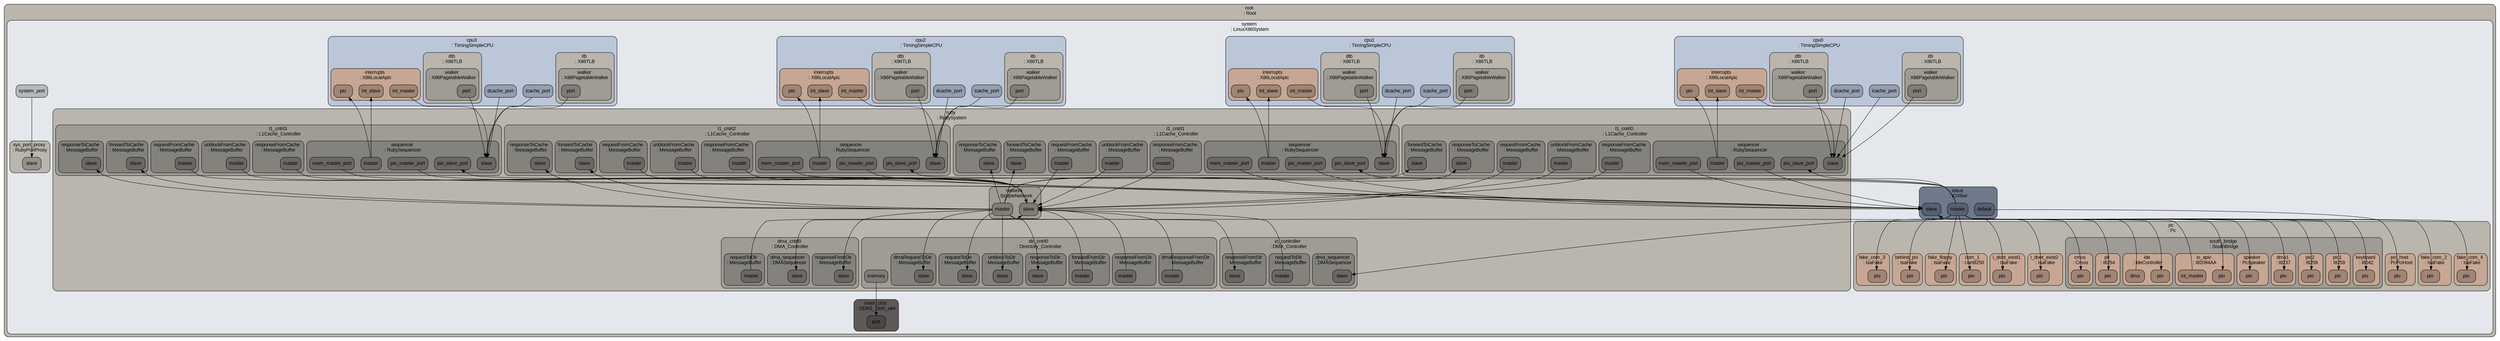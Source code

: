 digraph G {
ranksep="1.3";
subgraph cluster_root {
fontname=Arial;
color="#000000";
style="rounded, filled";
tooltip="eventq_index&#61;0&#10;full_system&#61;true&#10;sim_quantum&#61;0&#10;time_sync_enable&#61;false&#10;time_sync_period&#61;100000000000&#10;time_sync_spin_threshold&#61;100000000";
label="root \n: Root";
shape=Mrecord;
fontsize=14;
fillcolor="#bab6ae";
fontcolor="#000000";
subgraph cluster_system {
fontname=Arial;
color="#000000";
style="rounded, filled";
tooltip="acpi_description_table_pointer&#61;system.acpi_description_table_pointer&#10;boot_osflags&#61;earlyprintk=ttyS0 console=ttyS0 lpj=7999923 root=/dev/hda1&#10;cache_line_size&#61;64&#10;clk_domain&#61;system.clk_domain&#10;e820_table&#61;system.e820_table&#10;eventq_index&#61;0&#10;exit_on_work_items&#61;false&#10;init_param&#61;0&#10;intel_mp_pointer&#61;system.intel_mp_pointer&#10;intel_mp_table&#61;system.intel_mp_table&#10;kernel&#61;/root/anthony/debian/binaries/vmlinux&#10;kernel_addr_check&#61;true&#10;load_addr_mask&#61;18446744073709551615&#10;load_offset&#61;0&#10;mem_mode&#61;timing&#10;mem_ranges&#61;0:1073741823&#10;memories&#61;system.mem_ctrls&#10;mmap_using_noreserve&#61;false&#10;multi_thread&#61;false&#10;num_work_ids&#61;16&#10;readfile&#61;/root/anthony/gem5/sim_script&#10;smbios_table&#61;system.smbios_table&#10;symbolfile&#61;&#10;thermal_components&#61;&#10;thermal_model&#61;Null&#10;work_begin_ckpt_count&#61;0&#10;work_begin_cpu_id_exit&#61;-1&#10;work_begin_exit_count&#61;0&#10;work_cpus_ckpt_count&#61;0&#10;work_end_ckpt_count&#61;0&#10;work_end_exit_count&#61;0&#10;work_item_id&#61;-1";
label="system \n: LinuxX86System";
shape=Mrecord;
fontsize=14;
fillcolor="#e4e7eb";
fontcolor="#000000";
system_system_port [fontname=Arial, color="#000000", style="rounded, filled", label=system_port, shape=Mrecord, fontsize=14, fillcolor="#b6b8bc", fontcolor="#000000"];
subgraph cluster_system_voltage_domain {
fontname=Arial;
color="#000000";
style="rounded, filled";
tooltip="eventq_index&#61;0&#10;voltage&#61;1.000000";
label="voltage_domain \n: VoltageDomain";
shape=Mrecord;
fontsize=14;
fillcolor="#bab6ae";
fontcolor="#000000";
}

subgraph cluster_system_cpu_voltage_domain {
fontname=Arial;
color="#000000";
style="rounded, filled";
tooltip="eventq_index&#61;0&#10;voltage&#61;1.000000";
label="cpu_voltage_domain \n: VoltageDomain";
shape=Mrecord;
fontsize=14;
fillcolor="#bab6ae";
fontcolor="#000000";
}

subgraph cluster_system_intel_mp_pointer {
fontname=Arial;
color="#000000";
style="rounded, filled";
tooltip="default_config&#61;0&#10;eventq_index&#61;0&#10;imcr_present&#61;true&#10;spec_rev&#61;4";
label="intel_mp_pointer \n: X86IntelMPFloatingPointer";
shape=Mrecord;
fontsize=14;
fillcolor="#bab6ae";
fontcolor="#000000";
}

subgraph cluster_system_sys_port_proxy {
fontname=Arial;
color="#000000";
style="rounded, filled";
tooltip="clk_domain&#61;system.clk_domain&#10;eventq_index&#61;0&#10;is_cpu_sequencer&#61;true&#10;no_retry_on_stall&#61;false&#10;ruby_system&#61;system.ruby&#10;support_data_reqs&#61;true&#10;support_inst_reqs&#61;true&#10;system&#61;system&#10;using_ruby_tester&#61;false&#10;version&#61;0";
label="sys_port_proxy \n: RubyPortProxy";
shape=Mrecord;
fontsize=14;
fillcolor="#bab6ae";
fontcolor="#000000";
system_sys_port_proxy_slave [fontname=Arial, color="#000000", style="rounded, filled", label=slave, shape=Mrecord, fontsize=14, fillcolor="#94918b", fontcolor="#000000"];
}

subgraph cluster_system_ruby {
fontname=Arial;
color="#000000";
style="rounded, filled";
tooltip="access_backing_store&#61;false&#10;all_instructions&#61;false&#10;block_size_bytes&#61;64&#10;clk_domain&#61;system.ruby.clk_domain&#10;eventq_index&#61;0&#10;hot_lines&#61;false&#10;memory_size_bits&#61;48&#10;num_of_sequencers&#61;4&#10;number_of_virtual_networks&#61;6&#10;phys_mem&#61;Null&#10;randomization&#61;false";
label="ruby \n: RubySystem";
shape=Mrecord;
fontsize=14;
fillcolor="#bab6ae";
fontcolor="#000000";
subgraph cluster_system_ruby_l1_cntrl0 {
fontname=Arial;
color="#000000";
style="rounded, filled";
tooltip="L1Dcache&#61;system.ruby.l1_cntrl0.L1Dcache&#10;L1Icache&#61;system.ruby.l1_cntrl0.L1Icache&#10;L2cache&#61;system.ruby.l1_cntrl0.L2cache&#10;buffer_size&#61;0&#10;cache_response_latency&#61;10&#10;clk_domain&#61;system.cpu_clk_domain&#10;cluster_id&#61;0&#10;eventq_index&#61;0&#10;forwardToCache&#61;system.ruby.l1_cntrl0.forwardToCache&#10;issue_latency&#61;2&#10;l2_cache_hit_latency&#61;10&#10;mandatoryQueue&#61;system.ruby.l1_cntrl0.mandatoryQueue&#10;no_mig_atomic&#61;true&#10;number_of_TBEs&#61;256&#10;recycle_latency&#61;10&#10;requestFromCache&#61;system.ruby.l1_cntrl0.requestFromCache&#10;responseFromCache&#61;system.ruby.l1_cntrl0.responseFromCache&#10;responseToCache&#61;system.ruby.l1_cntrl0.responseToCache&#10;ruby_system&#61;system.ruby&#10;send_evictions&#61;true&#10;sequencer&#61;system.ruby.l1_cntrl0.sequencer&#10;system&#61;system&#10;transitions_per_cycle&#61;4&#10;triggerQueue&#61;system.ruby.l1_cntrl0.triggerQueue&#10;unblockFromCache&#61;system.ruby.l1_cntrl0.unblockFromCache&#10;version&#61;0";
label="l1_cntrl0 \n: L1Cache_Controller";
shape=Mrecord;
fontsize=14;
fillcolor="#9f9c95";
fontcolor="#000000";
subgraph cluster_system_ruby_l1_cntrl0_requestFromCache {
fontname=Arial;
color="#000000";
style="rounded, filled";
tooltip="buffer_size&#61;0&#10;eventq_index&#61;0&#10;ordered&#61;false&#10;randomization&#61;false";
label="requestFromCache \n: MessageBuffer";
shape=Mrecord;
fontsize=14;
fillcolor="#84827c";
fontcolor="#000000";
system_ruby_l1_cntrl0_requestFromCache_master [fontname=Arial, color="#000000", style="rounded, filled", label=master, shape=Mrecord, fontsize=14, fillcolor="#6a6863", fontcolor="#000000"];
}

subgraph cluster_system_ruby_l1_cntrl0_responseToCache {
fontname=Arial;
color="#000000";
style="rounded, filled";
tooltip="buffer_size&#61;0&#10;eventq_index&#61;0&#10;ordered&#61;false&#10;randomization&#61;false";
label="responseToCache \n: MessageBuffer";
shape=Mrecord;
fontsize=14;
fillcolor="#84827c";
fontcolor="#000000";
system_ruby_l1_cntrl0_responseToCache_slave [fontname=Arial, color="#000000", style="rounded, filled", label=slave, shape=Mrecord, fontsize=14, fillcolor="#6a6863", fontcolor="#000000"];
}

subgraph cluster_system_ruby_l1_cntrl0_forwardToCache {
fontname=Arial;
color="#000000";
style="rounded, filled";
tooltip="buffer_size&#61;0&#10;eventq_index&#61;0&#10;ordered&#61;false&#10;randomization&#61;false";
label="forwardToCache \n: MessageBuffer";
shape=Mrecord;
fontsize=14;
fillcolor="#84827c";
fontcolor="#000000";
system_ruby_l1_cntrl0_forwardToCache_slave [fontname=Arial, color="#000000", style="rounded, filled", label=slave, shape=Mrecord, fontsize=14, fillcolor="#6a6863", fontcolor="#000000"];
}

subgraph cluster_system_ruby_l1_cntrl0_responseFromCache {
fontname=Arial;
color="#000000";
style="rounded, filled";
tooltip="buffer_size&#61;0&#10;eventq_index&#61;0&#10;ordered&#61;false&#10;randomization&#61;false";
label="responseFromCache \n: MessageBuffer";
shape=Mrecord;
fontsize=14;
fillcolor="#84827c";
fontcolor="#000000";
system_ruby_l1_cntrl0_responseFromCache_master [fontname=Arial, color="#000000", style="rounded, filled", label=master, shape=Mrecord, fontsize=14, fillcolor="#6a6863", fontcolor="#000000"];
}

subgraph cluster_system_ruby_l1_cntrl0_triggerQueue {
fontname=Arial;
color="#000000";
style="rounded, filled";
tooltip="buffer_size&#61;0&#10;eventq_index&#61;0&#10;ordered&#61;false&#10;randomization&#61;false";
label="triggerQueue \n: MessageBuffer";
shape=Mrecord;
fontsize=14;
fillcolor="#84827c";
fontcolor="#000000";
}

subgraph cluster_system_ruby_l1_cntrl0_L1Dcache {
fontname=Arial;
color="#000000";
style="rounded, filled";
tooltip="assoc&#61;8&#10;block_size&#61;0&#10;dataAccessLatency&#61;1&#10;dataArrayBanks&#61;1&#10;eventq_index&#61;0&#10;is_icache&#61;false&#10;replacement_policy&#61;system.ruby.l1_cntrl0.L1Dcache.replacement_policy&#10;resourceStalls&#61;false&#10;ruby_system&#61;system.ruby&#10;size&#61;65536&#10;start_index_bit&#61;6&#10;tagAccessLatency&#61;1&#10;tagArrayBanks&#61;1";
label="L1Dcache \n: L1Cache";
shape=Mrecord;
fontsize=14;
fillcolor="#84827c";
fontcolor="#000000";
subgraph cluster_system_ruby_l1_cntrl0_L1Dcache_replacement_policy {
fontname=Arial;
color="#000000";
style="rounded, filled";
tooltip="assoc&#61;8&#10;block_size&#61;64&#10;eventq_index&#61;0&#10;size&#61;65536";
label="replacement_policy \n: PseudoLRUReplacementPolicy";
shape=Mrecord;
fontsize=14;
fillcolor="#6a6863";
fontcolor="#000000";
}

}

subgraph cluster_system_ruby_l1_cntrl0_mandatoryQueue {
fontname=Arial;
color="#000000";
style="rounded, filled";
tooltip="buffer_size&#61;0&#10;eventq_index&#61;0&#10;ordered&#61;false&#10;randomization&#61;false";
label="mandatoryQueue \n: MessageBuffer";
shape=Mrecord;
fontsize=14;
fillcolor="#84827c";
fontcolor="#000000";
}

subgraph cluster_system_ruby_l1_cntrl0_sequencer {
fontname=Arial;
color="#000000";
style="rounded, filled";
tooltip="clk_domain&#61;system.cpu_clk_domain&#10;coreid&#61;99&#10;dcache&#61;system.ruby.l1_cntrl0.L1Dcache&#10;dcache_hit_latency&#61;1&#10;deadlock_threshold&#61;500000&#10;eventq_index&#61;0&#10;icache&#61;system.ruby.l1_cntrl0.L1Icache&#10;icache_hit_latency&#61;1&#10;is_cpu_sequencer&#61;true&#10;max_outstanding_requests&#61;16&#10;no_retry_on_stall&#61;false&#10;ruby_system&#61;system.ruby&#10;support_data_reqs&#61;true&#10;support_inst_reqs&#61;true&#10;system&#61;system&#10;using_network_tester&#61;false&#10;using_ruby_tester&#61;false&#10;version&#61;0";
label="sequencer \n: RubySequencer";
shape=Mrecord;
fontsize=14;
fillcolor="#84827c";
fontcolor="#000000";
system_ruby_l1_cntrl0_sequencer_slave [fontname=Arial, color="#000000", style="rounded, filled", label=slave, shape=Mrecord, fontsize=14, fillcolor="#6a6863", fontcolor="#000000"];
system_ruby_l1_cntrl0_sequencer_pio_slave_port [fontname=Arial, color="#000000", style="rounded, filled", label=pio_slave_port, shape=Mrecord, fontsize=14, fillcolor="#6a6863", fontcolor="#000000"];
system_ruby_l1_cntrl0_sequencer_mem_master_port [fontname=Arial, color="#000000", style="rounded, filled", label=mem_master_port, shape=Mrecord, fontsize=14, fillcolor="#6a6863", fontcolor="#000000"];
system_ruby_l1_cntrl0_sequencer_master [fontname=Arial, color="#000000", style="rounded, filled", label=master, shape=Mrecord, fontsize=14, fillcolor="#6a6863", fontcolor="#000000"];
system_ruby_l1_cntrl0_sequencer_pio_master_port [fontname=Arial, color="#000000", style="rounded, filled", label=pio_master_port, shape=Mrecord, fontsize=14, fillcolor="#6a6863", fontcolor="#000000"];
}

subgraph cluster_system_ruby_l1_cntrl0_L2cache {
fontname=Arial;
color="#000000";
style="rounded, filled";
tooltip="assoc&#61;8&#10;block_size&#61;0&#10;dataAccessLatency&#61;1&#10;dataArrayBanks&#61;1&#10;eventq_index&#61;0&#10;is_icache&#61;false&#10;replacement_policy&#61;system.ruby.l1_cntrl0.L2cache.replacement_policy&#10;resourceStalls&#61;false&#10;ruby_system&#61;system.ruby&#10;size&#61;2097152&#10;start_index_bit&#61;6&#10;tagAccessLatency&#61;1&#10;tagArrayBanks&#61;1";
label="L2cache \n: L2Cache";
shape=Mrecord;
fontsize=14;
fillcolor="#84827c";
fontcolor="#000000";
subgraph cluster_system_ruby_l1_cntrl0_L2cache_replacement_policy {
fontname=Arial;
color="#000000";
style="rounded, filled";
tooltip="assoc&#61;8&#10;block_size&#61;64&#10;eventq_index&#61;0&#10;size&#61;2097152";
label="replacement_policy \n: PseudoLRUReplacementPolicy";
shape=Mrecord;
fontsize=14;
fillcolor="#6a6863";
fontcolor="#000000";
}

}

subgraph cluster_system_ruby_l1_cntrl0_L1Icache {
fontname=Arial;
color="#000000";
style="rounded, filled";
tooltip="assoc&#61;2&#10;block_size&#61;0&#10;dataAccessLatency&#61;1&#10;dataArrayBanks&#61;1&#10;eventq_index&#61;0&#10;is_icache&#61;true&#10;replacement_policy&#61;system.ruby.l1_cntrl0.L1Icache.replacement_policy&#10;resourceStalls&#61;false&#10;ruby_system&#61;system.ruby&#10;size&#61;32768&#10;start_index_bit&#61;6&#10;tagAccessLatency&#61;1&#10;tagArrayBanks&#61;1";
label="L1Icache \n: L1Cache";
shape=Mrecord;
fontsize=14;
fillcolor="#84827c";
fontcolor="#000000";
subgraph cluster_system_ruby_l1_cntrl0_L1Icache_replacement_policy {
fontname=Arial;
color="#000000";
style="rounded, filled";
tooltip="assoc&#61;2&#10;block_size&#61;64&#10;eventq_index&#61;0&#10;size&#61;32768";
label="replacement_policy \n: PseudoLRUReplacementPolicy";
shape=Mrecord;
fontsize=14;
fillcolor="#6a6863";
fontcolor="#000000";
}

}

subgraph cluster_system_ruby_l1_cntrl0_unblockFromCache {
fontname=Arial;
color="#000000";
style="rounded, filled";
tooltip="buffer_size&#61;0&#10;eventq_index&#61;0&#10;ordered&#61;false&#10;randomization&#61;false";
label="unblockFromCache \n: MessageBuffer";
shape=Mrecord;
fontsize=14;
fillcolor="#84827c";
fontcolor="#000000";
system_ruby_l1_cntrl0_unblockFromCache_master [fontname=Arial, color="#000000", style="rounded, filled", label=master, shape=Mrecord, fontsize=14, fillcolor="#6a6863", fontcolor="#000000"];
}

}

subgraph cluster_system_ruby_network {
fontname=Arial;
color="#000000";
style="rounded, filled";
tooltip="adaptive_routing&#61;false&#10;buffer_size&#61;0&#10;clk_domain&#61;system.ruby.clk_domain&#10;control_msg_size&#61;8&#10;endpoint_bandwidth&#61;1000&#10;eventq_index&#61;0&#10;ext_links&#61;system.ruby.network.ext_links0 system.ruby.network.ext_links1 system.ruby.network.ext_links2 system.ruby.network.ext_links3 system.ruby.network.ext_links4 system.ruby.network.ext_links5 system.ruby.network.ext_links6&#10;int_link_buffers&#61;system.ruby.network.int_link_buffers00 system.ruby.network.int_link_buffers01 system.ruby.network.int_link_buffers02 system.ruby.network.int_link_buffers03 system.ruby.network.int_link_buffers04 system.ruby.network.int_link_buffers05 system.ruby.network.int_link_buffers06 system.ruby.network.int_link_buffers07 system.ruby.network.int_link_buffers08 system.ruby.network.int_link_buffers09 system.ruby.network.int_link_buffers10 system.ruby.network.int_link_buffers11 system.ruby.network.int_link_buffers12 system.ruby.network.int_link_buffers13 system.ruby.network.int_link_buffers14 system.ruby.network.int_link_buffers15 system.ruby.network.int_link_buffers16 system.ruby.network.int_link_buffers17 system.ruby.network.int_link_buffers18 system.ruby.network.int_link_buffers19 system.ruby.network.int_link_buffers20 system.ruby.network.int_link_buffers21 system.ruby.network.int_link_buffers22 system.ruby.network.int_link_buffers23 system.ruby.network.int_link_buffers24 system.ruby.network.int_link_buffers25 system.ruby.network.int_link_buffers26 system.ruby.network.int_link_buffers27 system.ruby.network.int_link_buffers28 system.ruby.network.int_link_buffers29 system.ruby.network.int_link_buffers30 system.ruby.network.int_link_buffers31 system.ruby.network.int_link_buffers32 system.ruby.network.int_link_buffers33 system.ruby.network.int_link_buffers34 system.ruby.network.int_link_buffers35 system.ruby.network.int_link_buffers36 system.ruby.network.int_link_buffers37 system.ruby.network.int_link_buffers38 system.ruby.network.int_link_buffers39 system.ruby.network.int_link_buffers40 system.ruby.network.int_link_buffers41 system.ruby.network.int_link_buffers42 system.ruby.network.int_link_buffers43 system.ruby.network.int_link_buffers44 system.ruby.network.int_link_buffers45 system.ruby.network.int_link_buffers46 system.ruby.network.int_link_buffers47 system.ruby.network.int_link_buffers48 system.ruby.network.int_link_buffers49 system.ruby.network.int_link_buffers50 system.ruby.network.int_link_buffers51 system.ruby.network.int_link_buffers52 system.ruby.network.int_link_buffers53 system.ruby.network.int_link_buffers54 system.ruby.network.int_link_buffers55 system.ruby.network.int_link_buffers56 system.ruby.network.int_link_buffers57 system.ruby.network.int_link_buffers58 system.ruby.network.int_link_buffers59 system.ruby.network.int_link_buffers60 system.ruby.network.int_link_buffers61 system.ruby.network.int_link_buffers62 system.ruby.network.int_link_buffers63 system.ruby.network.int_link_buffers64 system.ruby.network.int_link_buffers65 system.ruby.network.int_link_buffers66 system.ruby.network.int_link_buffers67 system.ruby.network.int_link_buffers68 system.ruby.network.int_link_buffers69 system.ruby.network.int_link_buffers70 system.ruby.network.int_link_buffers71 system.ruby.network.int_link_buffers72 system.ruby.network.int_link_buffers73 system.ruby.network.int_link_buffers74 system.ruby.network.int_link_buffers75 system.ruby.network.int_link_buffers76 system.ruby.network.int_link_buffers77 system.ruby.network.int_link_buffers78 system.ruby.network.int_link_buffers79 system.ruby.network.int_link_buffers80 system.ruby.network.int_link_buffers81 system.ruby.network.int_link_buffers82 system.ruby.network.int_link_buffers83&#10;int_links&#61;system.ruby.network.int_links0 system.ruby.network.int_links1 system.ruby.network.int_links2 system.ruby.network.int_links3 system.ruby.network.int_links4 system.ruby.network.int_links5 system.ruby.network.int_links6&#10;netifs&#61;&#10;number_of_virtual_networks&#61;6&#10;routers&#61;system.ruby.network.routers0 system.ruby.network.routers1 system.ruby.network.routers2 system.ruby.network.routers3 system.ruby.network.routers4 system.ruby.network.routers5 system.ruby.network.routers6 system.ruby.network.routers7&#10;ruby_system&#61;system.ruby&#10;topology&#61;Crossbar";
label="network \n: SimpleNetwork";
shape=Mrecord;
fontsize=14;
fillcolor="#9f9c95";
fontcolor="#000000";
system_ruby_network_master [fontname=Arial, color="#000000", style="rounded, filled", label=master, shape=Mrecord, fontsize=14, fillcolor="#7f7c77", fontcolor="#000000"];
system_ruby_network_slave [fontname=Arial, color="#000000", style="rounded, filled", label=slave, shape=Mrecord, fontsize=14, fillcolor="#7f7c77", fontcolor="#000000"];
subgraph cluster_system_ruby_network_int_links0 {
fontname=Arial;
color="#000000";
style="rounded, filled";
tooltip="bandwidth_factor&#61;16&#10;eventq_index&#61;0&#10;latency&#61;1&#10;link_id&#61;7&#10;node_a&#61;system.ruby.network.routers0&#10;node_b&#61;system.ruby.network.routers7&#10;weight&#61;1";
label="int_links0 \n: SimpleIntLink";
shape=Mrecord;
fontsize=14;
fillcolor="#84827c";
fontcolor="#000000";
}

subgraph cluster_system_ruby_network_int_links1 {
fontname=Arial;
color="#000000";
style="rounded, filled";
tooltip="bandwidth_factor&#61;16&#10;eventq_index&#61;0&#10;latency&#61;1&#10;link_id&#61;8&#10;node_a&#61;system.ruby.network.routers1&#10;node_b&#61;system.ruby.network.routers7&#10;weight&#61;1";
label="int_links1 \n: SimpleIntLink";
shape=Mrecord;
fontsize=14;
fillcolor="#84827c";
fontcolor="#000000";
}

subgraph cluster_system_ruby_network_int_links2 {
fontname=Arial;
color="#000000";
style="rounded, filled";
tooltip="bandwidth_factor&#61;16&#10;eventq_index&#61;0&#10;latency&#61;1&#10;link_id&#61;9&#10;node_a&#61;system.ruby.network.routers2&#10;node_b&#61;system.ruby.network.routers7&#10;weight&#61;1";
label="int_links2 \n: SimpleIntLink";
shape=Mrecord;
fontsize=14;
fillcolor="#84827c";
fontcolor="#000000";
}

subgraph cluster_system_ruby_network_int_links3 {
fontname=Arial;
color="#000000";
style="rounded, filled";
tooltip="bandwidth_factor&#61;16&#10;eventq_index&#61;0&#10;latency&#61;1&#10;link_id&#61;10&#10;node_a&#61;system.ruby.network.routers3&#10;node_b&#61;system.ruby.network.routers7&#10;weight&#61;1";
label="int_links3 \n: SimpleIntLink";
shape=Mrecord;
fontsize=14;
fillcolor="#84827c";
fontcolor="#000000";
}

subgraph cluster_system_ruby_network_int_links4 {
fontname=Arial;
color="#000000";
style="rounded, filled";
tooltip="bandwidth_factor&#61;16&#10;eventq_index&#61;0&#10;latency&#61;1&#10;link_id&#61;11&#10;node_a&#61;system.ruby.network.routers4&#10;node_b&#61;system.ruby.network.routers7&#10;weight&#61;1";
label="int_links4 \n: SimpleIntLink";
shape=Mrecord;
fontsize=14;
fillcolor="#84827c";
fontcolor="#000000";
}

subgraph cluster_system_ruby_network_int_links5 {
fontname=Arial;
color="#000000";
style="rounded, filled";
tooltip="bandwidth_factor&#61;16&#10;eventq_index&#61;0&#10;latency&#61;1&#10;link_id&#61;12&#10;node_a&#61;system.ruby.network.routers5&#10;node_b&#61;system.ruby.network.routers7&#10;weight&#61;1";
label="int_links5 \n: SimpleIntLink";
shape=Mrecord;
fontsize=14;
fillcolor="#84827c";
fontcolor="#000000";
}

subgraph cluster_system_ruby_network_int_links6 {
fontname=Arial;
color="#000000";
style="rounded, filled";
tooltip="bandwidth_factor&#61;16&#10;eventq_index&#61;0&#10;latency&#61;1&#10;link_id&#61;13&#10;node_a&#61;system.ruby.network.routers6&#10;node_b&#61;system.ruby.network.routers7&#10;weight&#61;1";
label="int_links6 \n: SimpleIntLink";
shape=Mrecord;
fontsize=14;
fillcolor="#84827c";
fontcolor="#000000";
}

subgraph cluster_system_ruby_network_routers0 {
fontname=Arial;
color="#000000";
style="rounded, filled";
tooltip="clk_domain&#61;system.ruby.clk_domain&#10;eventq_index&#61;0&#10;port_buffers&#61;system.ruby.network.routers0.port_buffers00 system.ruby.network.routers0.port_buffers01 system.ruby.network.routers0.port_buffers02 system.ruby.network.routers0.port_buffers03 system.ruby.network.routers0.port_buffers04 system.ruby.network.routers0.port_buffers05 system.ruby.network.routers0.port_buffers06 system.ruby.network.routers0.port_buffers07 system.ruby.network.routers0.port_buffers08 system.ruby.network.routers0.port_buffers09 system.ruby.network.routers0.port_buffers10 system.ruby.network.routers0.port_buffers11 system.ruby.network.routers0.port_buffers12 system.ruby.network.routers0.port_buffers13 system.ruby.network.routers0.port_buffers14 system.ruby.network.routers0.port_buffers15 system.ruby.network.routers0.port_buffers16 system.ruby.network.routers0.port_buffers17 system.ruby.network.routers0.port_buffers18 system.ruby.network.routers0.port_buffers19 system.ruby.network.routers0.port_buffers20 system.ruby.network.routers0.port_buffers21 system.ruby.network.routers0.port_buffers22 system.ruby.network.routers0.port_buffers23 system.ruby.network.routers0.port_buffers24 system.ruby.network.routers0.port_buffers25 system.ruby.network.routers0.port_buffers26 system.ruby.network.routers0.port_buffers27 system.ruby.network.routers0.port_buffers28 system.ruby.network.routers0.port_buffers29 system.ruby.network.routers0.port_buffers30 system.ruby.network.routers0.port_buffers31 system.ruby.network.routers0.port_buffers32 system.ruby.network.routers0.port_buffers33 system.ruby.network.routers0.port_buffers34 system.ruby.network.routers0.port_buffers35 system.ruby.network.routers0.port_buffers36 system.ruby.network.routers0.port_buffers37 system.ruby.network.routers0.port_buffers38 system.ruby.network.routers0.port_buffers39 system.ruby.network.routers0.port_buffers40 system.ruby.network.routers0.port_buffers41 system.ruby.network.routers0.port_buffers42 system.ruby.network.routers0.port_buffers43 system.ruby.network.routers0.port_buffers44 system.ruby.network.routers0.port_buffers45 system.ruby.network.routers0.port_buffers46 system.ruby.network.routers0.port_buffers47&#10;router_id&#61;0&#10;virt_nets&#61;6";
label="routers0 \n: Switch";
shape=Mrecord;
fontsize=14;
fillcolor="#84827c";
fontcolor="#000000";
subgraph cluster_system_ruby_network_routers0_port_buffers00 {
fontname=Arial;
color="#000000";
style="rounded, filled";
tooltip="buffer_size&#61;0&#10;eventq_index&#61;0&#10;ordered&#61;true&#10;randomization&#61;false";
label="port_buffers00 \n: MessageBuffer";
shape=Mrecord;
fontsize=14;
fillcolor="#6a6863";
fontcolor="#000000";
}

subgraph cluster_system_ruby_network_routers0_port_buffers01 {
fontname=Arial;
color="#000000";
style="rounded, filled";
tooltip="buffer_size&#61;0&#10;eventq_index&#61;0&#10;ordered&#61;true&#10;randomization&#61;false";
label="port_buffers01 \n: MessageBuffer";
shape=Mrecord;
fontsize=14;
fillcolor="#6a6863";
fontcolor="#000000";
}

subgraph cluster_system_ruby_network_routers0_port_buffers02 {
fontname=Arial;
color="#000000";
style="rounded, filled";
tooltip="buffer_size&#61;0&#10;eventq_index&#61;0&#10;ordered&#61;true&#10;randomization&#61;false";
label="port_buffers02 \n: MessageBuffer";
shape=Mrecord;
fontsize=14;
fillcolor="#6a6863";
fontcolor="#000000";
}

subgraph cluster_system_ruby_network_routers0_port_buffers03 {
fontname=Arial;
color="#000000";
style="rounded, filled";
tooltip="buffer_size&#61;0&#10;eventq_index&#61;0&#10;ordered&#61;true&#10;randomization&#61;false";
label="port_buffers03 \n: MessageBuffer";
shape=Mrecord;
fontsize=14;
fillcolor="#6a6863";
fontcolor="#000000";
}

subgraph cluster_system_ruby_network_routers0_port_buffers04 {
fontname=Arial;
color="#000000";
style="rounded, filled";
tooltip="buffer_size&#61;0&#10;eventq_index&#61;0&#10;ordered&#61;true&#10;randomization&#61;false";
label="port_buffers04 \n: MessageBuffer";
shape=Mrecord;
fontsize=14;
fillcolor="#6a6863";
fontcolor="#000000";
}

subgraph cluster_system_ruby_network_routers0_port_buffers05 {
fontname=Arial;
color="#000000";
style="rounded, filled";
tooltip="buffer_size&#61;0&#10;eventq_index&#61;0&#10;ordered&#61;true&#10;randomization&#61;false";
label="port_buffers05 \n: MessageBuffer";
shape=Mrecord;
fontsize=14;
fillcolor="#6a6863";
fontcolor="#000000";
}

subgraph cluster_system_ruby_network_routers0_port_buffers06 {
fontname=Arial;
color="#000000";
style="rounded, filled";
tooltip="buffer_size&#61;0&#10;eventq_index&#61;0&#10;ordered&#61;true&#10;randomization&#61;false";
label="port_buffers06 \n: MessageBuffer";
shape=Mrecord;
fontsize=14;
fillcolor="#6a6863";
fontcolor="#000000";
}

subgraph cluster_system_ruby_network_routers0_port_buffers07 {
fontname=Arial;
color="#000000";
style="rounded, filled";
tooltip="buffer_size&#61;0&#10;eventq_index&#61;0&#10;ordered&#61;true&#10;randomization&#61;false";
label="port_buffers07 \n: MessageBuffer";
shape=Mrecord;
fontsize=14;
fillcolor="#6a6863";
fontcolor="#000000";
}

subgraph cluster_system_ruby_network_routers0_port_buffers08 {
fontname=Arial;
color="#000000";
style="rounded, filled";
tooltip="buffer_size&#61;0&#10;eventq_index&#61;0&#10;ordered&#61;true&#10;randomization&#61;false";
label="port_buffers08 \n: MessageBuffer";
shape=Mrecord;
fontsize=14;
fillcolor="#6a6863";
fontcolor="#000000";
}

subgraph cluster_system_ruby_network_routers0_port_buffers09 {
fontname=Arial;
color="#000000";
style="rounded, filled";
tooltip="buffer_size&#61;0&#10;eventq_index&#61;0&#10;ordered&#61;true&#10;randomization&#61;false";
label="port_buffers09 \n: MessageBuffer";
shape=Mrecord;
fontsize=14;
fillcolor="#6a6863";
fontcolor="#000000";
}

subgraph cluster_system_ruby_network_routers0_port_buffers10 {
fontname=Arial;
color="#000000";
style="rounded, filled";
tooltip="buffer_size&#61;0&#10;eventq_index&#61;0&#10;ordered&#61;true&#10;randomization&#61;false";
label="port_buffers10 \n: MessageBuffer";
shape=Mrecord;
fontsize=14;
fillcolor="#6a6863";
fontcolor="#000000";
}

subgraph cluster_system_ruby_network_routers0_port_buffers11 {
fontname=Arial;
color="#000000";
style="rounded, filled";
tooltip="buffer_size&#61;0&#10;eventq_index&#61;0&#10;ordered&#61;true&#10;randomization&#61;false";
label="port_buffers11 \n: MessageBuffer";
shape=Mrecord;
fontsize=14;
fillcolor="#6a6863";
fontcolor="#000000";
}

subgraph cluster_system_ruby_network_routers0_port_buffers12 {
fontname=Arial;
color="#000000";
style="rounded, filled";
tooltip="buffer_size&#61;0&#10;eventq_index&#61;0&#10;ordered&#61;true&#10;randomization&#61;false";
label="port_buffers12 \n: MessageBuffer";
shape=Mrecord;
fontsize=14;
fillcolor="#6a6863";
fontcolor="#000000";
}

subgraph cluster_system_ruby_network_routers0_port_buffers13 {
fontname=Arial;
color="#000000";
style="rounded, filled";
tooltip="buffer_size&#61;0&#10;eventq_index&#61;0&#10;ordered&#61;true&#10;randomization&#61;false";
label="port_buffers13 \n: MessageBuffer";
shape=Mrecord;
fontsize=14;
fillcolor="#6a6863";
fontcolor="#000000";
}

subgraph cluster_system_ruby_network_routers0_port_buffers14 {
fontname=Arial;
color="#000000";
style="rounded, filled";
tooltip="buffer_size&#61;0&#10;eventq_index&#61;0&#10;ordered&#61;true&#10;randomization&#61;false";
label="port_buffers14 \n: MessageBuffer";
shape=Mrecord;
fontsize=14;
fillcolor="#6a6863";
fontcolor="#000000";
}

subgraph cluster_system_ruby_network_routers0_port_buffers15 {
fontname=Arial;
color="#000000";
style="rounded, filled";
tooltip="buffer_size&#61;0&#10;eventq_index&#61;0&#10;ordered&#61;true&#10;randomization&#61;false";
label="port_buffers15 \n: MessageBuffer";
shape=Mrecord;
fontsize=14;
fillcolor="#6a6863";
fontcolor="#000000";
}

subgraph cluster_system_ruby_network_routers0_port_buffers16 {
fontname=Arial;
color="#000000";
style="rounded, filled";
tooltip="buffer_size&#61;0&#10;eventq_index&#61;0&#10;ordered&#61;true&#10;randomization&#61;false";
label="port_buffers16 \n: MessageBuffer";
shape=Mrecord;
fontsize=14;
fillcolor="#6a6863";
fontcolor="#000000";
}

subgraph cluster_system_ruby_network_routers0_port_buffers17 {
fontname=Arial;
color="#000000";
style="rounded, filled";
tooltip="buffer_size&#61;0&#10;eventq_index&#61;0&#10;ordered&#61;true&#10;randomization&#61;false";
label="port_buffers17 \n: MessageBuffer";
shape=Mrecord;
fontsize=14;
fillcolor="#6a6863";
fontcolor="#000000";
}

subgraph cluster_system_ruby_network_routers0_port_buffers18 {
fontname=Arial;
color="#000000";
style="rounded, filled";
tooltip="buffer_size&#61;0&#10;eventq_index&#61;0&#10;ordered&#61;true&#10;randomization&#61;false";
label="port_buffers18 \n: MessageBuffer";
shape=Mrecord;
fontsize=14;
fillcolor="#6a6863";
fontcolor="#000000";
}

subgraph cluster_system_ruby_network_routers0_port_buffers19 {
fontname=Arial;
color="#000000";
style="rounded, filled";
tooltip="buffer_size&#61;0&#10;eventq_index&#61;0&#10;ordered&#61;true&#10;randomization&#61;false";
label="port_buffers19 \n: MessageBuffer";
shape=Mrecord;
fontsize=14;
fillcolor="#6a6863";
fontcolor="#000000";
}

subgraph cluster_system_ruby_network_routers0_port_buffers20 {
fontname=Arial;
color="#000000";
style="rounded, filled";
tooltip="buffer_size&#61;0&#10;eventq_index&#61;0&#10;ordered&#61;true&#10;randomization&#61;false";
label="port_buffers20 \n: MessageBuffer";
shape=Mrecord;
fontsize=14;
fillcolor="#6a6863";
fontcolor="#000000";
}

subgraph cluster_system_ruby_network_routers0_port_buffers21 {
fontname=Arial;
color="#000000";
style="rounded, filled";
tooltip="buffer_size&#61;0&#10;eventq_index&#61;0&#10;ordered&#61;true&#10;randomization&#61;false";
label="port_buffers21 \n: MessageBuffer";
shape=Mrecord;
fontsize=14;
fillcolor="#6a6863";
fontcolor="#000000";
}

subgraph cluster_system_ruby_network_routers0_port_buffers22 {
fontname=Arial;
color="#000000";
style="rounded, filled";
tooltip="buffer_size&#61;0&#10;eventq_index&#61;0&#10;ordered&#61;true&#10;randomization&#61;false";
label="port_buffers22 \n: MessageBuffer";
shape=Mrecord;
fontsize=14;
fillcolor="#6a6863";
fontcolor="#000000";
}

subgraph cluster_system_ruby_network_routers0_port_buffers23 {
fontname=Arial;
color="#000000";
style="rounded, filled";
tooltip="buffer_size&#61;0&#10;eventq_index&#61;0&#10;ordered&#61;true&#10;randomization&#61;false";
label="port_buffers23 \n: MessageBuffer";
shape=Mrecord;
fontsize=14;
fillcolor="#6a6863";
fontcolor="#000000";
}

subgraph cluster_system_ruby_network_routers0_port_buffers24 {
fontname=Arial;
color="#000000";
style="rounded, filled";
tooltip="buffer_size&#61;0&#10;eventq_index&#61;0&#10;ordered&#61;true&#10;randomization&#61;false";
label="port_buffers24 \n: MessageBuffer";
shape=Mrecord;
fontsize=14;
fillcolor="#6a6863";
fontcolor="#000000";
}

subgraph cluster_system_ruby_network_routers0_port_buffers25 {
fontname=Arial;
color="#000000";
style="rounded, filled";
tooltip="buffer_size&#61;0&#10;eventq_index&#61;0&#10;ordered&#61;true&#10;randomization&#61;false";
label="port_buffers25 \n: MessageBuffer";
shape=Mrecord;
fontsize=14;
fillcolor="#6a6863";
fontcolor="#000000";
}

subgraph cluster_system_ruby_network_routers0_port_buffers26 {
fontname=Arial;
color="#000000";
style="rounded, filled";
tooltip="buffer_size&#61;0&#10;eventq_index&#61;0&#10;ordered&#61;true&#10;randomization&#61;false";
label="port_buffers26 \n: MessageBuffer";
shape=Mrecord;
fontsize=14;
fillcolor="#6a6863";
fontcolor="#000000";
}

subgraph cluster_system_ruby_network_routers0_port_buffers27 {
fontname=Arial;
color="#000000";
style="rounded, filled";
tooltip="buffer_size&#61;0&#10;eventq_index&#61;0&#10;ordered&#61;true&#10;randomization&#61;false";
label="port_buffers27 \n: MessageBuffer";
shape=Mrecord;
fontsize=14;
fillcolor="#6a6863";
fontcolor="#000000";
}

subgraph cluster_system_ruby_network_routers0_port_buffers28 {
fontname=Arial;
color="#000000";
style="rounded, filled";
tooltip="buffer_size&#61;0&#10;eventq_index&#61;0&#10;ordered&#61;true&#10;randomization&#61;false";
label="port_buffers28 \n: MessageBuffer";
shape=Mrecord;
fontsize=14;
fillcolor="#6a6863";
fontcolor="#000000";
}

subgraph cluster_system_ruby_network_routers0_port_buffers29 {
fontname=Arial;
color="#000000";
style="rounded, filled";
tooltip="buffer_size&#61;0&#10;eventq_index&#61;0&#10;ordered&#61;true&#10;randomization&#61;false";
label="port_buffers29 \n: MessageBuffer";
shape=Mrecord;
fontsize=14;
fillcolor="#6a6863";
fontcolor="#000000";
}

subgraph cluster_system_ruby_network_routers0_port_buffers30 {
fontname=Arial;
color="#000000";
style="rounded, filled";
tooltip="buffer_size&#61;0&#10;eventq_index&#61;0&#10;ordered&#61;true&#10;randomization&#61;false";
label="port_buffers30 \n: MessageBuffer";
shape=Mrecord;
fontsize=14;
fillcolor="#6a6863";
fontcolor="#000000";
}

subgraph cluster_system_ruby_network_routers0_port_buffers31 {
fontname=Arial;
color="#000000";
style="rounded, filled";
tooltip="buffer_size&#61;0&#10;eventq_index&#61;0&#10;ordered&#61;true&#10;randomization&#61;false";
label="port_buffers31 \n: MessageBuffer";
shape=Mrecord;
fontsize=14;
fillcolor="#6a6863";
fontcolor="#000000";
}

subgraph cluster_system_ruby_network_routers0_port_buffers32 {
fontname=Arial;
color="#000000";
style="rounded, filled";
tooltip="buffer_size&#61;0&#10;eventq_index&#61;0&#10;ordered&#61;true&#10;randomization&#61;false";
label="port_buffers32 \n: MessageBuffer";
shape=Mrecord;
fontsize=14;
fillcolor="#6a6863";
fontcolor="#000000";
}

subgraph cluster_system_ruby_network_routers0_port_buffers33 {
fontname=Arial;
color="#000000";
style="rounded, filled";
tooltip="buffer_size&#61;0&#10;eventq_index&#61;0&#10;ordered&#61;true&#10;randomization&#61;false";
label="port_buffers33 \n: MessageBuffer";
shape=Mrecord;
fontsize=14;
fillcolor="#6a6863";
fontcolor="#000000";
}

subgraph cluster_system_ruby_network_routers0_port_buffers34 {
fontname=Arial;
color="#000000";
style="rounded, filled";
tooltip="buffer_size&#61;0&#10;eventq_index&#61;0&#10;ordered&#61;true&#10;randomization&#61;false";
label="port_buffers34 \n: MessageBuffer";
shape=Mrecord;
fontsize=14;
fillcolor="#6a6863";
fontcolor="#000000";
}

subgraph cluster_system_ruby_network_routers0_port_buffers35 {
fontname=Arial;
color="#000000";
style="rounded, filled";
tooltip="buffer_size&#61;0&#10;eventq_index&#61;0&#10;ordered&#61;true&#10;randomization&#61;false";
label="port_buffers35 \n: MessageBuffer";
shape=Mrecord;
fontsize=14;
fillcolor="#6a6863";
fontcolor="#000000";
}

subgraph cluster_system_ruby_network_routers0_port_buffers36 {
fontname=Arial;
color="#000000";
style="rounded, filled";
tooltip="buffer_size&#61;0&#10;eventq_index&#61;0&#10;ordered&#61;true&#10;randomization&#61;false";
label="port_buffers36 \n: MessageBuffer";
shape=Mrecord;
fontsize=14;
fillcolor="#6a6863";
fontcolor="#000000";
}

subgraph cluster_system_ruby_network_routers0_port_buffers37 {
fontname=Arial;
color="#000000";
style="rounded, filled";
tooltip="buffer_size&#61;0&#10;eventq_index&#61;0&#10;ordered&#61;true&#10;randomization&#61;false";
label="port_buffers37 \n: MessageBuffer";
shape=Mrecord;
fontsize=14;
fillcolor="#6a6863";
fontcolor="#000000";
}

subgraph cluster_system_ruby_network_routers0_port_buffers38 {
fontname=Arial;
color="#000000";
style="rounded, filled";
tooltip="buffer_size&#61;0&#10;eventq_index&#61;0&#10;ordered&#61;true&#10;randomization&#61;false";
label="port_buffers38 \n: MessageBuffer";
shape=Mrecord;
fontsize=14;
fillcolor="#6a6863";
fontcolor="#000000";
}

subgraph cluster_system_ruby_network_routers0_port_buffers39 {
fontname=Arial;
color="#000000";
style="rounded, filled";
tooltip="buffer_size&#61;0&#10;eventq_index&#61;0&#10;ordered&#61;true&#10;randomization&#61;false";
label="port_buffers39 \n: MessageBuffer";
shape=Mrecord;
fontsize=14;
fillcolor="#6a6863";
fontcolor="#000000";
}

subgraph cluster_system_ruby_network_routers0_port_buffers40 {
fontname=Arial;
color="#000000";
style="rounded, filled";
tooltip="buffer_size&#61;0&#10;eventq_index&#61;0&#10;ordered&#61;true&#10;randomization&#61;false";
label="port_buffers40 \n: MessageBuffer";
shape=Mrecord;
fontsize=14;
fillcolor="#6a6863";
fontcolor="#000000";
}

subgraph cluster_system_ruby_network_routers0_port_buffers41 {
fontname=Arial;
color="#000000";
style="rounded, filled";
tooltip="buffer_size&#61;0&#10;eventq_index&#61;0&#10;ordered&#61;true&#10;randomization&#61;false";
label="port_buffers41 \n: MessageBuffer";
shape=Mrecord;
fontsize=14;
fillcolor="#6a6863";
fontcolor="#000000";
}

subgraph cluster_system_ruby_network_routers0_port_buffers42 {
fontname=Arial;
color="#000000";
style="rounded, filled";
tooltip="buffer_size&#61;0&#10;eventq_index&#61;0&#10;ordered&#61;true&#10;randomization&#61;false";
label="port_buffers42 \n: MessageBuffer";
shape=Mrecord;
fontsize=14;
fillcolor="#6a6863";
fontcolor="#000000";
}

subgraph cluster_system_ruby_network_routers0_port_buffers43 {
fontname=Arial;
color="#000000";
style="rounded, filled";
tooltip="buffer_size&#61;0&#10;eventq_index&#61;0&#10;ordered&#61;true&#10;randomization&#61;false";
label="port_buffers43 \n: MessageBuffer";
shape=Mrecord;
fontsize=14;
fillcolor="#6a6863";
fontcolor="#000000";
}

subgraph cluster_system_ruby_network_routers0_port_buffers44 {
fontname=Arial;
color="#000000";
style="rounded, filled";
tooltip="buffer_size&#61;0&#10;eventq_index&#61;0&#10;ordered&#61;true&#10;randomization&#61;false";
label="port_buffers44 \n: MessageBuffer";
shape=Mrecord;
fontsize=14;
fillcolor="#6a6863";
fontcolor="#000000";
}

subgraph cluster_system_ruby_network_routers0_port_buffers45 {
fontname=Arial;
color="#000000";
style="rounded, filled";
tooltip="buffer_size&#61;0&#10;eventq_index&#61;0&#10;ordered&#61;true&#10;randomization&#61;false";
label="port_buffers45 \n: MessageBuffer";
shape=Mrecord;
fontsize=14;
fillcolor="#6a6863";
fontcolor="#000000";
}

subgraph cluster_system_ruby_network_routers0_port_buffers46 {
fontname=Arial;
color="#000000";
style="rounded, filled";
tooltip="buffer_size&#61;0&#10;eventq_index&#61;0&#10;ordered&#61;true&#10;randomization&#61;false";
label="port_buffers46 \n: MessageBuffer";
shape=Mrecord;
fontsize=14;
fillcolor="#6a6863";
fontcolor="#000000";
}

subgraph cluster_system_ruby_network_routers0_port_buffers47 {
fontname=Arial;
color="#000000";
style="rounded, filled";
tooltip="buffer_size&#61;0&#10;eventq_index&#61;0&#10;ordered&#61;true&#10;randomization&#61;false";
label="port_buffers47 \n: MessageBuffer";
shape=Mrecord;
fontsize=14;
fillcolor="#6a6863";
fontcolor="#000000";
}

}

subgraph cluster_system_ruby_network_routers1 {
fontname=Arial;
color="#000000";
style="rounded, filled";
tooltip="clk_domain&#61;system.ruby.clk_domain&#10;eventq_index&#61;0&#10;port_buffers&#61;system.ruby.network.routers1.port_buffers00 system.ruby.network.routers1.port_buffers01 system.ruby.network.routers1.port_buffers02 system.ruby.network.routers1.port_buffers03 system.ruby.network.routers1.port_buffers04 system.ruby.network.routers1.port_buffers05 system.ruby.network.routers1.port_buffers06 system.ruby.network.routers1.port_buffers07 system.ruby.network.routers1.port_buffers08 system.ruby.network.routers1.port_buffers09 system.ruby.network.routers1.port_buffers10 system.ruby.network.routers1.port_buffers11 system.ruby.network.routers1.port_buffers12 system.ruby.network.routers1.port_buffers13 system.ruby.network.routers1.port_buffers14 system.ruby.network.routers1.port_buffers15 system.ruby.network.routers1.port_buffers16 system.ruby.network.routers1.port_buffers17 system.ruby.network.routers1.port_buffers18 system.ruby.network.routers1.port_buffers19 system.ruby.network.routers1.port_buffers20 system.ruby.network.routers1.port_buffers21 system.ruby.network.routers1.port_buffers22 system.ruby.network.routers1.port_buffers23 system.ruby.network.routers1.port_buffers24 system.ruby.network.routers1.port_buffers25 system.ruby.network.routers1.port_buffers26 system.ruby.network.routers1.port_buffers27 system.ruby.network.routers1.port_buffers28 system.ruby.network.routers1.port_buffers29 system.ruby.network.routers1.port_buffers30 system.ruby.network.routers1.port_buffers31 system.ruby.network.routers1.port_buffers32 system.ruby.network.routers1.port_buffers33 system.ruby.network.routers1.port_buffers34 system.ruby.network.routers1.port_buffers35 system.ruby.network.routers1.port_buffers36 system.ruby.network.routers1.port_buffers37 system.ruby.network.routers1.port_buffers38 system.ruby.network.routers1.port_buffers39 system.ruby.network.routers1.port_buffers40 system.ruby.network.routers1.port_buffers41 system.ruby.network.routers1.port_buffers42 system.ruby.network.routers1.port_buffers43 system.ruby.network.routers1.port_buffers44 system.ruby.network.routers1.port_buffers45 system.ruby.network.routers1.port_buffers46 system.ruby.network.routers1.port_buffers47&#10;router_id&#61;1&#10;virt_nets&#61;6";
label="routers1 \n: Switch";
shape=Mrecord;
fontsize=14;
fillcolor="#84827c";
fontcolor="#000000";
subgraph cluster_system_ruby_network_routers1_port_buffers00 {
fontname=Arial;
color="#000000";
style="rounded, filled";
tooltip="buffer_size&#61;0&#10;eventq_index&#61;0&#10;ordered&#61;true&#10;randomization&#61;false";
label="port_buffers00 \n: MessageBuffer";
shape=Mrecord;
fontsize=14;
fillcolor="#6a6863";
fontcolor="#000000";
}

subgraph cluster_system_ruby_network_routers1_port_buffers01 {
fontname=Arial;
color="#000000";
style="rounded, filled";
tooltip="buffer_size&#61;0&#10;eventq_index&#61;0&#10;ordered&#61;true&#10;randomization&#61;false";
label="port_buffers01 \n: MessageBuffer";
shape=Mrecord;
fontsize=14;
fillcolor="#6a6863";
fontcolor="#000000";
}

subgraph cluster_system_ruby_network_routers1_port_buffers02 {
fontname=Arial;
color="#000000";
style="rounded, filled";
tooltip="buffer_size&#61;0&#10;eventq_index&#61;0&#10;ordered&#61;true&#10;randomization&#61;false";
label="port_buffers02 \n: MessageBuffer";
shape=Mrecord;
fontsize=14;
fillcolor="#6a6863";
fontcolor="#000000";
}

subgraph cluster_system_ruby_network_routers1_port_buffers03 {
fontname=Arial;
color="#000000";
style="rounded, filled";
tooltip="buffer_size&#61;0&#10;eventq_index&#61;0&#10;ordered&#61;true&#10;randomization&#61;false";
label="port_buffers03 \n: MessageBuffer";
shape=Mrecord;
fontsize=14;
fillcolor="#6a6863";
fontcolor="#000000";
}

subgraph cluster_system_ruby_network_routers1_port_buffers04 {
fontname=Arial;
color="#000000";
style="rounded, filled";
tooltip="buffer_size&#61;0&#10;eventq_index&#61;0&#10;ordered&#61;true&#10;randomization&#61;false";
label="port_buffers04 \n: MessageBuffer";
shape=Mrecord;
fontsize=14;
fillcolor="#6a6863";
fontcolor="#000000";
}

subgraph cluster_system_ruby_network_routers1_port_buffers05 {
fontname=Arial;
color="#000000";
style="rounded, filled";
tooltip="buffer_size&#61;0&#10;eventq_index&#61;0&#10;ordered&#61;true&#10;randomization&#61;false";
label="port_buffers05 \n: MessageBuffer";
shape=Mrecord;
fontsize=14;
fillcolor="#6a6863";
fontcolor="#000000";
}

subgraph cluster_system_ruby_network_routers1_port_buffers06 {
fontname=Arial;
color="#000000";
style="rounded, filled";
tooltip="buffer_size&#61;0&#10;eventq_index&#61;0&#10;ordered&#61;true&#10;randomization&#61;false";
label="port_buffers06 \n: MessageBuffer";
shape=Mrecord;
fontsize=14;
fillcolor="#6a6863";
fontcolor="#000000";
}

subgraph cluster_system_ruby_network_routers1_port_buffers07 {
fontname=Arial;
color="#000000";
style="rounded, filled";
tooltip="buffer_size&#61;0&#10;eventq_index&#61;0&#10;ordered&#61;true&#10;randomization&#61;false";
label="port_buffers07 \n: MessageBuffer";
shape=Mrecord;
fontsize=14;
fillcolor="#6a6863";
fontcolor="#000000";
}

subgraph cluster_system_ruby_network_routers1_port_buffers08 {
fontname=Arial;
color="#000000";
style="rounded, filled";
tooltip="buffer_size&#61;0&#10;eventq_index&#61;0&#10;ordered&#61;true&#10;randomization&#61;false";
label="port_buffers08 \n: MessageBuffer";
shape=Mrecord;
fontsize=14;
fillcolor="#6a6863";
fontcolor="#000000";
}

subgraph cluster_system_ruby_network_routers1_port_buffers09 {
fontname=Arial;
color="#000000";
style="rounded, filled";
tooltip="buffer_size&#61;0&#10;eventq_index&#61;0&#10;ordered&#61;true&#10;randomization&#61;false";
label="port_buffers09 \n: MessageBuffer";
shape=Mrecord;
fontsize=14;
fillcolor="#6a6863";
fontcolor="#000000";
}

subgraph cluster_system_ruby_network_routers1_port_buffers10 {
fontname=Arial;
color="#000000";
style="rounded, filled";
tooltip="buffer_size&#61;0&#10;eventq_index&#61;0&#10;ordered&#61;true&#10;randomization&#61;false";
label="port_buffers10 \n: MessageBuffer";
shape=Mrecord;
fontsize=14;
fillcolor="#6a6863";
fontcolor="#000000";
}

subgraph cluster_system_ruby_network_routers1_port_buffers11 {
fontname=Arial;
color="#000000";
style="rounded, filled";
tooltip="buffer_size&#61;0&#10;eventq_index&#61;0&#10;ordered&#61;true&#10;randomization&#61;false";
label="port_buffers11 \n: MessageBuffer";
shape=Mrecord;
fontsize=14;
fillcolor="#6a6863";
fontcolor="#000000";
}

subgraph cluster_system_ruby_network_routers1_port_buffers12 {
fontname=Arial;
color="#000000";
style="rounded, filled";
tooltip="buffer_size&#61;0&#10;eventq_index&#61;0&#10;ordered&#61;true&#10;randomization&#61;false";
label="port_buffers12 \n: MessageBuffer";
shape=Mrecord;
fontsize=14;
fillcolor="#6a6863";
fontcolor="#000000";
}

subgraph cluster_system_ruby_network_routers1_port_buffers13 {
fontname=Arial;
color="#000000";
style="rounded, filled";
tooltip="buffer_size&#61;0&#10;eventq_index&#61;0&#10;ordered&#61;true&#10;randomization&#61;false";
label="port_buffers13 \n: MessageBuffer";
shape=Mrecord;
fontsize=14;
fillcolor="#6a6863";
fontcolor="#000000";
}

subgraph cluster_system_ruby_network_routers1_port_buffers14 {
fontname=Arial;
color="#000000";
style="rounded, filled";
tooltip="buffer_size&#61;0&#10;eventq_index&#61;0&#10;ordered&#61;true&#10;randomization&#61;false";
label="port_buffers14 \n: MessageBuffer";
shape=Mrecord;
fontsize=14;
fillcolor="#6a6863";
fontcolor="#000000";
}

subgraph cluster_system_ruby_network_routers1_port_buffers15 {
fontname=Arial;
color="#000000";
style="rounded, filled";
tooltip="buffer_size&#61;0&#10;eventq_index&#61;0&#10;ordered&#61;true&#10;randomization&#61;false";
label="port_buffers15 \n: MessageBuffer";
shape=Mrecord;
fontsize=14;
fillcolor="#6a6863";
fontcolor="#000000";
}

subgraph cluster_system_ruby_network_routers1_port_buffers16 {
fontname=Arial;
color="#000000";
style="rounded, filled";
tooltip="buffer_size&#61;0&#10;eventq_index&#61;0&#10;ordered&#61;true&#10;randomization&#61;false";
label="port_buffers16 \n: MessageBuffer";
shape=Mrecord;
fontsize=14;
fillcolor="#6a6863";
fontcolor="#000000";
}

subgraph cluster_system_ruby_network_routers1_port_buffers17 {
fontname=Arial;
color="#000000";
style="rounded, filled";
tooltip="buffer_size&#61;0&#10;eventq_index&#61;0&#10;ordered&#61;true&#10;randomization&#61;false";
label="port_buffers17 \n: MessageBuffer";
shape=Mrecord;
fontsize=14;
fillcolor="#6a6863";
fontcolor="#000000";
}

subgraph cluster_system_ruby_network_routers1_port_buffers18 {
fontname=Arial;
color="#000000";
style="rounded, filled";
tooltip="buffer_size&#61;0&#10;eventq_index&#61;0&#10;ordered&#61;true&#10;randomization&#61;false";
label="port_buffers18 \n: MessageBuffer";
shape=Mrecord;
fontsize=14;
fillcolor="#6a6863";
fontcolor="#000000";
}

subgraph cluster_system_ruby_network_routers1_port_buffers19 {
fontname=Arial;
color="#000000";
style="rounded, filled";
tooltip="buffer_size&#61;0&#10;eventq_index&#61;0&#10;ordered&#61;true&#10;randomization&#61;false";
label="port_buffers19 \n: MessageBuffer";
shape=Mrecord;
fontsize=14;
fillcolor="#6a6863";
fontcolor="#000000";
}

subgraph cluster_system_ruby_network_routers1_port_buffers20 {
fontname=Arial;
color="#000000";
style="rounded, filled";
tooltip="buffer_size&#61;0&#10;eventq_index&#61;0&#10;ordered&#61;true&#10;randomization&#61;false";
label="port_buffers20 \n: MessageBuffer";
shape=Mrecord;
fontsize=14;
fillcolor="#6a6863";
fontcolor="#000000";
}

subgraph cluster_system_ruby_network_routers1_port_buffers21 {
fontname=Arial;
color="#000000";
style="rounded, filled";
tooltip="buffer_size&#61;0&#10;eventq_index&#61;0&#10;ordered&#61;true&#10;randomization&#61;false";
label="port_buffers21 \n: MessageBuffer";
shape=Mrecord;
fontsize=14;
fillcolor="#6a6863";
fontcolor="#000000";
}

subgraph cluster_system_ruby_network_routers1_port_buffers22 {
fontname=Arial;
color="#000000";
style="rounded, filled";
tooltip="buffer_size&#61;0&#10;eventq_index&#61;0&#10;ordered&#61;true&#10;randomization&#61;false";
label="port_buffers22 \n: MessageBuffer";
shape=Mrecord;
fontsize=14;
fillcolor="#6a6863";
fontcolor="#000000";
}

subgraph cluster_system_ruby_network_routers1_port_buffers23 {
fontname=Arial;
color="#000000";
style="rounded, filled";
tooltip="buffer_size&#61;0&#10;eventq_index&#61;0&#10;ordered&#61;true&#10;randomization&#61;false";
label="port_buffers23 \n: MessageBuffer";
shape=Mrecord;
fontsize=14;
fillcolor="#6a6863";
fontcolor="#000000";
}

subgraph cluster_system_ruby_network_routers1_port_buffers24 {
fontname=Arial;
color="#000000";
style="rounded, filled";
tooltip="buffer_size&#61;0&#10;eventq_index&#61;0&#10;ordered&#61;true&#10;randomization&#61;false";
label="port_buffers24 \n: MessageBuffer";
shape=Mrecord;
fontsize=14;
fillcolor="#6a6863";
fontcolor="#000000";
}

subgraph cluster_system_ruby_network_routers1_port_buffers25 {
fontname=Arial;
color="#000000";
style="rounded, filled";
tooltip="buffer_size&#61;0&#10;eventq_index&#61;0&#10;ordered&#61;true&#10;randomization&#61;false";
label="port_buffers25 \n: MessageBuffer";
shape=Mrecord;
fontsize=14;
fillcolor="#6a6863";
fontcolor="#000000";
}

subgraph cluster_system_ruby_network_routers1_port_buffers26 {
fontname=Arial;
color="#000000";
style="rounded, filled";
tooltip="buffer_size&#61;0&#10;eventq_index&#61;0&#10;ordered&#61;true&#10;randomization&#61;false";
label="port_buffers26 \n: MessageBuffer";
shape=Mrecord;
fontsize=14;
fillcolor="#6a6863";
fontcolor="#000000";
}

subgraph cluster_system_ruby_network_routers1_port_buffers27 {
fontname=Arial;
color="#000000";
style="rounded, filled";
tooltip="buffer_size&#61;0&#10;eventq_index&#61;0&#10;ordered&#61;true&#10;randomization&#61;false";
label="port_buffers27 \n: MessageBuffer";
shape=Mrecord;
fontsize=14;
fillcolor="#6a6863";
fontcolor="#000000";
}

subgraph cluster_system_ruby_network_routers1_port_buffers28 {
fontname=Arial;
color="#000000";
style="rounded, filled";
tooltip="buffer_size&#61;0&#10;eventq_index&#61;0&#10;ordered&#61;true&#10;randomization&#61;false";
label="port_buffers28 \n: MessageBuffer";
shape=Mrecord;
fontsize=14;
fillcolor="#6a6863";
fontcolor="#000000";
}

subgraph cluster_system_ruby_network_routers1_port_buffers29 {
fontname=Arial;
color="#000000";
style="rounded, filled";
tooltip="buffer_size&#61;0&#10;eventq_index&#61;0&#10;ordered&#61;true&#10;randomization&#61;false";
label="port_buffers29 \n: MessageBuffer";
shape=Mrecord;
fontsize=14;
fillcolor="#6a6863";
fontcolor="#000000";
}

subgraph cluster_system_ruby_network_routers1_port_buffers30 {
fontname=Arial;
color="#000000";
style="rounded, filled";
tooltip="buffer_size&#61;0&#10;eventq_index&#61;0&#10;ordered&#61;true&#10;randomization&#61;false";
label="port_buffers30 \n: MessageBuffer";
shape=Mrecord;
fontsize=14;
fillcolor="#6a6863";
fontcolor="#000000";
}

subgraph cluster_system_ruby_network_routers1_port_buffers31 {
fontname=Arial;
color="#000000";
style="rounded, filled";
tooltip="buffer_size&#61;0&#10;eventq_index&#61;0&#10;ordered&#61;true&#10;randomization&#61;false";
label="port_buffers31 \n: MessageBuffer";
shape=Mrecord;
fontsize=14;
fillcolor="#6a6863";
fontcolor="#000000";
}

subgraph cluster_system_ruby_network_routers1_port_buffers32 {
fontname=Arial;
color="#000000";
style="rounded, filled";
tooltip="buffer_size&#61;0&#10;eventq_index&#61;0&#10;ordered&#61;true&#10;randomization&#61;false";
label="port_buffers32 \n: MessageBuffer";
shape=Mrecord;
fontsize=14;
fillcolor="#6a6863";
fontcolor="#000000";
}

subgraph cluster_system_ruby_network_routers1_port_buffers33 {
fontname=Arial;
color="#000000";
style="rounded, filled";
tooltip="buffer_size&#61;0&#10;eventq_index&#61;0&#10;ordered&#61;true&#10;randomization&#61;false";
label="port_buffers33 \n: MessageBuffer";
shape=Mrecord;
fontsize=14;
fillcolor="#6a6863";
fontcolor="#000000";
}

subgraph cluster_system_ruby_network_routers1_port_buffers34 {
fontname=Arial;
color="#000000";
style="rounded, filled";
tooltip="buffer_size&#61;0&#10;eventq_index&#61;0&#10;ordered&#61;true&#10;randomization&#61;false";
label="port_buffers34 \n: MessageBuffer";
shape=Mrecord;
fontsize=14;
fillcolor="#6a6863";
fontcolor="#000000";
}

subgraph cluster_system_ruby_network_routers1_port_buffers35 {
fontname=Arial;
color="#000000";
style="rounded, filled";
tooltip="buffer_size&#61;0&#10;eventq_index&#61;0&#10;ordered&#61;true&#10;randomization&#61;false";
label="port_buffers35 \n: MessageBuffer";
shape=Mrecord;
fontsize=14;
fillcolor="#6a6863";
fontcolor="#000000";
}

subgraph cluster_system_ruby_network_routers1_port_buffers36 {
fontname=Arial;
color="#000000";
style="rounded, filled";
tooltip="buffer_size&#61;0&#10;eventq_index&#61;0&#10;ordered&#61;true&#10;randomization&#61;false";
label="port_buffers36 \n: MessageBuffer";
shape=Mrecord;
fontsize=14;
fillcolor="#6a6863";
fontcolor="#000000";
}

subgraph cluster_system_ruby_network_routers1_port_buffers37 {
fontname=Arial;
color="#000000";
style="rounded, filled";
tooltip="buffer_size&#61;0&#10;eventq_index&#61;0&#10;ordered&#61;true&#10;randomization&#61;false";
label="port_buffers37 \n: MessageBuffer";
shape=Mrecord;
fontsize=14;
fillcolor="#6a6863";
fontcolor="#000000";
}

subgraph cluster_system_ruby_network_routers1_port_buffers38 {
fontname=Arial;
color="#000000";
style="rounded, filled";
tooltip="buffer_size&#61;0&#10;eventq_index&#61;0&#10;ordered&#61;true&#10;randomization&#61;false";
label="port_buffers38 \n: MessageBuffer";
shape=Mrecord;
fontsize=14;
fillcolor="#6a6863";
fontcolor="#000000";
}

subgraph cluster_system_ruby_network_routers1_port_buffers39 {
fontname=Arial;
color="#000000";
style="rounded, filled";
tooltip="buffer_size&#61;0&#10;eventq_index&#61;0&#10;ordered&#61;true&#10;randomization&#61;false";
label="port_buffers39 \n: MessageBuffer";
shape=Mrecord;
fontsize=14;
fillcolor="#6a6863";
fontcolor="#000000";
}

subgraph cluster_system_ruby_network_routers1_port_buffers40 {
fontname=Arial;
color="#000000";
style="rounded, filled";
tooltip="buffer_size&#61;0&#10;eventq_index&#61;0&#10;ordered&#61;true&#10;randomization&#61;false";
label="port_buffers40 \n: MessageBuffer";
shape=Mrecord;
fontsize=14;
fillcolor="#6a6863";
fontcolor="#000000";
}

subgraph cluster_system_ruby_network_routers1_port_buffers41 {
fontname=Arial;
color="#000000";
style="rounded, filled";
tooltip="buffer_size&#61;0&#10;eventq_index&#61;0&#10;ordered&#61;true&#10;randomization&#61;false";
label="port_buffers41 \n: MessageBuffer";
shape=Mrecord;
fontsize=14;
fillcolor="#6a6863";
fontcolor="#000000";
}

subgraph cluster_system_ruby_network_routers1_port_buffers42 {
fontname=Arial;
color="#000000";
style="rounded, filled";
tooltip="buffer_size&#61;0&#10;eventq_index&#61;0&#10;ordered&#61;true&#10;randomization&#61;false";
label="port_buffers42 \n: MessageBuffer";
shape=Mrecord;
fontsize=14;
fillcolor="#6a6863";
fontcolor="#000000";
}

subgraph cluster_system_ruby_network_routers1_port_buffers43 {
fontname=Arial;
color="#000000";
style="rounded, filled";
tooltip="buffer_size&#61;0&#10;eventq_index&#61;0&#10;ordered&#61;true&#10;randomization&#61;false";
label="port_buffers43 \n: MessageBuffer";
shape=Mrecord;
fontsize=14;
fillcolor="#6a6863";
fontcolor="#000000";
}

subgraph cluster_system_ruby_network_routers1_port_buffers44 {
fontname=Arial;
color="#000000";
style="rounded, filled";
tooltip="buffer_size&#61;0&#10;eventq_index&#61;0&#10;ordered&#61;true&#10;randomization&#61;false";
label="port_buffers44 \n: MessageBuffer";
shape=Mrecord;
fontsize=14;
fillcolor="#6a6863";
fontcolor="#000000";
}

subgraph cluster_system_ruby_network_routers1_port_buffers45 {
fontname=Arial;
color="#000000";
style="rounded, filled";
tooltip="buffer_size&#61;0&#10;eventq_index&#61;0&#10;ordered&#61;true&#10;randomization&#61;false";
label="port_buffers45 \n: MessageBuffer";
shape=Mrecord;
fontsize=14;
fillcolor="#6a6863";
fontcolor="#000000";
}

subgraph cluster_system_ruby_network_routers1_port_buffers46 {
fontname=Arial;
color="#000000";
style="rounded, filled";
tooltip="buffer_size&#61;0&#10;eventq_index&#61;0&#10;ordered&#61;true&#10;randomization&#61;false";
label="port_buffers46 \n: MessageBuffer";
shape=Mrecord;
fontsize=14;
fillcolor="#6a6863";
fontcolor="#000000";
}

subgraph cluster_system_ruby_network_routers1_port_buffers47 {
fontname=Arial;
color="#000000";
style="rounded, filled";
tooltip="buffer_size&#61;0&#10;eventq_index&#61;0&#10;ordered&#61;true&#10;randomization&#61;false";
label="port_buffers47 \n: MessageBuffer";
shape=Mrecord;
fontsize=14;
fillcolor="#6a6863";
fontcolor="#000000";
}

}

subgraph cluster_system_ruby_network_routers2 {
fontname=Arial;
color="#000000";
style="rounded, filled";
tooltip="clk_domain&#61;system.ruby.clk_domain&#10;eventq_index&#61;0&#10;port_buffers&#61;system.ruby.network.routers2.port_buffers00 system.ruby.network.routers2.port_buffers01 system.ruby.network.routers2.port_buffers02 system.ruby.network.routers2.port_buffers03 system.ruby.network.routers2.port_buffers04 system.ruby.network.routers2.port_buffers05 system.ruby.network.routers2.port_buffers06 system.ruby.network.routers2.port_buffers07 system.ruby.network.routers2.port_buffers08 system.ruby.network.routers2.port_buffers09 system.ruby.network.routers2.port_buffers10 system.ruby.network.routers2.port_buffers11 system.ruby.network.routers2.port_buffers12 system.ruby.network.routers2.port_buffers13 system.ruby.network.routers2.port_buffers14 system.ruby.network.routers2.port_buffers15 system.ruby.network.routers2.port_buffers16 system.ruby.network.routers2.port_buffers17 system.ruby.network.routers2.port_buffers18 system.ruby.network.routers2.port_buffers19 system.ruby.network.routers2.port_buffers20 system.ruby.network.routers2.port_buffers21 system.ruby.network.routers2.port_buffers22 system.ruby.network.routers2.port_buffers23 system.ruby.network.routers2.port_buffers24 system.ruby.network.routers2.port_buffers25 system.ruby.network.routers2.port_buffers26 system.ruby.network.routers2.port_buffers27 system.ruby.network.routers2.port_buffers28 system.ruby.network.routers2.port_buffers29 system.ruby.network.routers2.port_buffers30 system.ruby.network.routers2.port_buffers31 system.ruby.network.routers2.port_buffers32 system.ruby.network.routers2.port_buffers33 system.ruby.network.routers2.port_buffers34 system.ruby.network.routers2.port_buffers35 system.ruby.network.routers2.port_buffers36 system.ruby.network.routers2.port_buffers37 system.ruby.network.routers2.port_buffers38 system.ruby.network.routers2.port_buffers39 system.ruby.network.routers2.port_buffers40 system.ruby.network.routers2.port_buffers41 system.ruby.network.routers2.port_buffers42 system.ruby.network.routers2.port_buffers43 system.ruby.network.routers2.port_buffers44 system.ruby.network.routers2.port_buffers45 system.ruby.network.routers2.port_buffers46 system.ruby.network.routers2.port_buffers47&#10;router_id&#61;2&#10;virt_nets&#61;6";
label="routers2 \n: Switch";
shape=Mrecord;
fontsize=14;
fillcolor="#84827c";
fontcolor="#000000";
subgraph cluster_system_ruby_network_routers2_port_buffers00 {
fontname=Arial;
color="#000000";
style="rounded, filled";
tooltip="buffer_size&#61;0&#10;eventq_index&#61;0&#10;ordered&#61;true&#10;randomization&#61;false";
label="port_buffers00 \n: MessageBuffer";
shape=Mrecord;
fontsize=14;
fillcolor="#6a6863";
fontcolor="#000000";
}

subgraph cluster_system_ruby_network_routers2_port_buffers01 {
fontname=Arial;
color="#000000";
style="rounded, filled";
tooltip="buffer_size&#61;0&#10;eventq_index&#61;0&#10;ordered&#61;true&#10;randomization&#61;false";
label="port_buffers01 \n: MessageBuffer";
shape=Mrecord;
fontsize=14;
fillcolor="#6a6863";
fontcolor="#000000";
}

subgraph cluster_system_ruby_network_routers2_port_buffers02 {
fontname=Arial;
color="#000000";
style="rounded, filled";
tooltip="buffer_size&#61;0&#10;eventq_index&#61;0&#10;ordered&#61;true&#10;randomization&#61;false";
label="port_buffers02 \n: MessageBuffer";
shape=Mrecord;
fontsize=14;
fillcolor="#6a6863";
fontcolor="#000000";
}

subgraph cluster_system_ruby_network_routers2_port_buffers03 {
fontname=Arial;
color="#000000";
style="rounded, filled";
tooltip="buffer_size&#61;0&#10;eventq_index&#61;0&#10;ordered&#61;true&#10;randomization&#61;false";
label="port_buffers03 \n: MessageBuffer";
shape=Mrecord;
fontsize=14;
fillcolor="#6a6863";
fontcolor="#000000";
}

subgraph cluster_system_ruby_network_routers2_port_buffers04 {
fontname=Arial;
color="#000000";
style="rounded, filled";
tooltip="buffer_size&#61;0&#10;eventq_index&#61;0&#10;ordered&#61;true&#10;randomization&#61;false";
label="port_buffers04 \n: MessageBuffer";
shape=Mrecord;
fontsize=14;
fillcolor="#6a6863";
fontcolor="#000000";
}

subgraph cluster_system_ruby_network_routers2_port_buffers05 {
fontname=Arial;
color="#000000";
style="rounded, filled";
tooltip="buffer_size&#61;0&#10;eventq_index&#61;0&#10;ordered&#61;true&#10;randomization&#61;false";
label="port_buffers05 \n: MessageBuffer";
shape=Mrecord;
fontsize=14;
fillcolor="#6a6863";
fontcolor="#000000";
}

subgraph cluster_system_ruby_network_routers2_port_buffers06 {
fontname=Arial;
color="#000000";
style="rounded, filled";
tooltip="buffer_size&#61;0&#10;eventq_index&#61;0&#10;ordered&#61;true&#10;randomization&#61;false";
label="port_buffers06 \n: MessageBuffer";
shape=Mrecord;
fontsize=14;
fillcolor="#6a6863";
fontcolor="#000000";
}

subgraph cluster_system_ruby_network_routers2_port_buffers07 {
fontname=Arial;
color="#000000";
style="rounded, filled";
tooltip="buffer_size&#61;0&#10;eventq_index&#61;0&#10;ordered&#61;true&#10;randomization&#61;false";
label="port_buffers07 \n: MessageBuffer";
shape=Mrecord;
fontsize=14;
fillcolor="#6a6863";
fontcolor="#000000";
}

subgraph cluster_system_ruby_network_routers2_port_buffers08 {
fontname=Arial;
color="#000000";
style="rounded, filled";
tooltip="buffer_size&#61;0&#10;eventq_index&#61;0&#10;ordered&#61;true&#10;randomization&#61;false";
label="port_buffers08 \n: MessageBuffer";
shape=Mrecord;
fontsize=14;
fillcolor="#6a6863";
fontcolor="#000000";
}

subgraph cluster_system_ruby_network_routers2_port_buffers09 {
fontname=Arial;
color="#000000";
style="rounded, filled";
tooltip="buffer_size&#61;0&#10;eventq_index&#61;0&#10;ordered&#61;true&#10;randomization&#61;false";
label="port_buffers09 \n: MessageBuffer";
shape=Mrecord;
fontsize=14;
fillcolor="#6a6863";
fontcolor="#000000";
}

subgraph cluster_system_ruby_network_routers2_port_buffers10 {
fontname=Arial;
color="#000000";
style="rounded, filled";
tooltip="buffer_size&#61;0&#10;eventq_index&#61;0&#10;ordered&#61;true&#10;randomization&#61;false";
label="port_buffers10 \n: MessageBuffer";
shape=Mrecord;
fontsize=14;
fillcolor="#6a6863";
fontcolor="#000000";
}

subgraph cluster_system_ruby_network_routers2_port_buffers11 {
fontname=Arial;
color="#000000";
style="rounded, filled";
tooltip="buffer_size&#61;0&#10;eventq_index&#61;0&#10;ordered&#61;true&#10;randomization&#61;false";
label="port_buffers11 \n: MessageBuffer";
shape=Mrecord;
fontsize=14;
fillcolor="#6a6863";
fontcolor="#000000";
}

subgraph cluster_system_ruby_network_routers2_port_buffers12 {
fontname=Arial;
color="#000000";
style="rounded, filled";
tooltip="buffer_size&#61;0&#10;eventq_index&#61;0&#10;ordered&#61;true&#10;randomization&#61;false";
label="port_buffers12 \n: MessageBuffer";
shape=Mrecord;
fontsize=14;
fillcolor="#6a6863";
fontcolor="#000000";
}

subgraph cluster_system_ruby_network_routers2_port_buffers13 {
fontname=Arial;
color="#000000";
style="rounded, filled";
tooltip="buffer_size&#61;0&#10;eventq_index&#61;0&#10;ordered&#61;true&#10;randomization&#61;false";
label="port_buffers13 \n: MessageBuffer";
shape=Mrecord;
fontsize=14;
fillcolor="#6a6863";
fontcolor="#000000";
}

subgraph cluster_system_ruby_network_routers2_port_buffers14 {
fontname=Arial;
color="#000000";
style="rounded, filled";
tooltip="buffer_size&#61;0&#10;eventq_index&#61;0&#10;ordered&#61;true&#10;randomization&#61;false";
label="port_buffers14 \n: MessageBuffer";
shape=Mrecord;
fontsize=14;
fillcolor="#6a6863";
fontcolor="#000000";
}

subgraph cluster_system_ruby_network_routers2_port_buffers15 {
fontname=Arial;
color="#000000";
style="rounded, filled";
tooltip="buffer_size&#61;0&#10;eventq_index&#61;0&#10;ordered&#61;true&#10;randomization&#61;false";
label="port_buffers15 \n: MessageBuffer";
shape=Mrecord;
fontsize=14;
fillcolor="#6a6863";
fontcolor="#000000";
}

subgraph cluster_system_ruby_network_routers2_port_buffers16 {
fontname=Arial;
color="#000000";
style="rounded, filled";
tooltip="buffer_size&#61;0&#10;eventq_index&#61;0&#10;ordered&#61;true&#10;randomization&#61;false";
label="port_buffers16 \n: MessageBuffer";
shape=Mrecord;
fontsize=14;
fillcolor="#6a6863";
fontcolor="#000000";
}

subgraph cluster_system_ruby_network_routers2_port_buffers17 {
fontname=Arial;
color="#000000";
style="rounded, filled";
tooltip="buffer_size&#61;0&#10;eventq_index&#61;0&#10;ordered&#61;true&#10;randomization&#61;false";
label="port_buffers17 \n: MessageBuffer";
shape=Mrecord;
fontsize=14;
fillcolor="#6a6863";
fontcolor="#000000";
}

subgraph cluster_system_ruby_network_routers2_port_buffers18 {
fontname=Arial;
color="#000000";
style="rounded, filled";
tooltip="buffer_size&#61;0&#10;eventq_index&#61;0&#10;ordered&#61;true&#10;randomization&#61;false";
label="port_buffers18 \n: MessageBuffer";
shape=Mrecord;
fontsize=14;
fillcolor="#6a6863";
fontcolor="#000000";
}

subgraph cluster_system_ruby_network_routers2_port_buffers19 {
fontname=Arial;
color="#000000";
style="rounded, filled";
tooltip="buffer_size&#61;0&#10;eventq_index&#61;0&#10;ordered&#61;true&#10;randomization&#61;false";
label="port_buffers19 \n: MessageBuffer";
shape=Mrecord;
fontsize=14;
fillcolor="#6a6863";
fontcolor="#000000";
}

subgraph cluster_system_ruby_network_routers2_port_buffers20 {
fontname=Arial;
color="#000000";
style="rounded, filled";
tooltip="buffer_size&#61;0&#10;eventq_index&#61;0&#10;ordered&#61;true&#10;randomization&#61;false";
label="port_buffers20 \n: MessageBuffer";
shape=Mrecord;
fontsize=14;
fillcolor="#6a6863";
fontcolor="#000000";
}

subgraph cluster_system_ruby_network_routers2_port_buffers21 {
fontname=Arial;
color="#000000";
style="rounded, filled";
tooltip="buffer_size&#61;0&#10;eventq_index&#61;0&#10;ordered&#61;true&#10;randomization&#61;false";
label="port_buffers21 \n: MessageBuffer";
shape=Mrecord;
fontsize=14;
fillcolor="#6a6863";
fontcolor="#000000";
}

subgraph cluster_system_ruby_network_routers2_port_buffers22 {
fontname=Arial;
color="#000000";
style="rounded, filled";
tooltip="buffer_size&#61;0&#10;eventq_index&#61;0&#10;ordered&#61;true&#10;randomization&#61;false";
label="port_buffers22 \n: MessageBuffer";
shape=Mrecord;
fontsize=14;
fillcolor="#6a6863";
fontcolor="#000000";
}

subgraph cluster_system_ruby_network_routers2_port_buffers23 {
fontname=Arial;
color="#000000";
style="rounded, filled";
tooltip="buffer_size&#61;0&#10;eventq_index&#61;0&#10;ordered&#61;true&#10;randomization&#61;false";
label="port_buffers23 \n: MessageBuffer";
shape=Mrecord;
fontsize=14;
fillcolor="#6a6863";
fontcolor="#000000";
}

subgraph cluster_system_ruby_network_routers2_port_buffers24 {
fontname=Arial;
color="#000000";
style="rounded, filled";
tooltip="buffer_size&#61;0&#10;eventq_index&#61;0&#10;ordered&#61;true&#10;randomization&#61;false";
label="port_buffers24 \n: MessageBuffer";
shape=Mrecord;
fontsize=14;
fillcolor="#6a6863";
fontcolor="#000000";
}

subgraph cluster_system_ruby_network_routers2_port_buffers25 {
fontname=Arial;
color="#000000";
style="rounded, filled";
tooltip="buffer_size&#61;0&#10;eventq_index&#61;0&#10;ordered&#61;true&#10;randomization&#61;false";
label="port_buffers25 \n: MessageBuffer";
shape=Mrecord;
fontsize=14;
fillcolor="#6a6863";
fontcolor="#000000";
}

subgraph cluster_system_ruby_network_routers2_port_buffers26 {
fontname=Arial;
color="#000000";
style="rounded, filled";
tooltip="buffer_size&#61;0&#10;eventq_index&#61;0&#10;ordered&#61;true&#10;randomization&#61;false";
label="port_buffers26 \n: MessageBuffer";
shape=Mrecord;
fontsize=14;
fillcolor="#6a6863";
fontcolor="#000000";
}

subgraph cluster_system_ruby_network_routers2_port_buffers27 {
fontname=Arial;
color="#000000";
style="rounded, filled";
tooltip="buffer_size&#61;0&#10;eventq_index&#61;0&#10;ordered&#61;true&#10;randomization&#61;false";
label="port_buffers27 \n: MessageBuffer";
shape=Mrecord;
fontsize=14;
fillcolor="#6a6863";
fontcolor="#000000";
}

subgraph cluster_system_ruby_network_routers2_port_buffers28 {
fontname=Arial;
color="#000000";
style="rounded, filled";
tooltip="buffer_size&#61;0&#10;eventq_index&#61;0&#10;ordered&#61;true&#10;randomization&#61;false";
label="port_buffers28 \n: MessageBuffer";
shape=Mrecord;
fontsize=14;
fillcolor="#6a6863";
fontcolor="#000000";
}

subgraph cluster_system_ruby_network_routers2_port_buffers29 {
fontname=Arial;
color="#000000";
style="rounded, filled";
tooltip="buffer_size&#61;0&#10;eventq_index&#61;0&#10;ordered&#61;true&#10;randomization&#61;false";
label="port_buffers29 \n: MessageBuffer";
shape=Mrecord;
fontsize=14;
fillcolor="#6a6863";
fontcolor="#000000";
}

subgraph cluster_system_ruby_network_routers2_port_buffers30 {
fontname=Arial;
color="#000000";
style="rounded, filled";
tooltip="buffer_size&#61;0&#10;eventq_index&#61;0&#10;ordered&#61;true&#10;randomization&#61;false";
label="port_buffers30 \n: MessageBuffer";
shape=Mrecord;
fontsize=14;
fillcolor="#6a6863";
fontcolor="#000000";
}

subgraph cluster_system_ruby_network_routers2_port_buffers31 {
fontname=Arial;
color="#000000";
style="rounded, filled";
tooltip="buffer_size&#61;0&#10;eventq_index&#61;0&#10;ordered&#61;true&#10;randomization&#61;false";
label="port_buffers31 \n: MessageBuffer";
shape=Mrecord;
fontsize=14;
fillcolor="#6a6863";
fontcolor="#000000";
}

subgraph cluster_system_ruby_network_routers2_port_buffers32 {
fontname=Arial;
color="#000000";
style="rounded, filled";
tooltip="buffer_size&#61;0&#10;eventq_index&#61;0&#10;ordered&#61;true&#10;randomization&#61;false";
label="port_buffers32 \n: MessageBuffer";
shape=Mrecord;
fontsize=14;
fillcolor="#6a6863";
fontcolor="#000000";
}

subgraph cluster_system_ruby_network_routers2_port_buffers33 {
fontname=Arial;
color="#000000";
style="rounded, filled";
tooltip="buffer_size&#61;0&#10;eventq_index&#61;0&#10;ordered&#61;true&#10;randomization&#61;false";
label="port_buffers33 \n: MessageBuffer";
shape=Mrecord;
fontsize=14;
fillcolor="#6a6863";
fontcolor="#000000";
}

subgraph cluster_system_ruby_network_routers2_port_buffers34 {
fontname=Arial;
color="#000000";
style="rounded, filled";
tooltip="buffer_size&#61;0&#10;eventq_index&#61;0&#10;ordered&#61;true&#10;randomization&#61;false";
label="port_buffers34 \n: MessageBuffer";
shape=Mrecord;
fontsize=14;
fillcolor="#6a6863";
fontcolor="#000000";
}

subgraph cluster_system_ruby_network_routers2_port_buffers35 {
fontname=Arial;
color="#000000";
style="rounded, filled";
tooltip="buffer_size&#61;0&#10;eventq_index&#61;0&#10;ordered&#61;true&#10;randomization&#61;false";
label="port_buffers35 \n: MessageBuffer";
shape=Mrecord;
fontsize=14;
fillcolor="#6a6863";
fontcolor="#000000";
}

subgraph cluster_system_ruby_network_routers2_port_buffers36 {
fontname=Arial;
color="#000000";
style="rounded, filled";
tooltip="buffer_size&#61;0&#10;eventq_index&#61;0&#10;ordered&#61;true&#10;randomization&#61;false";
label="port_buffers36 \n: MessageBuffer";
shape=Mrecord;
fontsize=14;
fillcolor="#6a6863";
fontcolor="#000000";
}

subgraph cluster_system_ruby_network_routers2_port_buffers37 {
fontname=Arial;
color="#000000";
style="rounded, filled";
tooltip="buffer_size&#61;0&#10;eventq_index&#61;0&#10;ordered&#61;true&#10;randomization&#61;false";
label="port_buffers37 \n: MessageBuffer";
shape=Mrecord;
fontsize=14;
fillcolor="#6a6863";
fontcolor="#000000";
}

subgraph cluster_system_ruby_network_routers2_port_buffers38 {
fontname=Arial;
color="#000000";
style="rounded, filled";
tooltip="buffer_size&#61;0&#10;eventq_index&#61;0&#10;ordered&#61;true&#10;randomization&#61;false";
label="port_buffers38 \n: MessageBuffer";
shape=Mrecord;
fontsize=14;
fillcolor="#6a6863";
fontcolor="#000000";
}

subgraph cluster_system_ruby_network_routers2_port_buffers39 {
fontname=Arial;
color="#000000";
style="rounded, filled";
tooltip="buffer_size&#61;0&#10;eventq_index&#61;0&#10;ordered&#61;true&#10;randomization&#61;false";
label="port_buffers39 \n: MessageBuffer";
shape=Mrecord;
fontsize=14;
fillcolor="#6a6863";
fontcolor="#000000";
}

subgraph cluster_system_ruby_network_routers2_port_buffers40 {
fontname=Arial;
color="#000000";
style="rounded, filled";
tooltip="buffer_size&#61;0&#10;eventq_index&#61;0&#10;ordered&#61;true&#10;randomization&#61;false";
label="port_buffers40 \n: MessageBuffer";
shape=Mrecord;
fontsize=14;
fillcolor="#6a6863";
fontcolor="#000000";
}

subgraph cluster_system_ruby_network_routers2_port_buffers41 {
fontname=Arial;
color="#000000";
style="rounded, filled";
tooltip="buffer_size&#61;0&#10;eventq_index&#61;0&#10;ordered&#61;true&#10;randomization&#61;false";
label="port_buffers41 \n: MessageBuffer";
shape=Mrecord;
fontsize=14;
fillcolor="#6a6863";
fontcolor="#000000";
}

subgraph cluster_system_ruby_network_routers2_port_buffers42 {
fontname=Arial;
color="#000000";
style="rounded, filled";
tooltip="buffer_size&#61;0&#10;eventq_index&#61;0&#10;ordered&#61;true&#10;randomization&#61;false";
label="port_buffers42 \n: MessageBuffer";
shape=Mrecord;
fontsize=14;
fillcolor="#6a6863";
fontcolor="#000000";
}

subgraph cluster_system_ruby_network_routers2_port_buffers43 {
fontname=Arial;
color="#000000";
style="rounded, filled";
tooltip="buffer_size&#61;0&#10;eventq_index&#61;0&#10;ordered&#61;true&#10;randomization&#61;false";
label="port_buffers43 \n: MessageBuffer";
shape=Mrecord;
fontsize=14;
fillcolor="#6a6863";
fontcolor="#000000";
}

subgraph cluster_system_ruby_network_routers2_port_buffers44 {
fontname=Arial;
color="#000000";
style="rounded, filled";
tooltip="buffer_size&#61;0&#10;eventq_index&#61;0&#10;ordered&#61;true&#10;randomization&#61;false";
label="port_buffers44 \n: MessageBuffer";
shape=Mrecord;
fontsize=14;
fillcolor="#6a6863";
fontcolor="#000000";
}

subgraph cluster_system_ruby_network_routers2_port_buffers45 {
fontname=Arial;
color="#000000";
style="rounded, filled";
tooltip="buffer_size&#61;0&#10;eventq_index&#61;0&#10;ordered&#61;true&#10;randomization&#61;false";
label="port_buffers45 \n: MessageBuffer";
shape=Mrecord;
fontsize=14;
fillcolor="#6a6863";
fontcolor="#000000";
}

subgraph cluster_system_ruby_network_routers2_port_buffers46 {
fontname=Arial;
color="#000000";
style="rounded, filled";
tooltip="buffer_size&#61;0&#10;eventq_index&#61;0&#10;ordered&#61;true&#10;randomization&#61;false";
label="port_buffers46 \n: MessageBuffer";
shape=Mrecord;
fontsize=14;
fillcolor="#6a6863";
fontcolor="#000000";
}

subgraph cluster_system_ruby_network_routers2_port_buffers47 {
fontname=Arial;
color="#000000";
style="rounded, filled";
tooltip="buffer_size&#61;0&#10;eventq_index&#61;0&#10;ordered&#61;true&#10;randomization&#61;false";
label="port_buffers47 \n: MessageBuffer";
shape=Mrecord;
fontsize=14;
fillcolor="#6a6863";
fontcolor="#000000";
}

}

subgraph cluster_system_ruby_network_routers3 {
fontname=Arial;
color="#000000";
style="rounded, filled";
tooltip="clk_domain&#61;system.ruby.clk_domain&#10;eventq_index&#61;0&#10;port_buffers&#61;system.ruby.network.routers3.port_buffers00 system.ruby.network.routers3.port_buffers01 system.ruby.network.routers3.port_buffers02 system.ruby.network.routers3.port_buffers03 system.ruby.network.routers3.port_buffers04 system.ruby.network.routers3.port_buffers05 system.ruby.network.routers3.port_buffers06 system.ruby.network.routers3.port_buffers07 system.ruby.network.routers3.port_buffers08 system.ruby.network.routers3.port_buffers09 system.ruby.network.routers3.port_buffers10 system.ruby.network.routers3.port_buffers11 system.ruby.network.routers3.port_buffers12 system.ruby.network.routers3.port_buffers13 system.ruby.network.routers3.port_buffers14 system.ruby.network.routers3.port_buffers15 system.ruby.network.routers3.port_buffers16 system.ruby.network.routers3.port_buffers17 system.ruby.network.routers3.port_buffers18 system.ruby.network.routers3.port_buffers19 system.ruby.network.routers3.port_buffers20 system.ruby.network.routers3.port_buffers21 system.ruby.network.routers3.port_buffers22 system.ruby.network.routers3.port_buffers23 system.ruby.network.routers3.port_buffers24 system.ruby.network.routers3.port_buffers25 system.ruby.network.routers3.port_buffers26 system.ruby.network.routers3.port_buffers27 system.ruby.network.routers3.port_buffers28 system.ruby.network.routers3.port_buffers29 system.ruby.network.routers3.port_buffers30 system.ruby.network.routers3.port_buffers31 system.ruby.network.routers3.port_buffers32 system.ruby.network.routers3.port_buffers33 system.ruby.network.routers3.port_buffers34 system.ruby.network.routers3.port_buffers35 system.ruby.network.routers3.port_buffers36 system.ruby.network.routers3.port_buffers37 system.ruby.network.routers3.port_buffers38 system.ruby.network.routers3.port_buffers39 system.ruby.network.routers3.port_buffers40 system.ruby.network.routers3.port_buffers41 system.ruby.network.routers3.port_buffers42 system.ruby.network.routers3.port_buffers43 system.ruby.network.routers3.port_buffers44 system.ruby.network.routers3.port_buffers45 system.ruby.network.routers3.port_buffers46 system.ruby.network.routers3.port_buffers47&#10;router_id&#61;3&#10;virt_nets&#61;6";
label="routers3 \n: Switch";
shape=Mrecord;
fontsize=14;
fillcolor="#84827c";
fontcolor="#000000";
subgraph cluster_system_ruby_network_routers3_port_buffers00 {
fontname=Arial;
color="#000000";
style="rounded, filled";
tooltip="buffer_size&#61;0&#10;eventq_index&#61;0&#10;ordered&#61;true&#10;randomization&#61;false";
label="port_buffers00 \n: MessageBuffer";
shape=Mrecord;
fontsize=14;
fillcolor="#6a6863";
fontcolor="#000000";
}

subgraph cluster_system_ruby_network_routers3_port_buffers01 {
fontname=Arial;
color="#000000";
style="rounded, filled";
tooltip="buffer_size&#61;0&#10;eventq_index&#61;0&#10;ordered&#61;true&#10;randomization&#61;false";
label="port_buffers01 \n: MessageBuffer";
shape=Mrecord;
fontsize=14;
fillcolor="#6a6863";
fontcolor="#000000";
}

subgraph cluster_system_ruby_network_routers3_port_buffers02 {
fontname=Arial;
color="#000000";
style="rounded, filled";
tooltip="buffer_size&#61;0&#10;eventq_index&#61;0&#10;ordered&#61;true&#10;randomization&#61;false";
label="port_buffers02 \n: MessageBuffer";
shape=Mrecord;
fontsize=14;
fillcolor="#6a6863";
fontcolor="#000000";
}

subgraph cluster_system_ruby_network_routers3_port_buffers03 {
fontname=Arial;
color="#000000";
style="rounded, filled";
tooltip="buffer_size&#61;0&#10;eventq_index&#61;0&#10;ordered&#61;true&#10;randomization&#61;false";
label="port_buffers03 \n: MessageBuffer";
shape=Mrecord;
fontsize=14;
fillcolor="#6a6863";
fontcolor="#000000";
}

subgraph cluster_system_ruby_network_routers3_port_buffers04 {
fontname=Arial;
color="#000000";
style="rounded, filled";
tooltip="buffer_size&#61;0&#10;eventq_index&#61;0&#10;ordered&#61;true&#10;randomization&#61;false";
label="port_buffers04 \n: MessageBuffer";
shape=Mrecord;
fontsize=14;
fillcolor="#6a6863";
fontcolor="#000000";
}

subgraph cluster_system_ruby_network_routers3_port_buffers05 {
fontname=Arial;
color="#000000";
style="rounded, filled";
tooltip="buffer_size&#61;0&#10;eventq_index&#61;0&#10;ordered&#61;true&#10;randomization&#61;false";
label="port_buffers05 \n: MessageBuffer";
shape=Mrecord;
fontsize=14;
fillcolor="#6a6863";
fontcolor="#000000";
}

subgraph cluster_system_ruby_network_routers3_port_buffers06 {
fontname=Arial;
color="#000000";
style="rounded, filled";
tooltip="buffer_size&#61;0&#10;eventq_index&#61;0&#10;ordered&#61;true&#10;randomization&#61;false";
label="port_buffers06 \n: MessageBuffer";
shape=Mrecord;
fontsize=14;
fillcolor="#6a6863";
fontcolor="#000000";
}

subgraph cluster_system_ruby_network_routers3_port_buffers07 {
fontname=Arial;
color="#000000";
style="rounded, filled";
tooltip="buffer_size&#61;0&#10;eventq_index&#61;0&#10;ordered&#61;true&#10;randomization&#61;false";
label="port_buffers07 \n: MessageBuffer";
shape=Mrecord;
fontsize=14;
fillcolor="#6a6863";
fontcolor="#000000";
}

subgraph cluster_system_ruby_network_routers3_port_buffers08 {
fontname=Arial;
color="#000000";
style="rounded, filled";
tooltip="buffer_size&#61;0&#10;eventq_index&#61;0&#10;ordered&#61;true&#10;randomization&#61;false";
label="port_buffers08 \n: MessageBuffer";
shape=Mrecord;
fontsize=14;
fillcolor="#6a6863";
fontcolor="#000000";
}

subgraph cluster_system_ruby_network_routers3_port_buffers09 {
fontname=Arial;
color="#000000";
style="rounded, filled";
tooltip="buffer_size&#61;0&#10;eventq_index&#61;0&#10;ordered&#61;true&#10;randomization&#61;false";
label="port_buffers09 \n: MessageBuffer";
shape=Mrecord;
fontsize=14;
fillcolor="#6a6863";
fontcolor="#000000";
}

subgraph cluster_system_ruby_network_routers3_port_buffers10 {
fontname=Arial;
color="#000000";
style="rounded, filled";
tooltip="buffer_size&#61;0&#10;eventq_index&#61;0&#10;ordered&#61;true&#10;randomization&#61;false";
label="port_buffers10 \n: MessageBuffer";
shape=Mrecord;
fontsize=14;
fillcolor="#6a6863";
fontcolor="#000000";
}

subgraph cluster_system_ruby_network_routers3_port_buffers11 {
fontname=Arial;
color="#000000";
style="rounded, filled";
tooltip="buffer_size&#61;0&#10;eventq_index&#61;0&#10;ordered&#61;true&#10;randomization&#61;false";
label="port_buffers11 \n: MessageBuffer";
shape=Mrecord;
fontsize=14;
fillcolor="#6a6863";
fontcolor="#000000";
}

subgraph cluster_system_ruby_network_routers3_port_buffers12 {
fontname=Arial;
color="#000000";
style="rounded, filled";
tooltip="buffer_size&#61;0&#10;eventq_index&#61;0&#10;ordered&#61;true&#10;randomization&#61;false";
label="port_buffers12 \n: MessageBuffer";
shape=Mrecord;
fontsize=14;
fillcolor="#6a6863";
fontcolor="#000000";
}

subgraph cluster_system_ruby_network_routers3_port_buffers13 {
fontname=Arial;
color="#000000";
style="rounded, filled";
tooltip="buffer_size&#61;0&#10;eventq_index&#61;0&#10;ordered&#61;true&#10;randomization&#61;false";
label="port_buffers13 \n: MessageBuffer";
shape=Mrecord;
fontsize=14;
fillcolor="#6a6863";
fontcolor="#000000";
}

subgraph cluster_system_ruby_network_routers3_port_buffers14 {
fontname=Arial;
color="#000000";
style="rounded, filled";
tooltip="buffer_size&#61;0&#10;eventq_index&#61;0&#10;ordered&#61;true&#10;randomization&#61;false";
label="port_buffers14 \n: MessageBuffer";
shape=Mrecord;
fontsize=14;
fillcolor="#6a6863";
fontcolor="#000000";
}

subgraph cluster_system_ruby_network_routers3_port_buffers15 {
fontname=Arial;
color="#000000";
style="rounded, filled";
tooltip="buffer_size&#61;0&#10;eventq_index&#61;0&#10;ordered&#61;true&#10;randomization&#61;false";
label="port_buffers15 \n: MessageBuffer";
shape=Mrecord;
fontsize=14;
fillcolor="#6a6863";
fontcolor="#000000";
}

subgraph cluster_system_ruby_network_routers3_port_buffers16 {
fontname=Arial;
color="#000000";
style="rounded, filled";
tooltip="buffer_size&#61;0&#10;eventq_index&#61;0&#10;ordered&#61;true&#10;randomization&#61;false";
label="port_buffers16 \n: MessageBuffer";
shape=Mrecord;
fontsize=14;
fillcolor="#6a6863";
fontcolor="#000000";
}

subgraph cluster_system_ruby_network_routers3_port_buffers17 {
fontname=Arial;
color="#000000";
style="rounded, filled";
tooltip="buffer_size&#61;0&#10;eventq_index&#61;0&#10;ordered&#61;true&#10;randomization&#61;false";
label="port_buffers17 \n: MessageBuffer";
shape=Mrecord;
fontsize=14;
fillcolor="#6a6863";
fontcolor="#000000";
}

subgraph cluster_system_ruby_network_routers3_port_buffers18 {
fontname=Arial;
color="#000000";
style="rounded, filled";
tooltip="buffer_size&#61;0&#10;eventq_index&#61;0&#10;ordered&#61;true&#10;randomization&#61;false";
label="port_buffers18 \n: MessageBuffer";
shape=Mrecord;
fontsize=14;
fillcolor="#6a6863";
fontcolor="#000000";
}

subgraph cluster_system_ruby_network_routers3_port_buffers19 {
fontname=Arial;
color="#000000";
style="rounded, filled";
tooltip="buffer_size&#61;0&#10;eventq_index&#61;0&#10;ordered&#61;true&#10;randomization&#61;false";
label="port_buffers19 \n: MessageBuffer";
shape=Mrecord;
fontsize=14;
fillcolor="#6a6863";
fontcolor="#000000";
}

subgraph cluster_system_ruby_network_routers3_port_buffers20 {
fontname=Arial;
color="#000000";
style="rounded, filled";
tooltip="buffer_size&#61;0&#10;eventq_index&#61;0&#10;ordered&#61;true&#10;randomization&#61;false";
label="port_buffers20 \n: MessageBuffer";
shape=Mrecord;
fontsize=14;
fillcolor="#6a6863";
fontcolor="#000000";
}

subgraph cluster_system_ruby_network_routers3_port_buffers21 {
fontname=Arial;
color="#000000";
style="rounded, filled";
tooltip="buffer_size&#61;0&#10;eventq_index&#61;0&#10;ordered&#61;true&#10;randomization&#61;false";
label="port_buffers21 \n: MessageBuffer";
shape=Mrecord;
fontsize=14;
fillcolor="#6a6863";
fontcolor="#000000";
}

subgraph cluster_system_ruby_network_routers3_port_buffers22 {
fontname=Arial;
color="#000000";
style="rounded, filled";
tooltip="buffer_size&#61;0&#10;eventq_index&#61;0&#10;ordered&#61;true&#10;randomization&#61;false";
label="port_buffers22 \n: MessageBuffer";
shape=Mrecord;
fontsize=14;
fillcolor="#6a6863";
fontcolor="#000000";
}

subgraph cluster_system_ruby_network_routers3_port_buffers23 {
fontname=Arial;
color="#000000";
style="rounded, filled";
tooltip="buffer_size&#61;0&#10;eventq_index&#61;0&#10;ordered&#61;true&#10;randomization&#61;false";
label="port_buffers23 \n: MessageBuffer";
shape=Mrecord;
fontsize=14;
fillcolor="#6a6863";
fontcolor="#000000";
}

subgraph cluster_system_ruby_network_routers3_port_buffers24 {
fontname=Arial;
color="#000000";
style="rounded, filled";
tooltip="buffer_size&#61;0&#10;eventq_index&#61;0&#10;ordered&#61;true&#10;randomization&#61;false";
label="port_buffers24 \n: MessageBuffer";
shape=Mrecord;
fontsize=14;
fillcolor="#6a6863";
fontcolor="#000000";
}

subgraph cluster_system_ruby_network_routers3_port_buffers25 {
fontname=Arial;
color="#000000";
style="rounded, filled";
tooltip="buffer_size&#61;0&#10;eventq_index&#61;0&#10;ordered&#61;true&#10;randomization&#61;false";
label="port_buffers25 \n: MessageBuffer";
shape=Mrecord;
fontsize=14;
fillcolor="#6a6863";
fontcolor="#000000";
}

subgraph cluster_system_ruby_network_routers3_port_buffers26 {
fontname=Arial;
color="#000000";
style="rounded, filled";
tooltip="buffer_size&#61;0&#10;eventq_index&#61;0&#10;ordered&#61;true&#10;randomization&#61;false";
label="port_buffers26 \n: MessageBuffer";
shape=Mrecord;
fontsize=14;
fillcolor="#6a6863";
fontcolor="#000000";
}

subgraph cluster_system_ruby_network_routers3_port_buffers27 {
fontname=Arial;
color="#000000";
style="rounded, filled";
tooltip="buffer_size&#61;0&#10;eventq_index&#61;0&#10;ordered&#61;true&#10;randomization&#61;false";
label="port_buffers27 \n: MessageBuffer";
shape=Mrecord;
fontsize=14;
fillcolor="#6a6863";
fontcolor="#000000";
}

subgraph cluster_system_ruby_network_routers3_port_buffers28 {
fontname=Arial;
color="#000000";
style="rounded, filled";
tooltip="buffer_size&#61;0&#10;eventq_index&#61;0&#10;ordered&#61;true&#10;randomization&#61;false";
label="port_buffers28 \n: MessageBuffer";
shape=Mrecord;
fontsize=14;
fillcolor="#6a6863";
fontcolor="#000000";
}

subgraph cluster_system_ruby_network_routers3_port_buffers29 {
fontname=Arial;
color="#000000";
style="rounded, filled";
tooltip="buffer_size&#61;0&#10;eventq_index&#61;0&#10;ordered&#61;true&#10;randomization&#61;false";
label="port_buffers29 \n: MessageBuffer";
shape=Mrecord;
fontsize=14;
fillcolor="#6a6863";
fontcolor="#000000";
}

subgraph cluster_system_ruby_network_routers3_port_buffers30 {
fontname=Arial;
color="#000000";
style="rounded, filled";
tooltip="buffer_size&#61;0&#10;eventq_index&#61;0&#10;ordered&#61;true&#10;randomization&#61;false";
label="port_buffers30 \n: MessageBuffer";
shape=Mrecord;
fontsize=14;
fillcolor="#6a6863";
fontcolor="#000000";
}

subgraph cluster_system_ruby_network_routers3_port_buffers31 {
fontname=Arial;
color="#000000";
style="rounded, filled";
tooltip="buffer_size&#61;0&#10;eventq_index&#61;0&#10;ordered&#61;true&#10;randomization&#61;false";
label="port_buffers31 \n: MessageBuffer";
shape=Mrecord;
fontsize=14;
fillcolor="#6a6863";
fontcolor="#000000";
}

subgraph cluster_system_ruby_network_routers3_port_buffers32 {
fontname=Arial;
color="#000000";
style="rounded, filled";
tooltip="buffer_size&#61;0&#10;eventq_index&#61;0&#10;ordered&#61;true&#10;randomization&#61;false";
label="port_buffers32 \n: MessageBuffer";
shape=Mrecord;
fontsize=14;
fillcolor="#6a6863";
fontcolor="#000000";
}

subgraph cluster_system_ruby_network_routers3_port_buffers33 {
fontname=Arial;
color="#000000";
style="rounded, filled";
tooltip="buffer_size&#61;0&#10;eventq_index&#61;0&#10;ordered&#61;true&#10;randomization&#61;false";
label="port_buffers33 \n: MessageBuffer";
shape=Mrecord;
fontsize=14;
fillcolor="#6a6863";
fontcolor="#000000";
}

subgraph cluster_system_ruby_network_routers3_port_buffers34 {
fontname=Arial;
color="#000000";
style="rounded, filled";
tooltip="buffer_size&#61;0&#10;eventq_index&#61;0&#10;ordered&#61;true&#10;randomization&#61;false";
label="port_buffers34 \n: MessageBuffer";
shape=Mrecord;
fontsize=14;
fillcolor="#6a6863";
fontcolor="#000000";
}

subgraph cluster_system_ruby_network_routers3_port_buffers35 {
fontname=Arial;
color="#000000";
style="rounded, filled";
tooltip="buffer_size&#61;0&#10;eventq_index&#61;0&#10;ordered&#61;true&#10;randomization&#61;false";
label="port_buffers35 \n: MessageBuffer";
shape=Mrecord;
fontsize=14;
fillcolor="#6a6863";
fontcolor="#000000";
}

subgraph cluster_system_ruby_network_routers3_port_buffers36 {
fontname=Arial;
color="#000000";
style="rounded, filled";
tooltip="buffer_size&#61;0&#10;eventq_index&#61;0&#10;ordered&#61;true&#10;randomization&#61;false";
label="port_buffers36 \n: MessageBuffer";
shape=Mrecord;
fontsize=14;
fillcolor="#6a6863";
fontcolor="#000000";
}

subgraph cluster_system_ruby_network_routers3_port_buffers37 {
fontname=Arial;
color="#000000";
style="rounded, filled";
tooltip="buffer_size&#61;0&#10;eventq_index&#61;0&#10;ordered&#61;true&#10;randomization&#61;false";
label="port_buffers37 \n: MessageBuffer";
shape=Mrecord;
fontsize=14;
fillcolor="#6a6863";
fontcolor="#000000";
}

subgraph cluster_system_ruby_network_routers3_port_buffers38 {
fontname=Arial;
color="#000000";
style="rounded, filled";
tooltip="buffer_size&#61;0&#10;eventq_index&#61;0&#10;ordered&#61;true&#10;randomization&#61;false";
label="port_buffers38 \n: MessageBuffer";
shape=Mrecord;
fontsize=14;
fillcolor="#6a6863";
fontcolor="#000000";
}

subgraph cluster_system_ruby_network_routers3_port_buffers39 {
fontname=Arial;
color="#000000";
style="rounded, filled";
tooltip="buffer_size&#61;0&#10;eventq_index&#61;0&#10;ordered&#61;true&#10;randomization&#61;false";
label="port_buffers39 \n: MessageBuffer";
shape=Mrecord;
fontsize=14;
fillcolor="#6a6863";
fontcolor="#000000";
}

subgraph cluster_system_ruby_network_routers3_port_buffers40 {
fontname=Arial;
color="#000000";
style="rounded, filled";
tooltip="buffer_size&#61;0&#10;eventq_index&#61;0&#10;ordered&#61;true&#10;randomization&#61;false";
label="port_buffers40 \n: MessageBuffer";
shape=Mrecord;
fontsize=14;
fillcolor="#6a6863";
fontcolor="#000000";
}

subgraph cluster_system_ruby_network_routers3_port_buffers41 {
fontname=Arial;
color="#000000";
style="rounded, filled";
tooltip="buffer_size&#61;0&#10;eventq_index&#61;0&#10;ordered&#61;true&#10;randomization&#61;false";
label="port_buffers41 \n: MessageBuffer";
shape=Mrecord;
fontsize=14;
fillcolor="#6a6863";
fontcolor="#000000";
}

subgraph cluster_system_ruby_network_routers3_port_buffers42 {
fontname=Arial;
color="#000000";
style="rounded, filled";
tooltip="buffer_size&#61;0&#10;eventq_index&#61;0&#10;ordered&#61;true&#10;randomization&#61;false";
label="port_buffers42 \n: MessageBuffer";
shape=Mrecord;
fontsize=14;
fillcolor="#6a6863";
fontcolor="#000000";
}

subgraph cluster_system_ruby_network_routers3_port_buffers43 {
fontname=Arial;
color="#000000";
style="rounded, filled";
tooltip="buffer_size&#61;0&#10;eventq_index&#61;0&#10;ordered&#61;true&#10;randomization&#61;false";
label="port_buffers43 \n: MessageBuffer";
shape=Mrecord;
fontsize=14;
fillcolor="#6a6863";
fontcolor="#000000";
}

subgraph cluster_system_ruby_network_routers3_port_buffers44 {
fontname=Arial;
color="#000000";
style="rounded, filled";
tooltip="buffer_size&#61;0&#10;eventq_index&#61;0&#10;ordered&#61;true&#10;randomization&#61;false";
label="port_buffers44 \n: MessageBuffer";
shape=Mrecord;
fontsize=14;
fillcolor="#6a6863";
fontcolor="#000000";
}

subgraph cluster_system_ruby_network_routers3_port_buffers45 {
fontname=Arial;
color="#000000";
style="rounded, filled";
tooltip="buffer_size&#61;0&#10;eventq_index&#61;0&#10;ordered&#61;true&#10;randomization&#61;false";
label="port_buffers45 \n: MessageBuffer";
shape=Mrecord;
fontsize=14;
fillcolor="#6a6863";
fontcolor="#000000";
}

subgraph cluster_system_ruby_network_routers3_port_buffers46 {
fontname=Arial;
color="#000000";
style="rounded, filled";
tooltip="buffer_size&#61;0&#10;eventq_index&#61;0&#10;ordered&#61;true&#10;randomization&#61;false";
label="port_buffers46 \n: MessageBuffer";
shape=Mrecord;
fontsize=14;
fillcolor="#6a6863";
fontcolor="#000000";
}

subgraph cluster_system_ruby_network_routers3_port_buffers47 {
fontname=Arial;
color="#000000";
style="rounded, filled";
tooltip="buffer_size&#61;0&#10;eventq_index&#61;0&#10;ordered&#61;true&#10;randomization&#61;false";
label="port_buffers47 \n: MessageBuffer";
shape=Mrecord;
fontsize=14;
fillcolor="#6a6863";
fontcolor="#000000";
}

}

subgraph cluster_system_ruby_network_routers4 {
fontname=Arial;
color="#000000";
style="rounded, filled";
tooltip="clk_domain&#61;system.ruby.clk_domain&#10;eventq_index&#61;0&#10;port_buffers&#61;system.ruby.network.routers4.port_buffers00 system.ruby.network.routers4.port_buffers01 system.ruby.network.routers4.port_buffers02 system.ruby.network.routers4.port_buffers03 system.ruby.network.routers4.port_buffers04 system.ruby.network.routers4.port_buffers05 system.ruby.network.routers4.port_buffers06 system.ruby.network.routers4.port_buffers07 system.ruby.network.routers4.port_buffers08 system.ruby.network.routers4.port_buffers09 system.ruby.network.routers4.port_buffers10 system.ruby.network.routers4.port_buffers11 system.ruby.network.routers4.port_buffers12 system.ruby.network.routers4.port_buffers13 system.ruby.network.routers4.port_buffers14 system.ruby.network.routers4.port_buffers15 system.ruby.network.routers4.port_buffers16 system.ruby.network.routers4.port_buffers17 system.ruby.network.routers4.port_buffers18 system.ruby.network.routers4.port_buffers19 system.ruby.network.routers4.port_buffers20 system.ruby.network.routers4.port_buffers21 system.ruby.network.routers4.port_buffers22 system.ruby.network.routers4.port_buffers23 system.ruby.network.routers4.port_buffers24 system.ruby.network.routers4.port_buffers25 system.ruby.network.routers4.port_buffers26 system.ruby.network.routers4.port_buffers27 system.ruby.network.routers4.port_buffers28 system.ruby.network.routers4.port_buffers29 system.ruby.network.routers4.port_buffers30 system.ruby.network.routers4.port_buffers31 system.ruby.network.routers4.port_buffers32 system.ruby.network.routers4.port_buffers33 system.ruby.network.routers4.port_buffers34 system.ruby.network.routers4.port_buffers35 system.ruby.network.routers4.port_buffers36 system.ruby.network.routers4.port_buffers37 system.ruby.network.routers4.port_buffers38 system.ruby.network.routers4.port_buffers39 system.ruby.network.routers4.port_buffers40 system.ruby.network.routers4.port_buffers41 system.ruby.network.routers4.port_buffers42 system.ruby.network.routers4.port_buffers43 system.ruby.network.routers4.port_buffers44 system.ruby.network.routers4.port_buffers45 system.ruby.network.routers4.port_buffers46 system.ruby.network.routers4.port_buffers47&#10;router_id&#61;4&#10;virt_nets&#61;6";
label="routers4 \n: Switch";
shape=Mrecord;
fontsize=14;
fillcolor="#84827c";
fontcolor="#000000";
subgraph cluster_system_ruby_network_routers4_port_buffers00 {
fontname=Arial;
color="#000000";
style="rounded, filled";
tooltip="buffer_size&#61;0&#10;eventq_index&#61;0&#10;ordered&#61;true&#10;randomization&#61;false";
label="port_buffers00 \n: MessageBuffer";
shape=Mrecord;
fontsize=14;
fillcolor="#6a6863";
fontcolor="#000000";
}

subgraph cluster_system_ruby_network_routers4_port_buffers01 {
fontname=Arial;
color="#000000";
style="rounded, filled";
tooltip="buffer_size&#61;0&#10;eventq_index&#61;0&#10;ordered&#61;true&#10;randomization&#61;false";
label="port_buffers01 \n: MessageBuffer";
shape=Mrecord;
fontsize=14;
fillcolor="#6a6863";
fontcolor="#000000";
}

subgraph cluster_system_ruby_network_routers4_port_buffers02 {
fontname=Arial;
color="#000000";
style="rounded, filled";
tooltip="buffer_size&#61;0&#10;eventq_index&#61;0&#10;ordered&#61;true&#10;randomization&#61;false";
label="port_buffers02 \n: MessageBuffer";
shape=Mrecord;
fontsize=14;
fillcolor="#6a6863";
fontcolor="#000000";
}

subgraph cluster_system_ruby_network_routers4_port_buffers03 {
fontname=Arial;
color="#000000";
style="rounded, filled";
tooltip="buffer_size&#61;0&#10;eventq_index&#61;0&#10;ordered&#61;true&#10;randomization&#61;false";
label="port_buffers03 \n: MessageBuffer";
shape=Mrecord;
fontsize=14;
fillcolor="#6a6863";
fontcolor="#000000";
}

subgraph cluster_system_ruby_network_routers4_port_buffers04 {
fontname=Arial;
color="#000000";
style="rounded, filled";
tooltip="buffer_size&#61;0&#10;eventq_index&#61;0&#10;ordered&#61;true&#10;randomization&#61;false";
label="port_buffers04 \n: MessageBuffer";
shape=Mrecord;
fontsize=14;
fillcolor="#6a6863";
fontcolor="#000000";
}

subgraph cluster_system_ruby_network_routers4_port_buffers05 {
fontname=Arial;
color="#000000";
style="rounded, filled";
tooltip="buffer_size&#61;0&#10;eventq_index&#61;0&#10;ordered&#61;true&#10;randomization&#61;false";
label="port_buffers05 \n: MessageBuffer";
shape=Mrecord;
fontsize=14;
fillcolor="#6a6863";
fontcolor="#000000";
}

subgraph cluster_system_ruby_network_routers4_port_buffers06 {
fontname=Arial;
color="#000000";
style="rounded, filled";
tooltip="buffer_size&#61;0&#10;eventq_index&#61;0&#10;ordered&#61;true&#10;randomization&#61;false";
label="port_buffers06 \n: MessageBuffer";
shape=Mrecord;
fontsize=14;
fillcolor="#6a6863";
fontcolor="#000000";
}

subgraph cluster_system_ruby_network_routers4_port_buffers07 {
fontname=Arial;
color="#000000";
style="rounded, filled";
tooltip="buffer_size&#61;0&#10;eventq_index&#61;0&#10;ordered&#61;true&#10;randomization&#61;false";
label="port_buffers07 \n: MessageBuffer";
shape=Mrecord;
fontsize=14;
fillcolor="#6a6863";
fontcolor="#000000";
}

subgraph cluster_system_ruby_network_routers4_port_buffers08 {
fontname=Arial;
color="#000000";
style="rounded, filled";
tooltip="buffer_size&#61;0&#10;eventq_index&#61;0&#10;ordered&#61;true&#10;randomization&#61;false";
label="port_buffers08 \n: MessageBuffer";
shape=Mrecord;
fontsize=14;
fillcolor="#6a6863";
fontcolor="#000000";
}

subgraph cluster_system_ruby_network_routers4_port_buffers09 {
fontname=Arial;
color="#000000";
style="rounded, filled";
tooltip="buffer_size&#61;0&#10;eventq_index&#61;0&#10;ordered&#61;true&#10;randomization&#61;false";
label="port_buffers09 \n: MessageBuffer";
shape=Mrecord;
fontsize=14;
fillcolor="#6a6863";
fontcolor="#000000";
}

subgraph cluster_system_ruby_network_routers4_port_buffers10 {
fontname=Arial;
color="#000000";
style="rounded, filled";
tooltip="buffer_size&#61;0&#10;eventq_index&#61;0&#10;ordered&#61;true&#10;randomization&#61;false";
label="port_buffers10 \n: MessageBuffer";
shape=Mrecord;
fontsize=14;
fillcolor="#6a6863";
fontcolor="#000000";
}

subgraph cluster_system_ruby_network_routers4_port_buffers11 {
fontname=Arial;
color="#000000";
style="rounded, filled";
tooltip="buffer_size&#61;0&#10;eventq_index&#61;0&#10;ordered&#61;true&#10;randomization&#61;false";
label="port_buffers11 \n: MessageBuffer";
shape=Mrecord;
fontsize=14;
fillcolor="#6a6863";
fontcolor="#000000";
}

subgraph cluster_system_ruby_network_routers4_port_buffers12 {
fontname=Arial;
color="#000000";
style="rounded, filled";
tooltip="buffer_size&#61;0&#10;eventq_index&#61;0&#10;ordered&#61;true&#10;randomization&#61;false";
label="port_buffers12 \n: MessageBuffer";
shape=Mrecord;
fontsize=14;
fillcolor="#6a6863";
fontcolor="#000000";
}

subgraph cluster_system_ruby_network_routers4_port_buffers13 {
fontname=Arial;
color="#000000";
style="rounded, filled";
tooltip="buffer_size&#61;0&#10;eventq_index&#61;0&#10;ordered&#61;true&#10;randomization&#61;false";
label="port_buffers13 \n: MessageBuffer";
shape=Mrecord;
fontsize=14;
fillcolor="#6a6863";
fontcolor="#000000";
}

subgraph cluster_system_ruby_network_routers4_port_buffers14 {
fontname=Arial;
color="#000000";
style="rounded, filled";
tooltip="buffer_size&#61;0&#10;eventq_index&#61;0&#10;ordered&#61;true&#10;randomization&#61;false";
label="port_buffers14 \n: MessageBuffer";
shape=Mrecord;
fontsize=14;
fillcolor="#6a6863";
fontcolor="#000000";
}

subgraph cluster_system_ruby_network_routers4_port_buffers15 {
fontname=Arial;
color="#000000";
style="rounded, filled";
tooltip="buffer_size&#61;0&#10;eventq_index&#61;0&#10;ordered&#61;true&#10;randomization&#61;false";
label="port_buffers15 \n: MessageBuffer";
shape=Mrecord;
fontsize=14;
fillcolor="#6a6863";
fontcolor="#000000";
}

subgraph cluster_system_ruby_network_routers4_port_buffers16 {
fontname=Arial;
color="#000000";
style="rounded, filled";
tooltip="buffer_size&#61;0&#10;eventq_index&#61;0&#10;ordered&#61;true&#10;randomization&#61;false";
label="port_buffers16 \n: MessageBuffer";
shape=Mrecord;
fontsize=14;
fillcolor="#6a6863";
fontcolor="#000000";
}

subgraph cluster_system_ruby_network_routers4_port_buffers17 {
fontname=Arial;
color="#000000";
style="rounded, filled";
tooltip="buffer_size&#61;0&#10;eventq_index&#61;0&#10;ordered&#61;true&#10;randomization&#61;false";
label="port_buffers17 \n: MessageBuffer";
shape=Mrecord;
fontsize=14;
fillcolor="#6a6863";
fontcolor="#000000";
}

subgraph cluster_system_ruby_network_routers4_port_buffers18 {
fontname=Arial;
color="#000000";
style="rounded, filled";
tooltip="buffer_size&#61;0&#10;eventq_index&#61;0&#10;ordered&#61;true&#10;randomization&#61;false";
label="port_buffers18 \n: MessageBuffer";
shape=Mrecord;
fontsize=14;
fillcolor="#6a6863";
fontcolor="#000000";
}

subgraph cluster_system_ruby_network_routers4_port_buffers19 {
fontname=Arial;
color="#000000";
style="rounded, filled";
tooltip="buffer_size&#61;0&#10;eventq_index&#61;0&#10;ordered&#61;true&#10;randomization&#61;false";
label="port_buffers19 \n: MessageBuffer";
shape=Mrecord;
fontsize=14;
fillcolor="#6a6863";
fontcolor="#000000";
}

subgraph cluster_system_ruby_network_routers4_port_buffers20 {
fontname=Arial;
color="#000000";
style="rounded, filled";
tooltip="buffer_size&#61;0&#10;eventq_index&#61;0&#10;ordered&#61;true&#10;randomization&#61;false";
label="port_buffers20 \n: MessageBuffer";
shape=Mrecord;
fontsize=14;
fillcolor="#6a6863";
fontcolor="#000000";
}

subgraph cluster_system_ruby_network_routers4_port_buffers21 {
fontname=Arial;
color="#000000";
style="rounded, filled";
tooltip="buffer_size&#61;0&#10;eventq_index&#61;0&#10;ordered&#61;true&#10;randomization&#61;false";
label="port_buffers21 \n: MessageBuffer";
shape=Mrecord;
fontsize=14;
fillcolor="#6a6863";
fontcolor="#000000";
}

subgraph cluster_system_ruby_network_routers4_port_buffers22 {
fontname=Arial;
color="#000000";
style="rounded, filled";
tooltip="buffer_size&#61;0&#10;eventq_index&#61;0&#10;ordered&#61;true&#10;randomization&#61;false";
label="port_buffers22 \n: MessageBuffer";
shape=Mrecord;
fontsize=14;
fillcolor="#6a6863";
fontcolor="#000000";
}

subgraph cluster_system_ruby_network_routers4_port_buffers23 {
fontname=Arial;
color="#000000";
style="rounded, filled";
tooltip="buffer_size&#61;0&#10;eventq_index&#61;0&#10;ordered&#61;true&#10;randomization&#61;false";
label="port_buffers23 \n: MessageBuffer";
shape=Mrecord;
fontsize=14;
fillcolor="#6a6863";
fontcolor="#000000";
}

subgraph cluster_system_ruby_network_routers4_port_buffers24 {
fontname=Arial;
color="#000000";
style="rounded, filled";
tooltip="buffer_size&#61;0&#10;eventq_index&#61;0&#10;ordered&#61;true&#10;randomization&#61;false";
label="port_buffers24 \n: MessageBuffer";
shape=Mrecord;
fontsize=14;
fillcolor="#6a6863";
fontcolor="#000000";
}

subgraph cluster_system_ruby_network_routers4_port_buffers25 {
fontname=Arial;
color="#000000";
style="rounded, filled";
tooltip="buffer_size&#61;0&#10;eventq_index&#61;0&#10;ordered&#61;true&#10;randomization&#61;false";
label="port_buffers25 \n: MessageBuffer";
shape=Mrecord;
fontsize=14;
fillcolor="#6a6863";
fontcolor="#000000";
}

subgraph cluster_system_ruby_network_routers4_port_buffers26 {
fontname=Arial;
color="#000000";
style="rounded, filled";
tooltip="buffer_size&#61;0&#10;eventq_index&#61;0&#10;ordered&#61;true&#10;randomization&#61;false";
label="port_buffers26 \n: MessageBuffer";
shape=Mrecord;
fontsize=14;
fillcolor="#6a6863";
fontcolor="#000000";
}

subgraph cluster_system_ruby_network_routers4_port_buffers27 {
fontname=Arial;
color="#000000";
style="rounded, filled";
tooltip="buffer_size&#61;0&#10;eventq_index&#61;0&#10;ordered&#61;true&#10;randomization&#61;false";
label="port_buffers27 \n: MessageBuffer";
shape=Mrecord;
fontsize=14;
fillcolor="#6a6863";
fontcolor="#000000";
}

subgraph cluster_system_ruby_network_routers4_port_buffers28 {
fontname=Arial;
color="#000000";
style="rounded, filled";
tooltip="buffer_size&#61;0&#10;eventq_index&#61;0&#10;ordered&#61;true&#10;randomization&#61;false";
label="port_buffers28 \n: MessageBuffer";
shape=Mrecord;
fontsize=14;
fillcolor="#6a6863";
fontcolor="#000000";
}

subgraph cluster_system_ruby_network_routers4_port_buffers29 {
fontname=Arial;
color="#000000";
style="rounded, filled";
tooltip="buffer_size&#61;0&#10;eventq_index&#61;0&#10;ordered&#61;true&#10;randomization&#61;false";
label="port_buffers29 \n: MessageBuffer";
shape=Mrecord;
fontsize=14;
fillcolor="#6a6863";
fontcolor="#000000";
}

subgraph cluster_system_ruby_network_routers4_port_buffers30 {
fontname=Arial;
color="#000000";
style="rounded, filled";
tooltip="buffer_size&#61;0&#10;eventq_index&#61;0&#10;ordered&#61;true&#10;randomization&#61;false";
label="port_buffers30 \n: MessageBuffer";
shape=Mrecord;
fontsize=14;
fillcolor="#6a6863";
fontcolor="#000000";
}

subgraph cluster_system_ruby_network_routers4_port_buffers31 {
fontname=Arial;
color="#000000";
style="rounded, filled";
tooltip="buffer_size&#61;0&#10;eventq_index&#61;0&#10;ordered&#61;true&#10;randomization&#61;false";
label="port_buffers31 \n: MessageBuffer";
shape=Mrecord;
fontsize=14;
fillcolor="#6a6863";
fontcolor="#000000";
}

subgraph cluster_system_ruby_network_routers4_port_buffers32 {
fontname=Arial;
color="#000000";
style="rounded, filled";
tooltip="buffer_size&#61;0&#10;eventq_index&#61;0&#10;ordered&#61;true&#10;randomization&#61;false";
label="port_buffers32 \n: MessageBuffer";
shape=Mrecord;
fontsize=14;
fillcolor="#6a6863";
fontcolor="#000000";
}

subgraph cluster_system_ruby_network_routers4_port_buffers33 {
fontname=Arial;
color="#000000";
style="rounded, filled";
tooltip="buffer_size&#61;0&#10;eventq_index&#61;0&#10;ordered&#61;true&#10;randomization&#61;false";
label="port_buffers33 \n: MessageBuffer";
shape=Mrecord;
fontsize=14;
fillcolor="#6a6863";
fontcolor="#000000";
}

subgraph cluster_system_ruby_network_routers4_port_buffers34 {
fontname=Arial;
color="#000000";
style="rounded, filled";
tooltip="buffer_size&#61;0&#10;eventq_index&#61;0&#10;ordered&#61;true&#10;randomization&#61;false";
label="port_buffers34 \n: MessageBuffer";
shape=Mrecord;
fontsize=14;
fillcolor="#6a6863";
fontcolor="#000000";
}

subgraph cluster_system_ruby_network_routers4_port_buffers35 {
fontname=Arial;
color="#000000";
style="rounded, filled";
tooltip="buffer_size&#61;0&#10;eventq_index&#61;0&#10;ordered&#61;true&#10;randomization&#61;false";
label="port_buffers35 \n: MessageBuffer";
shape=Mrecord;
fontsize=14;
fillcolor="#6a6863";
fontcolor="#000000";
}

subgraph cluster_system_ruby_network_routers4_port_buffers36 {
fontname=Arial;
color="#000000";
style="rounded, filled";
tooltip="buffer_size&#61;0&#10;eventq_index&#61;0&#10;ordered&#61;true&#10;randomization&#61;false";
label="port_buffers36 \n: MessageBuffer";
shape=Mrecord;
fontsize=14;
fillcolor="#6a6863";
fontcolor="#000000";
}

subgraph cluster_system_ruby_network_routers4_port_buffers37 {
fontname=Arial;
color="#000000";
style="rounded, filled";
tooltip="buffer_size&#61;0&#10;eventq_index&#61;0&#10;ordered&#61;true&#10;randomization&#61;false";
label="port_buffers37 \n: MessageBuffer";
shape=Mrecord;
fontsize=14;
fillcolor="#6a6863";
fontcolor="#000000";
}

subgraph cluster_system_ruby_network_routers4_port_buffers38 {
fontname=Arial;
color="#000000";
style="rounded, filled";
tooltip="buffer_size&#61;0&#10;eventq_index&#61;0&#10;ordered&#61;true&#10;randomization&#61;false";
label="port_buffers38 \n: MessageBuffer";
shape=Mrecord;
fontsize=14;
fillcolor="#6a6863";
fontcolor="#000000";
}

subgraph cluster_system_ruby_network_routers4_port_buffers39 {
fontname=Arial;
color="#000000";
style="rounded, filled";
tooltip="buffer_size&#61;0&#10;eventq_index&#61;0&#10;ordered&#61;true&#10;randomization&#61;false";
label="port_buffers39 \n: MessageBuffer";
shape=Mrecord;
fontsize=14;
fillcolor="#6a6863";
fontcolor="#000000";
}

subgraph cluster_system_ruby_network_routers4_port_buffers40 {
fontname=Arial;
color="#000000";
style="rounded, filled";
tooltip="buffer_size&#61;0&#10;eventq_index&#61;0&#10;ordered&#61;true&#10;randomization&#61;false";
label="port_buffers40 \n: MessageBuffer";
shape=Mrecord;
fontsize=14;
fillcolor="#6a6863";
fontcolor="#000000";
}

subgraph cluster_system_ruby_network_routers4_port_buffers41 {
fontname=Arial;
color="#000000";
style="rounded, filled";
tooltip="buffer_size&#61;0&#10;eventq_index&#61;0&#10;ordered&#61;true&#10;randomization&#61;false";
label="port_buffers41 \n: MessageBuffer";
shape=Mrecord;
fontsize=14;
fillcolor="#6a6863";
fontcolor="#000000";
}

subgraph cluster_system_ruby_network_routers4_port_buffers42 {
fontname=Arial;
color="#000000";
style="rounded, filled";
tooltip="buffer_size&#61;0&#10;eventq_index&#61;0&#10;ordered&#61;true&#10;randomization&#61;false";
label="port_buffers42 \n: MessageBuffer";
shape=Mrecord;
fontsize=14;
fillcolor="#6a6863";
fontcolor="#000000";
}

subgraph cluster_system_ruby_network_routers4_port_buffers43 {
fontname=Arial;
color="#000000";
style="rounded, filled";
tooltip="buffer_size&#61;0&#10;eventq_index&#61;0&#10;ordered&#61;true&#10;randomization&#61;false";
label="port_buffers43 \n: MessageBuffer";
shape=Mrecord;
fontsize=14;
fillcolor="#6a6863";
fontcolor="#000000";
}

subgraph cluster_system_ruby_network_routers4_port_buffers44 {
fontname=Arial;
color="#000000";
style="rounded, filled";
tooltip="buffer_size&#61;0&#10;eventq_index&#61;0&#10;ordered&#61;true&#10;randomization&#61;false";
label="port_buffers44 \n: MessageBuffer";
shape=Mrecord;
fontsize=14;
fillcolor="#6a6863";
fontcolor="#000000";
}

subgraph cluster_system_ruby_network_routers4_port_buffers45 {
fontname=Arial;
color="#000000";
style="rounded, filled";
tooltip="buffer_size&#61;0&#10;eventq_index&#61;0&#10;ordered&#61;true&#10;randomization&#61;false";
label="port_buffers45 \n: MessageBuffer";
shape=Mrecord;
fontsize=14;
fillcolor="#6a6863";
fontcolor="#000000";
}

subgraph cluster_system_ruby_network_routers4_port_buffers46 {
fontname=Arial;
color="#000000";
style="rounded, filled";
tooltip="buffer_size&#61;0&#10;eventq_index&#61;0&#10;ordered&#61;true&#10;randomization&#61;false";
label="port_buffers46 \n: MessageBuffer";
shape=Mrecord;
fontsize=14;
fillcolor="#6a6863";
fontcolor="#000000";
}

subgraph cluster_system_ruby_network_routers4_port_buffers47 {
fontname=Arial;
color="#000000";
style="rounded, filled";
tooltip="buffer_size&#61;0&#10;eventq_index&#61;0&#10;ordered&#61;true&#10;randomization&#61;false";
label="port_buffers47 \n: MessageBuffer";
shape=Mrecord;
fontsize=14;
fillcolor="#6a6863";
fontcolor="#000000";
}

}

subgraph cluster_system_ruby_network_routers5 {
fontname=Arial;
color="#000000";
style="rounded, filled";
tooltip="clk_domain&#61;system.ruby.clk_domain&#10;eventq_index&#61;0&#10;port_buffers&#61;system.ruby.network.routers5.port_buffers00 system.ruby.network.routers5.port_buffers01 system.ruby.network.routers5.port_buffers02 system.ruby.network.routers5.port_buffers03 system.ruby.network.routers5.port_buffers04 system.ruby.network.routers5.port_buffers05 system.ruby.network.routers5.port_buffers06 system.ruby.network.routers5.port_buffers07 system.ruby.network.routers5.port_buffers08 system.ruby.network.routers5.port_buffers09 system.ruby.network.routers5.port_buffers10 system.ruby.network.routers5.port_buffers11 system.ruby.network.routers5.port_buffers12 system.ruby.network.routers5.port_buffers13 system.ruby.network.routers5.port_buffers14 system.ruby.network.routers5.port_buffers15 system.ruby.network.routers5.port_buffers16 system.ruby.network.routers5.port_buffers17 system.ruby.network.routers5.port_buffers18 system.ruby.network.routers5.port_buffers19 system.ruby.network.routers5.port_buffers20 system.ruby.network.routers5.port_buffers21 system.ruby.network.routers5.port_buffers22 system.ruby.network.routers5.port_buffers23 system.ruby.network.routers5.port_buffers24 system.ruby.network.routers5.port_buffers25 system.ruby.network.routers5.port_buffers26 system.ruby.network.routers5.port_buffers27 system.ruby.network.routers5.port_buffers28 system.ruby.network.routers5.port_buffers29 system.ruby.network.routers5.port_buffers30 system.ruby.network.routers5.port_buffers31 system.ruby.network.routers5.port_buffers32 system.ruby.network.routers5.port_buffers33 system.ruby.network.routers5.port_buffers34 system.ruby.network.routers5.port_buffers35 system.ruby.network.routers5.port_buffers36 system.ruby.network.routers5.port_buffers37 system.ruby.network.routers5.port_buffers38 system.ruby.network.routers5.port_buffers39 system.ruby.network.routers5.port_buffers40 system.ruby.network.routers5.port_buffers41 system.ruby.network.routers5.port_buffers42 system.ruby.network.routers5.port_buffers43 system.ruby.network.routers5.port_buffers44 system.ruby.network.routers5.port_buffers45 system.ruby.network.routers5.port_buffers46 system.ruby.network.routers5.port_buffers47&#10;router_id&#61;5&#10;virt_nets&#61;6";
label="routers5 \n: Switch";
shape=Mrecord;
fontsize=14;
fillcolor="#84827c";
fontcolor="#000000";
subgraph cluster_system_ruby_network_routers5_port_buffers00 {
fontname=Arial;
color="#000000";
style="rounded, filled";
tooltip="buffer_size&#61;0&#10;eventq_index&#61;0&#10;ordered&#61;true&#10;randomization&#61;false";
label="port_buffers00 \n: MessageBuffer";
shape=Mrecord;
fontsize=14;
fillcolor="#6a6863";
fontcolor="#000000";
}

subgraph cluster_system_ruby_network_routers5_port_buffers01 {
fontname=Arial;
color="#000000";
style="rounded, filled";
tooltip="buffer_size&#61;0&#10;eventq_index&#61;0&#10;ordered&#61;true&#10;randomization&#61;false";
label="port_buffers01 \n: MessageBuffer";
shape=Mrecord;
fontsize=14;
fillcolor="#6a6863";
fontcolor="#000000";
}

subgraph cluster_system_ruby_network_routers5_port_buffers02 {
fontname=Arial;
color="#000000";
style="rounded, filled";
tooltip="buffer_size&#61;0&#10;eventq_index&#61;0&#10;ordered&#61;true&#10;randomization&#61;false";
label="port_buffers02 \n: MessageBuffer";
shape=Mrecord;
fontsize=14;
fillcolor="#6a6863";
fontcolor="#000000";
}

subgraph cluster_system_ruby_network_routers5_port_buffers03 {
fontname=Arial;
color="#000000";
style="rounded, filled";
tooltip="buffer_size&#61;0&#10;eventq_index&#61;0&#10;ordered&#61;true&#10;randomization&#61;false";
label="port_buffers03 \n: MessageBuffer";
shape=Mrecord;
fontsize=14;
fillcolor="#6a6863";
fontcolor="#000000";
}

subgraph cluster_system_ruby_network_routers5_port_buffers04 {
fontname=Arial;
color="#000000";
style="rounded, filled";
tooltip="buffer_size&#61;0&#10;eventq_index&#61;0&#10;ordered&#61;true&#10;randomization&#61;false";
label="port_buffers04 \n: MessageBuffer";
shape=Mrecord;
fontsize=14;
fillcolor="#6a6863";
fontcolor="#000000";
}

subgraph cluster_system_ruby_network_routers5_port_buffers05 {
fontname=Arial;
color="#000000";
style="rounded, filled";
tooltip="buffer_size&#61;0&#10;eventq_index&#61;0&#10;ordered&#61;true&#10;randomization&#61;false";
label="port_buffers05 \n: MessageBuffer";
shape=Mrecord;
fontsize=14;
fillcolor="#6a6863";
fontcolor="#000000";
}

subgraph cluster_system_ruby_network_routers5_port_buffers06 {
fontname=Arial;
color="#000000";
style="rounded, filled";
tooltip="buffer_size&#61;0&#10;eventq_index&#61;0&#10;ordered&#61;true&#10;randomization&#61;false";
label="port_buffers06 \n: MessageBuffer";
shape=Mrecord;
fontsize=14;
fillcolor="#6a6863";
fontcolor="#000000";
}

subgraph cluster_system_ruby_network_routers5_port_buffers07 {
fontname=Arial;
color="#000000";
style="rounded, filled";
tooltip="buffer_size&#61;0&#10;eventq_index&#61;0&#10;ordered&#61;true&#10;randomization&#61;false";
label="port_buffers07 \n: MessageBuffer";
shape=Mrecord;
fontsize=14;
fillcolor="#6a6863";
fontcolor="#000000";
}

subgraph cluster_system_ruby_network_routers5_port_buffers08 {
fontname=Arial;
color="#000000";
style="rounded, filled";
tooltip="buffer_size&#61;0&#10;eventq_index&#61;0&#10;ordered&#61;true&#10;randomization&#61;false";
label="port_buffers08 \n: MessageBuffer";
shape=Mrecord;
fontsize=14;
fillcolor="#6a6863";
fontcolor="#000000";
}

subgraph cluster_system_ruby_network_routers5_port_buffers09 {
fontname=Arial;
color="#000000";
style="rounded, filled";
tooltip="buffer_size&#61;0&#10;eventq_index&#61;0&#10;ordered&#61;true&#10;randomization&#61;false";
label="port_buffers09 \n: MessageBuffer";
shape=Mrecord;
fontsize=14;
fillcolor="#6a6863";
fontcolor="#000000";
}

subgraph cluster_system_ruby_network_routers5_port_buffers10 {
fontname=Arial;
color="#000000";
style="rounded, filled";
tooltip="buffer_size&#61;0&#10;eventq_index&#61;0&#10;ordered&#61;true&#10;randomization&#61;false";
label="port_buffers10 \n: MessageBuffer";
shape=Mrecord;
fontsize=14;
fillcolor="#6a6863";
fontcolor="#000000";
}

subgraph cluster_system_ruby_network_routers5_port_buffers11 {
fontname=Arial;
color="#000000";
style="rounded, filled";
tooltip="buffer_size&#61;0&#10;eventq_index&#61;0&#10;ordered&#61;true&#10;randomization&#61;false";
label="port_buffers11 \n: MessageBuffer";
shape=Mrecord;
fontsize=14;
fillcolor="#6a6863";
fontcolor="#000000";
}

subgraph cluster_system_ruby_network_routers5_port_buffers12 {
fontname=Arial;
color="#000000";
style="rounded, filled";
tooltip="buffer_size&#61;0&#10;eventq_index&#61;0&#10;ordered&#61;true&#10;randomization&#61;false";
label="port_buffers12 \n: MessageBuffer";
shape=Mrecord;
fontsize=14;
fillcolor="#6a6863";
fontcolor="#000000";
}

subgraph cluster_system_ruby_network_routers5_port_buffers13 {
fontname=Arial;
color="#000000";
style="rounded, filled";
tooltip="buffer_size&#61;0&#10;eventq_index&#61;0&#10;ordered&#61;true&#10;randomization&#61;false";
label="port_buffers13 \n: MessageBuffer";
shape=Mrecord;
fontsize=14;
fillcolor="#6a6863";
fontcolor="#000000";
}

subgraph cluster_system_ruby_network_routers5_port_buffers14 {
fontname=Arial;
color="#000000";
style="rounded, filled";
tooltip="buffer_size&#61;0&#10;eventq_index&#61;0&#10;ordered&#61;true&#10;randomization&#61;false";
label="port_buffers14 \n: MessageBuffer";
shape=Mrecord;
fontsize=14;
fillcolor="#6a6863";
fontcolor="#000000";
}

subgraph cluster_system_ruby_network_routers5_port_buffers15 {
fontname=Arial;
color="#000000";
style="rounded, filled";
tooltip="buffer_size&#61;0&#10;eventq_index&#61;0&#10;ordered&#61;true&#10;randomization&#61;false";
label="port_buffers15 \n: MessageBuffer";
shape=Mrecord;
fontsize=14;
fillcolor="#6a6863";
fontcolor="#000000";
}

subgraph cluster_system_ruby_network_routers5_port_buffers16 {
fontname=Arial;
color="#000000";
style="rounded, filled";
tooltip="buffer_size&#61;0&#10;eventq_index&#61;0&#10;ordered&#61;true&#10;randomization&#61;false";
label="port_buffers16 \n: MessageBuffer";
shape=Mrecord;
fontsize=14;
fillcolor="#6a6863";
fontcolor="#000000";
}

subgraph cluster_system_ruby_network_routers5_port_buffers17 {
fontname=Arial;
color="#000000";
style="rounded, filled";
tooltip="buffer_size&#61;0&#10;eventq_index&#61;0&#10;ordered&#61;true&#10;randomization&#61;false";
label="port_buffers17 \n: MessageBuffer";
shape=Mrecord;
fontsize=14;
fillcolor="#6a6863";
fontcolor="#000000";
}

subgraph cluster_system_ruby_network_routers5_port_buffers18 {
fontname=Arial;
color="#000000";
style="rounded, filled";
tooltip="buffer_size&#61;0&#10;eventq_index&#61;0&#10;ordered&#61;true&#10;randomization&#61;false";
label="port_buffers18 \n: MessageBuffer";
shape=Mrecord;
fontsize=14;
fillcolor="#6a6863";
fontcolor="#000000";
}

subgraph cluster_system_ruby_network_routers5_port_buffers19 {
fontname=Arial;
color="#000000";
style="rounded, filled";
tooltip="buffer_size&#61;0&#10;eventq_index&#61;0&#10;ordered&#61;true&#10;randomization&#61;false";
label="port_buffers19 \n: MessageBuffer";
shape=Mrecord;
fontsize=14;
fillcolor="#6a6863";
fontcolor="#000000";
}

subgraph cluster_system_ruby_network_routers5_port_buffers20 {
fontname=Arial;
color="#000000";
style="rounded, filled";
tooltip="buffer_size&#61;0&#10;eventq_index&#61;0&#10;ordered&#61;true&#10;randomization&#61;false";
label="port_buffers20 \n: MessageBuffer";
shape=Mrecord;
fontsize=14;
fillcolor="#6a6863";
fontcolor="#000000";
}

subgraph cluster_system_ruby_network_routers5_port_buffers21 {
fontname=Arial;
color="#000000";
style="rounded, filled";
tooltip="buffer_size&#61;0&#10;eventq_index&#61;0&#10;ordered&#61;true&#10;randomization&#61;false";
label="port_buffers21 \n: MessageBuffer";
shape=Mrecord;
fontsize=14;
fillcolor="#6a6863";
fontcolor="#000000";
}

subgraph cluster_system_ruby_network_routers5_port_buffers22 {
fontname=Arial;
color="#000000";
style="rounded, filled";
tooltip="buffer_size&#61;0&#10;eventq_index&#61;0&#10;ordered&#61;true&#10;randomization&#61;false";
label="port_buffers22 \n: MessageBuffer";
shape=Mrecord;
fontsize=14;
fillcolor="#6a6863";
fontcolor="#000000";
}

subgraph cluster_system_ruby_network_routers5_port_buffers23 {
fontname=Arial;
color="#000000";
style="rounded, filled";
tooltip="buffer_size&#61;0&#10;eventq_index&#61;0&#10;ordered&#61;true&#10;randomization&#61;false";
label="port_buffers23 \n: MessageBuffer";
shape=Mrecord;
fontsize=14;
fillcolor="#6a6863";
fontcolor="#000000";
}

subgraph cluster_system_ruby_network_routers5_port_buffers24 {
fontname=Arial;
color="#000000";
style="rounded, filled";
tooltip="buffer_size&#61;0&#10;eventq_index&#61;0&#10;ordered&#61;true&#10;randomization&#61;false";
label="port_buffers24 \n: MessageBuffer";
shape=Mrecord;
fontsize=14;
fillcolor="#6a6863";
fontcolor="#000000";
}

subgraph cluster_system_ruby_network_routers5_port_buffers25 {
fontname=Arial;
color="#000000";
style="rounded, filled";
tooltip="buffer_size&#61;0&#10;eventq_index&#61;0&#10;ordered&#61;true&#10;randomization&#61;false";
label="port_buffers25 \n: MessageBuffer";
shape=Mrecord;
fontsize=14;
fillcolor="#6a6863";
fontcolor="#000000";
}

subgraph cluster_system_ruby_network_routers5_port_buffers26 {
fontname=Arial;
color="#000000";
style="rounded, filled";
tooltip="buffer_size&#61;0&#10;eventq_index&#61;0&#10;ordered&#61;true&#10;randomization&#61;false";
label="port_buffers26 \n: MessageBuffer";
shape=Mrecord;
fontsize=14;
fillcolor="#6a6863";
fontcolor="#000000";
}

subgraph cluster_system_ruby_network_routers5_port_buffers27 {
fontname=Arial;
color="#000000";
style="rounded, filled";
tooltip="buffer_size&#61;0&#10;eventq_index&#61;0&#10;ordered&#61;true&#10;randomization&#61;false";
label="port_buffers27 \n: MessageBuffer";
shape=Mrecord;
fontsize=14;
fillcolor="#6a6863";
fontcolor="#000000";
}

subgraph cluster_system_ruby_network_routers5_port_buffers28 {
fontname=Arial;
color="#000000";
style="rounded, filled";
tooltip="buffer_size&#61;0&#10;eventq_index&#61;0&#10;ordered&#61;true&#10;randomization&#61;false";
label="port_buffers28 \n: MessageBuffer";
shape=Mrecord;
fontsize=14;
fillcolor="#6a6863";
fontcolor="#000000";
}

subgraph cluster_system_ruby_network_routers5_port_buffers29 {
fontname=Arial;
color="#000000";
style="rounded, filled";
tooltip="buffer_size&#61;0&#10;eventq_index&#61;0&#10;ordered&#61;true&#10;randomization&#61;false";
label="port_buffers29 \n: MessageBuffer";
shape=Mrecord;
fontsize=14;
fillcolor="#6a6863";
fontcolor="#000000";
}

subgraph cluster_system_ruby_network_routers5_port_buffers30 {
fontname=Arial;
color="#000000";
style="rounded, filled";
tooltip="buffer_size&#61;0&#10;eventq_index&#61;0&#10;ordered&#61;true&#10;randomization&#61;false";
label="port_buffers30 \n: MessageBuffer";
shape=Mrecord;
fontsize=14;
fillcolor="#6a6863";
fontcolor="#000000";
}

subgraph cluster_system_ruby_network_routers5_port_buffers31 {
fontname=Arial;
color="#000000";
style="rounded, filled";
tooltip="buffer_size&#61;0&#10;eventq_index&#61;0&#10;ordered&#61;true&#10;randomization&#61;false";
label="port_buffers31 \n: MessageBuffer";
shape=Mrecord;
fontsize=14;
fillcolor="#6a6863";
fontcolor="#000000";
}

subgraph cluster_system_ruby_network_routers5_port_buffers32 {
fontname=Arial;
color="#000000";
style="rounded, filled";
tooltip="buffer_size&#61;0&#10;eventq_index&#61;0&#10;ordered&#61;true&#10;randomization&#61;false";
label="port_buffers32 \n: MessageBuffer";
shape=Mrecord;
fontsize=14;
fillcolor="#6a6863";
fontcolor="#000000";
}

subgraph cluster_system_ruby_network_routers5_port_buffers33 {
fontname=Arial;
color="#000000";
style="rounded, filled";
tooltip="buffer_size&#61;0&#10;eventq_index&#61;0&#10;ordered&#61;true&#10;randomization&#61;false";
label="port_buffers33 \n: MessageBuffer";
shape=Mrecord;
fontsize=14;
fillcolor="#6a6863";
fontcolor="#000000";
}

subgraph cluster_system_ruby_network_routers5_port_buffers34 {
fontname=Arial;
color="#000000";
style="rounded, filled";
tooltip="buffer_size&#61;0&#10;eventq_index&#61;0&#10;ordered&#61;true&#10;randomization&#61;false";
label="port_buffers34 \n: MessageBuffer";
shape=Mrecord;
fontsize=14;
fillcolor="#6a6863";
fontcolor="#000000";
}

subgraph cluster_system_ruby_network_routers5_port_buffers35 {
fontname=Arial;
color="#000000";
style="rounded, filled";
tooltip="buffer_size&#61;0&#10;eventq_index&#61;0&#10;ordered&#61;true&#10;randomization&#61;false";
label="port_buffers35 \n: MessageBuffer";
shape=Mrecord;
fontsize=14;
fillcolor="#6a6863";
fontcolor="#000000";
}

subgraph cluster_system_ruby_network_routers5_port_buffers36 {
fontname=Arial;
color="#000000";
style="rounded, filled";
tooltip="buffer_size&#61;0&#10;eventq_index&#61;0&#10;ordered&#61;true&#10;randomization&#61;false";
label="port_buffers36 \n: MessageBuffer";
shape=Mrecord;
fontsize=14;
fillcolor="#6a6863";
fontcolor="#000000";
}

subgraph cluster_system_ruby_network_routers5_port_buffers37 {
fontname=Arial;
color="#000000";
style="rounded, filled";
tooltip="buffer_size&#61;0&#10;eventq_index&#61;0&#10;ordered&#61;true&#10;randomization&#61;false";
label="port_buffers37 \n: MessageBuffer";
shape=Mrecord;
fontsize=14;
fillcolor="#6a6863";
fontcolor="#000000";
}

subgraph cluster_system_ruby_network_routers5_port_buffers38 {
fontname=Arial;
color="#000000";
style="rounded, filled";
tooltip="buffer_size&#61;0&#10;eventq_index&#61;0&#10;ordered&#61;true&#10;randomization&#61;false";
label="port_buffers38 \n: MessageBuffer";
shape=Mrecord;
fontsize=14;
fillcolor="#6a6863";
fontcolor="#000000";
}

subgraph cluster_system_ruby_network_routers5_port_buffers39 {
fontname=Arial;
color="#000000";
style="rounded, filled";
tooltip="buffer_size&#61;0&#10;eventq_index&#61;0&#10;ordered&#61;true&#10;randomization&#61;false";
label="port_buffers39 \n: MessageBuffer";
shape=Mrecord;
fontsize=14;
fillcolor="#6a6863";
fontcolor="#000000";
}

subgraph cluster_system_ruby_network_routers5_port_buffers40 {
fontname=Arial;
color="#000000";
style="rounded, filled";
tooltip="buffer_size&#61;0&#10;eventq_index&#61;0&#10;ordered&#61;true&#10;randomization&#61;false";
label="port_buffers40 \n: MessageBuffer";
shape=Mrecord;
fontsize=14;
fillcolor="#6a6863";
fontcolor="#000000";
}

subgraph cluster_system_ruby_network_routers5_port_buffers41 {
fontname=Arial;
color="#000000";
style="rounded, filled";
tooltip="buffer_size&#61;0&#10;eventq_index&#61;0&#10;ordered&#61;true&#10;randomization&#61;false";
label="port_buffers41 \n: MessageBuffer";
shape=Mrecord;
fontsize=14;
fillcolor="#6a6863";
fontcolor="#000000";
}

subgraph cluster_system_ruby_network_routers5_port_buffers42 {
fontname=Arial;
color="#000000";
style="rounded, filled";
tooltip="buffer_size&#61;0&#10;eventq_index&#61;0&#10;ordered&#61;true&#10;randomization&#61;false";
label="port_buffers42 \n: MessageBuffer";
shape=Mrecord;
fontsize=14;
fillcolor="#6a6863";
fontcolor="#000000";
}

subgraph cluster_system_ruby_network_routers5_port_buffers43 {
fontname=Arial;
color="#000000";
style="rounded, filled";
tooltip="buffer_size&#61;0&#10;eventq_index&#61;0&#10;ordered&#61;true&#10;randomization&#61;false";
label="port_buffers43 \n: MessageBuffer";
shape=Mrecord;
fontsize=14;
fillcolor="#6a6863";
fontcolor="#000000";
}

subgraph cluster_system_ruby_network_routers5_port_buffers44 {
fontname=Arial;
color="#000000";
style="rounded, filled";
tooltip="buffer_size&#61;0&#10;eventq_index&#61;0&#10;ordered&#61;true&#10;randomization&#61;false";
label="port_buffers44 \n: MessageBuffer";
shape=Mrecord;
fontsize=14;
fillcolor="#6a6863";
fontcolor="#000000";
}

subgraph cluster_system_ruby_network_routers5_port_buffers45 {
fontname=Arial;
color="#000000";
style="rounded, filled";
tooltip="buffer_size&#61;0&#10;eventq_index&#61;0&#10;ordered&#61;true&#10;randomization&#61;false";
label="port_buffers45 \n: MessageBuffer";
shape=Mrecord;
fontsize=14;
fillcolor="#6a6863";
fontcolor="#000000";
}

subgraph cluster_system_ruby_network_routers5_port_buffers46 {
fontname=Arial;
color="#000000";
style="rounded, filled";
tooltip="buffer_size&#61;0&#10;eventq_index&#61;0&#10;ordered&#61;true&#10;randomization&#61;false";
label="port_buffers46 \n: MessageBuffer";
shape=Mrecord;
fontsize=14;
fillcolor="#6a6863";
fontcolor="#000000";
}

subgraph cluster_system_ruby_network_routers5_port_buffers47 {
fontname=Arial;
color="#000000";
style="rounded, filled";
tooltip="buffer_size&#61;0&#10;eventq_index&#61;0&#10;ordered&#61;true&#10;randomization&#61;false";
label="port_buffers47 \n: MessageBuffer";
shape=Mrecord;
fontsize=14;
fillcolor="#6a6863";
fontcolor="#000000";
}

}

subgraph cluster_system_ruby_network_routers6 {
fontname=Arial;
color="#000000";
style="rounded, filled";
tooltip="clk_domain&#61;system.ruby.clk_domain&#10;eventq_index&#61;0&#10;port_buffers&#61;system.ruby.network.routers6.port_buffers00 system.ruby.network.routers6.port_buffers01 system.ruby.network.routers6.port_buffers02 system.ruby.network.routers6.port_buffers03 system.ruby.network.routers6.port_buffers04 system.ruby.network.routers6.port_buffers05 system.ruby.network.routers6.port_buffers06 system.ruby.network.routers6.port_buffers07 system.ruby.network.routers6.port_buffers08 system.ruby.network.routers6.port_buffers09 system.ruby.network.routers6.port_buffers10 system.ruby.network.routers6.port_buffers11 system.ruby.network.routers6.port_buffers12 system.ruby.network.routers6.port_buffers13 system.ruby.network.routers6.port_buffers14 system.ruby.network.routers6.port_buffers15 system.ruby.network.routers6.port_buffers16 system.ruby.network.routers6.port_buffers17 system.ruby.network.routers6.port_buffers18 system.ruby.network.routers6.port_buffers19 system.ruby.network.routers6.port_buffers20 system.ruby.network.routers6.port_buffers21 system.ruby.network.routers6.port_buffers22 system.ruby.network.routers6.port_buffers23 system.ruby.network.routers6.port_buffers24 system.ruby.network.routers6.port_buffers25 system.ruby.network.routers6.port_buffers26 system.ruby.network.routers6.port_buffers27 system.ruby.network.routers6.port_buffers28 system.ruby.network.routers6.port_buffers29 system.ruby.network.routers6.port_buffers30 system.ruby.network.routers6.port_buffers31 system.ruby.network.routers6.port_buffers32 system.ruby.network.routers6.port_buffers33 system.ruby.network.routers6.port_buffers34 system.ruby.network.routers6.port_buffers35 system.ruby.network.routers6.port_buffers36 system.ruby.network.routers6.port_buffers37 system.ruby.network.routers6.port_buffers38 system.ruby.network.routers6.port_buffers39 system.ruby.network.routers6.port_buffers40 system.ruby.network.routers6.port_buffers41 system.ruby.network.routers6.port_buffers42 system.ruby.network.routers6.port_buffers43 system.ruby.network.routers6.port_buffers44 system.ruby.network.routers6.port_buffers45 system.ruby.network.routers6.port_buffers46 system.ruby.network.routers6.port_buffers47&#10;router_id&#61;6&#10;virt_nets&#61;6";
label="routers6 \n: Switch";
shape=Mrecord;
fontsize=14;
fillcolor="#84827c";
fontcolor="#000000";
subgraph cluster_system_ruby_network_routers6_port_buffers00 {
fontname=Arial;
color="#000000";
style="rounded, filled";
tooltip="buffer_size&#61;0&#10;eventq_index&#61;0&#10;ordered&#61;true&#10;randomization&#61;false";
label="port_buffers00 \n: MessageBuffer";
shape=Mrecord;
fontsize=14;
fillcolor="#6a6863";
fontcolor="#000000";
}

subgraph cluster_system_ruby_network_routers6_port_buffers01 {
fontname=Arial;
color="#000000";
style="rounded, filled";
tooltip="buffer_size&#61;0&#10;eventq_index&#61;0&#10;ordered&#61;true&#10;randomization&#61;false";
label="port_buffers01 \n: MessageBuffer";
shape=Mrecord;
fontsize=14;
fillcolor="#6a6863";
fontcolor="#000000";
}

subgraph cluster_system_ruby_network_routers6_port_buffers02 {
fontname=Arial;
color="#000000";
style="rounded, filled";
tooltip="buffer_size&#61;0&#10;eventq_index&#61;0&#10;ordered&#61;true&#10;randomization&#61;false";
label="port_buffers02 \n: MessageBuffer";
shape=Mrecord;
fontsize=14;
fillcolor="#6a6863";
fontcolor="#000000";
}

subgraph cluster_system_ruby_network_routers6_port_buffers03 {
fontname=Arial;
color="#000000";
style="rounded, filled";
tooltip="buffer_size&#61;0&#10;eventq_index&#61;0&#10;ordered&#61;true&#10;randomization&#61;false";
label="port_buffers03 \n: MessageBuffer";
shape=Mrecord;
fontsize=14;
fillcolor="#6a6863";
fontcolor="#000000";
}

subgraph cluster_system_ruby_network_routers6_port_buffers04 {
fontname=Arial;
color="#000000";
style="rounded, filled";
tooltip="buffer_size&#61;0&#10;eventq_index&#61;0&#10;ordered&#61;true&#10;randomization&#61;false";
label="port_buffers04 \n: MessageBuffer";
shape=Mrecord;
fontsize=14;
fillcolor="#6a6863";
fontcolor="#000000";
}

subgraph cluster_system_ruby_network_routers6_port_buffers05 {
fontname=Arial;
color="#000000";
style="rounded, filled";
tooltip="buffer_size&#61;0&#10;eventq_index&#61;0&#10;ordered&#61;true&#10;randomization&#61;false";
label="port_buffers05 \n: MessageBuffer";
shape=Mrecord;
fontsize=14;
fillcolor="#6a6863";
fontcolor="#000000";
}

subgraph cluster_system_ruby_network_routers6_port_buffers06 {
fontname=Arial;
color="#000000";
style="rounded, filled";
tooltip="buffer_size&#61;0&#10;eventq_index&#61;0&#10;ordered&#61;true&#10;randomization&#61;false";
label="port_buffers06 \n: MessageBuffer";
shape=Mrecord;
fontsize=14;
fillcolor="#6a6863";
fontcolor="#000000";
}

subgraph cluster_system_ruby_network_routers6_port_buffers07 {
fontname=Arial;
color="#000000";
style="rounded, filled";
tooltip="buffer_size&#61;0&#10;eventq_index&#61;0&#10;ordered&#61;true&#10;randomization&#61;false";
label="port_buffers07 \n: MessageBuffer";
shape=Mrecord;
fontsize=14;
fillcolor="#6a6863";
fontcolor="#000000";
}

subgraph cluster_system_ruby_network_routers6_port_buffers08 {
fontname=Arial;
color="#000000";
style="rounded, filled";
tooltip="buffer_size&#61;0&#10;eventq_index&#61;0&#10;ordered&#61;true&#10;randomization&#61;false";
label="port_buffers08 \n: MessageBuffer";
shape=Mrecord;
fontsize=14;
fillcolor="#6a6863";
fontcolor="#000000";
}

subgraph cluster_system_ruby_network_routers6_port_buffers09 {
fontname=Arial;
color="#000000";
style="rounded, filled";
tooltip="buffer_size&#61;0&#10;eventq_index&#61;0&#10;ordered&#61;true&#10;randomization&#61;false";
label="port_buffers09 \n: MessageBuffer";
shape=Mrecord;
fontsize=14;
fillcolor="#6a6863";
fontcolor="#000000";
}

subgraph cluster_system_ruby_network_routers6_port_buffers10 {
fontname=Arial;
color="#000000";
style="rounded, filled";
tooltip="buffer_size&#61;0&#10;eventq_index&#61;0&#10;ordered&#61;true&#10;randomization&#61;false";
label="port_buffers10 \n: MessageBuffer";
shape=Mrecord;
fontsize=14;
fillcolor="#6a6863";
fontcolor="#000000";
}

subgraph cluster_system_ruby_network_routers6_port_buffers11 {
fontname=Arial;
color="#000000";
style="rounded, filled";
tooltip="buffer_size&#61;0&#10;eventq_index&#61;0&#10;ordered&#61;true&#10;randomization&#61;false";
label="port_buffers11 \n: MessageBuffer";
shape=Mrecord;
fontsize=14;
fillcolor="#6a6863";
fontcolor="#000000";
}

subgraph cluster_system_ruby_network_routers6_port_buffers12 {
fontname=Arial;
color="#000000";
style="rounded, filled";
tooltip="buffer_size&#61;0&#10;eventq_index&#61;0&#10;ordered&#61;true&#10;randomization&#61;false";
label="port_buffers12 \n: MessageBuffer";
shape=Mrecord;
fontsize=14;
fillcolor="#6a6863";
fontcolor="#000000";
}

subgraph cluster_system_ruby_network_routers6_port_buffers13 {
fontname=Arial;
color="#000000";
style="rounded, filled";
tooltip="buffer_size&#61;0&#10;eventq_index&#61;0&#10;ordered&#61;true&#10;randomization&#61;false";
label="port_buffers13 \n: MessageBuffer";
shape=Mrecord;
fontsize=14;
fillcolor="#6a6863";
fontcolor="#000000";
}

subgraph cluster_system_ruby_network_routers6_port_buffers14 {
fontname=Arial;
color="#000000";
style="rounded, filled";
tooltip="buffer_size&#61;0&#10;eventq_index&#61;0&#10;ordered&#61;true&#10;randomization&#61;false";
label="port_buffers14 \n: MessageBuffer";
shape=Mrecord;
fontsize=14;
fillcolor="#6a6863";
fontcolor="#000000";
}

subgraph cluster_system_ruby_network_routers6_port_buffers15 {
fontname=Arial;
color="#000000";
style="rounded, filled";
tooltip="buffer_size&#61;0&#10;eventq_index&#61;0&#10;ordered&#61;true&#10;randomization&#61;false";
label="port_buffers15 \n: MessageBuffer";
shape=Mrecord;
fontsize=14;
fillcolor="#6a6863";
fontcolor="#000000";
}

subgraph cluster_system_ruby_network_routers6_port_buffers16 {
fontname=Arial;
color="#000000";
style="rounded, filled";
tooltip="buffer_size&#61;0&#10;eventq_index&#61;0&#10;ordered&#61;true&#10;randomization&#61;false";
label="port_buffers16 \n: MessageBuffer";
shape=Mrecord;
fontsize=14;
fillcolor="#6a6863";
fontcolor="#000000";
}

subgraph cluster_system_ruby_network_routers6_port_buffers17 {
fontname=Arial;
color="#000000";
style="rounded, filled";
tooltip="buffer_size&#61;0&#10;eventq_index&#61;0&#10;ordered&#61;true&#10;randomization&#61;false";
label="port_buffers17 \n: MessageBuffer";
shape=Mrecord;
fontsize=14;
fillcolor="#6a6863";
fontcolor="#000000";
}

subgraph cluster_system_ruby_network_routers6_port_buffers18 {
fontname=Arial;
color="#000000";
style="rounded, filled";
tooltip="buffer_size&#61;0&#10;eventq_index&#61;0&#10;ordered&#61;true&#10;randomization&#61;false";
label="port_buffers18 \n: MessageBuffer";
shape=Mrecord;
fontsize=14;
fillcolor="#6a6863";
fontcolor="#000000";
}

subgraph cluster_system_ruby_network_routers6_port_buffers19 {
fontname=Arial;
color="#000000";
style="rounded, filled";
tooltip="buffer_size&#61;0&#10;eventq_index&#61;0&#10;ordered&#61;true&#10;randomization&#61;false";
label="port_buffers19 \n: MessageBuffer";
shape=Mrecord;
fontsize=14;
fillcolor="#6a6863";
fontcolor="#000000";
}

subgraph cluster_system_ruby_network_routers6_port_buffers20 {
fontname=Arial;
color="#000000";
style="rounded, filled";
tooltip="buffer_size&#61;0&#10;eventq_index&#61;0&#10;ordered&#61;true&#10;randomization&#61;false";
label="port_buffers20 \n: MessageBuffer";
shape=Mrecord;
fontsize=14;
fillcolor="#6a6863";
fontcolor="#000000";
}

subgraph cluster_system_ruby_network_routers6_port_buffers21 {
fontname=Arial;
color="#000000";
style="rounded, filled";
tooltip="buffer_size&#61;0&#10;eventq_index&#61;0&#10;ordered&#61;true&#10;randomization&#61;false";
label="port_buffers21 \n: MessageBuffer";
shape=Mrecord;
fontsize=14;
fillcolor="#6a6863";
fontcolor="#000000";
}

subgraph cluster_system_ruby_network_routers6_port_buffers22 {
fontname=Arial;
color="#000000";
style="rounded, filled";
tooltip="buffer_size&#61;0&#10;eventq_index&#61;0&#10;ordered&#61;true&#10;randomization&#61;false";
label="port_buffers22 \n: MessageBuffer";
shape=Mrecord;
fontsize=14;
fillcolor="#6a6863";
fontcolor="#000000";
}

subgraph cluster_system_ruby_network_routers6_port_buffers23 {
fontname=Arial;
color="#000000";
style="rounded, filled";
tooltip="buffer_size&#61;0&#10;eventq_index&#61;0&#10;ordered&#61;true&#10;randomization&#61;false";
label="port_buffers23 \n: MessageBuffer";
shape=Mrecord;
fontsize=14;
fillcolor="#6a6863";
fontcolor="#000000";
}

subgraph cluster_system_ruby_network_routers6_port_buffers24 {
fontname=Arial;
color="#000000";
style="rounded, filled";
tooltip="buffer_size&#61;0&#10;eventq_index&#61;0&#10;ordered&#61;true&#10;randomization&#61;false";
label="port_buffers24 \n: MessageBuffer";
shape=Mrecord;
fontsize=14;
fillcolor="#6a6863";
fontcolor="#000000";
}

subgraph cluster_system_ruby_network_routers6_port_buffers25 {
fontname=Arial;
color="#000000";
style="rounded, filled";
tooltip="buffer_size&#61;0&#10;eventq_index&#61;0&#10;ordered&#61;true&#10;randomization&#61;false";
label="port_buffers25 \n: MessageBuffer";
shape=Mrecord;
fontsize=14;
fillcolor="#6a6863";
fontcolor="#000000";
}

subgraph cluster_system_ruby_network_routers6_port_buffers26 {
fontname=Arial;
color="#000000";
style="rounded, filled";
tooltip="buffer_size&#61;0&#10;eventq_index&#61;0&#10;ordered&#61;true&#10;randomization&#61;false";
label="port_buffers26 \n: MessageBuffer";
shape=Mrecord;
fontsize=14;
fillcolor="#6a6863";
fontcolor="#000000";
}

subgraph cluster_system_ruby_network_routers6_port_buffers27 {
fontname=Arial;
color="#000000";
style="rounded, filled";
tooltip="buffer_size&#61;0&#10;eventq_index&#61;0&#10;ordered&#61;true&#10;randomization&#61;false";
label="port_buffers27 \n: MessageBuffer";
shape=Mrecord;
fontsize=14;
fillcolor="#6a6863";
fontcolor="#000000";
}

subgraph cluster_system_ruby_network_routers6_port_buffers28 {
fontname=Arial;
color="#000000";
style="rounded, filled";
tooltip="buffer_size&#61;0&#10;eventq_index&#61;0&#10;ordered&#61;true&#10;randomization&#61;false";
label="port_buffers28 \n: MessageBuffer";
shape=Mrecord;
fontsize=14;
fillcolor="#6a6863";
fontcolor="#000000";
}

subgraph cluster_system_ruby_network_routers6_port_buffers29 {
fontname=Arial;
color="#000000";
style="rounded, filled";
tooltip="buffer_size&#61;0&#10;eventq_index&#61;0&#10;ordered&#61;true&#10;randomization&#61;false";
label="port_buffers29 \n: MessageBuffer";
shape=Mrecord;
fontsize=14;
fillcolor="#6a6863";
fontcolor="#000000";
}

subgraph cluster_system_ruby_network_routers6_port_buffers30 {
fontname=Arial;
color="#000000";
style="rounded, filled";
tooltip="buffer_size&#61;0&#10;eventq_index&#61;0&#10;ordered&#61;true&#10;randomization&#61;false";
label="port_buffers30 \n: MessageBuffer";
shape=Mrecord;
fontsize=14;
fillcolor="#6a6863";
fontcolor="#000000";
}

subgraph cluster_system_ruby_network_routers6_port_buffers31 {
fontname=Arial;
color="#000000";
style="rounded, filled";
tooltip="buffer_size&#61;0&#10;eventq_index&#61;0&#10;ordered&#61;true&#10;randomization&#61;false";
label="port_buffers31 \n: MessageBuffer";
shape=Mrecord;
fontsize=14;
fillcolor="#6a6863";
fontcolor="#000000";
}

subgraph cluster_system_ruby_network_routers6_port_buffers32 {
fontname=Arial;
color="#000000";
style="rounded, filled";
tooltip="buffer_size&#61;0&#10;eventq_index&#61;0&#10;ordered&#61;true&#10;randomization&#61;false";
label="port_buffers32 \n: MessageBuffer";
shape=Mrecord;
fontsize=14;
fillcolor="#6a6863";
fontcolor="#000000";
}

subgraph cluster_system_ruby_network_routers6_port_buffers33 {
fontname=Arial;
color="#000000";
style="rounded, filled";
tooltip="buffer_size&#61;0&#10;eventq_index&#61;0&#10;ordered&#61;true&#10;randomization&#61;false";
label="port_buffers33 \n: MessageBuffer";
shape=Mrecord;
fontsize=14;
fillcolor="#6a6863";
fontcolor="#000000";
}

subgraph cluster_system_ruby_network_routers6_port_buffers34 {
fontname=Arial;
color="#000000";
style="rounded, filled";
tooltip="buffer_size&#61;0&#10;eventq_index&#61;0&#10;ordered&#61;true&#10;randomization&#61;false";
label="port_buffers34 \n: MessageBuffer";
shape=Mrecord;
fontsize=14;
fillcolor="#6a6863";
fontcolor="#000000";
}

subgraph cluster_system_ruby_network_routers6_port_buffers35 {
fontname=Arial;
color="#000000";
style="rounded, filled";
tooltip="buffer_size&#61;0&#10;eventq_index&#61;0&#10;ordered&#61;true&#10;randomization&#61;false";
label="port_buffers35 \n: MessageBuffer";
shape=Mrecord;
fontsize=14;
fillcolor="#6a6863";
fontcolor="#000000";
}

subgraph cluster_system_ruby_network_routers6_port_buffers36 {
fontname=Arial;
color="#000000";
style="rounded, filled";
tooltip="buffer_size&#61;0&#10;eventq_index&#61;0&#10;ordered&#61;true&#10;randomization&#61;false";
label="port_buffers36 \n: MessageBuffer";
shape=Mrecord;
fontsize=14;
fillcolor="#6a6863";
fontcolor="#000000";
}

subgraph cluster_system_ruby_network_routers6_port_buffers37 {
fontname=Arial;
color="#000000";
style="rounded, filled";
tooltip="buffer_size&#61;0&#10;eventq_index&#61;0&#10;ordered&#61;true&#10;randomization&#61;false";
label="port_buffers37 \n: MessageBuffer";
shape=Mrecord;
fontsize=14;
fillcolor="#6a6863";
fontcolor="#000000";
}

subgraph cluster_system_ruby_network_routers6_port_buffers38 {
fontname=Arial;
color="#000000";
style="rounded, filled";
tooltip="buffer_size&#61;0&#10;eventq_index&#61;0&#10;ordered&#61;true&#10;randomization&#61;false";
label="port_buffers38 \n: MessageBuffer";
shape=Mrecord;
fontsize=14;
fillcolor="#6a6863";
fontcolor="#000000";
}

subgraph cluster_system_ruby_network_routers6_port_buffers39 {
fontname=Arial;
color="#000000";
style="rounded, filled";
tooltip="buffer_size&#61;0&#10;eventq_index&#61;0&#10;ordered&#61;true&#10;randomization&#61;false";
label="port_buffers39 \n: MessageBuffer";
shape=Mrecord;
fontsize=14;
fillcolor="#6a6863";
fontcolor="#000000";
}

subgraph cluster_system_ruby_network_routers6_port_buffers40 {
fontname=Arial;
color="#000000";
style="rounded, filled";
tooltip="buffer_size&#61;0&#10;eventq_index&#61;0&#10;ordered&#61;true&#10;randomization&#61;false";
label="port_buffers40 \n: MessageBuffer";
shape=Mrecord;
fontsize=14;
fillcolor="#6a6863";
fontcolor="#000000";
}

subgraph cluster_system_ruby_network_routers6_port_buffers41 {
fontname=Arial;
color="#000000";
style="rounded, filled";
tooltip="buffer_size&#61;0&#10;eventq_index&#61;0&#10;ordered&#61;true&#10;randomization&#61;false";
label="port_buffers41 \n: MessageBuffer";
shape=Mrecord;
fontsize=14;
fillcolor="#6a6863";
fontcolor="#000000";
}

subgraph cluster_system_ruby_network_routers6_port_buffers42 {
fontname=Arial;
color="#000000";
style="rounded, filled";
tooltip="buffer_size&#61;0&#10;eventq_index&#61;0&#10;ordered&#61;true&#10;randomization&#61;false";
label="port_buffers42 \n: MessageBuffer";
shape=Mrecord;
fontsize=14;
fillcolor="#6a6863";
fontcolor="#000000";
}

subgraph cluster_system_ruby_network_routers6_port_buffers43 {
fontname=Arial;
color="#000000";
style="rounded, filled";
tooltip="buffer_size&#61;0&#10;eventq_index&#61;0&#10;ordered&#61;true&#10;randomization&#61;false";
label="port_buffers43 \n: MessageBuffer";
shape=Mrecord;
fontsize=14;
fillcolor="#6a6863";
fontcolor="#000000";
}

subgraph cluster_system_ruby_network_routers6_port_buffers44 {
fontname=Arial;
color="#000000";
style="rounded, filled";
tooltip="buffer_size&#61;0&#10;eventq_index&#61;0&#10;ordered&#61;true&#10;randomization&#61;false";
label="port_buffers44 \n: MessageBuffer";
shape=Mrecord;
fontsize=14;
fillcolor="#6a6863";
fontcolor="#000000";
}

subgraph cluster_system_ruby_network_routers6_port_buffers45 {
fontname=Arial;
color="#000000";
style="rounded, filled";
tooltip="buffer_size&#61;0&#10;eventq_index&#61;0&#10;ordered&#61;true&#10;randomization&#61;false";
label="port_buffers45 \n: MessageBuffer";
shape=Mrecord;
fontsize=14;
fillcolor="#6a6863";
fontcolor="#000000";
}

subgraph cluster_system_ruby_network_routers6_port_buffers46 {
fontname=Arial;
color="#000000";
style="rounded, filled";
tooltip="buffer_size&#61;0&#10;eventq_index&#61;0&#10;ordered&#61;true&#10;randomization&#61;false";
label="port_buffers46 \n: MessageBuffer";
shape=Mrecord;
fontsize=14;
fillcolor="#6a6863";
fontcolor="#000000";
}

subgraph cluster_system_ruby_network_routers6_port_buffers47 {
fontname=Arial;
color="#000000";
style="rounded, filled";
tooltip="buffer_size&#61;0&#10;eventq_index&#61;0&#10;ordered&#61;true&#10;randomization&#61;false";
label="port_buffers47 \n: MessageBuffer";
shape=Mrecord;
fontsize=14;
fillcolor="#6a6863";
fontcolor="#000000";
}

}

subgraph cluster_system_ruby_network_routers7 {
fontname=Arial;
color="#000000";
style="rounded, filled";
tooltip="clk_domain&#61;system.ruby.clk_domain&#10;eventq_index&#61;0&#10;port_buffers&#61;system.ruby.network.routers7.port_buffers00 system.ruby.network.routers7.port_buffers01 system.ruby.network.routers7.port_buffers02 system.ruby.network.routers7.port_buffers03 system.ruby.network.routers7.port_buffers04 system.ruby.network.routers7.port_buffers05 system.ruby.network.routers7.port_buffers06 system.ruby.network.routers7.port_buffers07 system.ruby.network.routers7.port_buffers08 system.ruby.network.routers7.port_buffers09 system.ruby.network.routers7.port_buffers10 system.ruby.network.routers7.port_buffers11 system.ruby.network.routers7.port_buffers12 system.ruby.network.routers7.port_buffers13 system.ruby.network.routers7.port_buffers14 system.ruby.network.routers7.port_buffers15 system.ruby.network.routers7.port_buffers16 system.ruby.network.routers7.port_buffers17 system.ruby.network.routers7.port_buffers18 system.ruby.network.routers7.port_buffers19 system.ruby.network.routers7.port_buffers20 system.ruby.network.routers7.port_buffers21 system.ruby.network.routers7.port_buffers22 system.ruby.network.routers7.port_buffers23 system.ruby.network.routers7.port_buffers24 system.ruby.network.routers7.port_buffers25 system.ruby.network.routers7.port_buffers26 system.ruby.network.routers7.port_buffers27 system.ruby.network.routers7.port_buffers28 system.ruby.network.routers7.port_buffers29 system.ruby.network.routers7.port_buffers30 system.ruby.network.routers7.port_buffers31 system.ruby.network.routers7.port_buffers32 system.ruby.network.routers7.port_buffers33 system.ruby.network.routers7.port_buffers34 system.ruby.network.routers7.port_buffers35 system.ruby.network.routers7.port_buffers36 system.ruby.network.routers7.port_buffers37 system.ruby.network.routers7.port_buffers38 system.ruby.network.routers7.port_buffers39 system.ruby.network.routers7.port_buffers40 system.ruby.network.routers7.port_buffers41 system.ruby.network.routers7.port_buffers42 system.ruby.network.routers7.port_buffers43 system.ruby.network.routers7.port_buffers44 system.ruby.network.routers7.port_buffers45 system.ruby.network.routers7.port_buffers46 system.ruby.network.routers7.port_buffers47 system.ruby.network.routers7.port_buffers48 system.ruby.network.routers7.port_buffers49 system.ruby.network.routers7.port_buffers50 system.ruby.network.routers7.port_buffers51 system.ruby.network.routers7.port_buffers52 system.ruby.network.routers7.port_buffers53 system.ruby.network.routers7.port_buffers54 system.ruby.network.routers7.port_buffers55 system.ruby.network.routers7.port_buffers56 system.ruby.network.routers7.port_buffers57 system.ruby.network.routers7.port_buffers58 system.ruby.network.routers7.port_buffers59 system.ruby.network.routers7.port_buffers60 system.ruby.network.routers7.port_buffers61 system.ruby.network.routers7.port_buffers62 system.ruby.network.routers7.port_buffers63 system.ruby.network.routers7.port_buffers64 system.ruby.network.routers7.port_buffers65 system.ruby.network.routers7.port_buffers66 system.ruby.network.routers7.port_buffers67 system.ruby.network.routers7.port_buffers68 system.ruby.network.routers7.port_buffers69 system.ruby.network.routers7.port_buffers70 system.ruby.network.routers7.port_buffers71 system.ruby.network.routers7.port_buffers72 system.ruby.network.routers7.port_buffers73 system.ruby.network.routers7.port_buffers74 system.ruby.network.routers7.port_buffers75 system.ruby.network.routers7.port_buffers76 system.ruby.network.routers7.port_buffers77 system.ruby.network.routers7.port_buffers78 system.ruby.network.routers7.port_buffers79 system.ruby.network.routers7.port_buffers80 system.ruby.network.routers7.port_buffers81 system.ruby.network.routers7.port_buffers82 system.ruby.network.routers7.port_buffers83&#10;router_id&#61;7&#10;virt_nets&#61;6";
label="routers7 \n: Switch";
shape=Mrecord;
fontsize=14;
fillcolor="#84827c";
fontcolor="#000000";
subgraph cluster_system_ruby_network_routers7_port_buffers00 {
fontname=Arial;
color="#000000";
style="rounded, filled";
tooltip="buffer_size&#61;0&#10;eventq_index&#61;0&#10;ordered&#61;true&#10;randomization&#61;false";
label="port_buffers00 \n: MessageBuffer";
shape=Mrecord;
fontsize=14;
fillcolor="#6a6863";
fontcolor="#000000";
}

subgraph cluster_system_ruby_network_routers7_port_buffers01 {
fontname=Arial;
color="#000000";
style="rounded, filled";
tooltip="buffer_size&#61;0&#10;eventq_index&#61;0&#10;ordered&#61;true&#10;randomization&#61;false";
label="port_buffers01 \n: MessageBuffer";
shape=Mrecord;
fontsize=14;
fillcolor="#6a6863";
fontcolor="#000000";
}

subgraph cluster_system_ruby_network_routers7_port_buffers02 {
fontname=Arial;
color="#000000";
style="rounded, filled";
tooltip="buffer_size&#61;0&#10;eventq_index&#61;0&#10;ordered&#61;true&#10;randomization&#61;false";
label="port_buffers02 \n: MessageBuffer";
shape=Mrecord;
fontsize=14;
fillcolor="#6a6863";
fontcolor="#000000";
}

subgraph cluster_system_ruby_network_routers7_port_buffers03 {
fontname=Arial;
color="#000000";
style="rounded, filled";
tooltip="buffer_size&#61;0&#10;eventq_index&#61;0&#10;ordered&#61;true&#10;randomization&#61;false";
label="port_buffers03 \n: MessageBuffer";
shape=Mrecord;
fontsize=14;
fillcolor="#6a6863";
fontcolor="#000000";
}

subgraph cluster_system_ruby_network_routers7_port_buffers04 {
fontname=Arial;
color="#000000";
style="rounded, filled";
tooltip="buffer_size&#61;0&#10;eventq_index&#61;0&#10;ordered&#61;true&#10;randomization&#61;false";
label="port_buffers04 \n: MessageBuffer";
shape=Mrecord;
fontsize=14;
fillcolor="#6a6863";
fontcolor="#000000";
}

subgraph cluster_system_ruby_network_routers7_port_buffers05 {
fontname=Arial;
color="#000000";
style="rounded, filled";
tooltip="buffer_size&#61;0&#10;eventq_index&#61;0&#10;ordered&#61;true&#10;randomization&#61;false";
label="port_buffers05 \n: MessageBuffer";
shape=Mrecord;
fontsize=14;
fillcolor="#6a6863";
fontcolor="#000000";
}

subgraph cluster_system_ruby_network_routers7_port_buffers06 {
fontname=Arial;
color="#000000";
style="rounded, filled";
tooltip="buffer_size&#61;0&#10;eventq_index&#61;0&#10;ordered&#61;true&#10;randomization&#61;false";
label="port_buffers06 \n: MessageBuffer";
shape=Mrecord;
fontsize=14;
fillcolor="#6a6863";
fontcolor="#000000";
}

subgraph cluster_system_ruby_network_routers7_port_buffers07 {
fontname=Arial;
color="#000000";
style="rounded, filled";
tooltip="buffer_size&#61;0&#10;eventq_index&#61;0&#10;ordered&#61;true&#10;randomization&#61;false";
label="port_buffers07 \n: MessageBuffer";
shape=Mrecord;
fontsize=14;
fillcolor="#6a6863";
fontcolor="#000000";
}

subgraph cluster_system_ruby_network_routers7_port_buffers08 {
fontname=Arial;
color="#000000";
style="rounded, filled";
tooltip="buffer_size&#61;0&#10;eventq_index&#61;0&#10;ordered&#61;true&#10;randomization&#61;false";
label="port_buffers08 \n: MessageBuffer";
shape=Mrecord;
fontsize=14;
fillcolor="#6a6863";
fontcolor="#000000";
}

subgraph cluster_system_ruby_network_routers7_port_buffers09 {
fontname=Arial;
color="#000000";
style="rounded, filled";
tooltip="buffer_size&#61;0&#10;eventq_index&#61;0&#10;ordered&#61;true&#10;randomization&#61;false";
label="port_buffers09 \n: MessageBuffer";
shape=Mrecord;
fontsize=14;
fillcolor="#6a6863";
fontcolor="#000000";
}

subgraph cluster_system_ruby_network_routers7_port_buffers10 {
fontname=Arial;
color="#000000";
style="rounded, filled";
tooltip="buffer_size&#61;0&#10;eventq_index&#61;0&#10;ordered&#61;true&#10;randomization&#61;false";
label="port_buffers10 \n: MessageBuffer";
shape=Mrecord;
fontsize=14;
fillcolor="#6a6863";
fontcolor="#000000";
}

subgraph cluster_system_ruby_network_routers7_port_buffers11 {
fontname=Arial;
color="#000000";
style="rounded, filled";
tooltip="buffer_size&#61;0&#10;eventq_index&#61;0&#10;ordered&#61;true&#10;randomization&#61;false";
label="port_buffers11 \n: MessageBuffer";
shape=Mrecord;
fontsize=14;
fillcolor="#6a6863";
fontcolor="#000000";
}

subgraph cluster_system_ruby_network_routers7_port_buffers12 {
fontname=Arial;
color="#000000";
style="rounded, filled";
tooltip="buffer_size&#61;0&#10;eventq_index&#61;0&#10;ordered&#61;true&#10;randomization&#61;false";
label="port_buffers12 \n: MessageBuffer";
shape=Mrecord;
fontsize=14;
fillcolor="#6a6863";
fontcolor="#000000";
}

subgraph cluster_system_ruby_network_routers7_port_buffers13 {
fontname=Arial;
color="#000000";
style="rounded, filled";
tooltip="buffer_size&#61;0&#10;eventq_index&#61;0&#10;ordered&#61;true&#10;randomization&#61;false";
label="port_buffers13 \n: MessageBuffer";
shape=Mrecord;
fontsize=14;
fillcolor="#6a6863";
fontcolor="#000000";
}

subgraph cluster_system_ruby_network_routers7_port_buffers14 {
fontname=Arial;
color="#000000";
style="rounded, filled";
tooltip="buffer_size&#61;0&#10;eventq_index&#61;0&#10;ordered&#61;true&#10;randomization&#61;false";
label="port_buffers14 \n: MessageBuffer";
shape=Mrecord;
fontsize=14;
fillcolor="#6a6863";
fontcolor="#000000";
}

subgraph cluster_system_ruby_network_routers7_port_buffers15 {
fontname=Arial;
color="#000000";
style="rounded, filled";
tooltip="buffer_size&#61;0&#10;eventq_index&#61;0&#10;ordered&#61;true&#10;randomization&#61;false";
label="port_buffers15 \n: MessageBuffer";
shape=Mrecord;
fontsize=14;
fillcolor="#6a6863";
fontcolor="#000000";
}

subgraph cluster_system_ruby_network_routers7_port_buffers16 {
fontname=Arial;
color="#000000";
style="rounded, filled";
tooltip="buffer_size&#61;0&#10;eventq_index&#61;0&#10;ordered&#61;true&#10;randomization&#61;false";
label="port_buffers16 \n: MessageBuffer";
shape=Mrecord;
fontsize=14;
fillcolor="#6a6863";
fontcolor="#000000";
}

subgraph cluster_system_ruby_network_routers7_port_buffers17 {
fontname=Arial;
color="#000000";
style="rounded, filled";
tooltip="buffer_size&#61;0&#10;eventq_index&#61;0&#10;ordered&#61;true&#10;randomization&#61;false";
label="port_buffers17 \n: MessageBuffer";
shape=Mrecord;
fontsize=14;
fillcolor="#6a6863";
fontcolor="#000000";
}

subgraph cluster_system_ruby_network_routers7_port_buffers18 {
fontname=Arial;
color="#000000";
style="rounded, filled";
tooltip="buffer_size&#61;0&#10;eventq_index&#61;0&#10;ordered&#61;true&#10;randomization&#61;false";
label="port_buffers18 \n: MessageBuffer";
shape=Mrecord;
fontsize=14;
fillcolor="#6a6863";
fontcolor="#000000";
}

subgraph cluster_system_ruby_network_routers7_port_buffers19 {
fontname=Arial;
color="#000000";
style="rounded, filled";
tooltip="buffer_size&#61;0&#10;eventq_index&#61;0&#10;ordered&#61;true&#10;randomization&#61;false";
label="port_buffers19 \n: MessageBuffer";
shape=Mrecord;
fontsize=14;
fillcolor="#6a6863";
fontcolor="#000000";
}

subgraph cluster_system_ruby_network_routers7_port_buffers20 {
fontname=Arial;
color="#000000";
style="rounded, filled";
tooltip="buffer_size&#61;0&#10;eventq_index&#61;0&#10;ordered&#61;true&#10;randomization&#61;false";
label="port_buffers20 \n: MessageBuffer";
shape=Mrecord;
fontsize=14;
fillcolor="#6a6863";
fontcolor="#000000";
}

subgraph cluster_system_ruby_network_routers7_port_buffers21 {
fontname=Arial;
color="#000000";
style="rounded, filled";
tooltip="buffer_size&#61;0&#10;eventq_index&#61;0&#10;ordered&#61;true&#10;randomization&#61;false";
label="port_buffers21 \n: MessageBuffer";
shape=Mrecord;
fontsize=14;
fillcolor="#6a6863";
fontcolor="#000000";
}

subgraph cluster_system_ruby_network_routers7_port_buffers22 {
fontname=Arial;
color="#000000";
style="rounded, filled";
tooltip="buffer_size&#61;0&#10;eventq_index&#61;0&#10;ordered&#61;true&#10;randomization&#61;false";
label="port_buffers22 \n: MessageBuffer";
shape=Mrecord;
fontsize=14;
fillcolor="#6a6863";
fontcolor="#000000";
}

subgraph cluster_system_ruby_network_routers7_port_buffers23 {
fontname=Arial;
color="#000000";
style="rounded, filled";
tooltip="buffer_size&#61;0&#10;eventq_index&#61;0&#10;ordered&#61;true&#10;randomization&#61;false";
label="port_buffers23 \n: MessageBuffer";
shape=Mrecord;
fontsize=14;
fillcolor="#6a6863";
fontcolor="#000000";
}

subgraph cluster_system_ruby_network_routers7_port_buffers24 {
fontname=Arial;
color="#000000";
style="rounded, filled";
tooltip="buffer_size&#61;0&#10;eventq_index&#61;0&#10;ordered&#61;true&#10;randomization&#61;false";
label="port_buffers24 \n: MessageBuffer";
shape=Mrecord;
fontsize=14;
fillcolor="#6a6863";
fontcolor="#000000";
}

subgraph cluster_system_ruby_network_routers7_port_buffers25 {
fontname=Arial;
color="#000000";
style="rounded, filled";
tooltip="buffer_size&#61;0&#10;eventq_index&#61;0&#10;ordered&#61;true&#10;randomization&#61;false";
label="port_buffers25 \n: MessageBuffer";
shape=Mrecord;
fontsize=14;
fillcolor="#6a6863";
fontcolor="#000000";
}

subgraph cluster_system_ruby_network_routers7_port_buffers26 {
fontname=Arial;
color="#000000";
style="rounded, filled";
tooltip="buffer_size&#61;0&#10;eventq_index&#61;0&#10;ordered&#61;true&#10;randomization&#61;false";
label="port_buffers26 \n: MessageBuffer";
shape=Mrecord;
fontsize=14;
fillcolor="#6a6863";
fontcolor="#000000";
}

subgraph cluster_system_ruby_network_routers7_port_buffers27 {
fontname=Arial;
color="#000000";
style="rounded, filled";
tooltip="buffer_size&#61;0&#10;eventq_index&#61;0&#10;ordered&#61;true&#10;randomization&#61;false";
label="port_buffers27 \n: MessageBuffer";
shape=Mrecord;
fontsize=14;
fillcolor="#6a6863";
fontcolor="#000000";
}

subgraph cluster_system_ruby_network_routers7_port_buffers28 {
fontname=Arial;
color="#000000";
style="rounded, filled";
tooltip="buffer_size&#61;0&#10;eventq_index&#61;0&#10;ordered&#61;true&#10;randomization&#61;false";
label="port_buffers28 \n: MessageBuffer";
shape=Mrecord;
fontsize=14;
fillcolor="#6a6863";
fontcolor="#000000";
}

subgraph cluster_system_ruby_network_routers7_port_buffers29 {
fontname=Arial;
color="#000000";
style="rounded, filled";
tooltip="buffer_size&#61;0&#10;eventq_index&#61;0&#10;ordered&#61;true&#10;randomization&#61;false";
label="port_buffers29 \n: MessageBuffer";
shape=Mrecord;
fontsize=14;
fillcolor="#6a6863";
fontcolor="#000000";
}

subgraph cluster_system_ruby_network_routers7_port_buffers30 {
fontname=Arial;
color="#000000";
style="rounded, filled";
tooltip="buffer_size&#61;0&#10;eventq_index&#61;0&#10;ordered&#61;true&#10;randomization&#61;false";
label="port_buffers30 \n: MessageBuffer";
shape=Mrecord;
fontsize=14;
fillcolor="#6a6863";
fontcolor="#000000";
}

subgraph cluster_system_ruby_network_routers7_port_buffers31 {
fontname=Arial;
color="#000000";
style="rounded, filled";
tooltip="buffer_size&#61;0&#10;eventq_index&#61;0&#10;ordered&#61;true&#10;randomization&#61;false";
label="port_buffers31 \n: MessageBuffer";
shape=Mrecord;
fontsize=14;
fillcolor="#6a6863";
fontcolor="#000000";
}

subgraph cluster_system_ruby_network_routers7_port_buffers32 {
fontname=Arial;
color="#000000";
style="rounded, filled";
tooltip="buffer_size&#61;0&#10;eventq_index&#61;0&#10;ordered&#61;true&#10;randomization&#61;false";
label="port_buffers32 \n: MessageBuffer";
shape=Mrecord;
fontsize=14;
fillcolor="#6a6863";
fontcolor="#000000";
}

subgraph cluster_system_ruby_network_routers7_port_buffers33 {
fontname=Arial;
color="#000000";
style="rounded, filled";
tooltip="buffer_size&#61;0&#10;eventq_index&#61;0&#10;ordered&#61;true&#10;randomization&#61;false";
label="port_buffers33 \n: MessageBuffer";
shape=Mrecord;
fontsize=14;
fillcolor="#6a6863";
fontcolor="#000000";
}

subgraph cluster_system_ruby_network_routers7_port_buffers34 {
fontname=Arial;
color="#000000";
style="rounded, filled";
tooltip="buffer_size&#61;0&#10;eventq_index&#61;0&#10;ordered&#61;true&#10;randomization&#61;false";
label="port_buffers34 \n: MessageBuffer";
shape=Mrecord;
fontsize=14;
fillcolor="#6a6863";
fontcolor="#000000";
}

subgraph cluster_system_ruby_network_routers7_port_buffers35 {
fontname=Arial;
color="#000000";
style="rounded, filled";
tooltip="buffer_size&#61;0&#10;eventq_index&#61;0&#10;ordered&#61;true&#10;randomization&#61;false";
label="port_buffers35 \n: MessageBuffer";
shape=Mrecord;
fontsize=14;
fillcolor="#6a6863";
fontcolor="#000000";
}

subgraph cluster_system_ruby_network_routers7_port_buffers36 {
fontname=Arial;
color="#000000";
style="rounded, filled";
tooltip="buffer_size&#61;0&#10;eventq_index&#61;0&#10;ordered&#61;true&#10;randomization&#61;false";
label="port_buffers36 \n: MessageBuffer";
shape=Mrecord;
fontsize=14;
fillcolor="#6a6863";
fontcolor="#000000";
}

subgraph cluster_system_ruby_network_routers7_port_buffers37 {
fontname=Arial;
color="#000000";
style="rounded, filled";
tooltip="buffer_size&#61;0&#10;eventq_index&#61;0&#10;ordered&#61;true&#10;randomization&#61;false";
label="port_buffers37 \n: MessageBuffer";
shape=Mrecord;
fontsize=14;
fillcolor="#6a6863";
fontcolor="#000000";
}

subgraph cluster_system_ruby_network_routers7_port_buffers38 {
fontname=Arial;
color="#000000";
style="rounded, filled";
tooltip="buffer_size&#61;0&#10;eventq_index&#61;0&#10;ordered&#61;true&#10;randomization&#61;false";
label="port_buffers38 \n: MessageBuffer";
shape=Mrecord;
fontsize=14;
fillcolor="#6a6863";
fontcolor="#000000";
}

subgraph cluster_system_ruby_network_routers7_port_buffers39 {
fontname=Arial;
color="#000000";
style="rounded, filled";
tooltip="buffer_size&#61;0&#10;eventq_index&#61;0&#10;ordered&#61;true&#10;randomization&#61;false";
label="port_buffers39 \n: MessageBuffer";
shape=Mrecord;
fontsize=14;
fillcolor="#6a6863";
fontcolor="#000000";
}

subgraph cluster_system_ruby_network_routers7_port_buffers40 {
fontname=Arial;
color="#000000";
style="rounded, filled";
tooltip="buffer_size&#61;0&#10;eventq_index&#61;0&#10;ordered&#61;true&#10;randomization&#61;false";
label="port_buffers40 \n: MessageBuffer";
shape=Mrecord;
fontsize=14;
fillcolor="#6a6863";
fontcolor="#000000";
}

subgraph cluster_system_ruby_network_routers7_port_buffers41 {
fontname=Arial;
color="#000000";
style="rounded, filled";
tooltip="buffer_size&#61;0&#10;eventq_index&#61;0&#10;ordered&#61;true&#10;randomization&#61;false";
label="port_buffers41 \n: MessageBuffer";
shape=Mrecord;
fontsize=14;
fillcolor="#6a6863";
fontcolor="#000000";
}

subgraph cluster_system_ruby_network_routers7_port_buffers42 {
fontname=Arial;
color="#000000";
style="rounded, filled";
tooltip="buffer_size&#61;0&#10;eventq_index&#61;0&#10;ordered&#61;true&#10;randomization&#61;false";
label="port_buffers42 \n: MessageBuffer";
shape=Mrecord;
fontsize=14;
fillcolor="#6a6863";
fontcolor="#000000";
}

subgraph cluster_system_ruby_network_routers7_port_buffers43 {
fontname=Arial;
color="#000000";
style="rounded, filled";
tooltip="buffer_size&#61;0&#10;eventq_index&#61;0&#10;ordered&#61;true&#10;randomization&#61;false";
label="port_buffers43 \n: MessageBuffer";
shape=Mrecord;
fontsize=14;
fillcolor="#6a6863";
fontcolor="#000000";
}

subgraph cluster_system_ruby_network_routers7_port_buffers44 {
fontname=Arial;
color="#000000";
style="rounded, filled";
tooltip="buffer_size&#61;0&#10;eventq_index&#61;0&#10;ordered&#61;true&#10;randomization&#61;false";
label="port_buffers44 \n: MessageBuffer";
shape=Mrecord;
fontsize=14;
fillcolor="#6a6863";
fontcolor="#000000";
}

subgraph cluster_system_ruby_network_routers7_port_buffers45 {
fontname=Arial;
color="#000000";
style="rounded, filled";
tooltip="buffer_size&#61;0&#10;eventq_index&#61;0&#10;ordered&#61;true&#10;randomization&#61;false";
label="port_buffers45 \n: MessageBuffer";
shape=Mrecord;
fontsize=14;
fillcolor="#6a6863";
fontcolor="#000000";
}

subgraph cluster_system_ruby_network_routers7_port_buffers46 {
fontname=Arial;
color="#000000";
style="rounded, filled";
tooltip="buffer_size&#61;0&#10;eventq_index&#61;0&#10;ordered&#61;true&#10;randomization&#61;false";
label="port_buffers46 \n: MessageBuffer";
shape=Mrecord;
fontsize=14;
fillcolor="#6a6863";
fontcolor="#000000";
}

subgraph cluster_system_ruby_network_routers7_port_buffers47 {
fontname=Arial;
color="#000000";
style="rounded, filled";
tooltip="buffer_size&#61;0&#10;eventq_index&#61;0&#10;ordered&#61;true&#10;randomization&#61;false";
label="port_buffers47 \n: MessageBuffer";
shape=Mrecord;
fontsize=14;
fillcolor="#6a6863";
fontcolor="#000000";
}

subgraph cluster_system_ruby_network_routers7_port_buffers48 {
fontname=Arial;
color="#000000";
style="rounded, filled";
tooltip="buffer_size&#61;0&#10;eventq_index&#61;0&#10;ordered&#61;true&#10;randomization&#61;false";
label="port_buffers48 \n: MessageBuffer";
shape=Mrecord;
fontsize=14;
fillcolor="#6a6863";
fontcolor="#000000";
}

subgraph cluster_system_ruby_network_routers7_port_buffers49 {
fontname=Arial;
color="#000000";
style="rounded, filled";
tooltip="buffer_size&#61;0&#10;eventq_index&#61;0&#10;ordered&#61;true&#10;randomization&#61;false";
label="port_buffers49 \n: MessageBuffer";
shape=Mrecord;
fontsize=14;
fillcolor="#6a6863";
fontcolor="#000000";
}

subgraph cluster_system_ruby_network_routers7_port_buffers50 {
fontname=Arial;
color="#000000";
style="rounded, filled";
tooltip="buffer_size&#61;0&#10;eventq_index&#61;0&#10;ordered&#61;true&#10;randomization&#61;false";
label="port_buffers50 \n: MessageBuffer";
shape=Mrecord;
fontsize=14;
fillcolor="#6a6863";
fontcolor="#000000";
}

subgraph cluster_system_ruby_network_routers7_port_buffers51 {
fontname=Arial;
color="#000000";
style="rounded, filled";
tooltip="buffer_size&#61;0&#10;eventq_index&#61;0&#10;ordered&#61;true&#10;randomization&#61;false";
label="port_buffers51 \n: MessageBuffer";
shape=Mrecord;
fontsize=14;
fillcolor="#6a6863";
fontcolor="#000000";
}

subgraph cluster_system_ruby_network_routers7_port_buffers52 {
fontname=Arial;
color="#000000";
style="rounded, filled";
tooltip="buffer_size&#61;0&#10;eventq_index&#61;0&#10;ordered&#61;true&#10;randomization&#61;false";
label="port_buffers52 \n: MessageBuffer";
shape=Mrecord;
fontsize=14;
fillcolor="#6a6863";
fontcolor="#000000";
}

subgraph cluster_system_ruby_network_routers7_port_buffers53 {
fontname=Arial;
color="#000000";
style="rounded, filled";
tooltip="buffer_size&#61;0&#10;eventq_index&#61;0&#10;ordered&#61;true&#10;randomization&#61;false";
label="port_buffers53 \n: MessageBuffer";
shape=Mrecord;
fontsize=14;
fillcolor="#6a6863";
fontcolor="#000000";
}

subgraph cluster_system_ruby_network_routers7_port_buffers54 {
fontname=Arial;
color="#000000";
style="rounded, filled";
tooltip="buffer_size&#61;0&#10;eventq_index&#61;0&#10;ordered&#61;true&#10;randomization&#61;false";
label="port_buffers54 \n: MessageBuffer";
shape=Mrecord;
fontsize=14;
fillcolor="#6a6863";
fontcolor="#000000";
}

subgraph cluster_system_ruby_network_routers7_port_buffers55 {
fontname=Arial;
color="#000000";
style="rounded, filled";
tooltip="buffer_size&#61;0&#10;eventq_index&#61;0&#10;ordered&#61;true&#10;randomization&#61;false";
label="port_buffers55 \n: MessageBuffer";
shape=Mrecord;
fontsize=14;
fillcolor="#6a6863";
fontcolor="#000000";
}

subgraph cluster_system_ruby_network_routers7_port_buffers56 {
fontname=Arial;
color="#000000";
style="rounded, filled";
tooltip="buffer_size&#61;0&#10;eventq_index&#61;0&#10;ordered&#61;true&#10;randomization&#61;false";
label="port_buffers56 \n: MessageBuffer";
shape=Mrecord;
fontsize=14;
fillcolor="#6a6863";
fontcolor="#000000";
}

subgraph cluster_system_ruby_network_routers7_port_buffers57 {
fontname=Arial;
color="#000000";
style="rounded, filled";
tooltip="buffer_size&#61;0&#10;eventq_index&#61;0&#10;ordered&#61;true&#10;randomization&#61;false";
label="port_buffers57 \n: MessageBuffer";
shape=Mrecord;
fontsize=14;
fillcolor="#6a6863";
fontcolor="#000000";
}

subgraph cluster_system_ruby_network_routers7_port_buffers58 {
fontname=Arial;
color="#000000";
style="rounded, filled";
tooltip="buffer_size&#61;0&#10;eventq_index&#61;0&#10;ordered&#61;true&#10;randomization&#61;false";
label="port_buffers58 \n: MessageBuffer";
shape=Mrecord;
fontsize=14;
fillcolor="#6a6863";
fontcolor="#000000";
}

subgraph cluster_system_ruby_network_routers7_port_buffers59 {
fontname=Arial;
color="#000000";
style="rounded, filled";
tooltip="buffer_size&#61;0&#10;eventq_index&#61;0&#10;ordered&#61;true&#10;randomization&#61;false";
label="port_buffers59 \n: MessageBuffer";
shape=Mrecord;
fontsize=14;
fillcolor="#6a6863";
fontcolor="#000000";
}

subgraph cluster_system_ruby_network_routers7_port_buffers60 {
fontname=Arial;
color="#000000";
style="rounded, filled";
tooltip="buffer_size&#61;0&#10;eventq_index&#61;0&#10;ordered&#61;true&#10;randomization&#61;false";
label="port_buffers60 \n: MessageBuffer";
shape=Mrecord;
fontsize=14;
fillcolor="#6a6863";
fontcolor="#000000";
}

subgraph cluster_system_ruby_network_routers7_port_buffers61 {
fontname=Arial;
color="#000000";
style="rounded, filled";
tooltip="buffer_size&#61;0&#10;eventq_index&#61;0&#10;ordered&#61;true&#10;randomization&#61;false";
label="port_buffers61 \n: MessageBuffer";
shape=Mrecord;
fontsize=14;
fillcolor="#6a6863";
fontcolor="#000000";
}

subgraph cluster_system_ruby_network_routers7_port_buffers62 {
fontname=Arial;
color="#000000";
style="rounded, filled";
tooltip="buffer_size&#61;0&#10;eventq_index&#61;0&#10;ordered&#61;true&#10;randomization&#61;false";
label="port_buffers62 \n: MessageBuffer";
shape=Mrecord;
fontsize=14;
fillcolor="#6a6863";
fontcolor="#000000";
}

subgraph cluster_system_ruby_network_routers7_port_buffers63 {
fontname=Arial;
color="#000000";
style="rounded, filled";
tooltip="buffer_size&#61;0&#10;eventq_index&#61;0&#10;ordered&#61;true&#10;randomization&#61;false";
label="port_buffers63 \n: MessageBuffer";
shape=Mrecord;
fontsize=14;
fillcolor="#6a6863";
fontcolor="#000000";
}

subgraph cluster_system_ruby_network_routers7_port_buffers64 {
fontname=Arial;
color="#000000";
style="rounded, filled";
tooltip="buffer_size&#61;0&#10;eventq_index&#61;0&#10;ordered&#61;true&#10;randomization&#61;false";
label="port_buffers64 \n: MessageBuffer";
shape=Mrecord;
fontsize=14;
fillcolor="#6a6863";
fontcolor="#000000";
}

subgraph cluster_system_ruby_network_routers7_port_buffers65 {
fontname=Arial;
color="#000000";
style="rounded, filled";
tooltip="buffer_size&#61;0&#10;eventq_index&#61;0&#10;ordered&#61;true&#10;randomization&#61;false";
label="port_buffers65 \n: MessageBuffer";
shape=Mrecord;
fontsize=14;
fillcolor="#6a6863";
fontcolor="#000000";
}

subgraph cluster_system_ruby_network_routers7_port_buffers66 {
fontname=Arial;
color="#000000";
style="rounded, filled";
tooltip="buffer_size&#61;0&#10;eventq_index&#61;0&#10;ordered&#61;true&#10;randomization&#61;false";
label="port_buffers66 \n: MessageBuffer";
shape=Mrecord;
fontsize=14;
fillcolor="#6a6863";
fontcolor="#000000";
}

subgraph cluster_system_ruby_network_routers7_port_buffers67 {
fontname=Arial;
color="#000000";
style="rounded, filled";
tooltip="buffer_size&#61;0&#10;eventq_index&#61;0&#10;ordered&#61;true&#10;randomization&#61;false";
label="port_buffers67 \n: MessageBuffer";
shape=Mrecord;
fontsize=14;
fillcolor="#6a6863";
fontcolor="#000000";
}

subgraph cluster_system_ruby_network_routers7_port_buffers68 {
fontname=Arial;
color="#000000";
style="rounded, filled";
tooltip="buffer_size&#61;0&#10;eventq_index&#61;0&#10;ordered&#61;true&#10;randomization&#61;false";
label="port_buffers68 \n: MessageBuffer";
shape=Mrecord;
fontsize=14;
fillcolor="#6a6863";
fontcolor="#000000";
}

subgraph cluster_system_ruby_network_routers7_port_buffers69 {
fontname=Arial;
color="#000000";
style="rounded, filled";
tooltip="buffer_size&#61;0&#10;eventq_index&#61;0&#10;ordered&#61;true&#10;randomization&#61;false";
label="port_buffers69 \n: MessageBuffer";
shape=Mrecord;
fontsize=14;
fillcolor="#6a6863";
fontcolor="#000000";
}

subgraph cluster_system_ruby_network_routers7_port_buffers70 {
fontname=Arial;
color="#000000";
style="rounded, filled";
tooltip="buffer_size&#61;0&#10;eventq_index&#61;0&#10;ordered&#61;true&#10;randomization&#61;false";
label="port_buffers70 \n: MessageBuffer";
shape=Mrecord;
fontsize=14;
fillcolor="#6a6863";
fontcolor="#000000";
}

subgraph cluster_system_ruby_network_routers7_port_buffers71 {
fontname=Arial;
color="#000000";
style="rounded, filled";
tooltip="buffer_size&#61;0&#10;eventq_index&#61;0&#10;ordered&#61;true&#10;randomization&#61;false";
label="port_buffers71 \n: MessageBuffer";
shape=Mrecord;
fontsize=14;
fillcolor="#6a6863";
fontcolor="#000000";
}

subgraph cluster_system_ruby_network_routers7_port_buffers72 {
fontname=Arial;
color="#000000";
style="rounded, filled";
tooltip="buffer_size&#61;0&#10;eventq_index&#61;0&#10;ordered&#61;true&#10;randomization&#61;false";
label="port_buffers72 \n: MessageBuffer";
shape=Mrecord;
fontsize=14;
fillcolor="#6a6863";
fontcolor="#000000";
}

subgraph cluster_system_ruby_network_routers7_port_buffers73 {
fontname=Arial;
color="#000000";
style="rounded, filled";
tooltip="buffer_size&#61;0&#10;eventq_index&#61;0&#10;ordered&#61;true&#10;randomization&#61;false";
label="port_buffers73 \n: MessageBuffer";
shape=Mrecord;
fontsize=14;
fillcolor="#6a6863";
fontcolor="#000000";
}

subgraph cluster_system_ruby_network_routers7_port_buffers74 {
fontname=Arial;
color="#000000";
style="rounded, filled";
tooltip="buffer_size&#61;0&#10;eventq_index&#61;0&#10;ordered&#61;true&#10;randomization&#61;false";
label="port_buffers74 \n: MessageBuffer";
shape=Mrecord;
fontsize=14;
fillcolor="#6a6863";
fontcolor="#000000";
}

subgraph cluster_system_ruby_network_routers7_port_buffers75 {
fontname=Arial;
color="#000000";
style="rounded, filled";
tooltip="buffer_size&#61;0&#10;eventq_index&#61;0&#10;ordered&#61;true&#10;randomization&#61;false";
label="port_buffers75 \n: MessageBuffer";
shape=Mrecord;
fontsize=14;
fillcolor="#6a6863";
fontcolor="#000000";
}

subgraph cluster_system_ruby_network_routers7_port_buffers76 {
fontname=Arial;
color="#000000";
style="rounded, filled";
tooltip="buffer_size&#61;0&#10;eventq_index&#61;0&#10;ordered&#61;true&#10;randomization&#61;false";
label="port_buffers76 \n: MessageBuffer";
shape=Mrecord;
fontsize=14;
fillcolor="#6a6863";
fontcolor="#000000";
}

subgraph cluster_system_ruby_network_routers7_port_buffers77 {
fontname=Arial;
color="#000000";
style="rounded, filled";
tooltip="buffer_size&#61;0&#10;eventq_index&#61;0&#10;ordered&#61;true&#10;randomization&#61;false";
label="port_buffers77 \n: MessageBuffer";
shape=Mrecord;
fontsize=14;
fillcolor="#6a6863";
fontcolor="#000000";
}

subgraph cluster_system_ruby_network_routers7_port_buffers78 {
fontname=Arial;
color="#000000";
style="rounded, filled";
tooltip="buffer_size&#61;0&#10;eventq_index&#61;0&#10;ordered&#61;true&#10;randomization&#61;false";
label="port_buffers78 \n: MessageBuffer";
shape=Mrecord;
fontsize=14;
fillcolor="#6a6863";
fontcolor="#000000";
}

subgraph cluster_system_ruby_network_routers7_port_buffers79 {
fontname=Arial;
color="#000000";
style="rounded, filled";
tooltip="buffer_size&#61;0&#10;eventq_index&#61;0&#10;ordered&#61;true&#10;randomization&#61;false";
label="port_buffers79 \n: MessageBuffer";
shape=Mrecord;
fontsize=14;
fillcolor="#6a6863";
fontcolor="#000000";
}

subgraph cluster_system_ruby_network_routers7_port_buffers80 {
fontname=Arial;
color="#000000";
style="rounded, filled";
tooltip="buffer_size&#61;0&#10;eventq_index&#61;0&#10;ordered&#61;true&#10;randomization&#61;false";
label="port_buffers80 \n: MessageBuffer";
shape=Mrecord;
fontsize=14;
fillcolor="#6a6863";
fontcolor="#000000";
}

subgraph cluster_system_ruby_network_routers7_port_buffers81 {
fontname=Arial;
color="#000000";
style="rounded, filled";
tooltip="buffer_size&#61;0&#10;eventq_index&#61;0&#10;ordered&#61;true&#10;randomization&#61;false";
label="port_buffers81 \n: MessageBuffer";
shape=Mrecord;
fontsize=14;
fillcolor="#6a6863";
fontcolor="#000000";
}

subgraph cluster_system_ruby_network_routers7_port_buffers82 {
fontname=Arial;
color="#000000";
style="rounded, filled";
tooltip="buffer_size&#61;0&#10;eventq_index&#61;0&#10;ordered&#61;true&#10;randomization&#61;false";
label="port_buffers82 \n: MessageBuffer";
shape=Mrecord;
fontsize=14;
fillcolor="#6a6863";
fontcolor="#000000";
}

subgraph cluster_system_ruby_network_routers7_port_buffers83 {
fontname=Arial;
color="#000000";
style="rounded, filled";
tooltip="buffer_size&#61;0&#10;eventq_index&#61;0&#10;ordered&#61;true&#10;randomization&#61;false";
label="port_buffers83 \n: MessageBuffer";
shape=Mrecord;
fontsize=14;
fillcolor="#6a6863";
fontcolor="#000000";
}

}

subgraph cluster_system_ruby_network_int_link_buffers00 {
fontname=Arial;
color="#000000";
style="rounded, filled";
tooltip="buffer_size&#61;0&#10;eventq_index&#61;0&#10;ordered&#61;true&#10;randomization&#61;false";
label="int_link_buffers00 \n: MessageBuffer";
shape=Mrecord;
fontsize=14;
fillcolor="#84827c";
fontcolor="#000000";
}

subgraph cluster_system_ruby_network_int_link_buffers01 {
fontname=Arial;
color="#000000";
style="rounded, filled";
tooltip="buffer_size&#61;0&#10;eventq_index&#61;0&#10;ordered&#61;true&#10;randomization&#61;false";
label="int_link_buffers01 \n: MessageBuffer";
shape=Mrecord;
fontsize=14;
fillcolor="#84827c";
fontcolor="#000000";
}

subgraph cluster_system_ruby_network_int_link_buffers02 {
fontname=Arial;
color="#000000";
style="rounded, filled";
tooltip="buffer_size&#61;0&#10;eventq_index&#61;0&#10;ordered&#61;true&#10;randomization&#61;false";
label="int_link_buffers02 \n: MessageBuffer";
shape=Mrecord;
fontsize=14;
fillcolor="#84827c";
fontcolor="#000000";
}

subgraph cluster_system_ruby_network_int_link_buffers03 {
fontname=Arial;
color="#000000";
style="rounded, filled";
tooltip="buffer_size&#61;0&#10;eventq_index&#61;0&#10;ordered&#61;true&#10;randomization&#61;false";
label="int_link_buffers03 \n: MessageBuffer";
shape=Mrecord;
fontsize=14;
fillcolor="#84827c";
fontcolor="#000000";
}

subgraph cluster_system_ruby_network_int_link_buffers04 {
fontname=Arial;
color="#000000";
style="rounded, filled";
tooltip="buffer_size&#61;0&#10;eventq_index&#61;0&#10;ordered&#61;true&#10;randomization&#61;false";
label="int_link_buffers04 \n: MessageBuffer";
shape=Mrecord;
fontsize=14;
fillcolor="#84827c";
fontcolor="#000000";
}

subgraph cluster_system_ruby_network_int_link_buffers05 {
fontname=Arial;
color="#000000";
style="rounded, filled";
tooltip="buffer_size&#61;0&#10;eventq_index&#61;0&#10;ordered&#61;true&#10;randomization&#61;false";
label="int_link_buffers05 \n: MessageBuffer";
shape=Mrecord;
fontsize=14;
fillcolor="#84827c";
fontcolor="#000000";
}

subgraph cluster_system_ruby_network_int_link_buffers06 {
fontname=Arial;
color="#000000";
style="rounded, filled";
tooltip="buffer_size&#61;0&#10;eventq_index&#61;0&#10;ordered&#61;true&#10;randomization&#61;false";
label="int_link_buffers06 \n: MessageBuffer";
shape=Mrecord;
fontsize=14;
fillcolor="#84827c";
fontcolor="#000000";
}

subgraph cluster_system_ruby_network_int_link_buffers07 {
fontname=Arial;
color="#000000";
style="rounded, filled";
tooltip="buffer_size&#61;0&#10;eventq_index&#61;0&#10;ordered&#61;true&#10;randomization&#61;false";
label="int_link_buffers07 \n: MessageBuffer";
shape=Mrecord;
fontsize=14;
fillcolor="#84827c";
fontcolor="#000000";
}

subgraph cluster_system_ruby_network_int_link_buffers08 {
fontname=Arial;
color="#000000";
style="rounded, filled";
tooltip="buffer_size&#61;0&#10;eventq_index&#61;0&#10;ordered&#61;true&#10;randomization&#61;false";
label="int_link_buffers08 \n: MessageBuffer";
shape=Mrecord;
fontsize=14;
fillcolor="#84827c";
fontcolor="#000000";
}

subgraph cluster_system_ruby_network_int_link_buffers09 {
fontname=Arial;
color="#000000";
style="rounded, filled";
tooltip="buffer_size&#61;0&#10;eventq_index&#61;0&#10;ordered&#61;true&#10;randomization&#61;false";
label="int_link_buffers09 \n: MessageBuffer";
shape=Mrecord;
fontsize=14;
fillcolor="#84827c";
fontcolor="#000000";
}

subgraph cluster_system_ruby_network_int_link_buffers10 {
fontname=Arial;
color="#000000";
style="rounded, filled";
tooltip="buffer_size&#61;0&#10;eventq_index&#61;0&#10;ordered&#61;true&#10;randomization&#61;false";
label="int_link_buffers10 \n: MessageBuffer";
shape=Mrecord;
fontsize=14;
fillcolor="#84827c";
fontcolor="#000000";
}

subgraph cluster_system_ruby_network_int_link_buffers11 {
fontname=Arial;
color="#000000";
style="rounded, filled";
tooltip="buffer_size&#61;0&#10;eventq_index&#61;0&#10;ordered&#61;true&#10;randomization&#61;false";
label="int_link_buffers11 \n: MessageBuffer";
shape=Mrecord;
fontsize=14;
fillcolor="#84827c";
fontcolor="#000000";
}

subgraph cluster_system_ruby_network_int_link_buffers12 {
fontname=Arial;
color="#000000";
style="rounded, filled";
tooltip="buffer_size&#61;0&#10;eventq_index&#61;0&#10;ordered&#61;true&#10;randomization&#61;false";
label="int_link_buffers12 \n: MessageBuffer";
shape=Mrecord;
fontsize=14;
fillcolor="#84827c";
fontcolor="#000000";
}

subgraph cluster_system_ruby_network_int_link_buffers13 {
fontname=Arial;
color="#000000";
style="rounded, filled";
tooltip="buffer_size&#61;0&#10;eventq_index&#61;0&#10;ordered&#61;true&#10;randomization&#61;false";
label="int_link_buffers13 \n: MessageBuffer";
shape=Mrecord;
fontsize=14;
fillcolor="#84827c";
fontcolor="#000000";
}

subgraph cluster_system_ruby_network_int_link_buffers14 {
fontname=Arial;
color="#000000";
style="rounded, filled";
tooltip="buffer_size&#61;0&#10;eventq_index&#61;0&#10;ordered&#61;true&#10;randomization&#61;false";
label="int_link_buffers14 \n: MessageBuffer";
shape=Mrecord;
fontsize=14;
fillcolor="#84827c";
fontcolor="#000000";
}

subgraph cluster_system_ruby_network_int_link_buffers15 {
fontname=Arial;
color="#000000";
style="rounded, filled";
tooltip="buffer_size&#61;0&#10;eventq_index&#61;0&#10;ordered&#61;true&#10;randomization&#61;false";
label="int_link_buffers15 \n: MessageBuffer";
shape=Mrecord;
fontsize=14;
fillcolor="#84827c";
fontcolor="#000000";
}

subgraph cluster_system_ruby_network_int_link_buffers16 {
fontname=Arial;
color="#000000";
style="rounded, filled";
tooltip="buffer_size&#61;0&#10;eventq_index&#61;0&#10;ordered&#61;true&#10;randomization&#61;false";
label="int_link_buffers16 \n: MessageBuffer";
shape=Mrecord;
fontsize=14;
fillcolor="#84827c";
fontcolor="#000000";
}

subgraph cluster_system_ruby_network_int_link_buffers17 {
fontname=Arial;
color="#000000";
style="rounded, filled";
tooltip="buffer_size&#61;0&#10;eventq_index&#61;0&#10;ordered&#61;true&#10;randomization&#61;false";
label="int_link_buffers17 \n: MessageBuffer";
shape=Mrecord;
fontsize=14;
fillcolor="#84827c";
fontcolor="#000000";
}

subgraph cluster_system_ruby_network_int_link_buffers18 {
fontname=Arial;
color="#000000";
style="rounded, filled";
tooltip="buffer_size&#61;0&#10;eventq_index&#61;0&#10;ordered&#61;true&#10;randomization&#61;false";
label="int_link_buffers18 \n: MessageBuffer";
shape=Mrecord;
fontsize=14;
fillcolor="#84827c";
fontcolor="#000000";
}

subgraph cluster_system_ruby_network_int_link_buffers19 {
fontname=Arial;
color="#000000";
style="rounded, filled";
tooltip="buffer_size&#61;0&#10;eventq_index&#61;0&#10;ordered&#61;true&#10;randomization&#61;false";
label="int_link_buffers19 \n: MessageBuffer";
shape=Mrecord;
fontsize=14;
fillcolor="#84827c";
fontcolor="#000000";
}

subgraph cluster_system_ruby_network_int_link_buffers20 {
fontname=Arial;
color="#000000";
style="rounded, filled";
tooltip="buffer_size&#61;0&#10;eventq_index&#61;0&#10;ordered&#61;true&#10;randomization&#61;false";
label="int_link_buffers20 \n: MessageBuffer";
shape=Mrecord;
fontsize=14;
fillcolor="#84827c";
fontcolor="#000000";
}

subgraph cluster_system_ruby_network_int_link_buffers21 {
fontname=Arial;
color="#000000";
style="rounded, filled";
tooltip="buffer_size&#61;0&#10;eventq_index&#61;0&#10;ordered&#61;true&#10;randomization&#61;false";
label="int_link_buffers21 \n: MessageBuffer";
shape=Mrecord;
fontsize=14;
fillcolor="#84827c";
fontcolor="#000000";
}

subgraph cluster_system_ruby_network_int_link_buffers22 {
fontname=Arial;
color="#000000";
style="rounded, filled";
tooltip="buffer_size&#61;0&#10;eventq_index&#61;0&#10;ordered&#61;true&#10;randomization&#61;false";
label="int_link_buffers22 \n: MessageBuffer";
shape=Mrecord;
fontsize=14;
fillcolor="#84827c";
fontcolor="#000000";
}

subgraph cluster_system_ruby_network_int_link_buffers23 {
fontname=Arial;
color="#000000";
style="rounded, filled";
tooltip="buffer_size&#61;0&#10;eventq_index&#61;0&#10;ordered&#61;true&#10;randomization&#61;false";
label="int_link_buffers23 \n: MessageBuffer";
shape=Mrecord;
fontsize=14;
fillcolor="#84827c";
fontcolor="#000000";
}

subgraph cluster_system_ruby_network_int_link_buffers24 {
fontname=Arial;
color="#000000";
style="rounded, filled";
tooltip="buffer_size&#61;0&#10;eventq_index&#61;0&#10;ordered&#61;true&#10;randomization&#61;false";
label="int_link_buffers24 \n: MessageBuffer";
shape=Mrecord;
fontsize=14;
fillcolor="#84827c";
fontcolor="#000000";
}

subgraph cluster_system_ruby_network_int_link_buffers25 {
fontname=Arial;
color="#000000";
style="rounded, filled";
tooltip="buffer_size&#61;0&#10;eventq_index&#61;0&#10;ordered&#61;true&#10;randomization&#61;false";
label="int_link_buffers25 \n: MessageBuffer";
shape=Mrecord;
fontsize=14;
fillcolor="#84827c";
fontcolor="#000000";
}

subgraph cluster_system_ruby_network_int_link_buffers26 {
fontname=Arial;
color="#000000";
style="rounded, filled";
tooltip="buffer_size&#61;0&#10;eventq_index&#61;0&#10;ordered&#61;true&#10;randomization&#61;false";
label="int_link_buffers26 \n: MessageBuffer";
shape=Mrecord;
fontsize=14;
fillcolor="#84827c";
fontcolor="#000000";
}

subgraph cluster_system_ruby_network_int_link_buffers27 {
fontname=Arial;
color="#000000";
style="rounded, filled";
tooltip="buffer_size&#61;0&#10;eventq_index&#61;0&#10;ordered&#61;true&#10;randomization&#61;false";
label="int_link_buffers27 \n: MessageBuffer";
shape=Mrecord;
fontsize=14;
fillcolor="#84827c";
fontcolor="#000000";
}

subgraph cluster_system_ruby_network_int_link_buffers28 {
fontname=Arial;
color="#000000";
style="rounded, filled";
tooltip="buffer_size&#61;0&#10;eventq_index&#61;0&#10;ordered&#61;true&#10;randomization&#61;false";
label="int_link_buffers28 \n: MessageBuffer";
shape=Mrecord;
fontsize=14;
fillcolor="#84827c";
fontcolor="#000000";
}

subgraph cluster_system_ruby_network_int_link_buffers29 {
fontname=Arial;
color="#000000";
style="rounded, filled";
tooltip="buffer_size&#61;0&#10;eventq_index&#61;0&#10;ordered&#61;true&#10;randomization&#61;false";
label="int_link_buffers29 \n: MessageBuffer";
shape=Mrecord;
fontsize=14;
fillcolor="#84827c";
fontcolor="#000000";
}

subgraph cluster_system_ruby_network_int_link_buffers30 {
fontname=Arial;
color="#000000";
style="rounded, filled";
tooltip="buffer_size&#61;0&#10;eventq_index&#61;0&#10;ordered&#61;true&#10;randomization&#61;false";
label="int_link_buffers30 \n: MessageBuffer";
shape=Mrecord;
fontsize=14;
fillcolor="#84827c";
fontcolor="#000000";
}

subgraph cluster_system_ruby_network_int_link_buffers31 {
fontname=Arial;
color="#000000";
style="rounded, filled";
tooltip="buffer_size&#61;0&#10;eventq_index&#61;0&#10;ordered&#61;true&#10;randomization&#61;false";
label="int_link_buffers31 \n: MessageBuffer";
shape=Mrecord;
fontsize=14;
fillcolor="#84827c";
fontcolor="#000000";
}

subgraph cluster_system_ruby_network_int_link_buffers32 {
fontname=Arial;
color="#000000";
style="rounded, filled";
tooltip="buffer_size&#61;0&#10;eventq_index&#61;0&#10;ordered&#61;true&#10;randomization&#61;false";
label="int_link_buffers32 \n: MessageBuffer";
shape=Mrecord;
fontsize=14;
fillcolor="#84827c";
fontcolor="#000000";
}

subgraph cluster_system_ruby_network_int_link_buffers33 {
fontname=Arial;
color="#000000";
style="rounded, filled";
tooltip="buffer_size&#61;0&#10;eventq_index&#61;0&#10;ordered&#61;true&#10;randomization&#61;false";
label="int_link_buffers33 \n: MessageBuffer";
shape=Mrecord;
fontsize=14;
fillcolor="#84827c";
fontcolor="#000000";
}

subgraph cluster_system_ruby_network_int_link_buffers34 {
fontname=Arial;
color="#000000";
style="rounded, filled";
tooltip="buffer_size&#61;0&#10;eventq_index&#61;0&#10;ordered&#61;true&#10;randomization&#61;false";
label="int_link_buffers34 \n: MessageBuffer";
shape=Mrecord;
fontsize=14;
fillcolor="#84827c";
fontcolor="#000000";
}

subgraph cluster_system_ruby_network_int_link_buffers35 {
fontname=Arial;
color="#000000";
style="rounded, filled";
tooltip="buffer_size&#61;0&#10;eventq_index&#61;0&#10;ordered&#61;true&#10;randomization&#61;false";
label="int_link_buffers35 \n: MessageBuffer";
shape=Mrecord;
fontsize=14;
fillcolor="#84827c";
fontcolor="#000000";
}

subgraph cluster_system_ruby_network_int_link_buffers36 {
fontname=Arial;
color="#000000";
style="rounded, filled";
tooltip="buffer_size&#61;0&#10;eventq_index&#61;0&#10;ordered&#61;true&#10;randomization&#61;false";
label="int_link_buffers36 \n: MessageBuffer";
shape=Mrecord;
fontsize=14;
fillcolor="#84827c";
fontcolor="#000000";
}

subgraph cluster_system_ruby_network_int_link_buffers37 {
fontname=Arial;
color="#000000";
style="rounded, filled";
tooltip="buffer_size&#61;0&#10;eventq_index&#61;0&#10;ordered&#61;true&#10;randomization&#61;false";
label="int_link_buffers37 \n: MessageBuffer";
shape=Mrecord;
fontsize=14;
fillcolor="#84827c";
fontcolor="#000000";
}

subgraph cluster_system_ruby_network_int_link_buffers38 {
fontname=Arial;
color="#000000";
style="rounded, filled";
tooltip="buffer_size&#61;0&#10;eventq_index&#61;0&#10;ordered&#61;true&#10;randomization&#61;false";
label="int_link_buffers38 \n: MessageBuffer";
shape=Mrecord;
fontsize=14;
fillcolor="#84827c";
fontcolor="#000000";
}

subgraph cluster_system_ruby_network_int_link_buffers39 {
fontname=Arial;
color="#000000";
style="rounded, filled";
tooltip="buffer_size&#61;0&#10;eventq_index&#61;0&#10;ordered&#61;true&#10;randomization&#61;false";
label="int_link_buffers39 \n: MessageBuffer";
shape=Mrecord;
fontsize=14;
fillcolor="#84827c";
fontcolor="#000000";
}

subgraph cluster_system_ruby_network_int_link_buffers40 {
fontname=Arial;
color="#000000";
style="rounded, filled";
tooltip="buffer_size&#61;0&#10;eventq_index&#61;0&#10;ordered&#61;true&#10;randomization&#61;false";
label="int_link_buffers40 \n: MessageBuffer";
shape=Mrecord;
fontsize=14;
fillcolor="#84827c";
fontcolor="#000000";
}

subgraph cluster_system_ruby_network_int_link_buffers41 {
fontname=Arial;
color="#000000";
style="rounded, filled";
tooltip="buffer_size&#61;0&#10;eventq_index&#61;0&#10;ordered&#61;true&#10;randomization&#61;false";
label="int_link_buffers41 \n: MessageBuffer";
shape=Mrecord;
fontsize=14;
fillcolor="#84827c";
fontcolor="#000000";
}

subgraph cluster_system_ruby_network_int_link_buffers42 {
fontname=Arial;
color="#000000";
style="rounded, filled";
tooltip="buffer_size&#61;0&#10;eventq_index&#61;0&#10;ordered&#61;true&#10;randomization&#61;false";
label="int_link_buffers42 \n: MessageBuffer";
shape=Mrecord;
fontsize=14;
fillcolor="#84827c";
fontcolor="#000000";
}

subgraph cluster_system_ruby_network_int_link_buffers43 {
fontname=Arial;
color="#000000";
style="rounded, filled";
tooltip="buffer_size&#61;0&#10;eventq_index&#61;0&#10;ordered&#61;true&#10;randomization&#61;false";
label="int_link_buffers43 \n: MessageBuffer";
shape=Mrecord;
fontsize=14;
fillcolor="#84827c";
fontcolor="#000000";
}

subgraph cluster_system_ruby_network_int_link_buffers44 {
fontname=Arial;
color="#000000";
style="rounded, filled";
tooltip="buffer_size&#61;0&#10;eventq_index&#61;0&#10;ordered&#61;true&#10;randomization&#61;false";
label="int_link_buffers44 \n: MessageBuffer";
shape=Mrecord;
fontsize=14;
fillcolor="#84827c";
fontcolor="#000000";
}

subgraph cluster_system_ruby_network_int_link_buffers45 {
fontname=Arial;
color="#000000";
style="rounded, filled";
tooltip="buffer_size&#61;0&#10;eventq_index&#61;0&#10;ordered&#61;true&#10;randomization&#61;false";
label="int_link_buffers45 \n: MessageBuffer";
shape=Mrecord;
fontsize=14;
fillcolor="#84827c";
fontcolor="#000000";
}

subgraph cluster_system_ruby_network_int_link_buffers46 {
fontname=Arial;
color="#000000";
style="rounded, filled";
tooltip="buffer_size&#61;0&#10;eventq_index&#61;0&#10;ordered&#61;true&#10;randomization&#61;false";
label="int_link_buffers46 \n: MessageBuffer";
shape=Mrecord;
fontsize=14;
fillcolor="#84827c";
fontcolor="#000000";
}

subgraph cluster_system_ruby_network_int_link_buffers47 {
fontname=Arial;
color="#000000";
style="rounded, filled";
tooltip="buffer_size&#61;0&#10;eventq_index&#61;0&#10;ordered&#61;true&#10;randomization&#61;false";
label="int_link_buffers47 \n: MessageBuffer";
shape=Mrecord;
fontsize=14;
fillcolor="#84827c";
fontcolor="#000000";
}

subgraph cluster_system_ruby_network_int_link_buffers48 {
fontname=Arial;
color="#000000";
style="rounded, filled";
tooltip="buffer_size&#61;0&#10;eventq_index&#61;0&#10;ordered&#61;true&#10;randomization&#61;false";
label="int_link_buffers48 \n: MessageBuffer";
shape=Mrecord;
fontsize=14;
fillcolor="#84827c";
fontcolor="#000000";
}

subgraph cluster_system_ruby_network_int_link_buffers49 {
fontname=Arial;
color="#000000";
style="rounded, filled";
tooltip="buffer_size&#61;0&#10;eventq_index&#61;0&#10;ordered&#61;true&#10;randomization&#61;false";
label="int_link_buffers49 \n: MessageBuffer";
shape=Mrecord;
fontsize=14;
fillcolor="#84827c";
fontcolor="#000000";
}

subgraph cluster_system_ruby_network_int_link_buffers50 {
fontname=Arial;
color="#000000";
style="rounded, filled";
tooltip="buffer_size&#61;0&#10;eventq_index&#61;0&#10;ordered&#61;true&#10;randomization&#61;false";
label="int_link_buffers50 \n: MessageBuffer";
shape=Mrecord;
fontsize=14;
fillcolor="#84827c";
fontcolor="#000000";
}

subgraph cluster_system_ruby_network_int_link_buffers51 {
fontname=Arial;
color="#000000";
style="rounded, filled";
tooltip="buffer_size&#61;0&#10;eventq_index&#61;0&#10;ordered&#61;true&#10;randomization&#61;false";
label="int_link_buffers51 \n: MessageBuffer";
shape=Mrecord;
fontsize=14;
fillcolor="#84827c";
fontcolor="#000000";
}

subgraph cluster_system_ruby_network_int_link_buffers52 {
fontname=Arial;
color="#000000";
style="rounded, filled";
tooltip="buffer_size&#61;0&#10;eventq_index&#61;0&#10;ordered&#61;true&#10;randomization&#61;false";
label="int_link_buffers52 \n: MessageBuffer";
shape=Mrecord;
fontsize=14;
fillcolor="#84827c";
fontcolor="#000000";
}

subgraph cluster_system_ruby_network_int_link_buffers53 {
fontname=Arial;
color="#000000";
style="rounded, filled";
tooltip="buffer_size&#61;0&#10;eventq_index&#61;0&#10;ordered&#61;true&#10;randomization&#61;false";
label="int_link_buffers53 \n: MessageBuffer";
shape=Mrecord;
fontsize=14;
fillcolor="#84827c";
fontcolor="#000000";
}

subgraph cluster_system_ruby_network_int_link_buffers54 {
fontname=Arial;
color="#000000";
style="rounded, filled";
tooltip="buffer_size&#61;0&#10;eventq_index&#61;0&#10;ordered&#61;true&#10;randomization&#61;false";
label="int_link_buffers54 \n: MessageBuffer";
shape=Mrecord;
fontsize=14;
fillcolor="#84827c";
fontcolor="#000000";
}

subgraph cluster_system_ruby_network_int_link_buffers55 {
fontname=Arial;
color="#000000";
style="rounded, filled";
tooltip="buffer_size&#61;0&#10;eventq_index&#61;0&#10;ordered&#61;true&#10;randomization&#61;false";
label="int_link_buffers55 \n: MessageBuffer";
shape=Mrecord;
fontsize=14;
fillcolor="#84827c";
fontcolor="#000000";
}

subgraph cluster_system_ruby_network_int_link_buffers56 {
fontname=Arial;
color="#000000";
style="rounded, filled";
tooltip="buffer_size&#61;0&#10;eventq_index&#61;0&#10;ordered&#61;true&#10;randomization&#61;false";
label="int_link_buffers56 \n: MessageBuffer";
shape=Mrecord;
fontsize=14;
fillcolor="#84827c";
fontcolor="#000000";
}

subgraph cluster_system_ruby_network_int_link_buffers57 {
fontname=Arial;
color="#000000";
style="rounded, filled";
tooltip="buffer_size&#61;0&#10;eventq_index&#61;0&#10;ordered&#61;true&#10;randomization&#61;false";
label="int_link_buffers57 \n: MessageBuffer";
shape=Mrecord;
fontsize=14;
fillcolor="#84827c";
fontcolor="#000000";
}

subgraph cluster_system_ruby_network_int_link_buffers58 {
fontname=Arial;
color="#000000";
style="rounded, filled";
tooltip="buffer_size&#61;0&#10;eventq_index&#61;0&#10;ordered&#61;true&#10;randomization&#61;false";
label="int_link_buffers58 \n: MessageBuffer";
shape=Mrecord;
fontsize=14;
fillcolor="#84827c";
fontcolor="#000000";
}

subgraph cluster_system_ruby_network_int_link_buffers59 {
fontname=Arial;
color="#000000";
style="rounded, filled";
tooltip="buffer_size&#61;0&#10;eventq_index&#61;0&#10;ordered&#61;true&#10;randomization&#61;false";
label="int_link_buffers59 \n: MessageBuffer";
shape=Mrecord;
fontsize=14;
fillcolor="#84827c";
fontcolor="#000000";
}

subgraph cluster_system_ruby_network_int_link_buffers60 {
fontname=Arial;
color="#000000";
style="rounded, filled";
tooltip="buffer_size&#61;0&#10;eventq_index&#61;0&#10;ordered&#61;true&#10;randomization&#61;false";
label="int_link_buffers60 \n: MessageBuffer";
shape=Mrecord;
fontsize=14;
fillcolor="#84827c";
fontcolor="#000000";
}

subgraph cluster_system_ruby_network_int_link_buffers61 {
fontname=Arial;
color="#000000";
style="rounded, filled";
tooltip="buffer_size&#61;0&#10;eventq_index&#61;0&#10;ordered&#61;true&#10;randomization&#61;false";
label="int_link_buffers61 \n: MessageBuffer";
shape=Mrecord;
fontsize=14;
fillcolor="#84827c";
fontcolor="#000000";
}

subgraph cluster_system_ruby_network_int_link_buffers62 {
fontname=Arial;
color="#000000";
style="rounded, filled";
tooltip="buffer_size&#61;0&#10;eventq_index&#61;0&#10;ordered&#61;true&#10;randomization&#61;false";
label="int_link_buffers62 \n: MessageBuffer";
shape=Mrecord;
fontsize=14;
fillcolor="#84827c";
fontcolor="#000000";
}

subgraph cluster_system_ruby_network_int_link_buffers63 {
fontname=Arial;
color="#000000";
style="rounded, filled";
tooltip="buffer_size&#61;0&#10;eventq_index&#61;0&#10;ordered&#61;true&#10;randomization&#61;false";
label="int_link_buffers63 \n: MessageBuffer";
shape=Mrecord;
fontsize=14;
fillcolor="#84827c";
fontcolor="#000000";
}

subgraph cluster_system_ruby_network_int_link_buffers64 {
fontname=Arial;
color="#000000";
style="rounded, filled";
tooltip="buffer_size&#61;0&#10;eventq_index&#61;0&#10;ordered&#61;true&#10;randomization&#61;false";
label="int_link_buffers64 \n: MessageBuffer";
shape=Mrecord;
fontsize=14;
fillcolor="#84827c";
fontcolor="#000000";
}

subgraph cluster_system_ruby_network_int_link_buffers65 {
fontname=Arial;
color="#000000";
style="rounded, filled";
tooltip="buffer_size&#61;0&#10;eventq_index&#61;0&#10;ordered&#61;true&#10;randomization&#61;false";
label="int_link_buffers65 \n: MessageBuffer";
shape=Mrecord;
fontsize=14;
fillcolor="#84827c";
fontcolor="#000000";
}

subgraph cluster_system_ruby_network_int_link_buffers66 {
fontname=Arial;
color="#000000";
style="rounded, filled";
tooltip="buffer_size&#61;0&#10;eventq_index&#61;0&#10;ordered&#61;true&#10;randomization&#61;false";
label="int_link_buffers66 \n: MessageBuffer";
shape=Mrecord;
fontsize=14;
fillcolor="#84827c";
fontcolor="#000000";
}

subgraph cluster_system_ruby_network_int_link_buffers67 {
fontname=Arial;
color="#000000";
style="rounded, filled";
tooltip="buffer_size&#61;0&#10;eventq_index&#61;0&#10;ordered&#61;true&#10;randomization&#61;false";
label="int_link_buffers67 \n: MessageBuffer";
shape=Mrecord;
fontsize=14;
fillcolor="#84827c";
fontcolor="#000000";
}

subgraph cluster_system_ruby_network_int_link_buffers68 {
fontname=Arial;
color="#000000";
style="rounded, filled";
tooltip="buffer_size&#61;0&#10;eventq_index&#61;0&#10;ordered&#61;true&#10;randomization&#61;false";
label="int_link_buffers68 \n: MessageBuffer";
shape=Mrecord;
fontsize=14;
fillcolor="#84827c";
fontcolor="#000000";
}

subgraph cluster_system_ruby_network_int_link_buffers69 {
fontname=Arial;
color="#000000";
style="rounded, filled";
tooltip="buffer_size&#61;0&#10;eventq_index&#61;0&#10;ordered&#61;true&#10;randomization&#61;false";
label="int_link_buffers69 \n: MessageBuffer";
shape=Mrecord;
fontsize=14;
fillcolor="#84827c";
fontcolor="#000000";
}

subgraph cluster_system_ruby_network_int_link_buffers70 {
fontname=Arial;
color="#000000";
style="rounded, filled";
tooltip="buffer_size&#61;0&#10;eventq_index&#61;0&#10;ordered&#61;true&#10;randomization&#61;false";
label="int_link_buffers70 \n: MessageBuffer";
shape=Mrecord;
fontsize=14;
fillcolor="#84827c";
fontcolor="#000000";
}

subgraph cluster_system_ruby_network_int_link_buffers71 {
fontname=Arial;
color="#000000";
style="rounded, filled";
tooltip="buffer_size&#61;0&#10;eventq_index&#61;0&#10;ordered&#61;true&#10;randomization&#61;false";
label="int_link_buffers71 \n: MessageBuffer";
shape=Mrecord;
fontsize=14;
fillcolor="#84827c";
fontcolor="#000000";
}

subgraph cluster_system_ruby_network_int_link_buffers72 {
fontname=Arial;
color="#000000";
style="rounded, filled";
tooltip="buffer_size&#61;0&#10;eventq_index&#61;0&#10;ordered&#61;true&#10;randomization&#61;false";
label="int_link_buffers72 \n: MessageBuffer";
shape=Mrecord;
fontsize=14;
fillcolor="#84827c";
fontcolor="#000000";
}

subgraph cluster_system_ruby_network_int_link_buffers73 {
fontname=Arial;
color="#000000";
style="rounded, filled";
tooltip="buffer_size&#61;0&#10;eventq_index&#61;0&#10;ordered&#61;true&#10;randomization&#61;false";
label="int_link_buffers73 \n: MessageBuffer";
shape=Mrecord;
fontsize=14;
fillcolor="#84827c";
fontcolor="#000000";
}

subgraph cluster_system_ruby_network_int_link_buffers74 {
fontname=Arial;
color="#000000";
style="rounded, filled";
tooltip="buffer_size&#61;0&#10;eventq_index&#61;0&#10;ordered&#61;true&#10;randomization&#61;false";
label="int_link_buffers74 \n: MessageBuffer";
shape=Mrecord;
fontsize=14;
fillcolor="#84827c";
fontcolor="#000000";
}

subgraph cluster_system_ruby_network_int_link_buffers75 {
fontname=Arial;
color="#000000";
style="rounded, filled";
tooltip="buffer_size&#61;0&#10;eventq_index&#61;0&#10;ordered&#61;true&#10;randomization&#61;false";
label="int_link_buffers75 \n: MessageBuffer";
shape=Mrecord;
fontsize=14;
fillcolor="#84827c";
fontcolor="#000000";
}

subgraph cluster_system_ruby_network_int_link_buffers76 {
fontname=Arial;
color="#000000";
style="rounded, filled";
tooltip="buffer_size&#61;0&#10;eventq_index&#61;0&#10;ordered&#61;true&#10;randomization&#61;false";
label="int_link_buffers76 \n: MessageBuffer";
shape=Mrecord;
fontsize=14;
fillcolor="#84827c";
fontcolor="#000000";
}

subgraph cluster_system_ruby_network_int_link_buffers77 {
fontname=Arial;
color="#000000";
style="rounded, filled";
tooltip="buffer_size&#61;0&#10;eventq_index&#61;0&#10;ordered&#61;true&#10;randomization&#61;false";
label="int_link_buffers77 \n: MessageBuffer";
shape=Mrecord;
fontsize=14;
fillcolor="#84827c";
fontcolor="#000000";
}

subgraph cluster_system_ruby_network_int_link_buffers78 {
fontname=Arial;
color="#000000";
style="rounded, filled";
tooltip="buffer_size&#61;0&#10;eventq_index&#61;0&#10;ordered&#61;true&#10;randomization&#61;false";
label="int_link_buffers78 \n: MessageBuffer";
shape=Mrecord;
fontsize=14;
fillcolor="#84827c";
fontcolor="#000000";
}

subgraph cluster_system_ruby_network_int_link_buffers79 {
fontname=Arial;
color="#000000";
style="rounded, filled";
tooltip="buffer_size&#61;0&#10;eventq_index&#61;0&#10;ordered&#61;true&#10;randomization&#61;false";
label="int_link_buffers79 \n: MessageBuffer";
shape=Mrecord;
fontsize=14;
fillcolor="#84827c";
fontcolor="#000000";
}

subgraph cluster_system_ruby_network_int_link_buffers80 {
fontname=Arial;
color="#000000";
style="rounded, filled";
tooltip="buffer_size&#61;0&#10;eventq_index&#61;0&#10;ordered&#61;true&#10;randomization&#61;false";
label="int_link_buffers80 \n: MessageBuffer";
shape=Mrecord;
fontsize=14;
fillcolor="#84827c";
fontcolor="#000000";
}

subgraph cluster_system_ruby_network_int_link_buffers81 {
fontname=Arial;
color="#000000";
style="rounded, filled";
tooltip="buffer_size&#61;0&#10;eventq_index&#61;0&#10;ordered&#61;true&#10;randomization&#61;false";
label="int_link_buffers81 \n: MessageBuffer";
shape=Mrecord;
fontsize=14;
fillcolor="#84827c";
fontcolor="#000000";
}

subgraph cluster_system_ruby_network_int_link_buffers82 {
fontname=Arial;
color="#000000";
style="rounded, filled";
tooltip="buffer_size&#61;0&#10;eventq_index&#61;0&#10;ordered&#61;true&#10;randomization&#61;false";
label="int_link_buffers82 \n: MessageBuffer";
shape=Mrecord;
fontsize=14;
fillcolor="#84827c";
fontcolor="#000000";
}

subgraph cluster_system_ruby_network_int_link_buffers83 {
fontname=Arial;
color="#000000";
style="rounded, filled";
tooltip="buffer_size&#61;0&#10;eventq_index&#61;0&#10;ordered&#61;true&#10;randomization&#61;false";
label="int_link_buffers83 \n: MessageBuffer";
shape=Mrecord;
fontsize=14;
fillcolor="#84827c";
fontcolor="#000000";
}

subgraph cluster_system_ruby_network_ext_links0 {
fontname=Arial;
color="#000000";
style="rounded, filled";
tooltip="bandwidth_factor&#61;16&#10;eventq_index&#61;0&#10;ext_node&#61;system.ruby.l1_cntrl0&#10;int_node&#61;system.ruby.network.routers0&#10;latency&#61;1&#10;link_id&#61;0&#10;weight&#61;1";
label="ext_links0 \n: SimpleExtLink";
shape=Mrecord;
fontsize=14;
fillcolor="#84827c";
fontcolor="#000000";
}

subgraph cluster_system_ruby_network_ext_links1 {
fontname=Arial;
color="#000000";
style="rounded, filled";
tooltip="bandwidth_factor&#61;16&#10;eventq_index&#61;0&#10;ext_node&#61;system.ruby.l1_cntrl1&#10;int_node&#61;system.ruby.network.routers1&#10;latency&#61;1&#10;link_id&#61;1&#10;weight&#61;1";
label="ext_links1 \n: SimpleExtLink";
shape=Mrecord;
fontsize=14;
fillcolor="#84827c";
fontcolor="#000000";
}

subgraph cluster_system_ruby_network_ext_links2 {
fontname=Arial;
color="#000000";
style="rounded, filled";
tooltip="bandwidth_factor&#61;16&#10;eventq_index&#61;0&#10;ext_node&#61;system.ruby.l1_cntrl2&#10;int_node&#61;system.ruby.network.routers2&#10;latency&#61;1&#10;link_id&#61;2&#10;weight&#61;1";
label="ext_links2 \n: SimpleExtLink";
shape=Mrecord;
fontsize=14;
fillcolor="#84827c";
fontcolor="#000000";
}

subgraph cluster_system_ruby_network_ext_links3 {
fontname=Arial;
color="#000000";
style="rounded, filled";
tooltip="bandwidth_factor&#61;16&#10;eventq_index&#61;0&#10;ext_node&#61;system.ruby.l1_cntrl3&#10;int_node&#61;system.ruby.network.routers3&#10;latency&#61;1&#10;link_id&#61;3&#10;weight&#61;1";
label="ext_links3 \n: SimpleExtLink";
shape=Mrecord;
fontsize=14;
fillcolor="#84827c";
fontcolor="#000000";
}

subgraph cluster_system_ruby_network_ext_links4 {
fontname=Arial;
color="#000000";
style="rounded, filled";
tooltip="bandwidth_factor&#61;16&#10;eventq_index&#61;0&#10;ext_node&#61;system.ruby.dir_cntrl0&#10;int_node&#61;system.ruby.network.routers4&#10;latency&#61;1&#10;link_id&#61;4&#10;weight&#61;1";
label="ext_links4 \n: SimpleExtLink";
shape=Mrecord;
fontsize=14;
fillcolor="#84827c";
fontcolor="#000000";
}

subgraph cluster_system_ruby_network_ext_links5 {
fontname=Arial;
color="#000000";
style="rounded, filled";
tooltip="bandwidth_factor&#61;16&#10;eventq_index&#61;0&#10;ext_node&#61;system.ruby.dma_cntrl0&#10;int_node&#61;system.ruby.network.routers5&#10;latency&#61;1&#10;link_id&#61;5&#10;weight&#61;1";
label="ext_links5 \n: SimpleExtLink";
shape=Mrecord;
fontsize=14;
fillcolor="#84827c";
fontcolor="#000000";
}

subgraph cluster_system_ruby_network_ext_links6 {
fontname=Arial;
color="#000000";
style="rounded, filled";
tooltip="bandwidth_factor&#61;16&#10;eventq_index&#61;0&#10;ext_node&#61;system.ruby.io_controller&#10;int_node&#61;system.ruby.network.routers6&#10;latency&#61;1&#10;link_id&#61;6&#10;weight&#61;1";
label="ext_links6 \n: SimpleExtLink";
shape=Mrecord;
fontsize=14;
fillcolor="#84827c";
fontcolor="#000000";
}

}

subgraph cluster_system_ruby_l1_cntrl2 {
fontname=Arial;
color="#000000";
style="rounded, filled";
tooltip="L1Dcache&#61;system.ruby.l1_cntrl2.L1Dcache&#10;L1Icache&#61;system.ruby.l1_cntrl2.L1Icache&#10;L2cache&#61;system.ruby.l1_cntrl2.L2cache&#10;buffer_size&#61;0&#10;cache_response_latency&#61;10&#10;clk_domain&#61;system.cpu_clk_domain&#10;cluster_id&#61;0&#10;eventq_index&#61;0&#10;forwardToCache&#61;system.ruby.l1_cntrl2.forwardToCache&#10;issue_latency&#61;2&#10;l2_cache_hit_latency&#61;10&#10;mandatoryQueue&#61;system.ruby.l1_cntrl2.mandatoryQueue&#10;no_mig_atomic&#61;true&#10;number_of_TBEs&#61;256&#10;recycle_latency&#61;10&#10;requestFromCache&#61;system.ruby.l1_cntrl2.requestFromCache&#10;responseFromCache&#61;system.ruby.l1_cntrl2.responseFromCache&#10;responseToCache&#61;system.ruby.l1_cntrl2.responseToCache&#10;ruby_system&#61;system.ruby&#10;send_evictions&#61;true&#10;sequencer&#61;system.ruby.l1_cntrl2.sequencer&#10;system&#61;system&#10;transitions_per_cycle&#61;4&#10;triggerQueue&#61;system.ruby.l1_cntrl2.triggerQueue&#10;unblockFromCache&#61;system.ruby.l1_cntrl2.unblockFromCache&#10;version&#61;2";
label="l1_cntrl2 \n: L1Cache_Controller";
shape=Mrecord;
fontsize=14;
fillcolor="#9f9c95";
fontcolor="#000000";
subgraph cluster_system_ruby_l1_cntrl2_requestFromCache {
fontname=Arial;
color="#000000";
style="rounded, filled";
tooltip="buffer_size&#61;0&#10;eventq_index&#61;0&#10;ordered&#61;false&#10;randomization&#61;false";
label="requestFromCache \n: MessageBuffer";
shape=Mrecord;
fontsize=14;
fillcolor="#84827c";
fontcolor="#000000";
system_ruby_l1_cntrl2_requestFromCache_master [fontname=Arial, color="#000000", style="rounded, filled", label=master, shape=Mrecord, fontsize=14, fillcolor="#6a6863", fontcolor="#000000"];
}

subgraph cluster_system_ruby_l1_cntrl2_responseToCache {
fontname=Arial;
color="#000000";
style="rounded, filled";
tooltip="buffer_size&#61;0&#10;eventq_index&#61;0&#10;ordered&#61;false&#10;randomization&#61;false";
label="responseToCache \n: MessageBuffer";
shape=Mrecord;
fontsize=14;
fillcolor="#84827c";
fontcolor="#000000";
system_ruby_l1_cntrl2_responseToCache_slave [fontname=Arial, color="#000000", style="rounded, filled", label=slave, shape=Mrecord, fontsize=14, fillcolor="#6a6863", fontcolor="#000000"];
}

subgraph cluster_system_ruby_l1_cntrl2_forwardToCache {
fontname=Arial;
color="#000000";
style="rounded, filled";
tooltip="buffer_size&#61;0&#10;eventq_index&#61;0&#10;ordered&#61;false&#10;randomization&#61;false";
label="forwardToCache \n: MessageBuffer";
shape=Mrecord;
fontsize=14;
fillcolor="#84827c";
fontcolor="#000000";
system_ruby_l1_cntrl2_forwardToCache_slave [fontname=Arial, color="#000000", style="rounded, filled", label=slave, shape=Mrecord, fontsize=14, fillcolor="#6a6863", fontcolor="#000000"];
}

subgraph cluster_system_ruby_l1_cntrl2_responseFromCache {
fontname=Arial;
color="#000000";
style="rounded, filled";
tooltip="buffer_size&#61;0&#10;eventq_index&#61;0&#10;ordered&#61;false&#10;randomization&#61;false";
label="responseFromCache \n: MessageBuffer";
shape=Mrecord;
fontsize=14;
fillcolor="#84827c";
fontcolor="#000000";
system_ruby_l1_cntrl2_responseFromCache_master [fontname=Arial, color="#000000", style="rounded, filled", label=master, shape=Mrecord, fontsize=14, fillcolor="#6a6863", fontcolor="#000000"];
}

subgraph cluster_system_ruby_l1_cntrl2_triggerQueue {
fontname=Arial;
color="#000000";
style="rounded, filled";
tooltip="buffer_size&#61;0&#10;eventq_index&#61;0&#10;ordered&#61;false&#10;randomization&#61;false";
label="triggerQueue \n: MessageBuffer";
shape=Mrecord;
fontsize=14;
fillcolor="#84827c";
fontcolor="#000000";
}

subgraph cluster_system_ruby_l1_cntrl2_L1Dcache {
fontname=Arial;
color="#000000";
style="rounded, filled";
tooltip="assoc&#61;8&#10;block_size&#61;0&#10;dataAccessLatency&#61;1&#10;dataArrayBanks&#61;1&#10;eventq_index&#61;0&#10;is_icache&#61;false&#10;replacement_policy&#61;system.ruby.l1_cntrl2.L1Dcache.replacement_policy&#10;resourceStalls&#61;false&#10;ruby_system&#61;system.ruby&#10;size&#61;65536&#10;start_index_bit&#61;6&#10;tagAccessLatency&#61;1&#10;tagArrayBanks&#61;1";
label="L1Dcache \n: L1Cache";
shape=Mrecord;
fontsize=14;
fillcolor="#84827c";
fontcolor="#000000";
subgraph cluster_system_ruby_l1_cntrl2_L1Dcache_replacement_policy {
fontname=Arial;
color="#000000";
style="rounded, filled";
tooltip="assoc&#61;8&#10;block_size&#61;64&#10;eventq_index&#61;0&#10;size&#61;65536";
label="replacement_policy \n: PseudoLRUReplacementPolicy";
shape=Mrecord;
fontsize=14;
fillcolor="#6a6863";
fontcolor="#000000";
}

}

subgraph cluster_system_ruby_l1_cntrl2_mandatoryQueue {
fontname=Arial;
color="#000000";
style="rounded, filled";
tooltip="buffer_size&#61;0&#10;eventq_index&#61;0&#10;ordered&#61;false&#10;randomization&#61;false";
label="mandatoryQueue \n: MessageBuffer";
shape=Mrecord;
fontsize=14;
fillcolor="#84827c";
fontcolor="#000000";
}

subgraph cluster_system_ruby_l1_cntrl2_sequencer {
fontname=Arial;
color="#000000";
style="rounded, filled";
tooltip="clk_domain&#61;system.cpu_clk_domain&#10;coreid&#61;99&#10;dcache&#61;system.ruby.l1_cntrl2.L1Dcache&#10;dcache_hit_latency&#61;1&#10;deadlock_threshold&#61;500000&#10;eventq_index&#61;0&#10;icache&#61;system.ruby.l1_cntrl2.L1Icache&#10;icache_hit_latency&#61;1&#10;is_cpu_sequencer&#61;true&#10;max_outstanding_requests&#61;16&#10;no_retry_on_stall&#61;false&#10;ruby_system&#61;system.ruby&#10;support_data_reqs&#61;true&#10;support_inst_reqs&#61;true&#10;system&#61;system&#10;using_network_tester&#61;false&#10;using_ruby_tester&#61;false&#10;version&#61;2";
label="sequencer \n: RubySequencer";
shape=Mrecord;
fontsize=14;
fillcolor="#84827c";
fontcolor="#000000";
system_ruby_l1_cntrl2_sequencer_slave [fontname=Arial, color="#000000", style="rounded, filled", label=slave, shape=Mrecord, fontsize=14, fillcolor="#6a6863", fontcolor="#000000"];
system_ruby_l1_cntrl2_sequencer_pio_slave_port [fontname=Arial, color="#000000", style="rounded, filled", label=pio_slave_port, shape=Mrecord, fontsize=14, fillcolor="#6a6863", fontcolor="#000000"];
system_ruby_l1_cntrl2_sequencer_mem_master_port [fontname=Arial, color="#000000", style="rounded, filled", label=mem_master_port, shape=Mrecord, fontsize=14, fillcolor="#6a6863", fontcolor="#000000"];
system_ruby_l1_cntrl2_sequencer_master [fontname=Arial, color="#000000", style="rounded, filled", label=master, shape=Mrecord, fontsize=14, fillcolor="#6a6863", fontcolor="#000000"];
system_ruby_l1_cntrl2_sequencer_pio_master_port [fontname=Arial, color="#000000", style="rounded, filled", label=pio_master_port, shape=Mrecord, fontsize=14, fillcolor="#6a6863", fontcolor="#000000"];
}

subgraph cluster_system_ruby_l1_cntrl2_L2cache {
fontname=Arial;
color="#000000";
style="rounded, filled";
tooltip="assoc&#61;8&#10;block_size&#61;0&#10;dataAccessLatency&#61;1&#10;dataArrayBanks&#61;1&#10;eventq_index&#61;0&#10;is_icache&#61;false&#10;replacement_policy&#61;system.ruby.l1_cntrl2.L2cache.replacement_policy&#10;resourceStalls&#61;false&#10;ruby_system&#61;system.ruby&#10;size&#61;2097152&#10;start_index_bit&#61;6&#10;tagAccessLatency&#61;1&#10;tagArrayBanks&#61;1";
label="L2cache \n: L2Cache";
shape=Mrecord;
fontsize=14;
fillcolor="#84827c";
fontcolor="#000000";
subgraph cluster_system_ruby_l1_cntrl2_L2cache_replacement_policy {
fontname=Arial;
color="#000000";
style="rounded, filled";
tooltip="assoc&#61;8&#10;block_size&#61;64&#10;eventq_index&#61;0&#10;size&#61;2097152";
label="replacement_policy \n: PseudoLRUReplacementPolicy";
shape=Mrecord;
fontsize=14;
fillcolor="#6a6863";
fontcolor="#000000";
}

}

subgraph cluster_system_ruby_l1_cntrl2_L1Icache {
fontname=Arial;
color="#000000";
style="rounded, filled";
tooltip="assoc&#61;2&#10;block_size&#61;0&#10;dataAccessLatency&#61;1&#10;dataArrayBanks&#61;1&#10;eventq_index&#61;0&#10;is_icache&#61;true&#10;replacement_policy&#61;system.ruby.l1_cntrl2.L1Icache.replacement_policy&#10;resourceStalls&#61;false&#10;ruby_system&#61;system.ruby&#10;size&#61;32768&#10;start_index_bit&#61;6&#10;tagAccessLatency&#61;1&#10;tagArrayBanks&#61;1";
label="L1Icache \n: L1Cache";
shape=Mrecord;
fontsize=14;
fillcolor="#84827c";
fontcolor="#000000";
subgraph cluster_system_ruby_l1_cntrl2_L1Icache_replacement_policy {
fontname=Arial;
color="#000000";
style="rounded, filled";
tooltip="assoc&#61;2&#10;block_size&#61;64&#10;eventq_index&#61;0&#10;size&#61;32768";
label="replacement_policy \n: PseudoLRUReplacementPolicy";
shape=Mrecord;
fontsize=14;
fillcolor="#6a6863";
fontcolor="#000000";
}

}

subgraph cluster_system_ruby_l1_cntrl2_unblockFromCache {
fontname=Arial;
color="#000000";
style="rounded, filled";
tooltip="buffer_size&#61;0&#10;eventq_index&#61;0&#10;ordered&#61;false&#10;randomization&#61;false";
label="unblockFromCache \n: MessageBuffer";
shape=Mrecord;
fontsize=14;
fillcolor="#84827c";
fontcolor="#000000";
system_ruby_l1_cntrl2_unblockFromCache_master [fontname=Arial, color="#000000", style="rounded, filled", label=master, shape=Mrecord, fontsize=14, fillcolor="#6a6863", fontcolor="#000000"];
}

}

subgraph cluster_system_ruby_l1_cntrl3 {
fontname=Arial;
color="#000000";
style="rounded, filled";
tooltip="L1Dcache&#61;system.ruby.l1_cntrl3.L1Dcache&#10;L1Icache&#61;system.ruby.l1_cntrl3.L1Icache&#10;L2cache&#61;system.ruby.l1_cntrl3.L2cache&#10;buffer_size&#61;0&#10;cache_response_latency&#61;10&#10;clk_domain&#61;system.cpu_clk_domain&#10;cluster_id&#61;0&#10;eventq_index&#61;0&#10;forwardToCache&#61;system.ruby.l1_cntrl3.forwardToCache&#10;issue_latency&#61;2&#10;l2_cache_hit_latency&#61;10&#10;mandatoryQueue&#61;system.ruby.l1_cntrl3.mandatoryQueue&#10;no_mig_atomic&#61;true&#10;number_of_TBEs&#61;256&#10;recycle_latency&#61;10&#10;requestFromCache&#61;system.ruby.l1_cntrl3.requestFromCache&#10;responseFromCache&#61;system.ruby.l1_cntrl3.responseFromCache&#10;responseToCache&#61;system.ruby.l1_cntrl3.responseToCache&#10;ruby_system&#61;system.ruby&#10;send_evictions&#61;true&#10;sequencer&#61;system.ruby.l1_cntrl3.sequencer&#10;system&#61;system&#10;transitions_per_cycle&#61;4&#10;triggerQueue&#61;system.ruby.l1_cntrl3.triggerQueue&#10;unblockFromCache&#61;system.ruby.l1_cntrl3.unblockFromCache&#10;version&#61;3";
label="l1_cntrl3 \n: L1Cache_Controller";
shape=Mrecord;
fontsize=14;
fillcolor="#9f9c95";
fontcolor="#000000";
subgraph cluster_system_ruby_l1_cntrl3_requestFromCache {
fontname=Arial;
color="#000000";
style="rounded, filled";
tooltip="buffer_size&#61;0&#10;eventq_index&#61;0&#10;ordered&#61;false&#10;randomization&#61;false";
label="requestFromCache \n: MessageBuffer";
shape=Mrecord;
fontsize=14;
fillcolor="#84827c";
fontcolor="#000000";
system_ruby_l1_cntrl3_requestFromCache_master [fontname=Arial, color="#000000", style="rounded, filled", label=master, shape=Mrecord, fontsize=14, fillcolor="#6a6863", fontcolor="#000000"];
}

subgraph cluster_system_ruby_l1_cntrl3_responseToCache {
fontname=Arial;
color="#000000";
style="rounded, filled";
tooltip="buffer_size&#61;0&#10;eventq_index&#61;0&#10;ordered&#61;false&#10;randomization&#61;false";
label="responseToCache \n: MessageBuffer";
shape=Mrecord;
fontsize=14;
fillcolor="#84827c";
fontcolor="#000000";
system_ruby_l1_cntrl3_responseToCache_slave [fontname=Arial, color="#000000", style="rounded, filled", label=slave, shape=Mrecord, fontsize=14, fillcolor="#6a6863", fontcolor="#000000"];
}

subgraph cluster_system_ruby_l1_cntrl3_forwardToCache {
fontname=Arial;
color="#000000";
style="rounded, filled";
tooltip="buffer_size&#61;0&#10;eventq_index&#61;0&#10;ordered&#61;false&#10;randomization&#61;false";
label="forwardToCache \n: MessageBuffer";
shape=Mrecord;
fontsize=14;
fillcolor="#84827c";
fontcolor="#000000";
system_ruby_l1_cntrl3_forwardToCache_slave [fontname=Arial, color="#000000", style="rounded, filled", label=slave, shape=Mrecord, fontsize=14, fillcolor="#6a6863", fontcolor="#000000"];
}

subgraph cluster_system_ruby_l1_cntrl3_responseFromCache {
fontname=Arial;
color="#000000";
style="rounded, filled";
tooltip="buffer_size&#61;0&#10;eventq_index&#61;0&#10;ordered&#61;false&#10;randomization&#61;false";
label="responseFromCache \n: MessageBuffer";
shape=Mrecord;
fontsize=14;
fillcolor="#84827c";
fontcolor="#000000";
system_ruby_l1_cntrl3_responseFromCache_master [fontname=Arial, color="#000000", style="rounded, filled", label=master, shape=Mrecord, fontsize=14, fillcolor="#6a6863", fontcolor="#000000"];
}

subgraph cluster_system_ruby_l1_cntrl3_triggerQueue {
fontname=Arial;
color="#000000";
style="rounded, filled";
tooltip="buffer_size&#61;0&#10;eventq_index&#61;0&#10;ordered&#61;false&#10;randomization&#61;false";
label="triggerQueue \n: MessageBuffer";
shape=Mrecord;
fontsize=14;
fillcolor="#84827c";
fontcolor="#000000";
}

subgraph cluster_system_ruby_l1_cntrl3_L1Dcache {
fontname=Arial;
color="#000000";
style="rounded, filled";
tooltip="assoc&#61;8&#10;block_size&#61;0&#10;dataAccessLatency&#61;1&#10;dataArrayBanks&#61;1&#10;eventq_index&#61;0&#10;is_icache&#61;false&#10;replacement_policy&#61;system.ruby.l1_cntrl3.L1Dcache.replacement_policy&#10;resourceStalls&#61;false&#10;ruby_system&#61;system.ruby&#10;size&#61;65536&#10;start_index_bit&#61;6&#10;tagAccessLatency&#61;1&#10;tagArrayBanks&#61;1";
label="L1Dcache \n: L1Cache";
shape=Mrecord;
fontsize=14;
fillcolor="#84827c";
fontcolor="#000000";
subgraph cluster_system_ruby_l1_cntrl3_L1Dcache_replacement_policy {
fontname=Arial;
color="#000000";
style="rounded, filled";
tooltip="assoc&#61;8&#10;block_size&#61;64&#10;eventq_index&#61;0&#10;size&#61;65536";
label="replacement_policy \n: PseudoLRUReplacementPolicy";
shape=Mrecord;
fontsize=14;
fillcolor="#6a6863";
fontcolor="#000000";
}

}

subgraph cluster_system_ruby_l1_cntrl3_mandatoryQueue {
fontname=Arial;
color="#000000";
style="rounded, filled";
tooltip="buffer_size&#61;0&#10;eventq_index&#61;0&#10;ordered&#61;false&#10;randomization&#61;false";
label="mandatoryQueue \n: MessageBuffer";
shape=Mrecord;
fontsize=14;
fillcolor="#84827c";
fontcolor="#000000";
}

subgraph cluster_system_ruby_l1_cntrl3_sequencer {
fontname=Arial;
color="#000000";
style="rounded, filled";
tooltip="clk_domain&#61;system.cpu_clk_domain&#10;coreid&#61;99&#10;dcache&#61;system.ruby.l1_cntrl3.L1Dcache&#10;dcache_hit_latency&#61;1&#10;deadlock_threshold&#61;500000&#10;eventq_index&#61;0&#10;icache&#61;system.ruby.l1_cntrl3.L1Icache&#10;icache_hit_latency&#61;1&#10;is_cpu_sequencer&#61;true&#10;max_outstanding_requests&#61;16&#10;no_retry_on_stall&#61;false&#10;ruby_system&#61;system.ruby&#10;support_data_reqs&#61;true&#10;support_inst_reqs&#61;true&#10;system&#61;system&#10;using_network_tester&#61;false&#10;using_ruby_tester&#61;false&#10;version&#61;3";
label="sequencer \n: RubySequencer";
shape=Mrecord;
fontsize=14;
fillcolor="#84827c";
fontcolor="#000000";
system_ruby_l1_cntrl3_sequencer_slave [fontname=Arial, color="#000000", style="rounded, filled", label=slave, shape=Mrecord, fontsize=14, fillcolor="#6a6863", fontcolor="#000000"];
system_ruby_l1_cntrl3_sequencer_pio_slave_port [fontname=Arial, color="#000000", style="rounded, filled", label=pio_slave_port, shape=Mrecord, fontsize=14, fillcolor="#6a6863", fontcolor="#000000"];
system_ruby_l1_cntrl3_sequencer_mem_master_port [fontname=Arial, color="#000000", style="rounded, filled", label=mem_master_port, shape=Mrecord, fontsize=14, fillcolor="#6a6863", fontcolor="#000000"];
system_ruby_l1_cntrl3_sequencer_master [fontname=Arial, color="#000000", style="rounded, filled", label=master, shape=Mrecord, fontsize=14, fillcolor="#6a6863", fontcolor="#000000"];
system_ruby_l1_cntrl3_sequencer_pio_master_port [fontname=Arial, color="#000000", style="rounded, filled", label=pio_master_port, shape=Mrecord, fontsize=14, fillcolor="#6a6863", fontcolor="#000000"];
}

subgraph cluster_system_ruby_l1_cntrl3_L2cache {
fontname=Arial;
color="#000000";
style="rounded, filled";
tooltip="assoc&#61;8&#10;block_size&#61;0&#10;dataAccessLatency&#61;1&#10;dataArrayBanks&#61;1&#10;eventq_index&#61;0&#10;is_icache&#61;false&#10;replacement_policy&#61;system.ruby.l1_cntrl3.L2cache.replacement_policy&#10;resourceStalls&#61;false&#10;ruby_system&#61;system.ruby&#10;size&#61;2097152&#10;start_index_bit&#61;6&#10;tagAccessLatency&#61;1&#10;tagArrayBanks&#61;1";
label="L2cache \n: L2Cache";
shape=Mrecord;
fontsize=14;
fillcolor="#84827c";
fontcolor="#000000";
subgraph cluster_system_ruby_l1_cntrl3_L2cache_replacement_policy {
fontname=Arial;
color="#000000";
style="rounded, filled";
tooltip="assoc&#61;8&#10;block_size&#61;64&#10;eventq_index&#61;0&#10;size&#61;2097152";
label="replacement_policy \n: PseudoLRUReplacementPolicy";
shape=Mrecord;
fontsize=14;
fillcolor="#6a6863";
fontcolor="#000000";
}

}

subgraph cluster_system_ruby_l1_cntrl3_L1Icache {
fontname=Arial;
color="#000000";
style="rounded, filled";
tooltip="assoc&#61;2&#10;block_size&#61;0&#10;dataAccessLatency&#61;1&#10;dataArrayBanks&#61;1&#10;eventq_index&#61;0&#10;is_icache&#61;true&#10;replacement_policy&#61;system.ruby.l1_cntrl3.L1Icache.replacement_policy&#10;resourceStalls&#61;false&#10;ruby_system&#61;system.ruby&#10;size&#61;32768&#10;start_index_bit&#61;6&#10;tagAccessLatency&#61;1&#10;tagArrayBanks&#61;1";
label="L1Icache \n: L1Cache";
shape=Mrecord;
fontsize=14;
fillcolor="#84827c";
fontcolor="#000000";
subgraph cluster_system_ruby_l1_cntrl3_L1Icache_replacement_policy {
fontname=Arial;
color="#000000";
style="rounded, filled";
tooltip="assoc&#61;2&#10;block_size&#61;64&#10;eventq_index&#61;0&#10;size&#61;32768";
label="replacement_policy \n: PseudoLRUReplacementPolicy";
shape=Mrecord;
fontsize=14;
fillcolor="#6a6863";
fontcolor="#000000";
}

}

subgraph cluster_system_ruby_l1_cntrl3_unblockFromCache {
fontname=Arial;
color="#000000";
style="rounded, filled";
tooltip="buffer_size&#61;0&#10;eventq_index&#61;0&#10;ordered&#61;false&#10;randomization&#61;false";
label="unblockFromCache \n: MessageBuffer";
shape=Mrecord;
fontsize=14;
fillcolor="#84827c";
fontcolor="#000000";
system_ruby_l1_cntrl3_unblockFromCache_master [fontname=Arial, color="#000000", style="rounded, filled", label=master, shape=Mrecord, fontsize=14, fillcolor="#6a6863", fontcolor="#000000"];
}

}

subgraph cluster_system_ruby_clk_domain {
fontname=Arial;
color="#000000";
style="rounded, filled";
tooltip="clock&#61;500&#10;domain_id&#61;-1&#10;eventq_index&#61;0&#10;init_perf_level&#61;0&#10;voltage_domain&#61;system.voltage_domain";
label="clk_domain \n: SrcClockDomain";
shape=Mrecord;
fontsize=14;
fillcolor="#9f9c95";
fontcolor="#000000";
}

subgraph cluster_system_ruby_dma_cntrl0 {
fontname=Arial;
color="#000000";
style="rounded, filled";
tooltip="buffer_size&#61;0&#10;clk_domain&#61;system.ruby.clk_domain&#10;cluster_id&#61;0&#10;dma_sequencer&#61;system.ruby.dma_cntrl0.dma_sequencer&#10;eventq_index&#61;0&#10;mandatoryQueue&#61;system.ruby.dma_cntrl0.mandatoryQueue&#10;number_of_TBEs&#61;256&#10;recycle_latency&#61;10&#10;requestToDir&#61;system.ruby.dma_cntrl0.requestToDir&#10;request_latency&#61;6&#10;responseFromDir&#61;system.ruby.dma_cntrl0.responseFromDir&#10;ruby_system&#61;system.ruby&#10;system&#61;system&#10;transitions_per_cycle&#61;4&#10;version&#61;0";
label="dma_cntrl0 \n: DMA_Controller";
shape=Mrecord;
fontsize=14;
fillcolor="#9f9c95";
fontcolor="#000000";
subgraph cluster_system_ruby_dma_cntrl0_responseFromDir {
fontname=Arial;
color="#000000";
style="rounded, filled";
tooltip="buffer_size&#61;0&#10;eventq_index&#61;0&#10;ordered&#61;true&#10;randomization&#61;false";
label="responseFromDir \n: MessageBuffer";
shape=Mrecord;
fontsize=14;
fillcolor="#84827c";
fontcolor="#000000";
system_ruby_dma_cntrl0_responseFromDir_slave [fontname=Arial, color="#000000", style="rounded, filled", label=slave, shape=Mrecord, fontsize=14, fillcolor="#6a6863", fontcolor="#000000"];
}

subgraph cluster_system_ruby_dma_cntrl0_mandatoryQueue {
fontname=Arial;
color="#000000";
style="rounded, filled";
tooltip="buffer_size&#61;0&#10;eventq_index&#61;0&#10;ordered&#61;false&#10;randomization&#61;false";
label="mandatoryQueue \n: MessageBuffer";
shape=Mrecord;
fontsize=14;
fillcolor="#84827c";
fontcolor="#000000";
}

subgraph cluster_system_ruby_dma_cntrl0_dma_sequencer {
fontname=Arial;
color="#000000";
style="rounded, filled";
tooltip="clk_domain&#61;system.ruby.clk_domain&#10;eventq_index&#61;0&#10;is_cpu_sequencer&#61;true&#10;no_retry_on_stall&#61;false&#10;ruby_system&#61;system.ruby&#10;support_data_reqs&#61;true&#10;support_inst_reqs&#61;true&#10;system&#61;system&#10;using_ruby_tester&#61;false&#10;version&#61;0";
label="dma_sequencer \n: DMASequencer";
shape=Mrecord;
fontsize=14;
fillcolor="#84827c";
fontcolor="#000000";
system_ruby_dma_cntrl0_dma_sequencer_slave [fontname=Arial, color="#000000", style="rounded, filled", label=slave, shape=Mrecord, fontsize=14, fillcolor="#6a6863", fontcolor="#000000"];
}

subgraph cluster_system_ruby_dma_cntrl0_requestToDir {
fontname=Arial;
color="#000000";
style="rounded, filled";
tooltip="buffer_size&#61;0&#10;eventq_index&#61;0&#10;ordered&#61;false&#10;randomization&#61;false";
label="requestToDir \n: MessageBuffer";
shape=Mrecord;
fontsize=14;
fillcolor="#84827c";
fontcolor="#000000";
system_ruby_dma_cntrl0_requestToDir_master [fontname=Arial, color="#000000", style="rounded, filled", label=master, shape=Mrecord, fontsize=14, fillcolor="#6a6863", fontcolor="#000000"];
}

}

subgraph cluster_system_ruby_io_controller {
fontname=Arial;
color="#000000";
style="rounded, filled";
tooltip="buffer_size&#61;0&#10;clk_domain&#61;system.ruby.clk_domain&#10;cluster_id&#61;0&#10;dma_sequencer&#61;system.ruby.io_controller.dma_sequencer&#10;eventq_index&#61;0&#10;mandatoryQueue&#61;system.ruby.io_controller.mandatoryQueue&#10;number_of_TBEs&#61;256&#10;recycle_latency&#61;10&#10;requestToDir&#61;system.ruby.io_controller.requestToDir&#10;request_latency&#61;6&#10;responseFromDir&#61;system.ruby.io_controller.responseFromDir&#10;ruby_system&#61;system.ruby&#10;system&#61;system&#10;transitions_per_cycle&#61;32&#10;version&#61;1";
label="io_controller \n: DMA_Controller";
shape=Mrecord;
fontsize=14;
fillcolor="#9f9c95";
fontcolor="#000000";
subgraph cluster_system_ruby_io_controller_responseFromDir {
fontname=Arial;
color="#000000";
style="rounded, filled";
tooltip="buffer_size&#61;0&#10;eventq_index&#61;0&#10;ordered&#61;true&#10;randomization&#61;false";
label="responseFromDir \n: MessageBuffer";
shape=Mrecord;
fontsize=14;
fillcolor="#84827c";
fontcolor="#000000";
system_ruby_io_controller_responseFromDir_slave [fontname=Arial, color="#000000", style="rounded, filled", label=slave, shape=Mrecord, fontsize=14, fillcolor="#6a6863", fontcolor="#000000"];
}

subgraph cluster_system_ruby_io_controller_mandatoryQueue {
fontname=Arial;
color="#000000";
style="rounded, filled";
tooltip="buffer_size&#61;0&#10;eventq_index&#61;0&#10;ordered&#61;false&#10;randomization&#61;false";
label="mandatoryQueue \n: MessageBuffer";
shape=Mrecord;
fontsize=14;
fillcolor="#84827c";
fontcolor="#000000";
}

subgraph cluster_system_ruby_io_controller_dma_sequencer {
fontname=Arial;
color="#000000";
style="rounded, filled";
tooltip="clk_domain&#61;system.ruby.clk_domain&#10;eventq_index&#61;0&#10;is_cpu_sequencer&#61;true&#10;no_retry_on_stall&#61;false&#10;ruby_system&#61;system.ruby&#10;support_data_reqs&#61;true&#10;support_inst_reqs&#61;true&#10;system&#61;system&#10;using_ruby_tester&#61;false&#10;version&#61;1";
label="dma_sequencer \n: DMASequencer";
shape=Mrecord;
fontsize=14;
fillcolor="#84827c";
fontcolor="#000000";
system_ruby_io_controller_dma_sequencer_slave [fontname=Arial, color="#000000", style="rounded, filled", label=slave, shape=Mrecord, fontsize=14, fillcolor="#6a6863", fontcolor="#000000"];
}

subgraph cluster_system_ruby_io_controller_requestToDir {
fontname=Arial;
color="#000000";
style="rounded, filled";
tooltip="buffer_size&#61;0&#10;eventq_index&#61;0&#10;ordered&#61;false&#10;randomization&#61;false";
label="requestToDir \n: MessageBuffer";
shape=Mrecord;
fontsize=14;
fillcolor="#84827c";
fontcolor="#000000";
system_ruby_io_controller_requestToDir_master [fontname=Arial, color="#000000", style="rounded, filled", label=master, shape=Mrecord, fontsize=14, fillcolor="#6a6863", fontcolor="#000000"];
}

}

subgraph cluster_system_ruby_memctrl_clk_domain {
fontname=Arial;
color="#000000";
style="rounded, filled";
tooltip="clk_divider&#61;3&#10;clk_domain&#61;system.ruby.clk_domain&#10;eventq_index&#61;0";
label="memctrl_clk_domain \n: DerivedClockDomain";
shape=Mrecord;
fontsize=14;
fillcolor="#9f9c95";
fontcolor="#000000";
}

subgraph cluster_system_ruby_dir_cntrl0 {
fontname=Arial;
color="#000000";
style="rounded, filled";
tooltip="buffer_size&#61;0&#10;clk_domain&#61;system.ruby.clk_domain&#10;cluster_id&#61;0&#10;directory&#61;system.ruby.dir_cntrl0.directory&#10;dmaRequestToDir&#61;system.ruby.dir_cntrl0.dmaRequestToDir&#10;dmaResponseFromDir&#61;system.ruby.dir_cntrl0.dmaResponseFromDir&#10;eventq_index&#61;0&#10;forwardFromDir&#61;system.ruby.dir_cntrl0.forwardFromDir&#10;from_memory_controller_latency&#61;2&#10;full_bit_dir_enabled&#61;false&#10;number_of_TBEs&#61;256&#10;probeFilter&#61;system.ruby.dir_cntrl0.probeFilter&#10;probe_filter_enabled&#61;false&#10;recycle_latency&#61;10&#10;requestToDir&#61;system.ruby.dir_cntrl0.requestToDir&#10;responseFromDir&#61;system.ruby.dir_cntrl0.responseFromDir&#10;responseFromMemory&#61;system.ruby.dir_cntrl0.responseFromMemory&#10;responseToDir&#61;system.ruby.dir_cntrl0.responseToDir&#10;ruby_system&#61;system.ruby&#10;system&#61;system&#10;to_memory_controller_latency&#61;1&#10;transitions_per_cycle&#61;4&#10;triggerQueue&#61;system.ruby.dir_cntrl0.triggerQueue&#10;unblockToDir&#61;system.ruby.dir_cntrl0.unblockToDir&#10;version&#61;0";
label="dir_cntrl0 \n: Directory_Controller";
shape=Mrecord;
fontsize=14;
fillcolor="#9f9c95";
fontcolor="#000000";
system_ruby_dir_cntrl0_memory [fontname=Arial, color="#000000", style="rounded, filled", label=memory, shape=Mrecord, fontsize=14, fillcolor="#7f7c77", fontcolor="#000000"];
subgraph cluster_system_ruby_dir_cntrl0_unblockToDir {
fontname=Arial;
color="#000000";
style="rounded, filled";
tooltip="buffer_size&#61;0&#10;eventq_index&#61;0&#10;ordered&#61;false&#10;randomization&#61;false";
label="unblockToDir \n: MessageBuffer";
shape=Mrecord;
fontsize=14;
fillcolor="#84827c";
fontcolor="#000000";
system_ruby_dir_cntrl0_unblockToDir_slave [fontname=Arial, color="#000000", style="rounded, filled", label=slave, shape=Mrecord, fontsize=14, fillcolor="#6a6863", fontcolor="#000000"];
}

subgraph cluster_system_ruby_dir_cntrl0_requestToDir {
fontname=Arial;
color="#000000";
style="rounded, filled";
tooltip="buffer_size&#61;0&#10;eventq_index&#61;0&#10;ordered&#61;false&#10;randomization&#61;false";
label="requestToDir \n: MessageBuffer";
shape=Mrecord;
fontsize=14;
fillcolor="#84827c";
fontcolor="#000000";
system_ruby_dir_cntrl0_requestToDir_slave [fontname=Arial, color="#000000", style="rounded, filled", label=slave, shape=Mrecord, fontsize=14, fillcolor="#6a6863", fontcolor="#000000"];
}

subgraph cluster_system_ruby_dir_cntrl0_dmaResponseFromDir {
fontname=Arial;
color="#000000";
style="rounded, filled";
tooltip="buffer_size&#61;0&#10;eventq_index&#61;0&#10;ordered&#61;true&#10;randomization&#61;false";
label="dmaResponseFromDir \n: MessageBuffer";
shape=Mrecord;
fontsize=14;
fillcolor="#84827c";
fontcolor="#000000";
system_ruby_dir_cntrl0_dmaResponseFromDir_master [fontname=Arial, color="#000000", style="rounded, filled", label=master, shape=Mrecord, fontsize=14, fillcolor="#6a6863", fontcolor="#000000"];
}

subgraph cluster_system_ruby_dir_cntrl0_responseFromMemory {
fontname=Arial;
color="#000000";
style="rounded, filled";
tooltip="buffer_size&#61;0&#10;eventq_index&#61;0&#10;ordered&#61;false&#10;randomization&#61;false";
label="responseFromMemory \n: MessageBuffer";
shape=Mrecord;
fontsize=14;
fillcolor="#84827c";
fontcolor="#000000";
}

subgraph cluster_system_ruby_dir_cntrl0_responseFromDir {
fontname=Arial;
color="#000000";
style="rounded, filled";
tooltip="buffer_size&#61;0&#10;eventq_index&#61;0&#10;ordered&#61;false&#10;randomization&#61;false";
label="responseFromDir \n: MessageBuffer";
shape=Mrecord;
fontsize=14;
fillcolor="#84827c";
fontcolor="#000000";
system_ruby_dir_cntrl0_responseFromDir_master [fontname=Arial, color="#000000", style="rounded, filled", label=master, shape=Mrecord, fontsize=14, fillcolor="#6a6863", fontcolor="#000000"];
}

subgraph cluster_system_ruby_dir_cntrl0_triggerQueue {
fontname=Arial;
color="#000000";
style="rounded, filled";
tooltip="buffer_size&#61;0&#10;eventq_index&#61;0&#10;ordered&#61;true&#10;randomization&#61;false";
label="triggerQueue \n: MessageBuffer";
shape=Mrecord;
fontsize=14;
fillcolor="#84827c";
fontcolor="#000000";
}

subgraph cluster_system_ruby_dir_cntrl0_dmaRequestToDir {
fontname=Arial;
color="#000000";
style="rounded, filled";
tooltip="buffer_size&#61;0&#10;eventq_index&#61;0&#10;ordered&#61;true&#10;randomization&#61;false";
label="dmaRequestToDir \n: MessageBuffer";
shape=Mrecord;
fontsize=14;
fillcolor="#84827c";
fontcolor="#000000";
system_ruby_dir_cntrl0_dmaRequestToDir_slave [fontname=Arial, color="#000000", style="rounded, filled", label=slave, shape=Mrecord, fontsize=14, fillcolor="#6a6863", fontcolor="#000000"];
}

subgraph cluster_system_ruby_dir_cntrl0_responseToDir {
fontname=Arial;
color="#000000";
style="rounded, filled";
tooltip="buffer_size&#61;0&#10;eventq_index&#61;0&#10;ordered&#61;false&#10;randomization&#61;false";
label="responseToDir \n: MessageBuffer";
shape=Mrecord;
fontsize=14;
fillcolor="#84827c";
fontcolor="#000000";
system_ruby_dir_cntrl0_responseToDir_slave [fontname=Arial, color="#000000", style="rounded, filled", label=slave, shape=Mrecord, fontsize=14, fillcolor="#6a6863", fontcolor="#000000"];
}

subgraph cluster_system_ruby_dir_cntrl0_probeFilter {
fontname=Arial;
color="#000000";
style="rounded, filled";
tooltip="assoc&#61;4&#10;block_size&#61;0&#10;dataAccessLatency&#61;1&#10;dataArrayBanks&#61;1&#10;eventq_index&#61;0&#10;is_icache&#61;false&#10;replacement_policy&#61;system.ruby.dir_cntrl0.probeFilter.replacement_policy&#10;resourceStalls&#61;false&#10;ruby_system&#61;system.ruby&#10;size&#61;4194304&#10;start_index_bit&#61;6&#10;tagAccessLatency&#61;1&#10;tagArrayBanks&#61;1";
label="probeFilter \n: ProbeFilter";
shape=Mrecord;
fontsize=14;
fillcolor="#84827c";
fontcolor="#000000";
subgraph cluster_system_ruby_dir_cntrl0_probeFilter_replacement_policy {
fontname=Arial;
color="#000000";
style="rounded, filled";
tooltip="assoc&#61;4&#10;block_size&#61;64&#10;eventq_index&#61;0&#10;size&#61;4194304";
label="replacement_policy \n: PseudoLRUReplacementPolicy";
shape=Mrecord;
fontsize=14;
fillcolor="#6a6863";
fontcolor="#000000";
}

}

subgraph cluster_system_ruby_dir_cntrl0_directory {
fontname=Arial;
color="#000000";
style="rounded, filled";
tooltip="eventq_index&#61;0&#10;numa_high_bit&#61;5&#10;size&#61;1073741824&#10;version&#61;0";
label="directory \n: RubyDirectoryMemory";
shape=Mrecord;
fontsize=14;
fillcolor="#84827c";
fontcolor="#000000";
}

subgraph cluster_system_ruby_dir_cntrl0_forwardFromDir {
fontname=Arial;
color="#000000";
style="rounded, filled";
tooltip="buffer_size&#61;0&#10;eventq_index&#61;0&#10;ordered&#61;false&#10;randomization&#61;false";
label="forwardFromDir \n: MessageBuffer";
shape=Mrecord;
fontsize=14;
fillcolor="#84827c";
fontcolor="#000000";
system_ruby_dir_cntrl0_forwardFromDir_master [fontname=Arial, color="#000000", style="rounded, filled", label=master, shape=Mrecord, fontsize=14, fillcolor="#6a6863", fontcolor="#000000"];
}

}

subgraph cluster_system_ruby_l1_cntrl1 {
fontname=Arial;
color="#000000";
style="rounded, filled";
tooltip="L1Dcache&#61;system.ruby.l1_cntrl1.L1Dcache&#10;L1Icache&#61;system.ruby.l1_cntrl1.L1Icache&#10;L2cache&#61;system.ruby.l1_cntrl1.L2cache&#10;buffer_size&#61;0&#10;cache_response_latency&#61;10&#10;clk_domain&#61;system.cpu_clk_domain&#10;cluster_id&#61;0&#10;eventq_index&#61;0&#10;forwardToCache&#61;system.ruby.l1_cntrl1.forwardToCache&#10;issue_latency&#61;2&#10;l2_cache_hit_latency&#61;10&#10;mandatoryQueue&#61;system.ruby.l1_cntrl1.mandatoryQueue&#10;no_mig_atomic&#61;true&#10;number_of_TBEs&#61;256&#10;recycle_latency&#61;10&#10;requestFromCache&#61;system.ruby.l1_cntrl1.requestFromCache&#10;responseFromCache&#61;system.ruby.l1_cntrl1.responseFromCache&#10;responseToCache&#61;system.ruby.l1_cntrl1.responseToCache&#10;ruby_system&#61;system.ruby&#10;send_evictions&#61;true&#10;sequencer&#61;system.ruby.l1_cntrl1.sequencer&#10;system&#61;system&#10;transitions_per_cycle&#61;4&#10;triggerQueue&#61;system.ruby.l1_cntrl1.triggerQueue&#10;unblockFromCache&#61;system.ruby.l1_cntrl1.unblockFromCache&#10;version&#61;1";
label="l1_cntrl1 \n: L1Cache_Controller";
shape=Mrecord;
fontsize=14;
fillcolor="#9f9c95";
fontcolor="#000000";
subgraph cluster_system_ruby_l1_cntrl1_requestFromCache {
fontname=Arial;
color="#000000";
style="rounded, filled";
tooltip="buffer_size&#61;0&#10;eventq_index&#61;0&#10;ordered&#61;false&#10;randomization&#61;false";
label="requestFromCache \n: MessageBuffer";
shape=Mrecord;
fontsize=14;
fillcolor="#84827c";
fontcolor="#000000";
system_ruby_l1_cntrl1_requestFromCache_master [fontname=Arial, color="#000000", style="rounded, filled", label=master, shape=Mrecord, fontsize=14, fillcolor="#6a6863", fontcolor="#000000"];
}

subgraph cluster_system_ruby_l1_cntrl1_responseToCache {
fontname=Arial;
color="#000000";
style="rounded, filled";
tooltip="buffer_size&#61;0&#10;eventq_index&#61;0&#10;ordered&#61;false&#10;randomization&#61;false";
label="responseToCache \n: MessageBuffer";
shape=Mrecord;
fontsize=14;
fillcolor="#84827c";
fontcolor="#000000";
system_ruby_l1_cntrl1_responseToCache_slave [fontname=Arial, color="#000000", style="rounded, filled", label=slave, shape=Mrecord, fontsize=14, fillcolor="#6a6863", fontcolor="#000000"];
}

subgraph cluster_system_ruby_l1_cntrl1_forwardToCache {
fontname=Arial;
color="#000000";
style="rounded, filled";
tooltip="buffer_size&#61;0&#10;eventq_index&#61;0&#10;ordered&#61;false&#10;randomization&#61;false";
label="forwardToCache \n: MessageBuffer";
shape=Mrecord;
fontsize=14;
fillcolor="#84827c";
fontcolor="#000000";
system_ruby_l1_cntrl1_forwardToCache_slave [fontname=Arial, color="#000000", style="rounded, filled", label=slave, shape=Mrecord, fontsize=14, fillcolor="#6a6863", fontcolor="#000000"];
}

subgraph cluster_system_ruby_l1_cntrl1_responseFromCache {
fontname=Arial;
color="#000000";
style="rounded, filled";
tooltip="buffer_size&#61;0&#10;eventq_index&#61;0&#10;ordered&#61;false&#10;randomization&#61;false";
label="responseFromCache \n: MessageBuffer";
shape=Mrecord;
fontsize=14;
fillcolor="#84827c";
fontcolor="#000000";
system_ruby_l1_cntrl1_responseFromCache_master [fontname=Arial, color="#000000", style="rounded, filled", label=master, shape=Mrecord, fontsize=14, fillcolor="#6a6863", fontcolor="#000000"];
}

subgraph cluster_system_ruby_l1_cntrl1_triggerQueue {
fontname=Arial;
color="#000000";
style="rounded, filled";
tooltip="buffer_size&#61;0&#10;eventq_index&#61;0&#10;ordered&#61;false&#10;randomization&#61;false";
label="triggerQueue \n: MessageBuffer";
shape=Mrecord;
fontsize=14;
fillcolor="#84827c";
fontcolor="#000000";
}

subgraph cluster_system_ruby_l1_cntrl1_L1Dcache {
fontname=Arial;
color="#000000";
style="rounded, filled";
tooltip="assoc&#61;8&#10;block_size&#61;0&#10;dataAccessLatency&#61;1&#10;dataArrayBanks&#61;1&#10;eventq_index&#61;0&#10;is_icache&#61;false&#10;replacement_policy&#61;system.ruby.l1_cntrl1.L1Dcache.replacement_policy&#10;resourceStalls&#61;false&#10;ruby_system&#61;system.ruby&#10;size&#61;65536&#10;start_index_bit&#61;6&#10;tagAccessLatency&#61;1&#10;tagArrayBanks&#61;1";
label="L1Dcache \n: L1Cache";
shape=Mrecord;
fontsize=14;
fillcolor="#84827c";
fontcolor="#000000";
subgraph cluster_system_ruby_l1_cntrl1_L1Dcache_replacement_policy {
fontname=Arial;
color="#000000";
style="rounded, filled";
tooltip="assoc&#61;8&#10;block_size&#61;64&#10;eventq_index&#61;0&#10;size&#61;65536";
label="replacement_policy \n: PseudoLRUReplacementPolicy";
shape=Mrecord;
fontsize=14;
fillcolor="#6a6863";
fontcolor="#000000";
}

}

subgraph cluster_system_ruby_l1_cntrl1_mandatoryQueue {
fontname=Arial;
color="#000000";
style="rounded, filled";
tooltip="buffer_size&#61;0&#10;eventq_index&#61;0&#10;ordered&#61;false&#10;randomization&#61;false";
label="mandatoryQueue \n: MessageBuffer";
shape=Mrecord;
fontsize=14;
fillcolor="#84827c";
fontcolor="#000000";
}

subgraph cluster_system_ruby_l1_cntrl1_sequencer {
fontname=Arial;
color="#000000";
style="rounded, filled";
tooltip="clk_domain&#61;system.cpu_clk_domain&#10;coreid&#61;99&#10;dcache&#61;system.ruby.l1_cntrl1.L1Dcache&#10;dcache_hit_latency&#61;1&#10;deadlock_threshold&#61;500000&#10;eventq_index&#61;0&#10;icache&#61;system.ruby.l1_cntrl1.L1Icache&#10;icache_hit_latency&#61;1&#10;is_cpu_sequencer&#61;true&#10;max_outstanding_requests&#61;16&#10;no_retry_on_stall&#61;false&#10;ruby_system&#61;system.ruby&#10;support_data_reqs&#61;true&#10;support_inst_reqs&#61;true&#10;system&#61;system&#10;using_network_tester&#61;false&#10;using_ruby_tester&#61;false&#10;version&#61;1";
label="sequencer \n: RubySequencer";
shape=Mrecord;
fontsize=14;
fillcolor="#84827c";
fontcolor="#000000";
system_ruby_l1_cntrl1_sequencer_slave [fontname=Arial, color="#000000", style="rounded, filled", label=slave, shape=Mrecord, fontsize=14, fillcolor="#6a6863", fontcolor="#000000"];
system_ruby_l1_cntrl1_sequencer_pio_slave_port [fontname=Arial, color="#000000", style="rounded, filled", label=pio_slave_port, shape=Mrecord, fontsize=14, fillcolor="#6a6863", fontcolor="#000000"];
system_ruby_l1_cntrl1_sequencer_mem_master_port [fontname=Arial, color="#000000", style="rounded, filled", label=mem_master_port, shape=Mrecord, fontsize=14, fillcolor="#6a6863", fontcolor="#000000"];
system_ruby_l1_cntrl1_sequencer_master [fontname=Arial, color="#000000", style="rounded, filled", label=master, shape=Mrecord, fontsize=14, fillcolor="#6a6863", fontcolor="#000000"];
system_ruby_l1_cntrl1_sequencer_pio_master_port [fontname=Arial, color="#000000", style="rounded, filled", label=pio_master_port, shape=Mrecord, fontsize=14, fillcolor="#6a6863", fontcolor="#000000"];
}

subgraph cluster_system_ruby_l1_cntrl1_L2cache {
fontname=Arial;
color="#000000";
style="rounded, filled";
tooltip="assoc&#61;8&#10;block_size&#61;0&#10;dataAccessLatency&#61;1&#10;dataArrayBanks&#61;1&#10;eventq_index&#61;0&#10;is_icache&#61;false&#10;replacement_policy&#61;system.ruby.l1_cntrl1.L2cache.replacement_policy&#10;resourceStalls&#61;false&#10;ruby_system&#61;system.ruby&#10;size&#61;2097152&#10;start_index_bit&#61;6&#10;tagAccessLatency&#61;1&#10;tagArrayBanks&#61;1";
label="L2cache \n: L2Cache";
shape=Mrecord;
fontsize=14;
fillcolor="#84827c";
fontcolor="#000000";
subgraph cluster_system_ruby_l1_cntrl1_L2cache_replacement_policy {
fontname=Arial;
color="#000000";
style="rounded, filled";
tooltip="assoc&#61;8&#10;block_size&#61;64&#10;eventq_index&#61;0&#10;size&#61;2097152";
label="replacement_policy \n: PseudoLRUReplacementPolicy";
shape=Mrecord;
fontsize=14;
fillcolor="#6a6863";
fontcolor="#000000";
}

}

subgraph cluster_system_ruby_l1_cntrl1_L1Icache {
fontname=Arial;
color="#000000";
style="rounded, filled";
tooltip="assoc&#61;2&#10;block_size&#61;0&#10;dataAccessLatency&#61;1&#10;dataArrayBanks&#61;1&#10;eventq_index&#61;0&#10;is_icache&#61;true&#10;replacement_policy&#61;system.ruby.l1_cntrl1.L1Icache.replacement_policy&#10;resourceStalls&#61;false&#10;ruby_system&#61;system.ruby&#10;size&#61;32768&#10;start_index_bit&#61;6&#10;tagAccessLatency&#61;1&#10;tagArrayBanks&#61;1";
label="L1Icache \n: L1Cache";
shape=Mrecord;
fontsize=14;
fillcolor="#84827c";
fontcolor="#000000";
subgraph cluster_system_ruby_l1_cntrl1_L1Icache_replacement_policy {
fontname=Arial;
color="#000000";
style="rounded, filled";
tooltip="assoc&#61;2&#10;block_size&#61;64&#10;eventq_index&#61;0&#10;size&#61;32768";
label="replacement_policy \n: PseudoLRUReplacementPolicy";
shape=Mrecord;
fontsize=14;
fillcolor="#6a6863";
fontcolor="#000000";
}

}

subgraph cluster_system_ruby_l1_cntrl1_unblockFromCache {
fontname=Arial;
color="#000000";
style="rounded, filled";
tooltip="buffer_size&#61;0&#10;eventq_index&#61;0&#10;ordered&#61;false&#10;randomization&#61;false";
label="unblockFromCache \n: MessageBuffer";
shape=Mrecord;
fontsize=14;
fillcolor="#84827c";
fontcolor="#000000";
system_ruby_l1_cntrl1_unblockFromCache_master [fontname=Arial, color="#000000", style="rounded, filled", label=master, shape=Mrecord, fontsize=14, fillcolor="#6a6863", fontcolor="#000000"];
}

}

}

subgraph cluster_system_acpi_description_table_pointer {
fontname=Arial;
color="#000000";
style="rounded, filled";
tooltip="eventq_index&#61;0&#10;oem_id&#61;&#10;revision&#61;2&#10;rsdt&#61;Null&#10;xsdt&#61;system.acpi_description_table_pointer.xsdt";
label="acpi_description_table_pointer \n: X86ACPIRSDP";
shape=Mrecord;
fontsize=14;
fillcolor="#bab6ae";
fontcolor="#000000";
subgraph cluster_system_acpi_description_table_pointer_xsdt {
fontname=Arial;
color="#000000";
style="rounded, filled";
tooltip="creator_id&#61;&#10;creator_revision&#61;0&#10;entries&#61;&#10;eventq_index&#61;0&#10;oem_id&#61;&#10;oem_revision&#61;0&#10;oem_table_id&#61;";
label="xsdt \n: X86ACPIXSDT";
shape=Mrecord;
fontsize=14;
fillcolor="#9f9c95";
fontcolor="#000000";
}

}

subgraph cluster_system_clk_domain {
fontname=Arial;
color="#000000";
style="rounded, filled";
tooltip="clock&#61;1000&#10;domain_id&#61;-1&#10;eventq_index&#61;0&#10;init_perf_level&#61;0&#10;voltage_domain&#61;system.voltage_domain";
label="clk_domain \n: SrcClockDomain";
shape=Mrecord;
fontsize=14;
fillcolor="#bab6ae";
fontcolor="#000000";
}

subgraph cluster_system_intrctrl {
fontname=Arial;
color="#000000";
style="rounded, filled";
tooltip="eventq_index&#61;0&#10;sys&#61;system";
label="intrctrl \n: IntrControl";
shape=Mrecord;
fontsize=14;
fillcolor="#bab6ae";
fontcolor="#000000";
}

subgraph cluster_system_pc {
fontname=Arial;
color="#000000";
style="rounded, filled";
tooltip="eventq_index&#61;0&#10;intrctrl&#61;system.intrctrl&#10;system&#61;system";
label="pc \n: Pc";
shape=Mrecord;
fontsize=14;
fillcolor="#bab6ae";
fontcolor="#000000";
subgraph cluster_system_pc_fake_com_4 {
fontname=Arial;
color="#000000";
style="rounded, filled";
tooltip="clk_domain&#61;system.clk_domain&#10;eventq_index&#61;0&#10;fake_mem&#61;false&#10;pio_addr&#61;9223372036854776552&#10;pio_latency&#61;100000&#10;pio_size&#61;8&#10;ret_bad_addr&#61;false&#10;ret_data16&#61;65535&#10;ret_data32&#61;4294967295&#10;ret_data64&#61;18446744073709551615&#10;ret_data8&#61;255&#10;system&#61;system&#10;update_data&#61;false&#10;warn_access&#61;";
label="fake_com_4 \n: IsaFake";
shape=Mrecord;
fontsize=14;
fillcolor="#c7a793";
fontcolor="#000000";
system_pc_fake_com_4_pio [fontname=Arial, color="#000000", style="rounded, filled", label=pio, shape=Mrecord, fontsize=14, fillcolor="#9f8575", fontcolor="#000000"];
}

subgraph cluster_system_pc_fake_com_2 {
fontname=Arial;
color="#000000";
style="rounded, filled";
tooltip="clk_domain&#61;system.clk_domain&#10;eventq_index&#61;0&#10;fake_mem&#61;false&#10;pio_addr&#61;9223372036854776568&#10;pio_latency&#61;100000&#10;pio_size&#61;8&#10;ret_bad_addr&#61;false&#10;ret_data16&#61;65535&#10;ret_data32&#61;4294967295&#10;ret_data64&#61;18446744073709551615&#10;ret_data8&#61;255&#10;system&#61;system&#10;update_data&#61;false&#10;warn_access&#61;";
label="fake_com_2 \n: IsaFake";
shape=Mrecord;
fontsize=14;
fillcolor="#c7a793";
fontcolor="#000000";
system_pc_fake_com_2_pio [fontname=Arial, color="#000000", style="rounded, filled", label=pio, shape=Mrecord, fontsize=14, fillcolor="#9f8575", fontcolor="#000000"];
}

subgraph cluster_system_pc_pci_host {
fontname=Arial;
color="#000000";
style="rounded, filled";
tooltip="clk_domain&#61;system.clk_domain&#10;conf_base&#61;13835058055282163712&#10;conf_device_bits&#61;8&#10;conf_size&#61;16777216&#10;eventq_index&#61;0&#10;pci_dma_base&#61;0&#10;pci_mem_base&#61;0&#10;pci_pio_base&#61;9223372036854775808&#10;platform&#61;system.pc&#10;system&#61;system";
label="pci_host \n: PcPciHost";
shape=Mrecord;
fontsize=14;
fillcolor="#c7a793";
fontcolor="#000000";
system_pc_pci_host_pio [fontname=Arial, color="#000000", style="rounded, filled", label=pio, shape=Mrecord, fontsize=14, fillcolor="#9f8575", fontcolor="#000000"];
}

subgraph cluster_system_pc_south_bridge {
fontname=Arial;
color="#000000";
style="rounded, filled";
tooltip="cmos&#61;system.pc.south_bridge.cmos&#10;dma1&#61;system.pc.south_bridge.dma1&#10;eventq_index&#61;0&#10;io_apic&#61;system.pc.south_bridge.io_apic&#10;keyboard&#61;system.pc.south_bridge.keyboard&#10;pic1&#61;system.pc.south_bridge.pic1&#10;pic2&#61;system.pc.south_bridge.pic2&#10;pit&#61;system.pc.south_bridge.pit&#10;platform&#61;system.pc&#10;speaker&#61;system.pc.south_bridge.speaker";
label="south_bridge \n: SouthBridge";
shape=Mrecord;
fontsize=14;
fillcolor="#9f9c95";
fontcolor="#000000";
subgraph cluster_system_pc_south_bridge_int_lines0 {
fontname=Arial;
color="#000000";
style="rounded, filled";
tooltip="eventq_index&#61;0&#10;sink&#61;system.pc.south_bridge.int_lines0.sink&#10;source&#61;system.pc.south_bridge.pic1.output";
label="int_lines0 \n: X86IntLine";
shape=Mrecord;
fontsize=14;
fillcolor="#84827c";
fontcolor="#000000";
subgraph cluster_system_pc_south_bridge_int_lines0_sink {
fontname=Arial;
color="#000000";
style="rounded, filled";
tooltip="device&#61;system.pc.south_bridge.io_apic&#10;eventq_index&#61;0&#10;number&#61;0";
label="sink \n: X86IntSinkPin";
shape=Mrecord;
fontsize=14;
fillcolor="#6a6863";
fontcolor="#000000";
}

}

subgraph cluster_system_pc_south_bridge_int_lines1 {
fontname=Arial;
color="#000000";
style="rounded, filled";
tooltip="eventq_index&#61;0&#10;sink&#61;system.pc.south_bridge.int_lines1.sink&#10;source&#61;system.pc.south_bridge.pic2.output";
label="int_lines1 \n: X86IntLine";
shape=Mrecord;
fontsize=14;
fillcolor="#84827c";
fontcolor="#000000";
subgraph cluster_system_pc_south_bridge_int_lines1_sink {
fontname=Arial;
color="#000000";
style="rounded, filled";
tooltip="device&#61;system.pc.south_bridge.pic1&#10;eventq_index&#61;0&#10;number&#61;2";
label="sink \n: X86IntSinkPin";
shape=Mrecord;
fontsize=14;
fillcolor="#6a6863";
fontcolor="#000000";
}

}

subgraph cluster_system_pc_south_bridge_int_lines2 {
fontname=Arial;
color="#000000";
style="rounded, filled";
tooltip="eventq_index&#61;0&#10;sink&#61;system.pc.south_bridge.int_lines2.sink&#10;source&#61;system.pc.south_bridge.cmos.int_pin";
label="int_lines2 \n: X86IntLine";
shape=Mrecord;
fontsize=14;
fillcolor="#84827c";
fontcolor="#000000";
subgraph cluster_system_pc_south_bridge_int_lines2_sink {
fontname=Arial;
color="#000000";
style="rounded, filled";
tooltip="device&#61;system.pc.south_bridge.pic2&#10;eventq_index&#61;0&#10;number&#61;0";
label="sink \n: X86IntSinkPin";
shape=Mrecord;
fontsize=14;
fillcolor="#6a6863";
fontcolor="#000000";
}

}

subgraph cluster_system_pc_south_bridge_int_lines3 {
fontname=Arial;
color="#000000";
style="rounded, filled";
tooltip="eventq_index&#61;0&#10;sink&#61;system.pc.south_bridge.int_lines3.sink&#10;source&#61;system.pc.south_bridge.pit.int_pin";
label="int_lines3 \n: X86IntLine";
shape=Mrecord;
fontsize=14;
fillcolor="#84827c";
fontcolor="#000000";
subgraph cluster_system_pc_south_bridge_int_lines3_sink {
fontname=Arial;
color="#000000";
style="rounded, filled";
tooltip="device&#61;system.pc.south_bridge.pic1&#10;eventq_index&#61;0&#10;number&#61;0";
label="sink \n: X86IntSinkPin";
shape=Mrecord;
fontsize=14;
fillcolor="#6a6863";
fontcolor="#000000";
}

}

subgraph cluster_system_pc_south_bridge_int_lines4 {
fontname=Arial;
color="#000000";
style="rounded, filled";
tooltip="eventq_index&#61;0&#10;sink&#61;system.pc.south_bridge.int_lines4.sink&#10;source&#61;system.pc.south_bridge.pit.int_pin";
label="int_lines4 \n: X86IntLine";
shape=Mrecord;
fontsize=14;
fillcolor="#84827c";
fontcolor="#000000";
subgraph cluster_system_pc_south_bridge_int_lines4_sink {
fontname=Arial;
color="#000000";
style="rounded, filled";
tooltip="device&#61;system.pc.south_bridge.io_apic&#10;eventq_index&#61;0&#10;number&#61;2";
label="sink \n: X86IntSinkPin";
shape=Mrecord;
fontsize=14;
fillcolor="#6a6863";
fontcolor="#000000";
}

}

subgraph cluster_system_pc_south_bridge_int_lines5 {
fontname=Arial;
color="#000000";
style="rounded, filled";
tooltip="eventq_index&#61;0&#10;sink&#61;system.pc.south_bridge.int_lines5.sink&#10;source&#61;system.pc.south_bridge.keyboard.keyboard_int_pin";
label="int_lines5 \n: X86IntLine";
shape=Mrecord;
fontsize=14;
fillcolor="#84827c";
fontcolor="#000000";
subgraph cluster_system_pc_south_bridge_int_lines5_sink {
fontname=Arial;
color="#000000";
style="rounded, filled";
tooltip="device&#61;system.pc.south_bridge.io_apic&#10;eventq_index&#61;0&#10;number&#61;1";
label="sink \n: X86IntSinkPin";
shape=Mrecord;
fontsize=14;
fillcolor="#6a6863";
fontcolor="#000000";
}

}

subgraph cluster_system_pc_south_bridge_int_lines6 {
fontname=Arial;
color="#000000";
style="rounded, filled";
tooltip="eventq_index&#61;0&#10;sink&#61;system.pc.south_bridge.int_lines6.sink&#10;source&#61;system.pc.south_bridge.keyboard.mouse_int_pin";
label="int_lines6 \n: X86IntLine";
shape=Mrecord;
fontsize=14;
fillcolor="#84827c";
fontcolor="#000000";
subgraph cluster_system_pc_south_bridge_int_lines6_sink {
fontname=Arial;
color="#000000";
style="rounded, filled";
tooltip="device&#61;system.pc.south_bridge.io_apic&#10;eventq_index&#61;0&#10;number&#61;12";
label="sink \n: X86IntSinkPin";
shape=Mrecord;
fontsize=14;
fillcolor="#6a6863";
fontcolor="#000000";
}

}

subgraph cluster_system_pc_south_bridge_keyboard {
fontname=Arial;
color="#000000";
style="rounded, filled";
tooltip="clk_domain&#61;system.clk_domain&#10;command_port&#61;9223372036854775908&#10;data_port&#61;9223372036854775904&#10;eventq_index&#61;0&#10;keyboard_int_pin&#61;system.pc.south_bridge.keyboard.keyboard_int_pin&#10;mouse_int_pin&#61;system.pc.south_bridge.keyboard.mouse_int_pin&#10;pio_addr&#61;0&#10;pio_latency&#61;100000&#10;system&#61;system";
label="keyboard \n: I8042";
shape=Mrecord;
fontsize=14;
fillcolor="#c7a793";
fontcolor="#000000";
system_pc_south_bridge_keyboard_pio [fontname=Arial, color="#000000", style="rounded, filled", label=pio, shape=Mrecord, fontsize=14, fillcolor="#9f8575", fontcolor="#000000"];
subgraph cluster_system_pc_south_bridge_keyboard_mouse_int_pin {
fontname=Arial;
color="#000000";
style="rounded, filled";
tooltip="eventq_index&#61;0";
label="mouse_int_pin \n: X86IntSourcePin";
shape=Mrecord;
fontsize=14;
fillcolor="#bab6ae";
fontcolor="#000000";
}

subgraph cluster_system_pc_south_bridge_keyboard_keyboard_int_pin {
fontname=Arial;
color="#000000";
style="rounded, filled";
tooltip="eventq_index&#61;0";
label="keyboard_int_pin \n: X86IntSourcePin";
shape=Mrecord;
fontsize=14;
fillcolor="#bab6ae";
fontcolor="#000000";
}

}

subgraph cluster_system_pc_south_bridge_pic1 {
fontname=Arial;
color="#000000";
style="rounded, filled";
tooltip="clk_domain&#61;system.clk_domain&#10;eventq_index&#61;0&#10;mode&#61;I8259Master&#10;output&#61;system.pc.south_bridge.pic1.output&#10;pio_addr&#61;9223372036854775840&#10;pio_latency&#61;100000&#10;slave&#61;system.pc.south_bridge.pic2&#10;system&#61;system";
label="pic1 \n: I8259";
shape=Mrecord;
fontsize=14;
fillcolor="#c7a793";
fontcolor="#000000";
system_pc_south_bridge_pic1_pio [fontname=Arial, color="#000000", style="rounded, filled", label=pio, shape=Mrecord, fontsize=14, fillcolor="#9f8575", fontcolor="#000000"];
subgraph cluster_system_pc_south_bridge_pic1_output {
fontname=Arial;
color="#000000";
style="rounded, filled";
tooltip="eventq_index&#61;0";
label="output \n: X86IntSourcePin";
shape=Mrecord;
fontsize=14;
fillcolor="#bab6ae";
fontcolor="#000000";
}

}

subgraph cluster_system_pc_south_bridge_pic2 {
fontname=Arial;
color="#000000";
style="rounded, filled";
tooltip="clk_domain&#61;system.clk_domain&#10;eventq_index&#61;0&#10;mode&#61;I8259Slave&#10;output&#61;system.pc.south_bridge.pic2.output&#10;pio_addr&#61;9223372036854775968&#10;pio_latency&#61;100000&#10;slave&#61;Null&#10;system&#61;system";
label="pic2 \n: I8259";
shape=Mrecord;
fontsize=14;
fillcolor="#c7a793";
fontcolor="#000000";
system_pc_south_bridge_pic2_pio [fontname=Arial, color="#000000", style="rounded, filled", label=pio, shape=Mrecord, fontsize=14, fillcolor="#9f8575", fontcolor="#000000"];
subgraph cluster_system_pc_south_bridge_pic2_output {
fontname=Arial;
color="#000000";
style="rounded, filled";
tooltip="eventq_index&#61;0";
label="output \n: X86IntSourcePin";
shape=Mrecord;
fontsize=14;
fillcolor="#bab6ae";
fontcolor="#000000";
}

}

subgraph cluster_system_pc_south_bridge_dma1 {
fontname=Arial;
color="#000000";
style="rounded, filled";
tooltip="clk_domain&#61;system.clk_domain&#10;eventq_index&#61;0&#10;pio_addr&#61;9223372036854775808&#10;pio_latency&#61;100000&#10;system&#61;system";
label="dma1 \n: I8237";
shape=Mrecord;
fontsize=14;
fillcolor="#c7a793";
fontcolor="#000000";
system_pc_south_bridge_dma1_pio [fontname=Arial, color="#000000", style="rounded, filled", label=pio, shape=Mrecord, fontsize=14, fillcolor="#9f8575", fontcolor="#000000"];
}

subgraph cluster_system_pc_south_bridge_speaker {
fontname=Arial;
color="#000000";
style="rounded, filled";
tooltip="clk_domain&#61;system.clk_domain&#10;eventq_index&#61;0&#10;i8254&#61;system.pc.south_bridge.pit&#10;pio_addr&#61;9223372036854775905&#10;pio_latency&#61;100000&#10;system&#61;system";
label="speaker \n: PcSpeaker";
shape=Mrecord;
fontsize=14;
fillcolor="#c7a793";
fontcolor="#000000";
system_pc_south_bridge_speaker_pio [fontname=Arial, color="#000000", style="rounded, filled", label=pio, shape=Mrecord, fontsize=14, fillcolor="#9f8575", fontcolor="#000000"];
}

subgraph cluster_system_pc_south_bridge_io_apic {
fontname=Arial;
color="#000000";
style="rounded, filled";
tooltip="apic_id&#61;4&#10;clk_domain&#61;system.clk_domain&#10;eventq_index&#61;0&#10;external_int_pic&#61;system.pc.south_bridge.pic1&#10;int_latency&#61;1000&#10;pio_addr&#61;4273995776&#10;pio_latency&#61;100000&#10;system&#61;system";
label="io_apic \n: I82094AA";
shape=Mrecord;
fontsize=14;
fillcolor="#c7a793";
fontcolor="#000000";
system_pc_south_bridge_io_apic_int_master [fontname=Arial, color="#000000", style="rounded, filled", label=int_master, shape=Mrecord, fontsize=14, fillcolor="#9f8575", fontcolor="#000000"];
system_pc_south_bridge_io_apic_pio [fontname=Arial, color="#000000", style="rounded, filled", label=pio, shape=Mrecord, fontsize=14, fillcolor="#9f8575", fontcolor="#000000"];
}

subgraph cluster_system_pc_south_bridge_ide {
fontname=Arial;
color="#000000";
style="rounded, filled";
tooltip="BAR0&#61;496&#10;BAR0LegacyIO&#61;true&#10;BAR0Size&#61;8&#10;BAR1&#61;1012&#10;BAR1LegacyIO&#61;true&#10;BAR1Size&#61;3&#10;BAR2&#61;368&#10;BAR2LegacyIO&#61;true&#10;BAR2Size&#61;8&#10;BAR3&#61;884&#10;BAR3LegacyIO&#61;true&#10;BAR3Size&#61;3&#10;BAR4&#61;1&#10;BAR4LegacyIO&#61;false&#10;BAR4Size&#61;16&#10;BAR5&#61;1&#10;BAR5LegacyIO&#61;false&#10;BAR5Size&#61;0&#10;BIST&#61;0&#10;CacheLineSize&#61;0&#10;CapabilityPtr&#61;0&#10;CardbusCIS&#61;0&#10;ClassCode&#61;1&#10;Command&#61;0&#10;DeviceID&#61;28945&#10;ExpansionROM&#61;0&#10;HeaderType&#61;0&#10;InterruptLine&#61;14&#10;InterruptPin&#61;1&#10;LatencyTimer&#61;0&#10;LegacyIOBase&#61;9223372036854775808&#10;MSICAPBaseOffset&#61;0&#10;MSICAPCapId&#61;0&#10;MSICAPMaskBits&#61;0&#10;MSICAPMsgAddr&#61;0&#10;MSICAPMsgCtrl&#61;0&#10;MSICAPMsgData&#61;0&#10;MSICAPMsgUpperAddr&#61;0&#10;MSICAPNextCapability&#61;0&#10;MSICAPPendingBits&#61;0&#10;MSIXCAPBaseOffset&#61;0&#10;MSIXCAPCapId&#61;0&#10;MSIXCAPNextCapability&#61;0&#10;MSIXMsgCtrl&#61;0&#10;MSIXPbaOffset&#61;0&#10;MSIXTableOffset&#61;0&#10;MaximumLatency&#61;0&#10;MinimumGrant&#61;0&#10;PMCAPBaseOffset&#61;0&#10;PMCAPCapId&#61;0&#10;PMCAPCapabilities&#61;0&#10;PMCAPCtrlStatus&#61;0&#10;PMCAPNextCapability&#61;0&#10;PXCAPBaseOffset&#61;0&#10;PXCAPCapId&#61;0&#10;PXCAPCapabilities&#61;0&#10;PXCAPDevCap2&#61;0&#10;PXCAPDevCapabilities&#61;0&#10;PXCAPDevCtrl&#61;0&#10;PXCAPDevCtrl2&#61;0&#10;PXCAPDevStatus&#61;0&#10;PXCAPLinkCap&#61;0&#10;PXCAPLinkCtrl&#61;0&#10;PXCAPLinkStatus&#61;0&#10;PXCAPNextCapability&#61;0&#10;ProgIF&#61;128&#10;Revision&#61;0&#10;Status&#61;640&#10;SubClassCode&#61;1&#10;SubsystemID&#61;0&#10;SubsystemVendorID&#61;0&#10;VendorID&#61;32902&#10;clk_domain&#61;system.clk_domain&#10;config_latency&#61;20000&#10;ctrl_offset&#61;0&#10;disks&#61;system.pc.south_bridge.ide.disks&#10;eventq_index&#61;0&#10;host&#61;system.pc.pci_host&#10;io_shift&#61;0&#10;pci_bus&#61;0&#10;pci_dev&#61;4&#10;pci_func&#61;0&#10;pio_latency&#61;30000&#10;system&#61;system";
label="ide \n: IdeController";
shape=Mrecord;
fontsize=14;
fillcolor="#c7a793";
fontcolor="#000000";
system_pc_south_bridge_ide_dma [fontname=Arial, color="#000000", style="rounded, filled", label=dma, shape=Mrecord, fontsize=14, fillcolor="#9f8575", fontcolor="#000000"];
system_pc_south_bridge_ide_pio [fontname=Arial, color="#000000", style="rounded, filled", label=pio, shape=Mrecord, fontsize=14, fillcolor="#9f8575", fontcolor="#000000"];
subgraph cluster_system_pc_south_bridge_ide_disks {
fontname=Arial;
color="#000000";
style="rounded, filled";
tooltip="delay&#61;1000000&#10;driveID&#61;master&#10;eventq_index&#61;0&#10;image&#61;system.pc.south_bridge.ide.disks.image";
label="disks \n: CowIdeDisk";
shape=Mrecord;
fontsize=14;
fillcolor="#bab6ae";
fontcolor="#000000";
subgraph cluster_system_pc_south_bridge_ide_disks_image {
fontname=Arial;
color="#000000";
style="rounded, filled";
tooltip="child&#61;system.pc.south_bridge.ide.disks.image.child&#10;eventq_index&#61;0&#10;image_file&#61;&#10;read_only&#61;false&#10;table_size&#61;65536";
label="image \n: CowDiskImage";
shape=Mrecord;
fontsize=14;
fillcolor="#9f9c95";
fontcolor="#000000";
subgraph cluster_system_pc_south_bridge_ide_disks_image_child {
fontname=Arial;
color="#000000";
style="rounded, filled";
tooltip="eventq_index&#61;0&#10;image_file&#61;/root/anthony/debian/disks/linux-x86.img&#10;read_only&#61;true";
label="child \n: RawDiskImage";
shape=Mrecord;
fontsize=14;
fillcolor="#84827c";
fontcolor="#000000";
}

}

}

}

subgraph cluster_system_pc_south_bridge_pit {
fontname=Arial;
color="#000000";
style="rounded, filled";
tooltip="clk_domain&#61;system.clk_domain&#10;eventq_index&#61;0&#10;int_pin&#61;system.pc.south_bridge.pit.int_pin&#10;pio_addr&#61;9223372036854775872&#10;pio_latency&#61;100000&#10;system&#61;system";
label="pit \n: I8254";
shape=Mrecord;
fontsize=14;
fillcolor="#c7a793";
fontcolor="#000000";
system_pc_south_bridge_pit_pio [fontname=Arial, color="#000000", style="rounded, filled", label=pio, shape=Mrecord, fontsize=14, fillcolor="#9f8575", fontcolor="#000000"];
subgraph cluster_system_pc_south_bridge_pit_int_pin {
fontname=Arial;
color="#000000";
style="rounded, filled";
tooltip="eventq_index&#61;0";
label="int_pin \n: X86IntSourcePin";
shape=Mrecord;
fontsize=14;
fillcolor="#bab6ae";
fontcolor="#000000";
}

}

subgraph cluster_system_pc_south_bridge_cmos {
fontname=Arial;
color="#000000";
style="rounded, filled";
tooltip="clk_domain&#61;system.clk_domain&#10;eventq_index&#61;0&#10;int_pin&#61;system.pc.south_bridge.cmos.int_pin&#10;pio_addr&#61;9223372036854775920&#10;pio_latency&#61;100000&#10;system&#61;system&#10;time&#61;Sun Jan  1 00:00:00 2012";
label="cmos \n: Cmos";
shape=Mrecord;
fontsize=14;
fillcolor="#c7a793";
fontcolor="#000000";
system_pc_south_bridge_cmos_pio [fontname=Arial, color="#000000", style="rounded, filled", label=pio, shape=Mrecord, fontsize=14, fillcolor="#9f8575", fontcolor="#000000"];
subgraph cluster_system_pc_south_bridge_cmos_int_pin {
fontname=Arial;
color="#000000";
style="rounded, filled";
tooltip="eventq_index&#61;0";
label="int_pin \n: X86IntSourcePin";
shape=Mrecord;
fontsize=14;
fillcolor="#bab6ae";
fontcolor="#000000";
}

}

}

subgraph cluster_system_pc_i_dont_exist2 {
fontname=Arial;
color="#000000";
style="rounded, filled";
tooltip="clk_domain&#61;system.clk_domain&#10;eventq_index&#61;0&#10;fake_mem&#61;false&#10;pio_addr&#61;9223372036854776045&#10;pio_latency&#61;100000&#10;pio_size&#61;1&#10;ret_bad_addr&#61;false&#10;ret_data16&#61;65535&#10;ret_data32&#61;4294967295&#10;ret_data64&#61;18446744073709551615&#10;ret_data8&#61;255&#10;system&#61;system&#10;update_data&#61;false&#10;warn_access&#61;";
label="i_dont_exist2 \n: IsaFake";
shape=Mrecord;
fontsize=14;
fillcolor="#c7a793";
fontcolor="#000000";
system_pc_i_dont_exist2_pio [fontname=Arial, color="#000000", style="rounded, filled", label=pio, shape=Mrecord, fontsize=14, fillcolor="#9f8575", fontcolor="#000000"];
}

subgraph cluster_system_pc_i_dont_exist1 {
fontname=Arial;
color="#000000";
style="rounded, filled";
tooltip="clk_domain&#61;system.clk_domain&#10;eventq_index&#61;0&#10;fake_mem&#61;false&#10;pio_addr&#61;9223372036854775936&#10;pio_latency&#61;100000&#10;pio_size&#61;1&#10;ret_bad_addr&#61;false&#10;ret_data16&#61;65535&#10;ret_data32&#61;4294967295&#10;ret_data64&#61;18446744073709551615&#10;ret_data8&#61;255&#10;system&#61;system&#10;update_data&#61;false&#10;warn_access&#61;";
label="i_dont_exist1 \n: IsaFake";
shape=Mrecord;
fontsize=14;
fillcolor="#c7a793";
fontcolor="#000000";
system_pc_i_dont_exist1_pio [fontname=Arial, color="#000000", style="rounded, filled", label=pio, shape=Mrecord, fontsize=14, fillcolor="#9f8575", fontcolor="#000000"];
}

subgraph cluster_system_pc_com_1 {
fontname=Arial;
color="#000000";
style="rounded, filled";
tooltip="clk_domain&#61;system.clk_domain&#10;eventq_index&#61;0&#10;pio_addr&#61;9223372036854776824&#10;pio_latency&#61;100000&#10;platform&#61;system.pc&#10;system&#61;system&#10;terminal&#61;system.pc.com_1.terminal";
label="com_1 \n: Uart8250";
shape=Mrecord;
fontsize=14;
fillcolor="#c7a793";
fontcolor="#000000";
system_pc_com_1_pio [fontname=Arial, color="#000000", style="rounded, filled", label=pio, shape=Mrecord, fontsize=14, fillcolor="#9f8575", fontcolor="#000000"];
subgraph cluster_system_pc_com_1_terminal {
fontname=Arial;
color="#000000";
style="rounded, filled";
tooltip="eventq_index&#61;0&#10;intr_control&#61;system.intrctrl&#10;number&#61;0&#10;output&#61;true&#10;port&#61;3456";
label="terminal \n: Terminal";
shape=Mrecord;
fontsize=14;
fillcolor="#bab6ae";
fontcolor="#000000";
}

}

subgraph cluster_system_pc_fake_floppy {
fontname=Arial;
color="#000000";
style="rounded, filled";
tooltip="clk_domain&#61;system.clk_domain&#10;eventq_index&#61;0&#10;fake_mem&#61;false&#10;pio_addr&#61;9223372036854776818&#10;pio_latency&#61;100000&#10;pio_size&#61;2&#10;ret_bad_addr&#61;false&#10;ret_data16&#61;65535&#10;ret_data32&#61;4294967295&#10;ret_data64&#61;18446744073709551615&#10;ret_data8&#61;255&#10;system&#61;system&#10;update_data&#61;false&#10;warn_access&#61;";
label="fake_floppy \n: IsaFake";
shape=Mrecord;
fontsize=14;
fillcolor="#c7a793";
fontcolor="#000000";
system_pc_fake_floppy_pio [fontname=Arial, color="#000000", style="rounded, filled", label=pio, shape=Mrecord, fontsize=14, fillcolor="#9f8575", fontcolor="#000000"];
}

subgraph cluster_system_pc_behind_pci {
fontname=Arial;
color="#000000";
style="rounded, filled";
tooltip="clk_domain&#61;system.clk_domain&#10;eventq_index&#61;0&#10;fake_mem&#61;false&#10;pio_addr&#61;9223372036854779128&#10;pio_latency&#61;100000&#10;pio_size&#61;8&#10;ret_bad_addr&#61;false&#10;ret_data16&#61;65535&#10;ret_data32&#61;4294967295&#10;ret_data64&#61;18446744073709551615&#10;ret_data8&#61;255&#10;system&#61;system&#10;update_data&#61;false&#10;warn_access&#61;";
label="behind_pci \n: IsaFake";
shape=Mrecord;
fontsize=14;
fillcolor="#c7a793";
fontcolor="#000000";
system_pc_behind_pci_pio [fontname=Arial, color="#000000", style="rounded, filled", label=pio, shape=Mrecord, fontsize=14, fillcolor="#9f8575", fontcolor="#000000"];
}

subgraph cluster_system_pc_fake_com_3 {
fontname=Arial;
color="#000000";
style="rounded, filled";
tooltip="clk_domain&#61;system.clk_domain&#10;eventq_index&#61;0&#10;fake_mem&#61;false&#10;pio_addr&#61;9223372036854776808&#10;pio_latency&#61;100000&#10;pio_size&#61;8&#10;ret_bad_addr&#61;false&#10;ret_data16&#61;65535&#10;ret_data32&#61;4294967295&#10;ret_data64&#61;18446744073709551615&#10;ret_data8&#61;255&#10;system&#61;system&#10;update_data&#61;false&#10;warn_access&#61;";
label="fake_com_3 \n: IsaFake";
shape=Mrecord;
fontsize=14;
fillcolor="#c7a793";
fontcolor="#000000";
system_pc_fake_com_3_pio [fontname=Arial, color="#000000", style="rounded, filled", label=pio, shape=Mrecord, fontsize=14, fillcolor="#9f8575", fontcolor="#000000"];
}

}

subgraph cluster_system_intel_mp_table {
fontname=Arial;
color="#000000";
style="rounded, filled";
tooltip="base_entries&#61;system.intel_mp_table.base_entries00 system.intel_mp_table.base_entries01 system.intel_mp_table.base_entries02 system.intel_mp_table.base_entries03 system.intel_mp_table.base_entries04 system.intel_mp_table.base_entries05 system.intel_mp_table.base_entries06 system.intel_mp_table.base_entries07 system.intel_mp_table.base_entries08 system.intel_mp_table.base_entries09 system.intel_mp_table.base_entries10 system.intel_mp_table.base_entries11 system.intel_mp_table.base_entries12 system.intel_mp_table.base_entries13 system.intel_mp_table.base_entries14 system.intel_mp_table.base_entries15 system.intel_mp_table.base_entries16 system.intel_mp_table.base_entries17 system.intel_mp_table.base_entries18 system.intel_mp_table.base_entries19 system.intel_mp_table.base_entries20 system.intel_mp_table.base_entries21 system.intel_mp_table.base_entries22 system.intel_mp_table.base_entries23 system.intel_mp_table.base_entries24 system.intel_mp_table.base_entries25 system.intel_mp_table.base_entries26 system.intel_mp_table.base_entries27 system.intel_mp_table.base_entries28 system.intel_mp_table.base_entries29 system.intel_mp_table.base_entries30 system.intel_mp_table.base_entries31 system.intel_mp_table.base_entries32 system.intel_mp_table.base_entries33 system.intel_mp_table.base_entries34 system.intel_mp_table.base_entries35&#10;eventq_index&#61;0&#10;ext_entries&#61;system.intel_mp_table.ext_entries&#10;local_apic&#61;4276092928&#10;oem_id&#61;&#10;oem_table_addr&#61;0&#10;oem_table_size&#61;0&#10;product_id&#61;&#10;spec_rev&#61;4";
label="intel_mp_table \n: X86IntelMPConfigTable";
shape=Mrecord;
fontsize=14;
fillcolor="#bab6ae";
fontcolor="#000000";
subgraph cluster_system_intel_mp_table_base_entries00 {
fontname=Arial;
color="#000000";
style="rounded, filled";
tooltip="bootstrap&#61;true&#10;enable&#61;true&#10;eventq_index&#61;0&#10;family&#61;0&#10;feature_flags&#61;0&#10;local_apic_id&#61;0&#10;local_apic_version&#61;20&#10;model&#61;0&#10;stepping&#61;0";
label="base_entries00 \n: X86IntelMPProcessor";
shape=Mrecord;
fontsize=14;
fillcolor="#9f9c95";
fontcolor="#000000";
}

subgraph cluster_system_intel_mp_table_base_entries01 {
fontname=Arial;
color="#000000";
style="rounded, filled";
tooltip="bootstrap&#61;false&#10;enable&#61;true&#10;eventq_index&#61;0&#10;family&#61;0&#10;feature_flags&#61;0&#10;local_apic_id&#61;1&#10;local_apic_version&#61;20&#10;model&#61;0&#10;stepping&#61;0";
label="base_entries01 \n: X86IntelMPProcessor";
shape=Mrecord;
fontsize=14;
fillcolor="#9f9c95";
fontcolor="#000000";
}

subgraph cluster_system_intel_mp_table_base_entries02 {
fontname=Arial;
color="#000000";
style="rounded, filled";
tooltip="bootstrap&#61;false&#10;enable&#61;true&#10;eventq_index&#61;0&#10;family&#61;0&#10;feature_flags&#61;0&#10;local_apic_id&#61;2&#10;local_apic_version&#61;20&#10;model&#61;0&#10;stepping&#61;0";
label="base_entries02 \n: X86IntelMPProcessor";
shape=Mrecord;
fontsize=14;
fillcolor="#9f9c95";
fontcolor="#000000";
}

subgraph cluster_system_intel_mp_table_base_entries03 {
fontname=Arial;
color="#000000";
style="rounded, filled";
tooltip="bootstrap&#61;false&#10;enable&#61;true&#10;eventq_index&#61;0&#10;family&#61;0&#10;feature_flags&#61;0&#10;local_apic_id&#61;3&#10;local_apic_version&#61;20&#10;model&#61;0&#10;stepping&#61;0";
label="base_entries03 \n: X86IntelMPProcessor";
shape=Mrecord;
fontsize=14;
fillcolor="#9f9c95";
fontcolor="#000000";
}

subgraph cluster_system_intel_mp_table_base_entries04 {
fontname=Arial;
color="#000000";
style="rounded, filled";
tooltip="address&#61;4273995776&#10;enable&#61;true&#10;eventq_index&#61;0&#10;id&#61;4&#10;version&#61;17";
label="base_entries04 \n: X86IntelMPIOAPIC";
shape=Mrecord;
fontsize=14;
fillcolor="#9f9c95";
fontcolor="#000000";
}

subgraph cluster_system_intel_mp_table_base_entries05 {
fontname=Arial;
color="#000000";
style="rounded, filled";
tooltip="bus_id&#61;0&#10;bus_type&#61;PCI   &#10;eventq_index&#61;0";
label="base_entries05 \n: X86IntelMPBus";
shape=Mrecord;
fontsize=14;
fillcolor="#9f9c95";
fontcolor="#000000";
}

subgraph cluster_system_intel_mp_table_base_entries06 {
fontname=Arial;
color="#000000";
style="rounded, filled";
tooltip="bus_id&#61;1&#10;bus_type&#61;ISA   &#10;eventq_index&#61;0";
label="base_entries06 \n: X86IntelMPBus";
shape=Mrecord;
fontsize=14;
fillcolor="#9f9c95";
fontcolor="#000000";
}

subgraph cluster_system_intel_mp_table_base_entries07 {
fontname=Arial;
color="#000000";
style="rounded, filled";
tooltip="dest_io_apic_id&#61;4&#10;dest_io_apic_intin&#61;16&#10;eventq_index&#61;0&#10;interrupt_type&#61;INT&#10;polarity&#61;ConformPolarity&#10;source_bus_id&#61;0&#10;source_bus_irq&#61;16&#10;trigger&#61;ConformTrigger";
label="base_entries07 \n: X86IntelMPIOIntAssignment";
shape=Mrecord;
fontsize=14;
fillcolor="#9f9c95";
fontcolor="#000000";
}

subgraph cluster_system_intel_mp_table_base_entries08 {
fontname=Arial;
color="#000000";
style="rounded, filled";
tooltip="dest_io_apic_id&#61;4&#10;dest_io_apic_intin&#61;0&#10;eventq_index&#61;0&#10;interrupt_type&#61;ExtInt&#10;polarity&#61;ConformPolarity&#10;source_bus_id&#61;1&#10;source_bus_irq&#61;0&#10;trigger&#61;ConformTrigger";
label="base_entries08 \n: X86IntelMPIOIntAssignment";
shape=Mrecord;
fontsize=14;
fillcolor="#9f9c95";
fontcolor="#000000";
}

subgraph cluster_system_intel_mp_table_base_entries09 {
fontname=Arial;
color="#000000";
style="rounded, filled";
tooltip="dest_io_apic_id&#61;4&#10;dest_io_apic_intin&#61;2&#10;eventq_index&#61;0&#10;interrupt_type&#61;INT&#10;polarity&#61;ConformPolarity&#10;source_bus_id&#61;1&#10;source_bus_irq&#61;0&#10;trigger&#61;ConformTrigger";
label="base_entries09 \n: X86IntelMPIOIntAssignment";
shape=Mrecord;
fontsize=14;
fillcolor="#9f9c95";
fontcolor="#000000";
}

subgraph cluster_system_intel_mp_table_base_entries10 {
fontname=Arial;
color="#000000";
style="rounded, filled";
tooltip="dest_io_apic_id&#61;4&#10;dest_io_apic_intin&#61;0&#10;eventq_index&#61;0&#10;interrupt_type&#61;ExtInt&#10;polarity&#61;ConformPolarity&#10;source_bus_id&#61;1&#10;source_bus_irq&#61;1&#10;trigger&#61;ConformTrigger";
label="base_entries10 \n: X86IntelMPIOIntAssignment";
shape=Mrecord;
fontsize=14;
fillcolor="#9f9c95";
fontcolor="#000000";
}

subgraph cluster_system_intel_mp_table_base_entries11 {
fontname=Arial;
color="#000000";
style="rounded, filled";
tooltip="dest_io_apic_id&#61;4&#10;dest_io_apic_intin&#61;1&#10;eventq_index&#61;0&#10;interrupt_type&#61;INT&#10;polarity&#61;ConformPolarity&#10;source_bus_id&#61;1&#10;source_bus_irq&#61;1&#10;trigger&#61;ConformTrigger";
label="base_entries11 \n: X86IntelMPIOIntAssignment";
shape=Mrecord;
fontsize=14;
fillcolor="#9f9c95";
fontcolor="#000000";
}

subgraph cluster_system_intel_mp_table_base_entries12 {
fontname=Arial;
color="#000000";
style="rounded, filled";
tooltip="dest_io_apic_id&#61;4&#10;dest_io_apic_intin&#61;0&#10;eventq_index&#61;0&#10;interrupt_type&#61;ExtInt&#10;polarity&#61;ConformPolarity&#10;source_bus_id&#61;1&#10;source_bus_irq&#61;3&#10;trigger&#61;ConformTrigger";
label="base_entries12 \n: X86IntelMPIOIntAssignment";
shape=Mrecord;
fontsize=14;
fillcolor="#9f9c95";
fontcolor="#000000";
}

subgraph cluster_system_intel_mp_table_base_entries13 {
fontname=Arial;
color="#000000";
style="rounded, filled";
tooltip="dest_io_apic_id&#61;4&#10;dest_io_apic_intin&#61;3&#10;eventq_index&#61;0&#10;interrupt_type&#61;INT&#10;polarity&#61;ConformPolarity&#10;source_bus_id&#61;1&#10;source_bus_irq&#61;3&#10;trigger&#61;ConformTrigger";
label="base_entries13 \n: X86IntelMPIOIntAssignment";
shape=Mrecord;
fontsize=14;
fillcolor="#9f9c95";
fontcolor="#000000";
}

subgraph cluster_system_intel_mp_table_base_entries14 {
fontname=Arial;
color="#000000";
style="rounded, filled";
tooltip="dest_io_apic_id&#61;4&#10;dest_io_apic_intin&#61;0&#10;eventq_index&#61;0&#10;interrupt_type&#61;ExtInt&#10;polarity&#61;ConformPolarity&#10;source_bus_id&#61;1&#10;source_bus_irq&#61;4&#10;trigger&#61;ConformTrigger";
label="base_entries14 \n: X86IntelMPIOIntAssignment";
shape=Mrecord;
fontsize=14;
fillcolor="#9f9c95";
fontcolor="#000000";
}

subgraph cluster_system_intel_mp_table_base_entries15 {
fontname=Arial;
color="#000000";
style="rounded, filled";
tooltip="dest_io_apic_id&#61;4&#10;dest_io_apic_intin&#61;4&#10;eventq_index&#61;0&#10;interrupt_type&#61;INT&#10;polarity&#61;ConformPolarity&#10;source_bus_id&#61;1&#10;source_bus_irq&#61;4&#10;trigger&#61;ConformTrigger";
label="base_entries15 \n: X86IntelMPIOIntAssignment";
shape=Mrecord;
fontsize=14;
fillcolor="#9f9c95";
fontcolor="#000000";
}

subgraph cluster_system_intel_mp_table_base_entries16 {
fontname=Arial;
color="#000000";
style="rounded, filled";
tooltip="dest_io_apic_id&#61;4&#10;dest_io_apic_intin&#61;0&#10;eventq_index&#61;0&#10;interrupt_type&#61;ExtInt&#10;polarity&#61;ConformPolarity&#10;source_bus_id&#61;1&#10;source_bus_irq&#61;5&#10;trigger&#61;ConformTrigger";
label="base_entries16 \n: X86IntelMPIOIntAssignment";
shape=Mrecord;
fontsize=14;
fillcolor="#9f9c95";
fontcolor="#000000";
}

subgraph cluster_system_intel_mp_table_base_entries17 {
fontname=Arial;
color="#000000";
style="rounded, filled";
tooltip="dest_io_apic_id&#61;4&#10;dest_io_apic_intin&#61;5&#10;eventq_index&#61;0&#10;interrupt_type&#61;INT&#10;polarity&#61;ConformPolarity&#10;source_bus_id&#61;1&#10;source_bus_irq&#61;5&#10;trigger&#61;ConformTrigger";
label="base_entries17 \n: X86IntelMPIOIntAssignment";
shape=Mrecord;
fontsize=14;
fillcolor="#9f9c95";
fontcolor="#000000";
}

subgraph cluster_system_intel_mp_table_base_entries18 {
fontname=Arial;
color="#000000";
style="rounded, filled";
tooltip="dest_io_apic_id&#61;4&#10;dest_io_apic_intin&#61;0&#10;eventq_index&#61;0&#10;interrupt_type&#61;ExtInt&#10;polarity&#61;ConformPolarity&#10;source_bus_id&#61;1&#10;source_bus_irq&#61;6&#10;trigger&#61;ConformTrigger";
label="base_entries18 \n: X86IntelMPIOIntAssignment";
shape=Mrecord;
fontsize=14;
fillcolor="#9f9c95";
fontcolor="#000000";
}

subgraph cluster_system_intel_mp_table_base_entries19 {
fontname=Arial;
color="#000000";
style="rounded, filled";
tooltip="dest_io_apic_id&#61;4&#10;dest_io_apic_intin&#61;6&#10;eventq_index&#61;0&#10;interrupt_type&#61;INT&#10;polarity&#61;ConformPolarity&#10;source_bus_id&#61;1&#10;source_bus_irq&#61;6&#10;trigger&#61;ConformTrigger";
label="base_entries19 \n: X86IntelMPIOIntAssignment";
shape=Mrecord;
fontsize=14;
fillcolor="#9f9c95";
fontcolor="#000000";
}

subgraph cluster_system_intel_mp_table_base_entries20 {
fontname=Arial;
color="#000000";
style="rounded, filled";
tooltip="dest_io_apic_id&#61;4&#10;dest_io_apic_intin&#61;0&#10;eventq_index&#61;0&#10;interrupt_type&#61;ExtInt&#10;polarity&#61;ConformPolarity&#10;source_bus_id&#61;1&#10;source_bus_irq&#61;7&#10;trigger&#61;ConformTrigger";
label="base_entries20 \n: X86IntelMPIOIntAssignment";
shape=Mrecord;
fontsize=14;
fillcolor="#9f9c95";
fontcolor="#000000";
}

subgraph cluster_system_intel_mp_table_base_entries21 {
fontname=Arial;
color="#000000";
style="rounded, filled";
tooltip="dest_io_apic_id&#61;4&#10;dest_io_apic_intin&#61;7&#10;eventq_index&#61;0&#10;interrupt_type&#61;INT&#10;polarity&#61;ConformPolarity&#10;source_bus_id&#61;1&#10;source_bus_irq&#61;7&#10;trigger&#61;ConformTrigger";
label="base_entries21 \n: X86IntelMPIOIntAssignment";
shape=Mrecord;
fontsize=14;
fillcolor="#9f9c95";
fontcolor="#000000";
}

subgraph cluster_system_intel_mp_table_base_entries22 {
fontname=Arial;
color="#000000";
style="rounded, filled";
tooltip="dest_io_apic_id&#61;4&#10;dest_io_apic_intin&#61;0&#10;eventq_index&#61;0&#10;interrupt_type&#61;ExtInt&#10;polarity&#61;ConformPolarity&#10;source_bus_id&#61;1&#10;source_bus_irq&#61;8&#10;trigger&#61;ConformTrigger";
label="base_entries22 \n: X86IntelMPIOIntAssignment";
shape=Mrecord;
fontsize=14;
fillcolor="#9f9c95";
fontcolor="#000000";
}

subgraph cluster_system_intel_mp_table_base_entries23 {
fontname=Arial;
color="#000000";
style="rounded, filled";
tooltip="dest_io_apic_id&#61;4&#10;dest_io_apic_intin&#61;8&#10;eventq_index&#61;0&#10;interrupt_type&#61;INT&#10;polarity&#61;ConformPolarity&#10;source_bus_id&#61;1&#10;source_bus_irq&#61;8&#10;trigger&#61;ConformTrigger";
label="base_entries23 \n: X86IntelMPIOIntAssignment";
shape=Mrecord;
fontsize=14;
fillcolor="#9f9c95";
fontcolor="#000000";
}

subgraph cluster_system_intel_mp_table_base_entries24 {
fontname=Arial;
color="#000000";
style="rounded, filled";
tooltip="dest_io_apic_id&#61;4&#10;dest_io_apic_intin&#61;0&#10;eventq_index&#61;0&#10;interrupt_type&#61;ExtInt&#10;polarity&#61;ConformPolarity&#10;source_bus_id&#61;1&#10;source_bus_irq&#61;9&#10;trigger&#61;ConformTrigger";
label="base_entries24 \n: X86IntelMPIOIntAssignment";
shape=Mrecord;
fontsize=14;
fillcolor="#9f9c95";
fontcolor="#000000";
}

subgraph cluster_system_intel_mp_table_base_entries25 {
fontname=Arial;
color="#000000";
style="rounded, filled";
tooltip="dest_io_apic_id&#61;4&#10;dest_io_apic_intin&#61;9&#10;eventq_index&#61;0&#10;interrupt_type&#61;INT&#10;polarity&#61;ConformPolarity&#10;source_bus_id&#61;1&#10;source_bus_irq&#61;9&#10;trigger&#61;ConformTrigger";
label="base_entries25 \n: X86IntelMPIOIntAssignment";
shape=Mrecord;
fontsize=14;
fillcolor="#9f9c95";
fontcolor="#000000";
}

subgraph cluster_system_intel_mp_table_base_entries26 {
fontname=Arial;
color="#000000";
style="rounded, filled";
tooltip="dest_io_apic_id&#61;4&#10;dest_io_apic_intin&#61;0&#10;eventq_index&#61;0&#10;interrupt_type&#61;ExtInt&#10;polarity&#61;ConformPolarity&#10;source_bus_id&#61;1&#10;source_bus_irq&#61;10&#10;trigger&#61;ConformTrigger";
label="base_entries26 \n: X86IntelMPIOIntAssignment";
shape=Mrecord;
fontsize=14;
fillcolor="#9f9c95";
fontcolor="#000000";
}

subgraph cluster_system_intel_mp_table_base_entries27 {
fontname=Arial;
color="#000000";
style="rounded, filled";
tooltip="dest_io_apic_id&#61;4&#10;dest_io_apic_intin&#61;10&#10;eventq_index&#61;0&#10;interrupt_type&#61;INT&#10;polarity&#61;ConformPolarity&#10;source_bus_id&#61;1&#10;source_bus_irq&#61;10&#10;trigger&#61;ConformTrigger";
label="base_entries27 \n: X86IntelMPIOIntAssignment";
shape=Mrecord;
fontsize=14;
fillcolor="#9f9c95";
fontcolor="#000000";
}

subgraph cluster_system_intel_mp_table_base_entries28 {
fontname=Arial;
color="#000000";
style="rounded, filled";
tooltip="dest_io_apic_id&#61;4&#10;dest_io_apic_intin&#61;0&#10;eventq_index&#61;0&#10;interrupt_type&#61;ExtInt&#10;polarity&#61;ConformPolarity&#10;source_bus_id&#61;1&#10;source_bus_irq&#61;11&#10;trigger&#61;ConformTrigger";
label="base_entries28 \n: X86IntelMPIOIntAssignment";
shape=Mrecord;
fontsize=14;
fillcolor="#9f9c95";
fontcolor="#000000";
}

subgraph cluster_system_intel_mp_table_base_entries29 {
fontname=Arial;
color="#000000";
style="rounded, filled";
tooltip="dest_io_apic_id&#61;4&#10;dest_io_apic_intin&#61;11&#10;eventq_index&#61;0&#10;interrupt_type&#61;INT&#10;polarity&#61;ConformPolarity&#10;source_bus_id&#61;1&#10;source_bus_irq&#61;11&#10;trigger&#61;ConformTrigger";
label="base_entries29 \n: X86IntelMPIOIntAssignment";
shape=Mrecord;
fontsize=14;
fillcolor="#9f9c95";
fontcolor="#000000";
}

subgraph cluster_system_intel_mp_table_base_entries30 {
fontname=Arial;
color="#000000";
style="rounded, filled";
tooltip="dest_io_apic_id&#61;4&#10;dest_io_apic_intin&#61;0&#10;eventq_index&#61;0&#10;interrupt_type&#61;ExtInt&#10;polarity&#61;ConformPolarity&#10;source_bus_id&#61;1&#10;source_bus_irq&#61;12&#10;trigger&#61;ConformTrigger";
label="base_entries30 \n: X86IntelMPIOIntAssignment";
shape=Mrecord;
fontsize=14;
fillcolor="#9f9c95";
fontcolor="#000000";
}

subgraph cluster_system_intel_mp_table_base_entries31 {
fontname=Arial;
color="#000000";
style="rounded, filled";
tooltip="dest_io_apic_id&#61;4&#10;dest_io_apic_intin&#61;12&#10;eventq_index&#61;0&#10;interrupt_type&#61;INT&#10;polarity&#61;ConformPolarity&#10;source_bus_id&#61;1&#10;source_bus_irq&#61;12&#10;trigger&#61;ConformTrigger";
label="base_entries31 \n: X86IntelMPIOIntAssignment";
shape=Mrecord;
fontsize=14;
fillcolor="#9f9c95";
fontcolor="#000000";
}

subgraph cluster_system_intel_mp_table_base_entries32 {
fontname=Arial;
color="#000000";
style="rounded, filled";
tooltip="dest_io_apic_id&#61;4&#10;dest_io_apic_intin&#61;0&#10;eventq_index&#61;0&#10;interrupt_type&#61;ExtInt&#10;polarity&#61;ConformPolarity&#10;source_bus_id&#61;1&#10;source_bus_irq&#61;13&#10;trigger&#61;ConformTrigger";
label="base_entries32 \n: X86IntelMPIOIntAssignment";
shape=Mrecord;
fontsize=14;
fillcolor="#9f9c95";
fontcolor="#000000";
}

subgraph cluster_system_intel_mp_table_base_entries33 {
fontname=Arial;
color="#000000";
style="rounded, filled";
tooltip="dest_io_apic_id&#61;4&#10;dest_io_apic_intin&#61;13&#10;eventq_index&#61;0&#10;interrupt_type&#61;INT&#10;polarity&#61;ConformPolarity&#10;source_bus_id&#61;1&#10;source_bus_irq&#61;13&#10;trigger&#61;ConformTrigger";
label="base_entries33 \n: X86IntelMPIOIntAssignment";
shape=Mrecord;
fontsize=14;
fillcolor="#9f9c95";
fontcolor="#000000";
}

subgraph cluster_system_intel_mp_table_base_entries34 {
fontname=Arial;
color="#000000";
style="rounded, filled";
tooltip="dest_io_apic_id&#61;4&#10;dest_io_apic_intin&#61;0&#10;eventq_index&#61;0&#10;interrupt_type&#61;ExtInt&#10;polarity&#61;ConformPolarity&#10;source_bus_id&#61;1&#10;source_bus_irq&#61;14&#10;trigger&#61;ConformTrigger";
label="base_entries34 \n: X86IntelMPIOIntAssignment";
shape=Mrecord;
fontsize=14;
fillcolor="#9f9c95";
fontcolor="#000000";
}

subgraph cluster_system_intel_mp_table_base_entries35 {
fontname=Arial;
color="#000000";
style="rounded, filled";
tooltip="dest_io_apic_id&#61;4&#10;dest_io_apic_intin&#61;14&#10;eventq_index&#61;0&#10;interrupt_type&#61;INT&#10;polarity&#61;ConformPolarity&#10;source_bus_id&#61;1&#10;source_bus_irq&#61;14&#10;trigger&#61;ConformTrigger";
label="base_entries35 \n: X86IntelMPIOIntAssignment";
shape=Mrecord;
fontsize=14;
fillcolor="#9f9c95";
fontcolor="#000000";
}

subgraph cluster_system_intel_mp_table_ext_entries {
fontname=Arial;
color="#000000";
style="rounded, filled";
tooltip="bus_id&#61;1&#10;eventq_index&#61;0&#10;parent_bus&#61;0&#10;subtractive_decode&#61;true";
label="ext_entries \n: X86IntelMPBusHierarchy";
shape=Mrecord;
fontsize=14;
fillcolor="#9f9c95";
fontcolor="#000000";
}

}

subgraph cluster_system_smbios_table {
fontname=Arial;
color="#000000";
style="rounded, filled";
tooltip="eventq_index&#61;0&#10;major_version&#61;2&#10;minor_version&#61;5&#10;structures&#61;system.smbios_table.structures";
label="smbios_table \n: X86SMBiosSMBiosTable";
shape=Mrecord;
fontsize=14;
fillcolor="#bab6ae";
fontcolor="#000000";
subgraph cluster_system_smbios_table_structures {
fontname=Arial;
color="#000000";
style="rounded, filled";
tooltip="characteristic_ext_bytes&#61;&#10;characteristics&#61;&#10;emb_cont_firmware_major&#61;0&#10;emb_cont_firmware_minor&#61;0&#10;eventq_index&#61;0&#10;major&#61;0&#10;minor&#61;0&#10;release_date&#61;06/08/2008&#10;rom_size&#61;0&#10;starting_addr_segment&#61;0&#10;vendor&#61;&#10;version&#61;";
label="structures \n: X86SMBiosBiosInformation";
shape=Mrecord;
fontsize=14;
fillcolor="#9f9c95";
fontcolor="#000000";
}

}

subgraph cluster_system_e820_table {
fontname=Arial;
color="#000000";
style="rounded, filled";
tooltip="entries&#61;system.e820_table.entries0 system.e820_table.entries1 system.e820_table.entries2 system.e820_table.entries3 system.e820_table.entries4&#10;eventq_index&#61;0";
label="e820_table \n: X86E820Table";
shape=Mrecord;
fontsize=14;
fillcolor="#bab6ae";
fontcolor="#000000";
subgraph cluster_system_e820_table_entries0 {
fontname=Arial;
color="#000000";
style="rounded, filled";
tooltip="addr&#61;0&#10;eventq_index&#61;0&#10;range_type&#61;1&#10;size&#61;654336";
label="entries0 \n: X86E820Entry";
shape=Mrecord;
fontsize=14;
fillcolor="#9f9c95";
fontcolor="#000000";
}

subgraph cluster_system_e820_table_entries1 {
fontname=Arial;
color="#000000";
style="rounded, filled";
tooltip="addr&#61;654336&#10;eventq_index&#61;0&#10;range_type&#61;2&#10;size&#61;394240";
label="entries1 \n: X86E820Entry";
shape=Mrecord;
fontsize=14;
fillcolor="#9f9c95";
fontcolor="#000000";
}

subgraph cluster_system_e820_table_entries2 {
fontname=Arial;
color="#000000";
style="rounded, filled";
tooltip="addr&#61;1048576&#10;eventq_index&#61;0&#10;range_type&#61;1&#10;size&#61;1072693248";
label="entries2 \n: X86E820Entry";
shape=Mrecord;
fontsize=14;
fillcolor="#9f9c95";
fontcolor="#000000";
}

subgraph cluster_system_e820_table_entries3 {
fontname=Arial;
color="#000000";
style="rounded, filled";
tooltip="addr&#61;1073741824&#10;eventq_index&#61;0&#10;range_type&#61;2&#10;size&#61;2147483648";
label="entries3 \n: X86E820Entry";
shape=Mrecord;
fontsize=14;
fillcolor="#9f9c95";
fontcolor="#000000";
}

subgraph cluster_system_e820_table_entries4 {
fontname=Arial;
color="#000000";
style="rounded, filled";
tooltip="addr&#61;4294901760&#10;eventq_index&#61;0&#10;range_type&#61;2&#10;size&#61;65536";
label="entries4 \n: X86E820Entry";
shape=Mrecord;
fontsize=14;
fillcolor="#9f9c95";
fontcolor="#000000";
}

}

subgraph cluster_system_mem_ctrls {
fontname=Arial;
color="#000000";
style="rounded, filled";
tooltip="IDD0&#61;0.075000&#10;IDD02&#61;0.000000&#10;IDD2N&#61;0.050000&#10;IDD2N2&#61;0.000000&#10;IDD2P0&#61;0.000000&#10;IDD2P02&#61;0.000000&#10;IDD2P1&#61;0.000000&#10;IDD2P12&#61;0.000000&#10;IDD3N&#61;0.057000&#10;IDD3N2&#61;0.000000&#10;IDD3P0&#61;0.000000&#10;IDD3P02&#61;0.000000&#10;IDD3P1&#61;0.000000&#10;IDD3P12&#61;0.000000&#10;IDD4R&#61;0.187000&#10;IDD4R2&#61;0.000000&#10;IDD4W&#61;0.165000&#10;IDD4W2&#61;0.000000&#10;IDD5&#61;0.220000&#10;IDD52&#61;0.000000&#10;IDD6&#61;0.000000&#10;IDD62&#61;0.000000&#10;VDD&#61;1.500000&#10;VDD2&#61;0.000000&#10;activation_limit&#61;4&#10;addr_mapping&#61;RoRaBaCoCh&#10;bank_groups_per_rank&#61;0&#10;banks_per_rank&#61;8&#10;burst_length&#61;8&#10;channels&#61;1&#10;clk_domain&#61;system.clk_domain&#10;conf_table_reported&#61;true&#10;device_bus_width&#61;8&#10;device_rowbuffer_size&#61;1024&#10;device_size&#61;536870912&#10;devices_per_rank&#61;8&#10;dll&#61;true&#10;eventq_index&#61;0&#10;in_addr_map&#61;true&#10;max_accesses_per_row&#61;16&#10;mem_sched_policy&#61;frfcfs&#10;min_writes_per_switch&#61;16&#10;null&#61;false&#10;page_policy&#61;open_adaptive&#10;range&#61;0:1073741823&#10;ranks_per_channel&#61;2&#10;read_buffer_size&#61;32&#10;static_backend_latency&#61;10000&#10;static_frontend_latency&#61;10000&#10;tBURST&#61;5000&#10;tCCD_L&#61;0&#10;tCK&#61;1250&#10;tCL&#61;13750&#10;tCS&#61;2500&#10;tRAS&#61;35000&#10;tRCD&#61;13750&#10;tREFI&#61;7800000&#10;tRFC&#61;260000&#10;tRP&#61;13750&#10;tRRD&#61;6000&#10;tRRD_L&#61;0&#10;tRTP&#61;7500&#10;tRTW&#61;2500&#10;tWR&#61;15000&#10;tWTR&#61;7500&#10;tXAW&#61;30000&#10;tXP&#61;0&#10;tXPDLL&#61;0&#10;tXS&#61;0&#10;tXSDLL&#61;0&#10;write_buffer_size&#61;64&#10;write_high_thresh_perc&#61;85&#10;write_low_thresh_perc&#61;50";
label="mem_ctrls \n: DDR3_1600_x64";
shape=Mrecord;
fontsize=14;
fillcolor="#5e5958";
fontcolor="#000000";
system_mem_ctrls_port [fontname=Arial, color="#000000", style="rounded, filled", label=port, shape=Mrecord, fontsize=14, fillcolor="#4b4746", fontcolor="#000000"];
}

subgraph cluster_system_dvfs_handler {
fontname=Arial;
color="#000000";
style="rounded, filled";
tooltip="domains&#61;&#10;enable&#61;false&#10;eventq_index&#61;0&#10;sys_clk_domain&#61;system.clk_domain&#10;transition_latency&#61;100000000";
label="dvfs_handler \n: DVFSHandler";
shape=Mrecord;
fontsize=14;
fillcolor="#bab6ae";
fontcolor="#000000";
}

subgraph cluster_system_iobus {
fontname=Arial;
color="#000000";
style="rounded, filled";
tooltip="clk_domain&#61;system.clk_domain&#10;eventq_index&#61;0&#10;forward_latency&#61;1&#10;frontend_latency&#61;2&#10;response_latency&#61;2&#10;use_default_range&#61;false&#10;width&#61;16";
label="iobus \n: IOXBar";
shape=Mrecord;
fontsize=14;
fillcolor="#6f798c";
fontcolor="#000000";
system_iobus_default [fontname=Arial, color="#000000", style="rounded, filled", label=default, shape=Mrecord, fontsize=14, fillcolor="#586070", fontcolor="#000000"];
system_iobus_master [fontname=Arial, color="#000000", style="rounded, filled", label=master, shape=Mrecord, fontsize=14, fillcolor="#586070", fontcolor="#000000"];
system_iobus_slave [fontname=Arial, color="#000000", style="rounded, filled", label=slave, shape=Mrecord, fontsize=14, fillcolor="#586070", fontcolor="#000000"];
}

subgraph cluster_system_cpu_clk_domain {
fontname=Arial;
color="#000000";
style="rounded, filled";
tooltip="clock&#61;500&#10;domain_id&#61;-1&#10;eventq_index&#61;0&#10;init_perf_level&#61;0&#10;voltage_domain&#61;system.cpu_voltage_domain";
label="cpu_clk_domain \n: SrcClockDomain";
shape=Mrecord;
fontsize=14;
fillcolor="#bab6ae";
fontcolor="#000000";
}

subgraph cluster_system_cpu0 {
fontname=Arial;
color="#000000";
style="rounded, filled";
tooltip="branchPred&#61;Null&#10;checker&#61;Null&#10;clk_domain&#61;system.cpu_clk_domain&#10;cpu_id&#61;0&#10;do_checkpoint_insts&#61;true&#10;do_quiesce&#61;true&#10;do_statistics_insts&#61;true&#10;dtb&#61;system.cpu0.dtb&#10;eventq_index&#61;0&#10;function_trace&#61;false&#10;function_trace_start&#61;0&#10;interrupts&#61;system.cpu0.interrupts&#10;isa&#61;system.cpu0.isa&#10;itb&#61;system.cpu0.itb&#10;max_insts_all_threads&#61;0&#10;max_insts_any_thread&#61;0&#10;max_loads_all_threads&#61;0&#10;max_loads_any_thread&#61;0&#10;numThreads&#61;1&#10;profile&#61;0&#10;progress_interval&#61;0&#10;simpoint_start_insts&#61;&#10;socket_id&#61;0&#10;switched_out&#61;false&#10;system&#61;system&#10;tracer&#61;system.cpu0.tracer&#10;workload&#61;";
label="cpu0 \n: TimingSimpleCPU";
shape=Mrecord;
fontsize=14;
fillcolor="#bbc6d9";
fontcolor="#000000";
system_cpu0_icache_port [fontname=Arial, color="#000000", style="rounded, filled", label=icache_port, shape=Mrecord, fontsize=14, fillcolor="#959ead", fontcolor="#000000"];
system_cpu0_dcache_port [fontname=Arial, color="#000000", style="rounded, filled", label=dcache_port, shape=Mrecord, fontsize=14, fillcolor="#959ead", fontcolor="#000000"];
subgraph cluster_system_cpu0_apic_clk_domain {
fontname=Arial;
color="#000000";
style="rounded, filled";
tooltip="clk_divider&#61;16&#10;clk_domain&#61;system.cpu_clk_domain&#10;eventq_index&#61;0";
label="apic_clk_domain \n: DerivedClockDomain";
shape=Mrecord;
fontsize=14;
fillcolor="#bab6ae";
fontcolor="#000000";
}

subgraph cluster_system_cpu0_dtb {
fontname=Arial;
color="#000000";
style="rounded, filled";
tooltip="eventq_index&#61;0&#10;size&#61;64&#10;walker&#61;system.cpu0.dtb.walker";
label="dtb \n: X86TLB";
shape=Mrecord;
fontsize=14;
fillcolor="#bab6ae";
fontcolor="#000000";
subgraph cluster_system_cpu0_dtb_walker {
fontname=Arial;
color="#000000";
style="rounded, filled";
tooltip="clk_domain&#61;system.cpu_clk_domain&#10;eventq_index&#61;0&#10;num_squash_per_cycle&#61;4&#10;system&#61;system";
label="walker \n: X86PagetableWalker";
shape=Mrecord;
fontsize=14;
fillcolor="#9f9c95";
fontcolor="#000000";
system_cpu0_dtb_walker_port [fontname=Arial, color="#000000", style="rounded, filled", label=port, shape=Mrecord, fontsize=14, fillcolor="#7f7c77", fontcolor="#000000"];
}

}

subgraph cluster_system_cpu0_interrupts {
fontname=Arial;
color="#000000";
style="rounded, filled";
tooltip="clk_domain&#61;system.cpu0.apic_clk_domain&#10;eventq_index&#61;0&#10;int_latency&#61;1000&#10;pio_addr&#61;2305843009213693952&#10;pio_latency&#61;100000&#10;system&#61;system";
label="interrupts \n: X86LocalApic";
shape=Mrecord;
fontsize=14;
fillcolor="#c7a793";
fontcolor="#000000";
system_cpu0_interrupts_int_slave [fontname=Arial, color="#000000", style="rounded, filled", label=int_slave, shape=Mrecord, fontsize=14, fillcolor="#9f8575", fontcolor="#000000"];
system_cpu0_interrupts_int_master [fontname=Arial, color="#000000", style="rounded, filled", label=int_master, shape=Mrecord, fontsize=14, fillcolor="#9f8575", fontcolor="#000000"];
system_cpu0_interrupts_pio [fontname=Arial, color="#000000", style="rounded, filled", label=pio, shape=Mrecord, fontsize=14, fillcolor="#9f8575", fontcolor="#000000"];
}

subgraph cluster_system_cpu0_itb {
fontname=Arial;
color="#000000";
style="rounded, filled";
tooltip="eventq_index&#61;0&#10;size&#61;64&#10;walker&#61;system.cpu0.itb.walker";
label="itb \n: X86TLB";
shape=Mrecord;
fontsize=14;
fillcolor="#bab6ae";
fontcolor="#000000";
subgraph cluster_system_cpu0_itb_walker {
fontname=Arial;
color="#000000";
style="rounded, filled";
tooltip="clk_domain&#61;system.cpu_clk_domain&#10;eventq_index&#61;0&#10;num_squash_per_cycle&#61;4&#10;system&#61;system";
label="walker \n: X86PagetableWalker";
shape=Mrecord;
fontsize=14;
fillcolor="#9f9c95";
fontcolor="#000000";
system_cpu0_itb_walker_port [fontname=Arial, color="#000000", style="rounded, filled", label=port, shape=Mrecord, fontsize=14, fillcolor="#7f7c77", fontcolor="#000000"];
}

}

subgraph cluster_system_cpu0_isa {
fontname=Arial;
color="#000000";
style="rounded, filled";
tooltip="eventq_index&#61;0";
label="isa \n: X86ISA";
shape=Mrecord;
fontsize=14;
fillcolor="#bab6ae";
fontcolor="#000000";
}

subgraph cluster_system_cpu0_tracer {
fontname=Arial;
color="#000000";
style="rounded, filled";
tooltip="eventq_index&#61;0";
label="tracer \n: ExeTracer";
shape=Mrecord;
fontsize=14;
fillcolor="#bab6ae";
fontcolor="#000000";
}

}

subgraph cluster_system_cpu1 {
fontname=Arial;
color="#000000";
style="rounded, filled";
tooltip="branchPred&#61;Null&#10;checker&#61;Null&#10;clk_domain&#61;system.cpu_clk_domain&#10;cpu_id&#61;1&#10;do_checkpoint_insts&#61;true&#10;do_quiesce&#61;true&#10;do_statistics_insts&#61;true&#10;dtb&#61;system.cpu1.dtb&#10;eventq_index&#61;0&#10;function_trace&#61;false&#10;function_trace_start&#61;0&#10;interrupts&#61;system.cpu1.interrupts&#10;isa&#61;system.cpu1.isa&#10;itb&#61;system.cpu1.itb&#10;max_insts_all_threads&#61;0&#10;max_insts_any_thread&#61;0&#10;max_loads_all_threads&#61;0&#10;max_loads_any_thread&#61;0&#10;numThreads&#61;1&#10;profile&#61;0&#10;progress_interval&#61;0&#10;simpoint_start_insts&#61;&#10;socket_id&#61;0&#10;switched_out&#61;false&#10;system&#61;system&#10;tracer&#61;system.cpu1.tracer&#10;workload&#61;";
label="cpu1 \n: TimingSimpleCPU";
shape=Mrecord;
fontsize=14;
fillcolor="#bbc6d9";
fontcolor="#000000";
system_cpu1_icache_port [fontname=Arial, color="#000000", style="rounded, filled", label=icache_port, shape=Mrecord, fontsize=14, fillcolor="#959ead", fontcolor="#000000"];
system_cpu1_dcache_port [fontname=Arial, color="#000000", style="rounded, filled", label=dcache_port, shape=Mrecord, fontsize=14, fillcolor="#959ead", fontcolor="#000000"];
subgraph cluster_system_cpu1_apic_clk_domain {
fontname=Arial;
color="#000000";
style="rounded, filled";
tooltip="clk_divider&#61;16&#10;clk_domain&#61;system.cpu_clk_domain&#10;eventq_index&#61;0";
label="apic_clk_domain \n: DerivedClockDomain";
shape=Mrecord;
fontsize=14;
fillcolor="#bab6ae";
fontcolor="#000000";
}

subgraph cluster_system_cpu1_dtb {
fontname=Arial;
color="#000000";
style="rounded, filled";
tooltip="eventq_index&#61;0&#10;size&#61;64&#10;walker&#61;system.cpu1.dtb.walker";
label="dtb \n: X86TLB";
shape=Mrecord;
fontsize=14;
fillcolor="#bab6ae";
fontcolor="#000000";
subgraph cluster_system_cpu1_dtb_walker {
fontname=Arial;
color="#000000";
style="rounded, filled";
tooltip="clk_domain&#61;system.cpu_clk_domain&#10;eventq_index&#61;0&#10;num_squash_per_cycle&#61;4&#10;system&#61;system";
label="walker \n: X86PagetableWalker";
shape=Mrecord;
fontsize=14;
fillcolor="#9f9c95";
fontcolor="#000000";
system_cpu1_dtb_walker_port [fontname=Arial, color="#000000", style="rounded, filled", label=port, shape=Mrecord, fontsize=14, fillcolor="#7f7c77", fontcolor="#000000"];
}

}

subgraph cluster_system_cpu1_interrupts {
fontname=Arial;
color="#000000";
style="rounded, filled";
tooltip="clk_domain&#61;system.cpu1.apic_clk_domain&#10;eventq_index&#61;0&#10;int_latency&#61;1000&#10;pio_addr&#61;2305843009213693952&#10;pio_latency&#61;100000&#10;system&#61;system";
label="interrupts \n: X86LocalApic";
shape=Mrecord;
fontsize=14;
fillcolor="#c7a793";
fontcolor="#000000";
system_cpu1_interrupts_int_slave [fontname=Arial, color="#000000", style="rounded, filled", label=int_slave, shape=Mrecord, fontsize=14, fillcolor="#9f8575", fontcolor="#000000"];
system_cpu1_interrupts_int_master [fontname=Arial, color="#000000", style="rounded, filled", label=int_master, shape=Mrecord, fontsize=14, fillcolor="#9f8575", fontcolor="#000000"];
system_cpu1_interrupts_pio [fontname=Arial, color="#000000", style="rounded, filled", label=pio, shape=Mrecord, fontsize=14, fillcolor="#9f8575", fontcolor="#000000"];
}

subgraph cluster_system_cpu1_itb {
fontname=Arial;
color="#000000";
style="rounded, filled";
tooltip="eventq_index&#61;0&#10;size&#61;64&#10;walker&#61;system.cpu1.itb.walker";
label="itb \n: X86TLB";
shape=Mrecord;
fontsize=14;
fillcolor="#bab6ae";
fontcolor="#000000";
subgraph cluster_system_cpu1_itb_walker {
fontname=Arial;
color="#000000";
style="rounded, filled";
tooltip="clk_domain&#61;system.cpu_clk_domain&#10;eventq_index&#61;0&#10;num_squash_per_cycle&#61;4&#10;system&#61;system";
label="walker \n: X86PagetableWalker";
shape=Mrecord;
fontsize=14;
fillcolor="#9f9c95";
fontcolor="#000000";
system_cpu1_itb_walker_port [fontname=Arial, color="#000000", style="rounded, filled", label=port, shape=Mrecord, fontsize=14, fillcolor="#7f7c77", fontcolor="#000000"];
}

}

subgraph cluster_system_cpu1_isa {
fontname=Arial;
color="#000000";
style="rounded, filled";
tooltip="eventq_index&#61;0";
label="isa \n: X86ISA";
shape=Mrecord;
fontsize=14;
fillcolor="#bab6ae";
fontcolor="#000000";
}

subgraph cluster_system_cpu1_tracer {
fontname=Arial;
color="#000000";
style="rounded, filled";
tooltip="eventq_index&#61;0";
label="tracer \n: ExeTracer";
shape=Mrecord;
fontsize=14;
fillcolor="#bab6ae";
fontcolor="#000000";
}

}

subgraph cluster_system_cpu2 {
fontname=Arial;
color="#000000";
style="rounded, filled";
tooltip="branchPred&#61;Null&#10;checker&#61;Null&#10;clk_domain&#61;system.cpu_clk_domain&#10;cpu_id&#61;2&#10;do_checkpoint_insts&#61;true&#10;do_quiesce&#61;true&#10;do_statistics_insts&#61;true&#10;dtb&#61;system.cpu2.dtb&#10;eventq_index&#61;0&#10;function_trace&#61;false&#10;function_trace_start&#61;0&#10;interrupts&#61;system.cpu2.interrupts&#10;isa&#61;system.cpu2.isa&#10;itb&#61;system.cpu2.itb&#10;max_insts_all_threads&#61;0&#10;max_insts_any_thread&#61;0&#10;max_loads_all_threads&#61;0&#10;max_loads_any_thread&#61;0&#10;numThreads&#61;1&#10;profile&#61;0&#10;progress_interval&#61;0&#10;simpoint_start_insts&#61;&#10;socket_id&#61;0&#10;switched_out&#61;false&#10;system&#61;system&#10;tracer&#61;system.cpu2.tracer&#10;workload&#61;";
label="cpu2 \n: TimingSimpleCPU";
shape=Mrecord;
fontsize=14;
fillcolor="#bbc6d9";
fontcolor="#000000";
system_cpu2_icache_port [fontname=Arial, color="#000000", style="rounded, filled", label=icache_port, shape=Mrecord, fontsize=14, fillcolor="#959ead", fontcolor="#000000"];
system_cpu2_dcache_port [fontname=Arial, color="#000000", style="rounded, filled", label=dcache_port, shape=Mrecord, fontsize=14, fillcolor="#959ead", fontcolor="#000000"];
subgraph cluster_system_cpu2_apic_clk_domain {
fontname=Arial;
color="#000000";
style="rounded, filled";
tooltip="clk_divider&#61;16&#10;clk_domain&#61;system.cpu_clk_domain&#10;eventq_index&#61;0";
label="apic_clk_domain \n: DerivedClockDomain";
shape=Mrecord;
fontsize=14;
fillcolor="#bab6ae";
fontcolor="#000000";
}

subgraph cluster_system_cpu2_dtb {
fontname=Arial;
color="#000000";
style="rounded, filled";
tooltip="eventq_index&#61;0&#10;size&#61;64&#10;walker&#61;system.cpu2.dtb.walker";
label="dtb \n: X86TLB";
shape=Mrecord;
fontsize=14;
fillcolor="#bab6ae";
fontcolor="#000000";
subgraph cluster_system_cpu2_dtb_walker {
fontname=Arial;
color="#000000";
style="rounded, filled";
tooltip="clk_domain&#61;system.cpu_clk_domain&#10;eventq_index&#61;0&#10;num_squash_per_cycle&#61;4&#10;system&#61;system";
label="walker \n: X86PagetableWalker";
shape=Mrecord;
fontsize=14;
fillcolor="#9f9c95";
fontcolor="#000000";
system_cpu2_dtb_walker_port [fontname=Arial, color="#000000", style="rounded, filled", label=port, shape=Mrecord, fontsize=14, fillcolor="#7f7c77", fontcolor="#000000"];
}

}

subgraph cluster_system_cpu2_interrupts {
fontname=Arial;
color="#000000";
style="rounded, filled";
tooltip="clk_domain&#61;system.cpu2.apic_clk_domain&#10;eventq_index&#61;0&#10;int_latency&#61;1000&#10;pio_addr&#61;2305843009213693952&#10;pio_latency&#61;100000&#10;system&#61;system";
label="interrupts \n: X86LocalApic";
shape=Mrecord;
fontsize=14;
fillcolor="#c7a793";
fontcolor="#000000";
system_cpu2_interrupts_int_slave [fontname=Arial, color="#000000", style="rounded, filled", label=int_slave, shape=Mrecord, fontsize=14, fillcolor="#9f8575", fontcolor="#000000"];
system_cpu2_interrupts_int_master [fontname=Arial, color="#000000", style="rounded, filled", label=int_master, shape=Mrecord, fontsize=14, fillcolor="#9f8575", fontcolor="#000000"];
system_cpu2_interrupts_pio [fontname=Arial, color="#000000", style="rounded, filled", label=pio, shape=Mrecord, fontsize=14, fillcolor="#9f8575", fontcolor="#000000"];
}

subgraph cluster_system_cpu2_itb {
fontname=Arial;
color="#000000";
style="rounded, filled";
tooltip="eventq_index&#61;0&#10;size&#61;64&#10;walker&#61;system.cpu2.itb.walker";
label="itb \n: X86TLB";
shape=Mrecord;
fontsize=14;
fillcolor="#bab6ae";
fontcolor="#000000";
subgraph cluster_system_cpu2_itb_walker {
fontname=Arial;
color="#000000";
style="rounded, filled";
tooltip="clk_domain&#61;system.cpu_clk_domain&#10;eventq_index&#61;0&#10;num_squash_per_cycle&#61;4&#10;system&#61;system";
label="walker \n: X86PagetableWalker";
shape=Mrecord;
fontsize=14;
fillcolor="#9f9c95";
fontcolor="#000000";
system_cpu2_itb_walker_port [fontname=Arial, color="#000000", style="rounded, filled", label=port, shape=Mrecord, fontsize=14, fillcolor="#7f7c77", fontcolor="#000000"];
}

}

subgraph cluster_system_cpu2_isa {
fontname=Arial;
color="#000000";
style="rounded, filled";
tooltip="eventq_index&#61;0";
label="isa \n: X86ISA";
shape=Mrecord;
fontsize=14;
fillcolor="#bab6ae";
fontcolor="#000000";
}

subgraph cluster_system_cpu2_tracer {
fontname=Arial;
color="#000000";
style="rounded, filled";
tooltip="eventq_index&#61;0";
label="tracer \n: ExeTracer";
shape=Mrecord;
fontsize=14;
fillcolor="#bab6ae";
fontcolor="#000000";
}

}

subgraph cluster_system_cpu3 {
fontname=Arial;
color="#000000";
style="rounded, filled";
tooltip="branchPred&#61;Null&#10;checker&#61;Null&#10;clk_domain&#61;system.cpu_clk_domain&#10;cpu_id&#61;3&#10;do_checkpoint_insts&#61;true&#10;do_quiesce&#61;true&#10;do_statistics_insts&#61;true&#10;dtb&#61;system.cpu3.dtb&#10;eventq_index&#61;0&#10;function_trace&#61;false&#10;function_trace_start&#61;0&#10;interrupts&#61;system.cpu3.interrupts&#10;isa&#61;system.cpu3.isa&#10;itb&#61;system.cpu3.itb&#10;max_insts_all_threads&#61;0&#10;max_insts_any_thread&#61;0&#10;max_loads_all_threads&#61;0&#10;max_loads_any_thread&#61;0&#10;numThreads&#61;1&#10;profile&#61;0&#10;progress_interval&#61;0&#10;simpoint_start_insts&#61;&#10;socket_id&#61;0&#10;switched_out&#61;false&#10;system&#61;system&#10;tracer&#61;system.cpu3.tracer&#10;workload&#61;";
label="cpu3 \n: TimingSimpleCPU";
shape=Mrecord;
fontsize=14;
fillcolor="#bbc6d9";
fontcolor="#000000";
system_cpu3_icache_port [fontname=Arial, color="#000000", style="rounded, filled", label=icache_port, shape=Mrecord, fontsize=14, fillcolor="#959ead", fontcolor="#000000"];
system_cpu3_dcache_port [fontname=Arial, color="#000000", style="rounded, filled", label=dcache_port, shape=Mrecord, fontsize=14, fillcolor="#959ead", fontcolor="#000000"];
subgraph cluster_system_cpu3_apic_clk_domain {
fontname=Arial;
color="#000000";
style="rounded, filled";
tooltip="clk_divider&#61;16&#10;clk_domain&#61;system.cpu_clk_domain&#10;eventq_index&#61;0";
label="apic_clk_domain \n: DerivedClockDomain";
shape=Mrecord;
fontsize=14;
fillcolor="#bab6ae";
fontcolor="#000000";
}

subgraph cluster_system_cpu3_dtb {
fontname=Arial;
color="#000000";
style="rounded, filled";
tooltip="eventq_index&#61;0&#10;size&#61;64&#10;walker&#61;system.cpu3.dtb.walker";
label="dtb \n: X86TLB";
shape=Mrecord;
fontsize=14;
fillcolor="#bab6ae";
fontcolor="#000000";
subgraph cluster_system_cpu3_dtb_walker {
fontname=Arial;
color="#000000";
style="rounded, filled";
tooltip="clk_domain&#61;system.cpu_clk_domain&#10;eventq_index&#61;0&#10;num_squash_per_cycle&#61;4&#10;system&#61;system";
label="walker \n: X86PagetableWalker";
shape=Mrecord;
fontsize=14;
fillcolor="#9f9c95";
fontcolor="#000000";
system_cpu3_dtb_walker_port [fontname=Arial, color="#000000", style="rounded, filled", label=port, shape=Mrecord, fontsize=14, fillcolor="#7f7c77", fontcolor="#000000"];
}

}

subgraph cluster_system_cpu3_interrupts {
fontname=Arial;
color="#000000";
style="rounded, filled";
tooltip="clk_domain&#61;system.cpu3.apic_clk_domain&#10;eventq_index&#61;0&#10;int_latency&#61;1000&#10;pio_addr&#61;2305843009213693952&#10;pio_latency&#61;100000&#10;system&#61;system";
label="interrupts \n: X86LocalApic";
shape=Mrecord;
fontsize=14;
fillcolor="#c7a793";
fontcolor="#000000";
system_cpu3_interrupts_int_slave [fontname=Arial, color="#000000", style="rounded, filled", label=int_slave, shape=Mrecord, fontsize=14, fillcolor="#9f8575", fontcolor="#000000"];
system_cpu3_interrupts_int_master [fontname=Arial, color="#000000", style="rounded, filled", label=int_master, shape=Mrecord, fontsize=14, fillcolor="#9f8575", fontcolor="#000000"];
system_cpu3_interrupts_pio [fontname=Arial, color="#000000", style="rounded, filled", label=pio, shape=Mrecord, fontsize=14, fillcolor="#9f8575", fontcolor="#000000"];
}

subgraph cluster_system_cpu3_itb {
fontname=Arial;
color="#000000";
style="rounded, filled";
tooltip="eventq_index&#61;0&#10;size&#61;64&#10;walker&#61;system.cpu3.itb.walker";
label="itb \n: X86TLB";
shape=Mrecord;
fontsize=14;
fillcolor="#bab6ae";
fontcolor="#000000";
subgraph cluster_system_cpu3_itb_walker {
fontname=Arial;
color="#000000";
style="rounded, filled";
tooltip="clk_domain&#61;system.cpu_clk_domain&#10;eventq_index&#61;0&#10;num_squash_per_cycle&#61;4&#10;system&#61;system";
label="walker \n: X86PagetableWalker";
shape=Mrecord;
fontsize=14;
fillcolor="#9f9c95";
fontcolor="#000000";
system_cpu3_itb_walker_port [fontname=Arial, color="#000000", style="rounded, filled", label=port, shape=Mrecord, fontsize=14, fillcolor="#7f7c77", fontcolor="#000000"];
}

}

subgraph cluster_system_cpu3_isa {
fontname=Arial;
color="#000000";
style="rounded, filled";
tooltip="eventq_index&#61;0";
label="isa \n: X86ISA";
shape=Mrecord;
fontsize=14;
fillcolor="#bab6ae";
fontcolor="#000000";
}

subgraph cluster_system_cpu3_tracer {
fontname=Arial;
color="#000000";
style="rounded, filled";
tooltip="eventq_index&#61;0";
label="tracer \n: ExeTracer";
shape=Mrecord;
fontsize=14;
fillcolor="#bab6ae";
fontcolor="#000000";
}

}

}

}

system_system_port -> system_sys_port_proxy_slave;
system_ruby_l1_cntrl0_requestFromCache_master -> system_ruby_network_slave;
system_ruby_l1_cntrl0_responseFromCache_master -> system_ruby_network_slave;
system_ruby_l1_cntrl0_sequencer_mem_master_port -> system_iobus_slave;
system_ruby_l1_cntrl0_sequencer_master -> system_cpu0_interrupts_pio;
system_ruby_l1_cntrl0_sequencer_master -> system_cpu0_interrupts_int_slave;
system_ruby_l1_cntrl0_sequencer_pio_master_port -> system_iobus_slave;
system_ruby_l1_cntrl0_unblockFromCache_master -> system_ruby_network_slave;
system_ruby_network_master -> system_ruby_l1_cntrl0_forwardToCache_slave;
system_ruby_network_master -> system_ruby_l1_cntrl0_responseToCache_slave;
system_ruby_network_master -> system_ruby_l1_cntrl1_forwardToCache_slave;
system_ruby_network_master -> system_ruby_l1_cntrl1_responseToCache_slave;
system_ruby_network_master -> system_ruby_l1_cntrl2_forwardToCache_slave;
system_ruby_network_master -> system_ruby_l1_cntrl2_responseToCache_slave;
system_ruby_network_master -> system_ruby_l1_cntrl3_forwardToCache_slave;
system_ruby_network_master -> system_ruby_l1_cntrl3_responseToCache_slave;
system_ruby_network_master -> system_ruby_dir_cntrl0_unblockToDir_slave;
system_ruby_network_master -> system_ruby_dir_cntrl0_responseToDir_slave;
system_ruby_network_master -> system_ruby_dir_cntrl0_requestToDir_slave;
system_ruby_network_master -> system_ruby_dir_cntrl0_dmaRequestToDir_slave;
system_ruby_network_master -> system_ruby_dma_cntrl0_responseFromDir_slave;
system_ruby_network_master -> system_ruby_io_controller_responseFromDir_slave;
system_ruby_l1_cntrl2_requestFromCache_master -> system_ruby_network_slave;
system_ruby_l1_cntrl2_responseFromCache_master -> system_ruby_network_slave;
system_ruby_l1_cntrl2_sequencer_mem_master_port -> system_iobus_slave;
system_ruby_l1_cntrl2_sequencer_master -> system_cpu2_interrupts_pio;
system_ruby_l1_cntrl2_sequencer_master -> system_cpu2_interrupts_int_slave;
system_ruby_l1_cntrl2_sequencer_pio_master_port -> system_iobus_slave;
system_ruby_l1_cntrl2_unblockFromCache_master -> system_ruby_network_slave;
system_ruby_l1_cntrl3_requestFromCache_master -> system_ruby_network_slave;
system_ruby_l1_cntrl3_responseFromCache_master -> system_ruby_network_slave;
system_ruby_l1_cntrl3_sequencer_mem_master_port -> system_iobus_slave;
system_ruby_l1_cntrl3_sequencer_master -> system_cpu3_interrupts_pio;
system_ruby_l1_cntrl3_sequencer_master -> system_cpu3_interrupts_int_slave;
system_ruby_l1_cntrl3_sequencer_pio_master_port -> system_iobus_slave;
system_ruby_l1_cntrl3_unblockFromCache_master -> system_ruby_network_slave;
system_ruby_dma_cntrl0_requestToDir_master -> system_ruby_network_slave;
system_ruby_io_controller_requestToDir_master -> system_ruby_network_slave;
system_ruby_dir_cntrl0_memory -> system_mem_ctrls_port;
system_ruby_dir_cntrl0_dmaResponseFromDir_master -> system_ruby_network_slave;
system_ruby_dir_cntrl0_responseFromDir_master -> system_ruby_network_slave;
system_ruby_dir_cntrl0_forwardFromDir_master -> system_ruby_network_slave;
system_ruby_l1_cntrl1_requestFromCache_master -> system_ruby_network_slave;
system_ruby_l1_cntrl1_responseFromCache_master -> system_ruby_network_slave;
system_ruby_l1_cntrl1_sequencer_mem_master_port -> system_iobus_slave;
system_ruby_l1_cntrl1_sequencer_master -> system_cpu1_interrupts_pio;
system_ruby_l1_cntrl1_sequencer_master -> system_cpu1_interrupts_int_slave;
system_ruby_l1_cntrl1_sequencer_pio_master_port -> system_iobus_slave;
system_ruby_l1_cntrl1_unblockFromCache_master -> system_ruby_network_slave;
system_pc_south_bridge_io_apic_int_master -> system_iobus_slave;
system_pc_south_bridge_ide_dma -> system_ruby_dma_cntrl0_dma_sequencer_slave;
system_iobus_default -> system_pc_pci_host_pio;
system_iobus_master -> system_pc_south_bridge_cmos_pio;
system_iobus_master -> system_pc_south_bridge_dma1_pio;
system_iobus_master -> system_pc_south_bridge_ide_pio;
system_iobus_master -> system_pc_south_bridge_keyboard_pio;
system_iobus_master -> system_pc_south_bridge_pic1_pio;
system_iobus_master -> system_pc_south_bridge_pic2_pio;
system_iobus_master -> system_pc_south_bridge_pit_pio;
system_iobus_master -> system_pc_south_bridge_speaker_pio;
system_iobus_master -> system_pc_south_bridge_io_apic_pio;
system_iobus_master -> system_pc_i_dont_exist1_pio;
system_iobus_master -> system_pc_i_dont_exist2_pio;
system_iobus_master -> system_pc_behind_pci_pio;
system_iobus_master -> system_pc_com_1_pio;
system_iobus_master -> system_pc_fake_com_2_pio;
system_iobus_master -> system_pc_fake_com_3_pio;
system_iobus_master -> system_pc_fake_com_4_pio;
system_iobus_master -> system_pc_fake_floppy_pio;
system_iobus_master -> system_ruby_l1_cntrl0_sequencer_pio_slave_port;
system_iobus_master -> system_ruby_l1_cntrl1_sequencer_pio_slave_port;
system_iobus_master -> system_ruby_l1_cntrl2_sequencer_pio_slave_port;
system_iobus_master -> system_ruby_l1_cntrl3_sequencer_pio_slave_port;
system_iobus_master -> system_ruby_io_controller_dma_sequencer_slave;
system_cpu0_icache_port -> system_ruby_l1_cntrl0_sequencer_slave;
system_cpu0_dcache_port -> system_ruby_l1_cntrl0_sequencer_slave;
system_cpu0_dtb_walker_port -> system_ruby_l1_cntrl0_sequencer_slave;
system_cpu0_interrupts_int_master -> system_ruby_l1_cntrl0_sequencer_slave;
system_cpu0_itb_walker_port -> system_ruby_l1_cntrl0_sequencer_slave;
system_cpu1_icache_port -> system_ruby_l1_cntrl1_sequencer_slave;
system_cpu1_dcache_port -> system_ruby_l1_cntrl1_sequencer_slave;
system_cpu1_dtb_walker_port -> system_ruby_l1_cntrl1_sequencer_slave;
system_cpu1_interrupts_int_master -> system_ruby_l1_cntrl1_sequencer_slave;
system_cpu1_itb_walker_port -> system_ruby_l1_cntrl1_sequencer_slave;
system_cpu2_icache_port -> system_ruby_l1_cntrl2_sequencer_slave;
system_cpu2_dcache_port -> system_ruby_l1_cntrl2_sequencer_slave;
system_cpu2_dtb_walker_port -> system_ruby_l1_cntrl2_sequencer_slave;
system_cpu2_interrupts_int_master -> system_ruby_l1_cntrl2_sequencer_slave;
system_cpu2_itb_walker_port -> system_ruby_l1_cntrl2_sequencer_slave;
system_cpu3_icache_port -> system_ruby_l1_cntrl3_sequencer_slave;
system_cpu3_dcache_port -> system_ruby_l1_cntrl3_sequencer_slave;
system_cpu3_dtb_walker_port -> system_ruby_l1_cntrl3_sequencer_slave;
system_cpu3_interrupts_int_master -> system_ruby_l1_cntrl3_sequencer_slave;
system_cpu3_itb_walker_port -> system_ruby_l1_cntrl3_sequencer_slave;
}
